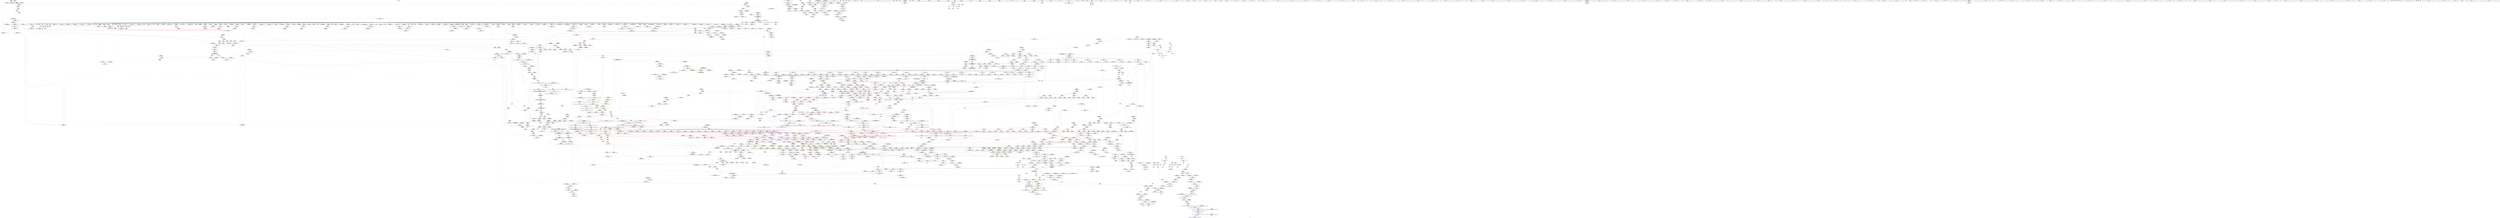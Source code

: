 digraph "SVFG" {
	label="SVFG";

	Node0x558392b308b0 [shape=record,color=grey,label="{NodeID: 0\nNullPtr}"];
	Node0x558392b308b0 -> Node0x558392e0c630[style=solid];
	Node0x558392b308b0 -> Node0x558392e0c730[style=solid];
	Node0x558392b308b0 -> Node0x558392e0c800[style=solid];
	Node0x558392b308b0 -> Node0x558392e0c8d0[style=solid];
	Node0x558392b308b0 -> Node0x558392e0c9a0[style=solid];
	Node0x558392b308b0 -> Node0x558392e0ca70[style=solid];
	Node0x558392b308b0 -> Node0x558392e0cb40[style=solid];
	Node0x558392b308b0 -> Node0x558392e0cc10[style=solid];
	Node0x558392b308b0 -> Node0x558392e0cce0[style=solid];
	Node0x558392b308b0 -> Node0x558392e0cdb0[style=solid];
	Node0x558392b308b0 -> Node0x558392e0ce80[style=solid];
	Node0x558392b308b0 -> Node0x558392e0cf50[style=solid];
	Node0x558392b308b0 -> Node0x558392e0d020[style=solid];
	Node0x558392b308b0 -> Node0x558392e0d0f0[style=solid];
	Node0x558392b308b0 -> Node0x558392e0d1c0[style=solid];
	Node0x558392b308b0 -> Node0x558392e0d290[style=solid];
	Node0x558392b308b0 -> Node0x558392e0d360[style=solid];
	Node0x558392b308b0 -> Node0x558392e0d430[style=solid];
	Node0x558392b308b0 -> Node0x558392e0d500[style=solid];
	Node0x558392b308b0 -> Node0x558392e0d5d0[style=solid];
	Node0x558392b308b0 -> Node0x558392e0d6a0[style=solid];
	Node0x558392b308b0 -> Node0x558392e0d770[style=solid];
	Node0x558392b308b0 -> Node0x558392e0d840[style=solid];
	Node0x558392b308b0 -> Node0x558392e0d910[style=solid];
	Node0x558392b308b0 -> Node0x558392e0d9e0[style=solid];
	Node0x558392b308b0 -> Node0x558392e0dab0[style=solid];
	Node0x558392b308b0 -> Node0x558392e0db80[style=solid];
	Node0x558392b308b0 -> Node0x558392e0dc50[style=solid];
	Node0x558392b308b0 -> Node0x558392e0dd20[style=solid];
	Node0x558392b308b0 -> Node0x558392e0ddf0[style=solid];
	Node0x558392b308b0 -> Node0x558392e0dec0[style=solid];
	Node0x558392b308b0 -> Node0x558392e0df90[style=solid];
	Node0x558392b308b0 -> Node0x558392e0e060[style=solid];
	Node0x558392b308b0 -> Node0x558392e0e130[style=solid];
	Node0x558392b308b0 -> Node0x558392e0e200[style=solid];
	Node0x558392b308b0 -> Node0x558392e0e2d0[style=solid];
	Node0x558392b308b0 -> Node0x558392e0e3a0[style=solid];
	Node0x558392b308b0 -> Node0x558392e0e470[style=solid];
	Node0x558392b308b0 -> Node0x558392e0e540[style=solid];
	Node0x558392b308b0 -> Node0x558392e0e610[style=solid];
	Node0x558392b308b0 -> Node0x558392e0e6e0[style=solid];
	Node0x558392b308b0 -> Node0x558392e0e7b0[style=solid];
	Node0x558392b308b0 -> Node0x558392e0e880[style=solid];
	Node0x558392b308b0 -> Node0x558392e0e950[style=solid];
	Node0x558392b308b0 -> Node0x558392e0ea20[style=solid];
	Node0x558392b308b0 -> Node0x558392e0eaf0[style=solid];
	Node0x558392b308b0 -> Node0x558392e0ebc0[style=solid];
	Node0x558392b308b0 -> Node0x558392e0ec90[style=solid];
	Node0x558392b308b0 -> Node0x558392e0ed60[style=solid];
	Node0x558392b308b0 -> Node0x558392e0ee30[style=solid];
	Node0x558392b308b0 -> Node0x558392e0ef00[style=solid];
	Node0x558392b308b0 -> Node0x558392e0efd0[style=solid];
	Node0x558392b308b0 -> Node0x558392e0f0a0[style=solid];
	Node0x558392b308b0 -> Node0x558392e0f170[style=solid];
	Node0x558392b308b0 -> Node0x558392e0f240[style=solid];
	Node0x558392b308b0 -> Node0x558392e0f310[style=solid];
	Node0x558392b308b0 -> Node0x558392e0f3e0[style=solid];
	Node0x558392b308b0 -> Node0x558392e0f4b0[style=solid];
	Node0x558392b308b0 -> Node0x558392e0f580[style=solid];
	Node0x558392b308b0 -> Node0x558392e0f650[style=solid];
	Node0x558392b308b0 -> Node0x558392e0f720[style=solid];
	Node0x558392b308b0 -> Node0x558392e0f7f0[style=solid];
	Node0x558392b308b0 -> Node0x558392e0f8c0[style=solid];
	Node0x558392b308b0 -> Node0x558392e0f990[style=solid];
	Node0x558392b308b0 -> Node0x558392e0fa60[style=solid];
	Node0x558392b308b0 -> Node0x558392e0fb30[style=solid];
	Node0x558392b308b0 -> Node0x558392e0fc00[style=solid];
	Node0x558392b308b0 -> Node0x558392e0fcd0[style=solid];
	Node0x558392b308b0 -> Node0x558392e0fda0[style=solid];
	Node0x558392b308b0 -> Node0x558392e0fe70[style=solid];
	Node0x558392b308b0 -> Node0x558392e0ff40[style=solid];
	Node0x558392b308b0 -> Node0x558392e10010[style=solid];
	Node0x558392b308b0 -> Node0x558392e100e0[style=solid];
	Node0x558392b308b0 -> Node0x558392e101b0[style=solid];
	Node0x558392b308b0 -> Node0x558392e10280[style=solid];
	Node0x558392b308b0 -> Node0x558392e20910[style=solid];
	Node0x558392b308b0 -> Node0x558392e209a0[style=solid];
	Node0x558392b308b0 -> Node0x558392e20a70[style=solid];
	Node0x558392b308b0 -> Node0x558392e20b40[style=solid];
	Node0x558392b308b0 -> Node0x558392e20c10[style=solid];
	Node0x558392b308b0 -> Node0x558392e20ce0[style=solid];
	Node0x558392b308b0 -> Node0x558392e20db0[style=solid];
	Node0x558392b308b0 -> Node0x558392e20e80[style=solid];
	Node0x558392b308b0 -> Node0x558392e20f50[style=solid];
	Node0x558392b308b0 -> Node0x558392e21020[style=solid];
	Node0x558392b308b0 -> Node0x558392e210f0[style=solid];
	Node0x558392b308b0 -> Node0x558392e52500[style=solid];
	Node0x558392b308b0 -> Node0x558392e57cf0[style=solid];
	Node0x558392b308b0 -> Node0x558392e57dc0[style=solid];
	Node0x558392b308b0 -> Node0x558392e57e90[style=solid];
	Node0x558392b308b0 -> Node0x558392e5ac10[style=solid];
	Node0x558392b308b0 -> Node0x558392e5b6a0[style=solid];
	Node0x558392b308b0 -> Node0x558392e5bc50[style=solid];
	Node0x558392b308b0 -> Node0x558392e5bd20[style=solid];
	Node0x558392b308b0 -> Node0x558392e5bdf0[style=solid];
	Node0x558392b308b0 -> Node0x558392e5bec0[style=solid];
	Node0x558392b308b0 -> Node0x558392e3aa60[style=solid];
	Node0x558392b308b0 -> Node0x558392e9a0a0[style=solid];
	Node0x558392b308b0 -> Node0x558392e9af20[style=solid];
	Node0x558392b308b0:s64 -> Node0x558392ff7af0[style=solid,color=red];
	Node0x558392b308b0:s64 -> Node0x558392ffc330[style=solid,color=red];
	Node0x558392e30d90 [shape=record,color=blue,label="{NodeID: 1550\n2438\<--2435\n__first.addr\<--__first\n_ZNSt11__copy_moveILb0ELb1ESt26random_access_iterator_tagE8__copy_mIPiEEPT_PKS4_S7_S5_\n}"];
	Node0x558392e30d90 -> Node0x558392e501b0[style=dashed];
	Node0x558392e30d90 -> Node0x558392e50280[style=dashed];
	Node0x558392e0f3e0 [shape=record,color=black,label="{NodeID: 443\n1647\<--3\n\<--dummyVal\n_ZNSt11_Deque_baseIiSaIiEE17_M_initialize_mapEm\n|{<s0>131}}"];
	Node0x558392e0f3e0:s0 -> Node0x558392fee790[style=solid,color=red];
	Node0x558392e1e8d0 [shape=record,color=purple,label="{NodeID: 886\n2619\<--2617\n_M_start9\<--\n_ZNSt5dequeIiSaIiEE9pop_frontEv\n}"];
	Node0x558392feffb0 [shape=record,color=black,label="{NodeID: 3543\n2132 = PHI(2123, )\n1st arg _ZNSt5dequeIiSaIiEE17_M_reallocate_mapEmb }"];
	Node0x558392feffb0 -> Node0x558392e5e9d0[style=solid];
	Node0x558392e54a90 [shape=record,color=blue,label="{NodeID: 1329\n511\<--536\nexn.slot\<--\n_ZNSt5dequeIiSaIiEED2Ev\n}"];
	Node0x558392e54a90 -> Node0x558392e42cd0[style=dashed];
	Node0x558392e07930 [shape=record,color=green,label="{NodeID: 222\n1291\<--1292\n__first.addr\<--__first.addr_field_insensitive\n_ZNSt27__uninitialized_default_n_1ILb1EE18__uninit_default_nIPimEET_S3_T0_\n}"];
	Node0x558392e07930 -> Node0x558392e47790[style=solid];
	Node0x558392e07930 -> Node0x558392e593b0[style=solid];
	Node0x558392e2ae80 [shape=record,color=purple,label="{NodeID: 665\n591\<--590\n_M_impl\<--this1\n_ZNSt11_Deque_baseIiSaIiEE19_M_get_Tp_allocatorEv\n}"];
	Node0x558392e2ae80 -> Node0x558392e227e0[style=solid];
	Node0x558392e3ca50 [shape=record,color=grey,label="{NodeID: 2215\n2464 = Binary(1534, 2463, )\n}"];
	Node0x558392e49670 [shape=record,color=red,label="{NodeID: 1108\n1617\<--1519\n\<--__nfinish\n_ZNSt11_Deque_baseIiSaIiEE17_M_initialize_mapEm\n}"];
	Node0x558392e49670 -> Node0x558392e2fbb0[style=solid];
	Node0x558392dabaa0 [shape=record,color=green,label="{NodeID: 1\n7\<--1\n__dso_handle\<--dummyObj\nGlob }"];
	Node0x558392e30e60 [shape=record,color=blue,label="{NodeID: 1551\n2440\<--2436\n__last.addr\<--__last\n_ZNSt11__copy_moveILb0ELb1ESt26random_access_iterator_tagE8__copy_mIPiEEPT_PKS4_S7_S5_\n}"];
	Node0x558392e30e60 -> Node0x558392e50350[style=dashed];
	Node0x558392e0f4b0 [shape=record,color=black,label="{NodeID: 444\n1715\<--3\n\<--dummyVal\n_ZNSt11_Deque_baseIiSaIiEE15_M_allocate_mapEm\n}"];
	Node0x558392e1e9a0 [shape=record,color=purple,label="{NodeID: 887\n2620\<--2617\n_M_cur10\<--\n_ZNSt5dequeIiSaIiEE9pop_frontEv\n}"];
	Node0x558392e1e9a0 -> Node0x558392e51a10[style=solid];
	Node0x558392e1e9a0 -> Node0x558392e31dd0[style=solid];
	Node0x558392ff00c0 [shape=record,color=black,label="{NodeID: 3544\n2133 = PHI(2125, )\n2nd arg _ZNSt5dequeIiSaIiEE17_M_reallocate_mapEmb }"];
	Node0x558392ff00c0 -> Node0x558392e265a0[style=solid];
	Node0x558392e54b60 [shape=record,color=blue,label="{NodeID: 1330\n513\<--538\nehselector.slot\<--\n_ZNSt5dequeIiSaIiEED2Ev\n}"];
	Node0x558392e07a00 [shape=record,color=green,label="{NodeID: 223\n1293\<--1294\n__n.addr\<--__n.addr_field_insensitive\n_ZNSt27__uninitialized_default_n_1ILb1EE18__uninit_default_nIPimEET_S3_T0_\n}"];
	Node0x558392e07a00 -> Node0x558392e47860[style=solid];
	Node0x558392e07a00 -> Node0x558392e59480[style=solid];
	Node0x558392e2af50 [shape=record,color=purple,label="{NodeID: 666\n600\<--599\n_M_impl\<--this1\n_ZNSt11_Deque_baseIiSaIiEED2Ev\n}"];
	Node0x558392e3cbd0 [shape=record,color=grey,label="{NodeID: 2216\n199 = Binary(198, 145, )\n}"];
	Node0x558392e3cbd0 -> Node0x558392e9a1a0[style=solid];
	Node0x558392e49740 [shape=record,color=red,label="{NodeID: 1109\n1582\<--1521\nexn\<--exn.slot\n_ZNSt11_Deque_baseIiSaIiEE17_M_initialize_mapEm\n}"];
	Node0x558392dfd890 [shape=record,color=green,label="{NodeID: 2\n8\<--1\n.str\<--dummyObj\nGlob }"];
	Node0x558392f2bae0 [shape=record,color=yellow,style=double,label="{NodeID: 2659\n80V_1 = ENCHI(MR_80V_0)\npts\{1865 790000 790001 790002 790003 790004 790005 790006 790007 790008 790009 \}\nFun[_ZNSt5queueIiSt5dequeIiSaIiEEEC2IS2_vEEv]|{<s0>45}}"];
	Node0x558392f2bae0:s0 -> Node0x558392f2ee50[style=dashed,color=red];
	Node0x558392e30f30 [shape=record,color=blue,label="{NodeID: 1552\n2442\<--2437\n__result.addr\<--__result\n_ZNSt11__copy_moveILb0ELb1ESt26random_access_iterator_tagE8__copy_mIPiEEPT_PKS4_S7_S5_\n}"];
	Node0x558392e30f30 -> Node0x558392e50420[style=dashed];
	Node0x558392e30f30 -> Node0x558392e504f0[style=dashed];
	Node0x558392e0f580 [shape=record,color=black,label="{NodeID: 445\n1716\<--3\n\<--dummyVal\n_ZNSt11_Deque_baseIiSaIiEE15_M_allocate_mapEm\n}"];
	Node0x558392e0f580 -> Node0x558392e5c470[style=solid];
	Node0x558392e1ea70 [shape=record,color=purple,label="{NodeID: 888\n2622\<--2621\nincdec.ptr\<--\n_ZNSt5dequeIiSaIiEE9pop_frontEv\n}"];
	Node0x558392e1ea70 -> Node0x558392e31dd0[style=solid];
	Node0x558392ff01d0 [shape=record,color=black,label="{NodeID: 3545\n586 = PHI(523, 2656, )\n0th arg _ZNSt11_Deque_baseIiSaIiEE19_M_get_Tp_allocatorEv }"];
	Node0x558392ff01d0 -> Node0x558392e54f70[style=solid];
	Node0x558392e54c30 [shape=record,color=blue,label="{NodeID: 1331\n551\<--547\nthis.addr\<--this\n_ZNSt5dequeIiSaIiEE15_M_destroy_dataESt15_Deque_iteratorIiRiPiES5_RKS0_\n}"];
	Node0x558392e54c30 -> Node0x558392e42da0[style=dashed];
	Node0x558392e07ad0 [shape=record,color=green,label="{NodeID: 224\n1295\<--1296\nref.tmp\<--ref.tmp_field_insensitive\n_ZNSt27__uninitialized_default_n_1ILb1EE18__uninit_default_nIPimEET_S3_T0_\n|{|<s1>107}}"];
	Node0x558392e07ad0 -> Node0x558392e59550[style=solid];
	Node0x558392e07ad0:s1 -> Node0x558392ff6b60[style=solid,color=red];
	Node0x558392e2b020 [shape=record,color=purple,label="{NodeID: 667\n601\<--599\n_M_map\<--this1\n_ZNSt11_Deque_baseIiSaIiEED2Ev\n}"];
	Node0x558392e2b020 -> Node0x558392e431b0[style=solid];
	Node0x558392e3cd50 [shape=record,color=grey,label="{NodeID: 2217\n244 = Binary(243, 145, )\n}"];
	Node0x558392e3cd50 -> Node0x558392e537e0[style=solid];
	Node0x558392e49810 [shape=record,color=red,label="{NodeID: 1110\n1641\<--1521\nexn40\<--exn.slot\n_ZNSt11_Deque_baseIiSaIiEE17_M_initialize_mapEm\n}"];
	Node0x558392dfd920 [shape=record,color=green,label="{NodeID: 3\n10\<--1\n.str.1\<--dummyObj\nGlob }"];
	Node0x558392e31000 [shape=record,color=blue,label="{NodeID: 1553\n2444\<--2454\n_Num\<--sub.ptr.div\n_ZNSt11__copy_moveILb0ELb1ESt26random_access_iterator_tagE8__copy_mIPiEEPT_PKS4_S7_S5_\n}"];
	Node0x558392e31000 -> Node0x558392e505c0[style=dashed];
	Node0x558392e31000 -> Node0x558392e50690[style=dashed];
	Node0x558392e31000 -> Node0x558392e50760[style=dashed];
	Node0x558392e0f650 [shape=record,color=black,label="{NodeID: 446\n1718\<--3\n\<--dummyVal\n_ZNSt11_Deque_baseIiSaIiEE15_M_allocate_mapEm\n}"];
	Node0x558392e0f650 -> Node0x558392e5c540[style=solid];
	Node0x558392e1eb40 [shape=record,color=purple,label="{NodeID: 889\n2659\<--2658\n_M_impl\<--\n_ZNSt5dequeIiSaIiEE16_M_pop_front_auxEv\n}"];
	Node0x558392ff0320 [shape=record,color=black,label="{NodeID: 3546\n940 = PHI(885, )\n0th arg _ZN9__gnu_cxx13new_allocatorIPiED2Ev }"];
	Node0x558392ff0320 -> Node0x558392e56ff0[style=solid];
	Node0x558392f1e460 [shape=record,color=yellow,style=double,label="{NodeID: 2439\n592V_1 = ENCHI(MR_592V_0)\npts\{1740 \}\nFun[_ZNSt11_Deque_baseIiSaIiEE15_M_create_nodesEPPiS3_]}"];
	Node0x558392f1e460 -> Node0x558392e5caf0[style=dashed];
	Node0x558392e54d00 [shape=record,color=blue,label="{NodeID: 1332\n553\<--550\n.addr\<--\n_ZNSt5dequeIiSaIiEE15_M_destroy_dataESt15_Deque_iteratorIiRiPiES5_RKS0_\n}"];
	Node0x558392e07ba0 [shape=record,color=green,label="{NodeID: 225\n1303\<--1304\n_ZSt6fill_nIPimiET_S1_T0_RKT1_\<--_ZSt6fill_nIPimiET_S1_T0_RKT1__field_insensitive\n}"];
	Node0x558392e2b0f0 [shape=record,color=purple,label="{NodeID: 668\n605\<--599\n_M_impl2\<--this1\n_ZNSt11_Deque_baseIiSaIiEED2Ev\n}"];
	Node0x558392e3ced0 [shape=record,color=grey,label="{NodeID: 2218\n238 = Binary(237, 145, )\n}"];
	Node0x558392e3ced0 -> Node0x558392e217a0[style=solid];
	Node0x558392e498e0 [shape=record,color=red,label="{NodeID: 1111\n1642\<--1523\nsel\<--ehselector.slot\n_ZNSt11_Deque_baseIiSaIiEE17_M_initialize_mapEm\n}"];
	Node0x558392dfdfe0 [shape=record,color=green,label="{NodeID: 4\n12\<--1\nstdin\<--dummyObj\nGlob }"];
	Node0x558392f2bd00 [shape=record,color=yellow,style=double,label="{NodeID: 2661\n156V_1 = ENCHI(MR_156V_0)\npts\{512 \}\nFun[_ZNSt5dequeIiSaIiEED2Ev]}"];
	Node0x558392f2bd00 -> Node0x558392e54a90[style=dashed];
	Node0x558392e310d0 [shape=record,color=blue, style = dotted,label="{NodeID: 1554\n2710\<--2712\noffset_0\<--dummyVal\n_ZNSt11__copy_moveILb0ELb1ESt26random_access_iterator_tagE8__copy_mIPiEEPT_PKS4_S7_S5_\n}"];
	Node0x558392e310d0 -> Node0x558392f01bf0[style=dashed];
	Node0x558392e0f720 [shape=record,color=black,label="{NodeID: 447\n1724\<--3\nlpad.val\<--dummyVal\n_ZNSt11_Deque_baseIiSaIiEE15_M_allocate_mapEm\n}"];
	Node0x558392e1ec10 [shape=record,color=purple,label="{NodeID: 890\n2660\<--2658\n_M_start\<--\n_ZNSt5dequeIiSaIiEE16_M_pop_front_auxEv\n}"];
	Node0x558392ff0430 [shape=record,color=black,label="{NodeID: 3547\n752 = PHI(627, 1465, )\n0th arg _ZNSt11_Deque_baseIiSaIiEE11_Deque_implD2Ev }"];
	Node0x558392ff0430 -> Node0x558392e55e10[style=solid];
	Node0x558392f1e540 [shape=record,color=yellow,style=double,label="{NodeID: 2440\n594V_1 = ENCHI(MR_594V_0)\npts\{1742 \}\nFun[_ZNSt11_Deque_baseIiSaIiEE15_M_create_nodesEPPiS3_]}"];
	Node0x558392f1e540 -> Node0x558392e5cbc0[style=dashed];
	Node0x558392e54dd0 [shape=record,color=blue,label="{NodeID: 1333\n562\<--561\nthis.addr\<--this\n_ZNSt5dequeIiSaIiEE5beginEv\n}"];
	Node0x558392e54dd0 -> Node0x558392e42e70[style=dashed];
	Node0x558392e07ca0 [shape=record,color=green,label="{NodeID: 226\n1310\<--1311\n__first.addr\<--__first.addr_field_insensitive\n_ZSt6fill_nIPimiET_S1_T0_RKT1_\n}"];
	Node0x558392e07ca0 -> Node0x558392e47930[style=solid];
	Node0x558392e07ca0 -> Node0x558392e59620[style=solid];
	Node0x558392e2b1c0 [shape=record,color=purple,label="{NodeID: 669\n606\<--599\n_M_start\<--this1\n_ZNSt11_Deque_baseIiSaIiEED2Ev\n}"];
	Node0x558392e3d050 [shape=record,color=grey,label="{NodeID: 2219\n1536 = Binary(1535, 1537, )\n}"];
	Node0x558392e3d050 -> Node0x558392e5b0f0[style=solid];
	Node0x558392e499b0 [shape=record,color=red,label="{NodeID: 1112\n1542\<--1539\n\<--call4\n_ZNSt11_Deque_baseIiSaIiEE17_M_initialize_mapEm\n}"];
	Node0x558392e499b0 -> Node0x558392e5b1c0[style=solid];
	Node0x558392dfe070 [shape=record,color=green,label="{NodeID: 5\n13\<--1\n.str.2\<--dummyObj\nGlob }"];
	Node0x558392f2bde0 [shape=record,color=yellow,style=double,label="{NodeID: 2662\n158V_1 = ENCHI(MR_158V_0)\npts\{514 \}\nFun[_ZNSt5dequeIiSaIiEED2Ev]}"];
	Node0x558392f2bde0 -> Node0x558392e54b60[style=dashed];
	Node0x558392e311a0 [shape=record,color=blue,label="{NodeID: 1555\n2482\<--2479\n__first.addr\<--__first\n_ZSt23__copy_move_backward_a2ILb0EPPiS1_ET1_T0_S3_S2_\n}"];
	Node0x558392e311a0 -> Node0x558392e50830[style=dashed];
	Node0x558392e0f7f0 [shape=record,color=black,label="{NodeID: 448\n1725\<--3\nlpad.val2\<--dummyVal\n_ZNSt11_Deque_baseIiSaIiEE15_M_allocate_mapEm\n}"];
	Node0x558392e1ece0 [shape=record,color=purple,label="{NodeID: 891\n2661\<--2658\n_M_cur\<--\n_ZNSt5dequeIiSaIiEE16_M_pop_front_auxEv\n}"];
	Node0x558392e1ece0 -> Node0x558392e51d50[style=solid];
	Node0x558392ff0580 [shape=record,color=black,label="{NodeID: 3548\n1401 = PHI(464, )\n0th arg _ZSt8_DestroyIPiiEvT_S1_RSaIT0_E }"];
	Node0x558392ff0580 -> Node0x558392e5a250[style=solid];
	Node0x558392e54ea0 [shape=record,color=blue,label="{NodeID: 1334\n576\<--575\nthis.addr\<--this\n_ZNSt5dequeIiSaIiEE3endEv\n}"];
	Node0x558392e54ea0 -> Node0x558392e42f40[style=dashed];
	Node0x558392e07d70 [shape=record,color=green,label="{NodeID: 227\n1312\<--1313\n__n.addr\<--__n.addr_field_insensitive\n_ZSt6fill_nIPimiET_S1_T0_RKT1_\n}"];
	Node0x558392e07d70 -> Node0x558392e47a00[style=solid];
	Node0x558392e07d70 -> Node0x558392e596f0[style=solid];
	Node0x558392e2b290 [shape=record,color=purple,label="{NodeID: 670\n607\<--599\n_M_node\<--this1\n_ZNSt11_Deque_baseIiSaIiEED2Ev\n}"];
	Node0x558392e2b290 -> Node0x558392e43280[style=solid];
	Node0x558392e3d1d0 [shape=record,color=grey,label="{NodeID: 2220\n1531 = Binary(1530, 820, )\n}"];
	Node0x558392e3d1d0 -> Node0x558392e5af50[style=solid];
	Node0x558392e49a80 [shape=record,color=red,label="{NodeID: 1113\n1548\<--1547\n\<--_M_map_size6\n_ZNSt11_Deque_baseIiSaIiEE17_M_initialize_mapEm\n|{<s0>122}}"];
	Node0x558392e49a80:s0 -> Node0x558392fef390[style=solid,color=red];
	Node0x558392dfe100 [shape=record,color=green,label="{NodeID: 6\n15\<--1\n.str.3\<--dummyObj\nGlob }"];
	Node0x558392f2bec0 [shape=record,color=yellow,style=double,label="{NodeID: 2663\n160V_1 = ENCHI(MR_160V_0)\npts\{790005 790009 \}\nFun[_ZNSt5dequeIiSaIiEED2Ev]|{<s0>55|<s1>56|<s2>59|<s3>59|<s4>60|<s5>60}}"];
	Node0x558392f2bec0:s0 -> Node0x558392f0acd0[style=dashed,color=red];
	Node0x558392f2bec0:s1 -> Node0x558392f2f560[style=dashed,color=red];
	Node0x558392f2bec0:s2 -> Node0x558392f1d380[style=dashed,color=red];
	Node0x558392f2bec0:s3 -> Node0x558392f1d460[style=dashed,color=red];
	Node0x558392f2bec0:s4 -> Node0x558392f1d380[style=dashed,color=red];
	Node0x558392f2bec0:s5 -> Node0x558392f1d460[style=dashed,color=red];
	Node0x558392e31270 [shape=record,color=blue,label="{NodeID: 1556\n2484\<--2480\n__last.addr\<--__last\n_ZSt23__copy_move_backward_a2ILb0EPPiS1_ET1_T0_S3_S2_\n}"];
	Node0x558392e31270 -> Node0x558392e50900[style=dashed];
	Node0x558392e0f8c0 [shape=record,color=black,label="{NodeID: 449\n1764\<--3\n\<--dummyVal\n_ZNSt11_Deque_baseIiSaIiEE15_M_create_nodesEPPiS3_\n}"];
	Node0x558392e1edb0 [shape=record,color=purple,label="{NodeID: 892\n2666\<--2665\n_M_impl2\<--\n_ZNSt5dequeIiSaIiEE16_M_pop_front_auxEv\n}"];
	Node0x558392ff0690 [shape=record,color=black,label="{NodeID: 3549\n1402 = PHI(468, )\n1st arg _ZSt8_DestroyIPiiEvT_S1_RSaIT0_E }"];
	Node0x558392ff0690 -> Node0x558392e5a320[style=solid];
	Node0x558392e54f70 [shape=record,color=blue,label="{NodeID: 1335\n587\<--586\nthis.addr\<--this\n_ZNSt11_Deque_baseIiSaIiEE19_M_get_Tp_allocatorEv\n}"];
	Node0x558392e54f70 -> Node0x558392e43010[style=dashed];
	Node0x558392e07e40 [shape=record,color=green,label="{NodeID: 228\n1314\<--1315\n__value.addr\<--__value.addr_field_insensitive\n_ZSt6fill_nIPimiET_S1_T0_RKT1_\n}"];
	Node0x558392e07e40 -> Node0x558392e47ad0[style=solid];
	Node0x558392e07e40 -> Node0x558392e597c0[style=solid];
	Node0x558392e2b360 [shape=record,color=purple,label="{NodeID: 671\n609\<--599\n_M_impl3\<--this1\n_ZNSt11_Deque_baseIiSaIiEED2Ev\n}"];
	Node0x558392e3d350 [shape=record,color=grey,label="{NodeID: 2221\n1530 = Binary(1528, 1529, )\n}"];
	Node0x558392e3d350 -> Node0x558392e3d1d0[style=solid];
	Node0x558392e49b50 [shape=record,color=red,label="{NodeID: 1114\n1557\<--1556\n\<--_M_map10\n_ZNSt11_Deque_baseIiSaIiEE17_M_initialize_mapEm\n}"];
	Node0x558392e49b50 -> Node0x558392e1fb80[style=solid];
	Node0x558392dfe1c0 [shape=record,color=green,label="{NodeID: 7\n17\<--1\nstdout\<--dummyObj\nGlob }"];
	Node0x558392f2bfa0 [shape=record,color=yellow,style=double,label="{NodeID: 2664\n162V_1 = ENCHI(MR_162V_0)\npts\{1865 790000 790001 \}\nFun[_ZNSt5dequeIiSaIiEED2Ev]|{<s0>59|<s1>59|<s2>59|<s3>60|<s4>60|<s5>60}}"];
	Node0x558392f2bfa0:s0 -> Node0x558392452b90[style=dashed,color=red];
	Node0x558392f2bfa0:s1 -> Node0x558392f1d1c0[style=dashed,color=red];
	Node0x558392f2bfa0:s2 -> Node0x558392f1d2a0[style=dashed,color=red];
	Node0x558392f2bfa0:s3 -> Node0x558392452b90[style=dashed,color=red];
	Node0x558392f2bfa0:s4 -> Node0x558392f1d1c0[style=dashed,color=red];
	Node0x558392f2bfa0:s5 -> Node0x558392f1d2a0[style=dashed,color=red];
	Node0x558392e31340 [shape=record,color=blue,label="{NodeID: 1557\n2486\<--2481\n__result.addr\<--__result\n_ZSt23__copy_move_backward_a2ILb0EPPiS1_ET1_T0_S3_S2_\n}"];
	Node0x558392e31340 -> Node0x558392e509d0[style=dashed];
	Node0x558392e0f990 [shape=record,color=black,label="{NodeID: 450\n1765\<--3\n\<--dummyVal\n_ZNSt11_Deque_baseIiSaIiEE15_M_create_nodesEPPiS3_\n}"];
	Node0x558392e0f990 -> Node0x558392e5caf0[style=solid];
	Node0x558392e1ee80 [shape=record,color=purple,label="{NodeID: 893\n2667\<--2665\n_M_start3\<--\n_ZNSt5dequeIiSaIiEE16_M_pop_front_auxEv\n}"];
	Node0x558392ff07a0 [shape=record,color=black,label="{NodeID: 3550\n1403 = PHI(470, )\n2nd arg _ZSt8_DestroyIPiiEvT_S1_RSaIT0_E }"];
	Node0x558392ff07a0 -> Node0x558392e5a3f0[style=solid];
	Node0x558392f1e7e0 [shape=record,color=yellow,style=double,label="{NodeID: 2443\n34V_1 = ENCHI(MR_34V_0)\npts\{1865 \}\nFun[_ZNSt5dequeIiSaIiEE17_M_reallocate_mapEmb]|{<s0>167|<s1>168|<s2>171}}"];
	Node0x558392f1e7e0:s0 -> Node0x558392f278a0[style=dashed,color=red];
	Node0x558392f1e7e0:s1 -> Node0x558392f22ff0[style=dashed,color=red];
	Node0x558392f1e7e0:s2 -> Node0x558392f278a0[style=dashed,color=red];
	Node0x558392e55040 [shape=record,color=blue,label="{NodeID: 1336\n596\<--595\nthis.addr\<--this\n_ZNSt11_Deque_baseIiSaIiEED2Ev\n}"];
	Node0x558392e55040 -> Node0x558392e430e0[style=dashed];
	Node0x558392e103b0 [shape=record,color=green,label="{NodeID: 229\n1321\<--1322\n_ZSt12__niter_baseIPiET_S1_\<--_ZSt12__niter_baseIPiET_S1__field_insensitive\n}"];
	Node0x558392e2b430 [shape=record,color=purple,label="{NodeID: 672\n610\<--599\n_M_finish\<--this1\n_ZNSt11_Deque_baseIiSaIiEED2Ev\n}"];
	Node0x558392e3d4d0 [shape=record,color=grey,label="{NodeID: 2222\n2454 = Binary(2453, 1534, )\n}"];
	Node0x558392e3d4d0 -> Node0x558392e31000[style=solid];
	Node0x558392e49c20 [shape=record,color=red,label="{NodeID: 1115\n1560\<--1559\n\<--_M_map_size12\n_ZNSt11_Deque_baseIiSaIiEE17_M_initialize_mapEm\n}"];
	Node0x558392e49c20 -> Node0x558392e3ddd0[style=solid];
	Node0x558392dfe280 [shape=record,color=green,label="{NodeID: 8\n18\<--1\n_ZSt3cin\<--dummyObj\nGlob }"];
	Node0x558392f2c0b0 [shape=record,color=yellow,style=double,label="{NodeID: 2665\n164V_1 = ENCHI(MR_164V_0)\npts\{5080000 5080001 5080002 5080003 \}\nFun[_ZNSt5dequeIiSaIiEED2Ev]|{<s0>55}}"];
	Node0x558392f2c0b0:s0 -> Node0x558392f0adb0[style=dashed,color=red];
	Node0x558392e31410 [shape=record,color=blue,label="{NodeID: 1558\n2505\<--2502\n__first.addr\<--__first\n_ZSt22__copy_move_backward_aILb0EPPiS1_ET1_T0_S3_S2_\n}"];
	Node0x558392e31410 -> Node0x558392e50aa0[style=dashed];
	Node0x558392e0fa60 [shape=record,color=black,label="{NodeID: 451\n1767\<--3\n\<--dummyVal\n_ZNSt11_Deque_baseIiSaIiEE15_M_create_nodesEPPiS3_\n}"];
	Node0x558392e0fa60 -> Node0x558392e5cbc0[style=solid];
	Node0x558392e1ef50 [shape=record,color=purple,label="{NodeID: 894\n2668\<--2665\n_M_first\<--\n_ZNSt5dequeIiSaIiEE16_M_pop_front_auxEv\n}"];
	Node0x558392e1ef50 -> Node0x558392e51e20[style=solid];
	Node0x558392ff08b0 [shape=record,color=black,label="{NodeID: 3551\n1668 = PHI(1513, 2253, )\n0th arg _ZSt3maxImERKT_S2_S2_ }"];
	Node0x558392ff08b0 -> Node0x558392e5bf90[style=solid];
	Node0x558392e55110 [shape=record,color=blue,label="{NodeID: 1337\n647\<--645\nthis.addr\<--this\n_ZNSt15_Deque_iteratorIiRiPiEC2ERKS2_\n}"];
	Node0x558392e55110 -> Node0x558392e435c0[style=dashed];
	Node0x558392e10480 [shape=record,color=green,label="{NodeID: 230\n1326\<--1327\n_ZSt10__fill_n_aIPimiEN9__gnu_cxx11__enable_ifIXsr11__is_scalarIT1_EE7__valueET_E6__typeES4_T0_RKS3_\<--_ZSt10__fill_n_aIPimiEN9__gnu_cxx11__enable_ifIXsr11__is_scalarIT1_EE7__valueET_E6__typeES4_T0_RKS3__field_insensitive\n}"];
	Node0x558392e2b500 [shape=record,color=purple,label="{NodeID: 673\n611\<--599\n_M_node4\<--this1\n_ZNSt11_Deque_baseIiSaIiEED2Ev\n}"];
	Node0x558392e2b500 -> Node0x558392e43350[style=solid];
	Node0x558392e3d650 [shape=record,color=grey,label="{NodeID: 2223\n1863 = Binary(1862, 1534, )\n}"];
	Node0x558392e49cf0 [shape=record,color=red,label="{NodeID: 1116\n1586\<--1585\n\<--_M_map16\n_ZNSt11_Deque_baseIiSaIiEE17_M_initialize_mapEm\n|{<s0>125}}"];
	Node0x558392e49cf0:s0 -> Node0x558392ffc830[style=solid,color=red];
	Node0x558392dfe340 [shape=record,color=green,label="{NodeID: 9\n19\<--1\n_ZSt4cout\<--dummyObj\nGlob }"];
	Node0x558392f2c190 [shape=record,color=yellow,style=double,label="{NodeID: 2666\n166V_1 = ENCHI(MR_166V_0)\npts\{5100000 5100001 5100002 5100003 \}\nFun[_ZNSt5dequeIiSaIiEED2Ev]|{<s0>56}}"];
	Node0x558392f2c190:s0 -> Node0x558392f2f480[style=dashed,color=red];
	Node0x558392e314e0 [shape=record,color=blue,label="{NodeID: 1559\n2507\<--2503\n__last.addr\<--__last\n_ZSt22__copy_move_backward_aILb0EPPiS1_ET1_T0_S3_S2_\n}"];
	Node0x558392e314e0 -> Node0x558392e50b70[style=dashed];
	Node0x558392e0fb30 [shape=record,color=black,label="{NodeID: 452\n1777\<--3\n\<--dummyVal\n_ZNSt11_Deque_baseIiSaIiEE15_M_create_nodesEPPiS3_\n}"];
	Node0x558392e1f020 [shape=record,color=purple,label="{NodeID: 895\n2672\<--2671\n_M_impl4\<--\n_ZNSt5dequeIiSaIiEE16_M_pop_front_auxEv\n}"];
	Node0x558392ff0a00 [shape=record,color=black,label="{NodeID: 3552\n1669 = PHI(1515, 2136, )\n1st arg _ZSt3maxImERKT_S2_S2_ }"];
	Node0x558392ff0a00 -> Node0x558392e5c060[style=solid];
	Node0x558392e551e0 [shape=record,color=blue,label="{NodeID: 1338\n649\<--646\n__x.addr\<--__x\n_ZNSt15_Deque_iteratorIiRiPiEC2ERKS2_\n}"];
	Node0x558392e551e0 -> Node0x558392e43690[style=dashed];
	Node0x558392e551e0 -> Node0x558392e43760[style=dashed];
	Node0x558392e551e0 -> Node0x558392e43830[style=dashed];
	Node0x558392e551e0 -> Node0x558392e43900[style=dashed];
	Node0x558392e10580 [shape=record,color=green,label="{NodeID: 231\n1333\<--1334\n__first.addr\<--__first.addr_field_insensitive\n_ZSt10__fill_n_aIPimiEN9__gnu_cxx11__enable_ifIXsr11__is_scalarIT1_EE7__valueET_E6__typeES4_T0_RKS3_\n}"];
	Node0x558392e10580 -> Node0x558392e47ba0[style=solid];
	Node0x558392e10580 -> Node0x558392e47c70[style=solid];
	Node0x558392e10580 -> Node0x558392e47d40[style=solid];
	Node0x558392e10580 -> Node0x558392e59890[style=solid];
	Node0x558392e10580 -> Node0x558392e59e40[style=solid];
	Node0x558392e2b5d0 [shape=record,color=purple,label="{NodeID: 674\n617\<--599\n_M_impl5\<--this1\n_ZNSt11_Deque_baseIiSaIiEED2Ev\n}"];
	Node0x558392e3d7d0 [shape=record,color=grey,label="{NodeID: 2224\n144 = Binary(143, 145, )\n}"];
	Node0x558392e3d7d0 -> Node0x558392e52870[style=solid];
	Node0x558392e49dc0 [shape=record,color=red,label="{NodeID: 1117\n1589\<--1588\n\<--_M_map_size18\n_ZNSt11_Deque_baseIiSaIiEE17_M_initialize_mapEm\n|{<s0>125}}"];
	Node0x558392e49dc0:s0 -> Node0x558392ffc9f0[style=solid,color=red];
	Node0x558392dfe400 [shape=record,color=green,label="{NodeID: 10\n20\<--1\n.str.4\<--dummyObj\nGlob }"];
	Node0x558392f2c270 [shape=record,color=yellow,style=double,label="{NodeID: 2667\n168V_1 = ENCHI(MR_168V_0)\npts\{790002 790003 790004 790006 790007 790008 \}\nFun[_ZNSt5dequeIiSaIiEED2Ev]|{<s0>55|<s1>56}}"];
	Node0x558392f2c270:s0 -> Node0x558392f0acd0[style=dashed,color=red];
	Node0x558392f2c270:s1 -> Node0x558392f2f560[style=dashed,color=red];
	Node0x558392e315b0 [shape=record,color=blue,label="{NodeID: 1560\n2509\<--2504\n__result.addr\<--__result\n_ZSt22__copy_move_backward_aILb0EPPiS1_ET1_T0_S3_S2_\n}"];
	Node0x558392e315b0 -> Node0x558392e50c40[style=dashed];
	Node0x558392e0fc00 [shape=record,color=black,label="{NodeID: 453\n1778\<--3\n\<--dummyVal\n_ZNSt11_Deque_baseIiSaIiEE15_M_create_nodesEPPiS3_\n}"];
	Node0x558392e0fc00 -> Node0x558392e5cc90[style=solid];
	Node0x558392e1f0f0 [shape=record,color=purple,label="{NodeID: 896\n2673\<--2671\n_M_start5\<--\n_ZNSt5dequeIiSaIiEE16_M_pop_front_auxEv\n|{<s0>202}}"];
	Node0x558392e1f0f0:s0 -> Node0x558392ff3520[style=solid,color=red];
	Node0x558392ff0b50 [shape=record,color=black,label="{NodeID: 3553\n2502 = PHI(2492, )\n0th arg _ZSt22__copy_move_backward_aILb0EPPiS1_ET1_T0_S3_S2_ }"];
	Node0x558392ff0b50 -> Node0x558392e31410[style=solid];
	Node0x558392e552b0 [shape=record,color=blue,label="{NodeID: 1339\n654\<--657\n_M_cur\<--\n_ZNSt15_Deque_iteratorIiRiPiEC2ERKS2_\n|{<s0>62|<s1>63}}"];
	Node0x558392e552b0:s0 -> Node0x558392f4dc90[style=dashed,color=blue];
	Node0x558392e552b0:s1 -> Node0x558392f4de20[style=dashed,color=blue];
	Node0x558392e10650 [shape=record,color=green,label="{NodeID: 232\n1335\<--1336\n__n.addr\<--__n.addr_field_insensitive\n_ZSt10__fill_n_aIPimiEN9__gnu_cxx11__enable_ifIXsr11__is_scalarIT1_EE7__valueET_E6__typeES4_T0_RKS3_\n}"];
	Node0x558392e10650 -> Node0x558392e47e10[style=solid];
	Node0x558392e10650 -> Node0x558392e59960[style=solid];
	Node0x558392e2b6a0 [shape=record,color=purple,label="{NodeID: 675\n618\<--599\n_M_map6\<--this1\n_ZNSt11_Deque_baseIiSaIiEED2Ev\n}"];
	Node0x558392e2b6a0 -> Node0x558392e43420[style=solid];
	Node0x558392e3d950 [shape=record,color=grey,label="{NodeID: 2225\n2256 = Binary(2250, 2255, )\n}"];
	Node0x558392e3d950 -> Node0x558392e3dad0[style=solid];
	Node0x558392e49e90 [shape=record,color=red,label="{NodeID: 1118\n1623\<--1622\n\<--_M_first\n_ZNSt11_Deque_baseIiSaIiEE17_M_initialize_mapEm\n}"];
	Node0x558392e49e90 -> Node0x558392e5b9e0[style=solid];
	Node0x558392dfe500 [shape=record,color=green,label="{NodeID: 11\n22\<--1\n.str.5\<--dummyObj\nGlob }"];
	Node0x558392e31680 [shape=record,color=blue,label="{NodeID: 1561\n2511\<--1281\n__simple\<--\n_ZSt22__copy_move_backward_aILb0EPPiS1_ET1_T0_S3_S2_\n}"];
	Node0x558392e0fcd0 [shape=record,color=black,label="{NodeID: 454\n1780\<--3\n\<--dummyVal\n_ZNSt11_Deque_baseIiSaIiEE15_M_create_nodesEPPiS3_\n}"];
	Node0x558392e0fcd0 -> Node0x558392e5cd60[style=solid];
	Node0x558392e1f1c0 [shape=record,color=purple,label="{NodeID: 897\n2675\<--2674\n_M_impl6\<--\n_ZNSt5dequeIiSaIiEE16_M_pop_front_auxEv\n}"];
	Node0x558392ff0c60 [shape=record,color=black,label="{NodeID: 3554\n2503 = PHI(2494, )\n1st arg _ZSt22__copy_move_backward_aILb0EPPiS1_ET1_T0_S3_S2_ }"];
	Node0x558392ff0c60 -> Node0x558392e314e0[style=solid];
	Node0x558392e55380 [shape=record,color=blue,label="{NodeID: 1340\n659\<--662\n_M_first\<--\n_ZNSt15_Deque_iteratorIiRiPiEC2ERKS2_\n|{<s0>62|<s1>63}}"];
	Node0x558392e55380:s0 -> Node0x558392f4dc90[style=dashed,color=blue];
	Node0x558392e55380:s1 -> Node0x558392f4de20[style=dashed,color=blue];
	Node0x558392e10720 [shape=record,color=green,label="{NodeID: 233\n1337\<--1338\n__value.addr\<--__value.addr_field_insensitive\n_ZSt10__fill_n_aIPimiEN9__gnu_cxx11__enable_ifIXsr11__is_scalarIT1_EE7__valueET_E6__typeES4_T0_RKS3_\n}"];
	Node0x558392e10720 -> Node0x558392e47ee0[style=solid];
	Node0x558392e10720 -> Node0x558392e59a30[style=solid];
	Node0x558392e2b770 [shape=record,color=purple,label="{NodeID: 676\n620\<--599\n_M_impl7\<--this1\n_ZNSt11_Deque_baseIiSaIiEED2Ev\n}"];
	Node0x558392e3dad0 [shape=record,color=grey,label="{NodeID: 2226\n2257 = Binary(2256, 1537, )\n}"];
	Node0x558392e3dad0 -> Node0x558392e5ede0[style=solid];
	Node0x558392e49f60 [shape=record,color=red,label="{NodeID: 1119\n1631\<--1630\n\<--_M_first34\n_ZNSt11_Deque_baseIiSaIiEE17_M_initialize_mapEm\n}"];
	Node0x558392e49f60 -> Node0x558392e1fd20[style=solid];
	Node0x558392dfe600 [shape=record,color=green,label="{NodeID: 12\n24\<--1\n.str.6\<--dummyObj\nGlob }"];
	Node0x558392f2c460 [shape=record,color=yellow,style=double,label="{NodeID: 2669\n524V_1 = ENCHI(MR_524V_0)\npts\{1460 \}\nFun[_ZNSt11_Deque_baseIiSaIiEEC2Ev]}"];
	Node0x558392f2c460 -> Node0x558392e5a9a0[style=dashed];
	Node0x558392e31750 [shape=record,color=blue,label="{NodeID: 1562\n2528\<--2525\n__first.addr\<--__first\n_ZNSt20__copy_move_backwardILb0ELb1ESt26random_access_iterator_tagE13__copy_move_bIPiEEPT_PKS4_S7_S5_\n}"];
	Node0x558392e31750 -> Node0x558392e50d10[style=dashed];
	Node0x558392e31750 -> Node0x558392e50de0[style=dashed];
	Node0x558392e0fda0 [shape=record,color=black,label="{NodeID: 455\n1787\<--3\nlpad.val\<--dummyVal\n_ZNSt11_Deque_baseIiSaIiEE15_M_create_nodesEPPiS3_\n}"];
	Node0x558392e1f290 [shape=record,color=purple,label="{NodeID: 898\n2676\<--2674\n_M_start7\<--\n_ZNSt5dequeIiSaIiEE16_M_pop_front_auxEv\n}"];
	Node0x558392ff0d70 [shape=record,color=black,label="{NodeID: 3555\n2504 = PHI(2496, )\n2nd arg _ZSt22__copy_move_backward_aILb0EPPiS1_ET1_T0_S3_S2_ }"];
	Node0x558392ff0d70 -> Node0x558392e315b0[style=solid];
	Node0x558392e55450 [shape=record,color=blue,label="{NodeID: 1341\n664\<--667\n_M_last\<--\n_ZNSt15_Deque_iteratorIiRiPiEC2ERKS2_\n|{<s0>62|<s1>63}}"];
	Node0x558392e55450:s0 -> Node0x558392f4dc90[style=dashed,color=blue];
	Node0x558392e55450:s1 -> Node0x558392f4de20[style=dashed,color=blue];
	Node0x558392e107f0 [shape=record,color=green,label="{NodeID: 234\n1339\<--1340\n__tmp\<--__tmp_field_insensitive\n_ZSt10__fill_n_aIPimiEN9__gnu_cxx11__enable_ifIXsr11__is_scalarIT1_EE7__valueET_E6__typeES4_T0_RKS3_\n}"];
	Node0x558392e107f0 -> Node0x558392e47fb0[style=solid];
	Node0x558392e107f0 -> Node0x558392e59b00[style=solid];
	Node0x558392e2b840 [shape=record,color=purple,label="{NodeID: 677\n621\<--599\n_M_map_size\<--this1\n_ZNSt11_Deque_baseIiSaIiEED2Ev\n}"];
	Node0x558392e2b840 -> Node0x558392e434f0[style=solid];
	Node0x558392e3dc50 [shape=record,color=grey,label="{NodeID: 2227\n175 = Binary(174, 145, )\n}"];
	Node0x558392e3dc50 -> Node0x558392e52d50[style=solid];
	Node0x558392e4a030 [shape=record,color=red,label="{NodeID: 1120\n1657\<--1654\nthis1\<--this.addr\n_ZNSt15_Deque_iteratorIiRiPiEC2Ev\n}"];
	Node0x558392e4a030 -> Node0x558392e2fc80[style=solid];
	Node0x558392e4a030 -> Node0x558392e2fd50[style=solid];
	Node0x558392e4a030 -> Node0x558392e2fe20[style=solid];
	Node0x558392e4a030 -> Node0x558392e2fef0[style=solid];
	Node0x558392dfe700 [shape=record,color=green,label="{NodeID: 13\n26\<--1\n.str.7\<--dummyObj\nGlob }"];
	Node0x558392f2c540 [shape=record,color=yellow,style=double,label="{NodeID: 2670\n526V_1 = ENCHI(MR_526V_0)\npts\{1462 \}\nFun[_ZNSt11_Deque_baseIiSaIiEEC2Ev]}"];
	Node0x558392f2c540 -> Node0x558392e5aa70[style=dashed];
	Node0x558392e31820 [shape=record,color=blue,label="{NodeID: 1563\n2530\<--2526\n__last.addr\<--__last\n_ZNSt20__copy_move_backwardILb0ELb1ESt26random_access_iterator_tagE13__copy_move_bIPiEEPT_PKS4_S7_S5_\n}"];
	Node0x558392e31820 -> Node0x558392e50eb0[style=dashed];
	Node0x558392e0fe70 [shape=record,color=black,label="{NodeID: 456\n1788\<--3\nlpad.val5\<--dummyVal\n_ZNSt11_Deque_baseIiSaIiEE15_M_create_nodesEPPiS3_\n}"];
	Node0x558392e1f360 [shape=record,color=purple,label="{NodeID: 899\n2677\<--2674\n_M_node\<--\n_ZNSt5dequeIiSaIiEE16_M_pop_front_auxEv\n}"];
	Node0x558392e1f360 -> Node0x558392e51ef0[style=solid];
	Node0x558392ff0e80 [shape=record,color=black,label="{NodeID: 3556\n435 = PHI(78, 78, )\n0th arg _ZNSt5queueIiSt5dequeIiSaIiEEE3popEv }"];
	Node0x558392ff0e80 -> Node0x558392e545b0[style=solid];
	Node0x558392e55520 [shape=record,color=blue,label="{NodeID: 1342\n669\<--672\n_M_node\<--\n_ZNSt15_Deque_iteratorIiRiPiEC2ERKS2_\n|{<s0>62|<s1>63}}"];
	Node0x558392e55520:s0 -> Node0x558392f4dc90[style=dashed,color=blue];
	Node0x558392e55520:s1 -> Node0x558392f4de20[style=dashed,color=blue];
	Node0x558392e108c0 [shape=record,color=green,label="{NodeID: 235\n1341\<--1342\n__niter\<--__niter_field_insensitive\n_ZSt10__fill_n_aIPimiEN9__gnu_cxx11__enable_ifIXsr11__is_scalarIT1_EE7__valueET_E6__typeES4_T0_RKS3_\n}"];
	Node0x558392e108c0 -> Node0x558392e48080[style=solid];
	Node0x558392e108c0 -> Node0x558392e48150[style=solid];
	Node0x558392e108c0 -> Node0x558392e59bd0[style=solid];
	Node0x558392e108c0 -> Node0x558392e59d70[style=solid];
	Node0x558392e2b910 [shape=record,color=purple,label="{NodeID: 678\n627\<--599\n_M_impl8\<--this1\n_ZNSt11_Deque_baseIiSaIiEED2Ev\n|{<s0>66}}"];
	Node0x558392e2b910:s0 -> Node0x558392ff0430[style=solid,color=red];
	Node0x558392e3ddd0 [shape=record,color=grey,label="{NodeID: 2228\n1562 = Binary(1560, 1561, )\n}"];
	Node0x558392e3ddd0 -> Node0x558392e3df50[style=solid];
	Node0x558392e4a100 [shape=record,color=red,label="{NodeID: 1121\n1690\<--1670\n\<--retval\n_ZSt3maxImERKT_S2_S2_\n}"];
	Node0x558392e4a100 -> Node0x558392e24860[style=solid];
	Node0x558392dc4a90 [shape=record,color=green,label="{NodeID: 14\n29\<--1\n\<--dummyObj\nCan only get source location for instruction, argument, global var or function.}"];
	Node0x558392f2c620 [shape=record,color=yellow,style=double,label="{NodeID: 2671\n34V_1 = ENCHI(MR_34V_0)\npts\{1865 \}\nFun[_ZNSt11_Deque_baseIiSaIiEEC2Ev]|{<s0>115}}"];
	Node0x558392f2c620:s0 -> Node0x558392f270c0[style=dashed,color=red];
	Node0x558392e318f0 [shape=record,color=blue,label="{NodeID: 1564\n2532\<--2527\n__result.addr\<--__result\n_ZNSt20__copy_move_backwardILb0ELb1ESt26random_access_iterator_tagE13__copy_move_bIPiEEPT_PKS4_S7_S5_\n}"];
	Node0x558392e318f0 -> Node0x558392e50f80[style=dashed];
	Node0x558392e318f0 -> Node0x558392e51050[style=dashed];
	Node0x558392e0ff40 [shape=record,color=black,label="{NodeID: 457\n1790\<--3\n\<--dummyVal\n_ZNSt11_Deque_baseIiSaIiEE15_M_create_nodesEPPiS3_\n}"];
	Node0x558392e1f430 [shape=record,color=purple,label="{NodeID: 900\n2679\<--2678\nadd.ptr\<--\n_ZNSt5dequeIiSaIiEE16_M_pop_front_auxEv\n|{<s0>202}}"];
	Node0x558392e1f430:s0 -> Node0x558392ff39e0[style=solid,color=red];
	Node0x558392ff1060 [shape=record,color=black,label="{NodeID: 3557\n1148 = PHI(1140, )\n0th arg _ZN9__gnu_cxx13new_allocatorIiEC2ERKS1_ }"];
	Node0x558392ff1060 -> Node0x558392e585e0[style=solid];
	Node0x558392e555f0 [shape=record,color=blue,label="{NodeID: 1343\n679\<--676\nthis.addr\<--this\n_ZNSt11_Deque_baseIiSaIiEE16_M_destroy_nodesEPPiS3_\n}"];
	Node0x558392e555f0 -> Node0x558392e43d10[style=dashed];
	Node0x558392e10990 [shape=record,color=green,label="{NodeID: 236\n1371\<--1372\n__it.addr\<--__it.addr_field_insensitive\n_ZSt12__niter_baseIPiET_S1_\n}"];
	Node0x558392e10990 -> Node0x558392e482f0[style=solid];
	Node0x558392e10990 -> Node0x558392e59f10[style=solid];
	Node0x558392e2b9e0 [shape=record,color=purple,label="{NodeID: 679\n613\<--612\nadd.ptr\<--\n_ZNSt11_Deque_baseIiSaIiEED2Ev\n|{<s0>64}}"];
	Node0x558392e2b9e0:s0 -> Node0x558392ff1ea0[style=solid,color=red];
	Node0x558392e3df50 [shape=record,color=grey,label="{NodeID: 2229\n1563 = Binary(1562, 1537, )\n}"];
	Node0x558392e4a1d0 [shape=record,color=red,label="{NodeID: 1122\n1678\<--1672\n\<--__a.addr\n_ZSt3maxImERKT_S2_S2_\n}"];
	Node0x558392e4a1d0 -> Node0x558392e4a510[style=solid];
	Node0x558392dc4b90 [shape=record,color=green,label="{NodeID: 15\n97\<--1\n\<--dummyObj\nCan only get source location for instruction, argument, global var or function.}"];
	Node0x558392f2c700 [shape=record,color=yellow,style=double,label="{NodeID: 2672\n529V_1 = ENCHI(MR_529V_0)\npts\{790000 790001 790002 790003 790004 790005 790006 790007 790008 790009 \}\nFun[_ZNSt11_Deque_baseIiSaIiEEC2Ev]|{<s0>114|<s1>114|<s2>114}}"];
	Node0x558392f2c700:s0 -> Node0x558392e5ac10[style=dashed,color=red];
	Node0x558392f2c700:s1 -> Node0x558392e5ace0[style=dashed,color=red];
	Node0x558392f2c700:s2 -> Node0x558392f0a5f0[style=dashed,color=red];
	Node0x558392e319c0 [shape=record,color=blue,label="{NodeID: 1565\n2534\<--2544\n_Num\<--sub.ptr.div\n_ZNSt20__copy_move_backwardILb0ELb1ESt26random_access_iterator_tagE13__copy_move_bIPiEEPT_PKS4_S7_S5_\n}"];
	Node0x558392e319c0 -> Node0x558392e51120[style=dashed];
	Node0x558392e319c0 -> Node0x558392e511f0[style=dashed];
	Node0x558392e319c0 -> Node0x558392e512c0[style=dashed];
	Node0x558392e319c0 -> Node0x558392e51390[style=dashed];
	Node0x558392e10010 [shape=record,color=black,label="{NodeID: 458\n1791\<--3\n\<--dummyVal\n_ZNSt11_Deque_baseIiSaIiEE15_M_create_nodesEPPiS3_\n|{<s0>141}}"];
	Node0x558392e10010:s0 -> Node0x558392fee790[style=solid,color=red];
	Node0x558392e1f500 [shape=record,color=purple,label="{NodeID: 901\n2682\<--2681\n_M_impl8\<--\n_ZNSt5dequeIiSaIiEE16_M_pop_front_auxEv\n}"];
	Node0x558392ff1170 [shape=record,color=black,label="{NodeID: 3558\n1149 = PHI(1142, )\n1st arg _ZN9__gnu_cxx13new_allocatorIiEC2ERKS1_ }"];
	Node0x558392ff1170 -> Node0x558392e586b0[style=solid];
	Node0x558392e556c0 [shape=record,color=blue,label="{NodeID: 1344\n681\<--677\n__nstart.addr\<--__nstart\n_ZNSt11_Deque_baseIiSaIiEE16_M_destroy_nodesEPPiS3_\n}"];
	Node0x558392e556c0 -> Node0x558392e43de0[style=dashed];
	Node0x558392e10a60 [shape=record,color=green,label="{NodeID: 237\n1380\<--1381\nthis.addr\<--this.addr_field_insensitive\n_ZNSt12_Vector_baseIiSaIiEE13_M_deallocateEPim\n}"];
	Node0x558392e10a60 -> Node0x558392e483c0[style=solid];
	Node0x558392e10a60 -> Node0x558392e59fe0[style=solid];
	Node0x558392e2bab0 [shape=record,color=purple,label="{NodeID: 680\n654\<--653\n_M_cur\<--this1\n_ZNSt15_Deque_iteratorIiRiPiEC2ERKS2_\n}"];
	Node0x558392e2bab0 -> Node0x558392e552b0[style=solid];
	Node0x558392e3e0d0 [shape=record,color=grey,label="{NodeID: 2230\n816 = Binary(813, 815, )\n}"];
	Node0x558392e3e0d0 -> Node0x558392e3b190[style=solid];
	Node0x558392e4a2a0 [shape=record,color=red,label="{NodeID: 1123\n1687\<--1672\n\<--__a.addr\n_ZSt3maxImERKT_S2_S2_\n}"];
	Node0x558392e4a2a0 -> Node0x558392e5c200[style=solid];
	Node0x558392dc4c90 [shape=record,color=green,label="{NodeID: 16\n145\<--1\n\<--dummyObj\nCan only get source location for instruction, argument, global var or function.}"];
	Node0x558392e31a90 [shape=record,color=blue, style = dotted,label="{NodeID: 1566\n2713\<--2715\noffset_0\<--dummyVal\n_ZNSt20__copy_move_backwardILb0ELb1ESt26random_access_iterator_tagE13__copy_move_bIPiEEPT_PKS4_S7_S5_\n}"];
	Node0x558392e31a90 -> Node0x558392eee6e0[style=dashed];
	Node0x558392e100e0 [shape=record,color=black,label="{NodeID: 459\n1890\<--3\n\<--dummyVal\n_ZNSt15_Deque_iteratorIiRiPiE14_S_buffer_sizeEv\n}"];
	Node0x558392e1f5d0 [shape=record,color=purple,label="{NodeID: 902\n2683\<--2681\n_M_start9\<--\n_ZNSt5dequeIiSaIiEE16_M_pop_front_auxEv\n}"];
	Node0x558392ff1280 [shape=record,color=black,label="{NodeID: 3559\n2579 = PHI(2569, )\n0th arg _ZNKSt15_Deque_iteratorIiRiPiEdeEv }"];
	Node0x558392ff1280 -> Node0x558392e31c30[style=solid];
	Node0x558392e55790 [shape=record,color=blue,label="{NodeID: 1345\n683\<--678\n__nfinish.addr\<--__nfinish\n_ZNSt11_Deque_baseIiSaIiEE16_M_destroy_nodesEPPiS3_\n}"];
	Node0x558392e55790 -> Node0x558392e43eb0[style=dashed];
	Node0x558392e10b30 [shape=record,color=green,label="{NodeID: 238\n1382\<--1383\n__p.addr\<--__p.addr_field_insensitive\n_ZNSt12_Vector_baseIiSaIiEE13_M_deallocateEPim\n}"];
	Node0x558392e10b30 -> Node0x558392e48490[style=solid];
	Node0x558392e10b30 -> Node0x558392e48560[style=solid];
	Node0x558392e10b30 -> Node0x558392e5a0b0[style=solid];
	Node0x558392e2bb80 [shape=record,color=purple,label="{NodeID: 681\n659\<--653\n_M_first\<--this1\n_ZNSt15_Deque_iteratorIiRiPiEC2ERKS2_\n}"];
	Node0x558392e2bb80 -> Node0x558392e55380[style=solid];
	Node0x558392e3e250 [shape=record,color=grey,label="{NodeID: 2231\n1360 = Binary(1359, 1361, )\n}"];
	Node0x558392e3e250 -> Node0x558392e59d70[style=solid];
	Node0x558392e4a370 [shape=record,color=red,label="{NodeID: 1124\n1680\<--1674\n\<--__b.addr\n_ZSt3maxImERKT_S2_S2_\n}"];
	Node0x558392e4a370 -> Node0x558392e4a5e0[style=solid];
	Node0x558392dc4d90 [shape=record,color=green,label="{NodeID: 17\n774\<--1\n\<--dummyObj\nCan only get source location for instruction, argument, global var or function.|{<s0>76|<s1>120|<s2>130|<s3>147|<s4>149}}"];
	Node0x558392dc4d90:s0 -> Node0x558392ff42f0[style=solid,color=red];
	Node0x558392dc4d90:s1 -> Node0x558392ff42f0[style=solid,color=red];
	Node0x558392dc4d90:s2 -> Node0x558392ff42f0[style=solid,color=red];
	Node0x558392dc4d90:s3 -> Node0x558392ff42f0[style=solid,color=red];
	Node0x558392dc4d90:s4 -> Node0x558392ff42f0[style=solid,color=red];
	Node0x558392f2c8f0 [shape=record,color=yellow,style=double,label="{NodeID: 2674\n34V_1 = ENCHI(MR_34V_0)\npts\{1865 \}\nFun[_ZNSt5dequeIiSaIiEE9pop_frontEv]|{<s0>196}}"];
	Node0x558392f2c8f0:s0 -> Node0x558392f0b540[style=dashed,color=red];
	Node0x558392e31b60 [shape=record,color=blue,label="{NodeID: 1567\n2567\<--2566\nthis.addr\<--this\n_ZNSt5dequeIiSaIiEE5frontEv\n}"];
	Node0x558392e31b60 -> Node0x558392e51460[style=dashed];
	Node0x558392e101b0 [shape=record,color=black,label="{NodeID: 460\n1891\<--3\n\<--dummyVal\n_ZNSt15_Deque_iteratorIiRiPiE14_S_buffer_sizeEv\n|{<s0>150}}"];
	Node0x558392e101b0:s0 -> Node0x558392fee790[style=solid,color=red];
	Node0x558392e1f6a0 [shape=record,color=purple,label="{NodeID: 903\n2684\<--2681\n_M_first10\<--\n_ZNSt5dequeIiSaIiEE16_M_pop_front_auxEv\n}"];
	Node0x558392e1f6a0 -> Node0x558392e51fc0[style=solid];
	Node0x558392ff1390 [shape=record,color=black,label="{NodeID: 3560\n1242 = PHI(1015, )\n0th arg _ZSt27__uninitialized_default_n_aIPimiET_S1_T0_RSaIT1_E }"];
	Node0x558392ff1390 -> Node0x558392e58e00[style=solid];
	Node0x558392f1f0d0 [shape=record,color=yellow,style=double,label="{NodeID: 2453\n99V_1 = ENCHI(MR_99V_0)\npts\{790001 \}\nFun[_ZNSt5dequeIiSaIiEE17_M_reallocate_mapEmb]|{|<s7>169}}"];
	Node0x558392f1f0d0 -> Node0x558392e4eaf0[style=dashed];
	Node0x558392f1f0d0 -> Node0x558392e4ec90[style=dashed];
	Node0x558392f1f0d0 -> Node0x558392e4f170[style=dashed];
	Node0x558392f1f0d0 -> Node0x558392e4f240[style=dashed];
	Node0x558392f1f0d0 -> Node0x558392e4f580[style=dashed];
	Node0x558392f1f0d0 -> Node0x558392e5f120[style=dashed];
	Node0x558392f1f0d0 -> Node0x558392ef44c0[style=dashed];
	Node0x558392f1f0d0:s7 -> Node0x558392f20ff0[style=dashed,color=red];
	Node0x558392e55860 [shape=record,color=blue,label="{NodeID: 1346\n685\<--691\n__n\<--\n_ZNSt11_Deque_baseIiSaIiEE16_M_destroy_nodesEPPiS3_\n}"];
	Node0x558392e55860 -> Node0x558392f17c20[style=dashed];
	Node0x558392e10c00 [shape=record,color=green,label="{NodeID: 239\n1384\<--1385\n__n.addr\<--__n.addr_field_insensitive\n_ZNSt12_Vector_baseIiSaIiEE13_M_deallocateEPim\n}"];
	Node0x558392e10c00 -> Node0x558392e48630[style=solid];
	Node0x558392e10c00 -> Node0x558392e5a180[style=solid];
	Node0x558392e2bc50 [shape=record,color=purple,label="{NodeID: 682\n664\<--653\n_M_last\<--this1\n_ZNSt15_Deque_iteratorIiRiPiEC2ERKS2_\n}"];
	Node0x558392e2bc50 -> Node0x558392e55450[style=solid];
	Node0x558392f4b1d0 [shape=record,color=yellow,style=double,label="{NodeID: 3339\n42V_5 = CSCHI(MR_42V_2)\npts\{830000 \}\nCS[]|{|<s1>23|<s2>26|<s3>31|<s4>35}}"];
	Node0x558392f4b1d0 -> Node0x558392f16320[style=dashed];
	Node0x558392f4b1d0:s1 -> Node0x558392f25680[style=dashed,color=red];
	Node0x558392f4b1d0:s2 -> Node0x558392f29030[style=dashed,color=red];
	Node0x558392f4b1d0:s3 -> Node0x558392f29030[style=dashed,color=red];
	Node0x558392f4b1d0:s4 -> Node0x558392f25680[style=dashed,color=red];
	Node0x558392e3e3d0 [shape=record,color=grey,label="{NodeID: 2232\n2266 = Binary(2264, 2265, )\n}"];
	Node0x558392e3e3d0 -> Node0x558392e3e550[style=solid];
	Node0x558392e4a440 [shape=record,color=red,label="{NodeID: 1125\n1684\<--1674\n\<--__b.addr\n_ZSt3maxImERKT_S2_S2_\n}"];
	Node0x558392e4a440 -> Node0x558392e5c130[style=solid];
	Node0x558392dc4e90 [shape=record,color=green,label="{NodeID: 18\n813\<--1\n\<--dummyObj\nCan only get source location for instruction, argument, global var or function.}"];
	Node0x558392e31c30 [shape=record,color=blue,label="{NodeID: 1568\n2580\<--2579\nthis.addr\<--this\n_ZNKSt15_Deque_iteratorIiRiPiEdeEv\n}"];
	Node0x558392e31c30 -> Node0x558392e51530[style=dashed];
	Node0x558392e10280 [shape=record,color=black,label="{NodeID: 461\n2025\<--3\n\<--dummyVal\n_ZNSt5dequeIiSaIiEE16_M_push_back_auxIJRKiEEEvDpOT_\n}"];
	Node0x558392e1f770 [shape=record,color=purple,label="{NodeID: 904\n2687\<--2686\n_M_impl11\<--\n_ZNSt5dequeIiSaIiEE16_M_pop_front_auxEv\n}"];
	Node0x558392ff14d0 [shape=record,color=black,label="{NodeID: 3561\n1243 = PHI(1016, )\n1st arg _ZSt27__uninitialized_default_n_aIPimiET_S1_T0_RSaIT1_E }"];
	Node0x558392ff14d0 -> Node0x558392e58ed0[style=solid];
	Node0x558392f1f1b0 [shape=record,color=yellow,style=double,label="{NodeID: 2454\n101V_1 = ENCHI(MR_101V_0)\npts\{790005 \}\nFun[_ZNSt5dequeIiSaIiEE17_M_reallocate_mapEmb]|{|<s5>173}}"];
	Node0x558392f1f1b0 -> Node0x558392e4ea20[style=dashed];
	Node0x558392f1f1b0 -> Node0x558392e4ed60[style=dashed];
	Node0x558392f1f1b0 -> Node0x558392e4ee30[style=dashed];
	Node0x558392f1f1b0 -> Node0x558392e4efd0[style=dashed];
	Node0x558392f1f1b0 -> Node0x558392e4f310[style=dashed];
	Node0x558392f1f1b0:s5 -> Node0x558392e5cfd0[style=dashed,color=red];
	Node0x558392e55930 [shape=record,color=blue,label="{NodeID: 1347\n685\<--705\n__n\<--incdec.ptr\n_ZNSt11_Deque_baseIiSaIiEE16_M_destroy_nodesEPPiS3_\n}"];
	Node0x558392e55930 -> Node0x558392f17c20[style=dashed];
	Node0x558392e10cd0 [shape=record,color=green,label="{NodeID: 240\n1404\<--1405\n__first.addr\<--__first.addr_field_insensitive\n_ZSt8_DestroyIPiiEvT_S1_RSaIT0_E\n}"];
	Node0x558392e10cd0 -> Node0x558392e48700[style=solid];
	Node0x558392e10cd0 -> Node0x558392e5a250[style=solid];
	Node0x558392e2bd20 [shape=record,color=purple,label="{NodeID: 683\n669\<--653\n_M_node\<--this1\n_ZNSt15_Deque_iteratorIiRiPiEC2ERKS2_\n}"];
	Node0x558392e2bd20 -> Node0x558392e55520[style=solid];
	Node0x558392f4b2b0 [shape=record,color=yellow,style=double,label="{NodeID: 3340\n48V_5 = CSCHI(MR_48V_2)\npts\{830001 830002 \}\nCS[]|{|<s1>23|<s2>23|<s3>35|<s4>35}}"];
	Node0x558392f4b2b0 -> Node0x558392f17220[style=dashed];
	Node0x558392f4b2b0:s1 -> Node0x558392f25790[style=dashed,color=red];
	Node0x558392f4b2b0:s2 -> Node0x558392f258a0[style=dashed,color=red];
	Node0x558392f4b2b0:s3 -> Node0x558392f25790[style=dashed,color=red];
	Node0x558392f4b2b0:s4 -> Node0x558392f258a0[style=dashed,color=red];
	Node0x558392e3e550 [shape=record,color=grey,label="{NodeID: 2233\n2267 = Binary(2266, 1537, )\n}"];
	Node0x558392e4a510 [shape=record,color=red,label="{NodeID: 1126\n1679\<--1678\n\<--\n_ZSt3maxImERKT_S2_S2_\n}"];
	Node0x558392e4a510 -> Node0x558392e9bb20[style=solid];
	Node0x558392dc4f90 [shape=record,color=green,label="{NodeID: 19\n820\<--1\n\<--dummyObj\nCan only get source location for instruction, argument, global var or function.|{<s0>155}}"];
	Node0x558392dc4f90:s0 -> Node0x558392fef130[style=solid,color=red];
	Node0x558392f2cae0 [shape=record,color=yellow,style=double,label="{NodeID: 2676\n38V_1 = ENCHI(MR_38V_0)\npts\{790002 \}\nFun[_ZNSt5dequeIiSaIiEE9pop_frontEv]|{|<s4>196|<s5>196}}"];
	Node0x558392f2cae0 -> Node0x558392e517a0[style=dashed];
	Node0x558392f2cae0 -> Node0x558392e51940[style=dashed];
	Node0x558392f2cae0 -> Node0x558392e51a10[style=dashed];
	Node0x558392f2cae0 -> Node0x558392e31dd0[style=dashed];
	Node0x558392f2cae0:s4 -> Node0x558392e51d50[style=dashed,color=red];
	Node0x558392f2cae0:s5 -> Node0x558392e32110[style=dashed,color=red];
	Node0x558392e31d00 [shape=record,color=blue,label="{NodeID: 1569\n2589\<--2588\nthis.addr\<--this\n_ZNSt5dequeIiSaIiEE9pop_frontEv\n}"];
	Node0x558392e31d00 -> Node0x558392e516d0[style=dashed];
	Node0x558392e20910 [shape=record,color=black,label="{NodeID: 462\n2026\<--3\n\<--dummyVal\n_ZNSt5dequeIiSaIiEE16_M_push_back_auxIJRKiEEEvDpOT_\n}"];
	Node0x558392e20910 -> Node0x558392e5e010[style=solid];
	Node0x558392e1f840 [shape=record,color=purple,label="{NodeID: 905\n2688\<--2686\n_M_start12\<--\n_ZNSt5dequeIiSaIiEE16_M_pop_front_auxEv\n}"];
	Node0x558392ff1610 [shape=record,color=black,label="{NodeID: 3562\n962 = PHI(339, )\n1st arg _ZNSt12_Vector_baseIiSaIiEEC2EmRKS0_ }"];
	Node0x558392ff1610 -> Node0x558392e57330[style=solid];
	Node0x558392f1f290 [shape=record,color=yellow,style=double,label="{NodeID: 2455\n103V_1 = ENCHI(MR_103V_0)\npts\{790009 \}\nFun[_ZNSt5dequeIiSaIiEE17_M_reallocate_mapEmb]|{|<s4>173}}"];
	Node0x558392f1f290 -> Node0x558392e4e950[style=dashed];
	Node0x558392f1f290 -> Node0x558392e4ef00[style=dashed];
	Node0x558392f1f290 -> Node0x558392e4f0a0[style=dashed];
	Node0x558392f1f290 -> Node0x558392e4f3e0[style=dashed];
	Node0x558392f1f290:s4 -> Node0x558392e5cfd0[style=dashed,color=red];
	Node0x558392e55a00 [shape=record,color=blue,label="{NodeID: 1348\n713\<--710\nthis.addr\<--this\n_ZNSt11_Deque_baseIiSaIiEE17_M_deallocate_mapEPPim\n}"];
	Node0x558392e55a00 -> Node0x558392e442c0[style=dashed];
	Node0x558392e10da0 [shape=record,color=green,label="{NodeID: 241\n1406\<--1407\n__last.addr\<--__last.addr_field_insensitive\n_ZSt8_DestroyIPiiEvT_S1_RSaIT0_E\n}"];
	Node0x558392e10da0 -> Node0x558392e487d0[style=solid];
	Node0x558392e10da0 -> Node0x558392e5a320[style=solid];
	Node0x558392e2bdf0 [shape=record,color=purple,label="{NodeID: 684\n656\<--655\n_M_cur2\<--\n_ZNSt15_Deque_iteratorIiRiPiEC2ERKS2_\n}"];
	Node0x558392e2bdf0 -> Node0x558392e439d0[style=solid];
	Node0x558392e3e6d0 [shape=record,color=grey,label="{NodeID: 2234\n2453 = Binary(2451, 2452, )\n}"];
	Node0x558392e3e6d0 -> Node0x558392e3d4d0[style=solid];
	Node0x558392e4a5e0 [shape=record,color=red,label="{NodeID: 1127\n1681\<--1680\n\<--\n_ZSt3maxImERKT_S2_S2_\n}"];
	Node0x558392e4a5e0 -> Node0x558392e9bb20[style=solid];
	Node0x558392dc5090 [shape=record,color=green,label="{NodeID: 20\n1170\<--1\n\<--dummyObj\nCan only get source location for instruction, argument, global var or function.|{<s0>115}}"];
	Node0x558392dc5090:s0 -> Node0x558392ff4b00[style=solid,color=red];
	Node0x558392f2cbc0 [shape=record,color=yellow,style=double,label="{NodeID: 2677\n645V_1 = ENCHI(MR_645V_0)\npts\{790004 \}\nFun[_ZNSt5dequeIiSaIiEE9pop_frontEv]|{|<s2>196}}"];
	Node0x558392f2cbc0 -> Node0x558392e51870[style=dashed];
	Node0x558392f2cbc0 -> Node0x558392f0f520[style=dashed];
	Node0x558392f2cbc0:s2 -> Node0x558392f0b9d0[style=dashed,color=red];
	Node0x558392e31dd0 [shape=record,color=blue,label="{NodeID: 1570\n2620\<--2622\n_M_cur10\<--incdec.ptr\n_ZNSt5dequeIiSaIiEE9pop_frontEv\n}"];
	Node0x558392e31dd0 -> Node0x558392f0f020[style=dashed];
	Node0x558392e209a0 [shape=record,color=black,label="{NodeID: 463\n2028\<--3\n\<--dummyVal\n_ZNSt5dequeIiSaIiEE16_M_push_back_auxIJRKiEEEvDpOT_\n}"];
	Node0x558392e209a0 -> Node0x558392e5e0e0[style=solid];
	Node0x558392e1f910 [shape=record,color=purple,label="{NodeID: 906\n2689\<--2686\n_M_cur13\<--\n_ZNSt5dequeIiSaIiEE16_M_pop_front_auxEv\n}"];
	Node0x558392e1f910 -> Node0x558392e32110[style=solid];
	Node0x558392ff1750 [shape=record,color=black,label="{NodeID: 3563\n963 = PHI(340, )\n2nd arg _ZNSt12_Vector_baseIiSaIiEEC2EmRKS0_ }"];
	Node0x558392ff1750 -> Node0x558392e57400[style=solid];
	Node0x558392f1f370 [shape=record,color=yellow,style=double,label="{NodeID: 2456\n307V_1 = ENCHI(MR_307V_0)\npts\{1514 1516 \}\nFun[_ZNSt5dequeIiSaIiEE17_M_reallocate_mapEmb]}"];
	Node0x558392f1f370 -> Node0x558392e4f240[style=dashed];
	Node0x558392e55ad0 [shape=record,color=blue,label="{NodeID: 1349\n715\<--711\n__p.addr\<--__p\n_ZNSt11_Deque_baseIiSaIiEE17_M_deallocate_mapEPPim\n}"];
	Node0x558392e55ad0 -> Node0x558392e44390[style=dashed];
	Node0x558392e10e70 [shape=record,color=green,label="{NodeID: 242\n1408\<--1409\n.addr\<--.addr_field_insensitive\n_ZSt8_DestroyIPiiEvT_S1_RSaIT0_E\n}"];
	Node0x558392e10e70 -> Node0x558392e5a3f0[style=solid];
	Node0x558392e2bec0 [shape=record,color=purple,label="{NodeID: 685\n661\<--660\n_M_first3\<--\n_ZNSt15_Deque_iteratorIiRiPiEC2ERKS2_\n}"];
	Node0x558392e2bec0 -> Node0x558392e43aa0[style=solid];
	Node0x558392f4b4f0 [shape=record,color=yellow,style=double,label="{NodeID: 3342\n36V_3 = CSCHI(MR_36V_2)\npts\{690000 \}\nCS[]|{|<s1>11|<s2>30|<s3>37|<s4>39}}"];
	Node0x558392f4b4f0 -> Node0x558392f15420[style=dashed];
	Node0x558392f4b4f0:s1 -> Node0x558392f29030[style=dashed,color=red];
	Node0x558392f4b4f0:s2 -> Node0x558392f29030[style=dashed,color=red];
	Node0x558392f4b4f0:s3 -> Node0x558392f25680[style=dashed,color=red];
	Node0x558392f4b4f0:s4 -> Node0x558392f25680[style=dashed,color=red];
	Node0x558392e3e850 [shape=record,color=grey,label="{NodeID: 2235\n252 = Binary(251, 145, )\n}"];
	Node0x558392e4a6b0 [shape=record,color=red,label="{NodeID: 1128\n1707\<--1695\nthis1\<--this.addr\n_ZNSt11_Deque_baseIiSaIiEE15_M_allocate_mapEm\n|{<s0>132}}"];
	Node0x558392e4a6b0:s0 -> Node0x558392ff97f0[style=solid,color=red];
	Node0x558392dc5190 [shape=record,color=green,label="{NodeID: 21\n1237\<--1\n\<--dummyObj\nCan only get source location for instruction, argument, global var or function.}"];
	Node0x558392f2cca0 [shape=record,color=yellow,style=double,label="{NodeID: 2678\n647V_1 = ENCHI(MR_647V_0)\npts\{790003 790005 790007 790008 790009 \}\nFun[_ZNSt5dequeIiSaIiEE9pop_frontEv]|{|<s1>196|<s2>196|<s3>196}}"];
	Node0x558392f2cca0 -> Node0x558392f0fa20[style=dashed];
	Node0x558392f2cca0:s1 -> Node0x558392f0b810[style=dashed,color=red];
	Node0x558392f2cca0:s2 -> Node0x558392f0b8f0[style=dashed,color=red];
	Node0x558392f2cca0:s3 -> Node0x558392f0b9d0[style=dashed,color=red];
	Node0x558392e31ea0 [shape=record,color=blue,label="{NodeID: 1571\n2637\<--2635\n__a.addr\<--__a\n_ZNSt16allocator_traitsISaIiEE7destroyIiEEvRS0_PT_\n}"];
	Node0x558392e31ea0 -> Node0x558392e51ae0[style=dashed];
	Node0x558392e20a70 [shape=record,color=black,label="{NodeID: 464\n2043\<--3\n\<--dummyVal\n_ZNSt5dequeIiSaIiEE16_M_push_back_auxIJRKiEEEvDpOT_\n}"];
	Node0x558392e1f9e0 [shape=record,color=purple,label="{NodeID: 907\n394\<--392\nadd.ptr\<--\n_ZNSt6vectorIiSaIiEEixEm\n}"];
	Node0x558392e1f9e0 -> Node0x558392e21e20[style=solid];
	Node0x558392ff1890 [shape=record,color=black,label="{NodeID: 3564\n2693 = PHI(2644, )\n0th arg _ZN9__gnu_cxx13new_allocatorIiE7destroyIiEEvPT_ }"];
	Node0x558392ff1890 -> Node0x558392e321e0[style=solid];
	Node0x558392f1f450 [shape=record,color=yellow,style=double,label="{NodeID: 2457\n309V_1 = ENCHI(MR_309V_0)\npts\{790003 790004 790007 790008 \}\nFun[_ZNSt5dequeIiSaIiEE17_M_reallocate_mapEmb]|{<s0>173|<s1>173}}"];
	Node0x558392f1f450:s0 -> Node0x558392e5d0a0[style=dashed,color=red];
	Node0x558392f1f450:s1 -> Node0x558392e5d170[style=dashed,color=red];
	Node0x558392e55ba0 [shape=record,color=blue,label="{NodeID: 1350\n717\<--712\n__n.addr\<--__n\n_ZNSt11_Deque_baseIiSaIiEE17_M_deallocate_mapEPPim\n}"];
	Node0x558392e55ba0 -> Node0x558392e44460[style=dashed];
	Node0x558392e10f40 [shape=record,color=green,label="{NodeID: 243\n1416\<--1417\n_ZSt8_DestroyIPiEvT_S1_\<--_ZSt8_DestroyIPiEvT_S1__field_insensitive\n}"];
	Node0x558392e2bf90 [shape=record,color=purple,label="{NodeID: 686\n666\<--665\n_M_last4\<--\n_ZNSt15_Deque_iteratorIiRiPiEC2ERKS2_\n}"];
	Node0x558392e2bf90 -> Node0x558392e43b70[style=solid];
	Node0x558392f4b5d0 [shape=record,color=yellow,style=double,label="{NodeID: 3343\n44V_3 = CSCHI(MR_44V_2)\npts\{690001 690002 \}\nCS[]|{|<s1>37|<s2>37|<s3>39|<s4>39}}"];
	Node0x558392f4b5d0 -> Node0x558392f16820[style=dashed];
	Node0x558392f4b5d0:s1 -> Node0x558392f25790[style=dashed,color=red];
	Node0x558392f4b5d0:s2 -> Node0x558392f258a0[style=dashed,color=red];
	Node0x558392f4b5d0:s3 -> Node0x558392f25790[style=dashed,color=red];
	Node0x558392f4b5d0:s4 -> Node0x558392f258a0[style=dashed,color=red];
	Node0x558392e3e9d0 [shape=record,color=grey,label="{NodeID: 2236\n1223 = Binary(1222, 774, )\n}"];
	Node0x558392e4a780 [shape=record,color=red,label="{NodeID: 1129\n1709\<--1697\n\<--__n.addr\n_ZNSt11_Deque_baseIiSaIiEE15_M_allocate_mapEm\n|{<s0>133}}"];
	Node0x558392e4a780:s0 -> Node0x558392ff9d80[style=solid,color=red];
	Node0x558392dc5290 [shape=record,color=green,label="{NodeID: 22\n1281\<--1\n\<--dummyObj\nCan only get source location for instruction, argument, global var or function.}"];
	Node0x558392e31f70 [shape=record,color=blue,label="{NodeID: 1572\n2639\<--2636\n__p.addr\<--__p\n_ZNSt16allocator_traitsISaIiEE7destroyIiEEvRS0_PT_\n}"];
	Node0x558392e31f70 -> Node0x558392e51bb0[style=dashed];
	Node0x558392e20b40 [shape=record,color=black,label="{NodeID: 465\n2044\<--3\n\<--dummyVal\n_ZNSt5dequeIiSaIiEE16_M_push_back_auxIJRKiEEEvDpOT_\n}"];
	Node0x558392e20b40 -> Node0x558392e5e1b0[style=solid];
	Node0x558392e1fab0 [shape=record,color=purple,label="{NodeID: 908\n1116\<--1114\nadd.ptr\<--\n_ZNSt12_Vector_baseIiSaIiEE17_M_create_storageEm\n}"];
	Node0x558392e1fab0 -> Node0x558392e582a0[style=solid];
	Node0x558392ff19d0 [shape=record,color=black,label="{NodeID: 3565\n2694 = PHI(2645, )\n1st arg _ZN9__gnu_cxx13new_allocatorIiE7destroyIiEEvPT_ }"];
	Node0x558392ff19d0 -> Node0x558392e322b0[style=solid];
	Node0x558392e55c70 [shape=record,color=blue,label="{NodeID: 1351\n721\<--742\nexn.slot\<--\n_ZNSt11_Deque_baseIiSaIiEE17_M_deallocate_mapEPPim\n}"];
	Node0x558392e55c70 -> Node0x558392e44530[style=dashed];
	Node0x558392e11040 [shape=record,color=green,label="{NodeID: 244\n1422\<--1423\n__first.addr\<--__first.addr_field_insensitive\n_ZSt8_DestroyIPiEvT_S1_\n}"];
	Node0x558392e11040 -> Node0x558392e488a0[style=solid];
	Node0x558392e11040 -> Node0x558392e5a4c0[style=solid];
	Node0x558392e2c060 [shape=record,color=purple,label="{NodeID: 687\n671\<--670\n_M_node5\<--\n_ZNSt15_Deque_iteratorIiRiPiEC2ERKS2_\n}"];
	Node0x558392e2c060 -> Node0x558392e43c40[style=solid];
	Node0x558392f4b6b0 [shape=record,color=yellow,style=double,label="{NodeID: 3344\n65V_2 = CSCHI(MR_65V_1)\npts\{690000 830000 \}\nCS[]|{<s0>9|<s1>17|<s2>42|<s3>43}}"];
	Node0x558392f4b6b0:s0 -> Node0x558392f4b4f0[style=dashed,color=blue];
	Node0x558392f4b6b0:s1 -> Node0x558392f4b1d0[style=dashed,color=blue];
	Node0x558392f4b6b0:s2 -> Node0x558392f2d270[style=dashed,color=red];
	Node0x558392f4b6b0:s3 -> Node0x558392f26140[style=dashed,color=red];
	Node0x558392e3eb50 [shape=record,color=grey,label="{NodeID: 2237\n268 = Binary(267, 145, )\n}"];
	Node0x558392e3eb50 -> Node0x558392e21940[style=solid];
	Node0x558392e4a850 [shape=record,color=red,label="{NodeID: 1130\n1722\<--1701\nexn\<--exn.slot\n_ZNSt11_Deque_baseIiSaIiEE15_M_allocate_mapEm\n}"];
	Node0x558392dc5390 [shape=record,color=green,label="{NodeID: 23\n1361\<--1\n\<--dummyObj\nCan only get source location for instruction, argument, global var or function.}"];
	Node0x558392e32040 [shape=record,color=blue,label="{NodeID: 1573\n2652\<--2651\nthis.addr\<--this\n_ZNSt5dequeIiSaIiEE16_M_pop_front_auxEv\n}"];
	Node0x558392e32040 -> Node0x558392e51c80[style=dashed];
	Node0x558392e20c10 [shape=record,color=black,label="{NodeID: 466\n2046\<--3\n\<--dummyVal\n_ZNSt5dequeIiSaIiEE16_M_push_back_auxIJRKiEEEvDpOT_\n}"];
	Node0x558392e20c10 -> Node0x558392e5e280[style=solid];
	Node0x558392e1fb80 [shape=record,color=purple,label="{NodeID: 909\n1564\<--1557\nadd.ptr\<--\n_ZNSt11_Deque_baseIiSaIiEE17_M_initialize_mapEm\n}"];
	Node0x558392e1fb80 -> Node0x558392e5b360[style=solid];
	Node0x558392ff1b10 [shape=record,color=black,label="{NodeID: 3566\n676 = PHI(599, 1746, )\n0th arg _ZNSt11_Deque_baseIiSaIiEE16_M_destroy_nodesEPPiS3_ }"];
	Node0x558392ff1b10 -> Node0x558392e555f0[style=solid];
	Node0x558392e55d40 [shape=record,color=blue,label="{NodeID: 1352\n723\<--744\nehselector.slot\<--\n_ZNSt11_Deque_baseIiSaIiEE17_M_deallocate_mapEPPim\n}"];
	Node0x558392e11110 [shape=record,color=green,label="{NodeID: 245\n1424\<--1425\n__last.addr\<--__last.addr_field_insensitive\n_ZSt8_DestroyIPiEvT_S1_\n}"];
	Node0x558392e11110 -> Node0x558392e48970[style=solid];
	Node0x558392e11110 -> Node0x558392e5a590[style=solid];
	Node0x558392e2c130 [shape=record,color=purple,label="{NodeID: 688\n705\<--704\nincdec.ptr\<--\n_ZNSt11_Deque_baseIiSaIiEE16_M_destroy_nodesEPPiS3_\n}"];
	Node0x558392e2c130 -> Node0x558392e55930[style=solid];
	Node0x558392f4b840 [shape=record,color=yellow,style=double,label="{NodeID: 3345\n67V_2 = CSCHI(MR_67V_1)\npts\{690001 830001 \}\nCS[]|{<s0>42}}"];
	Node0x558392f4b840:s0 -> Node0x558392e57810[style=dashed,color=red];
	Node0x558392e3ecd0 [shape=record,color=grey,label="{NodeID: 2238\n2168 = Binary(2167, 1534, )\n}"];
	Node0x558392e3ecd0 -> Node0x558392e3f150[style=solid];
	Node0x558392e4a920 [shape=record,color=red,label="{NodeID: 1131\n1723\<--1703\nsel\<--ehselector.slot\n_ZNSt11_Deque_baseIiSaIiEE15_M_allocate_mapEm\n}"];
	Node0x558392dc5490 [shape=record,color=green,label="{NodeID: 24\n1534\<--1\n\<--dummyObj\nCan only get source location for instruction, argument, global var or function.}"];
	Node0x558392e32110 [shape=record,color=blue,label="{NodeID: 1574\n2689\<--2685\n_M_cur13\<--\n_ZNSt5dequeIiSaIiEE16_M_pop_front_auxEv\n|{<s0>196}}"];
	Node0x558392e32110:s0 -> Node0x558392f0f020[style=dashed,color=blue];
	Node0x558392e20ce0 [shape=record,color=black,label="{NodeID: 467\n2053\<--3\nlpad.val\<--dummyVal\n_ZNSt5dequeIiSaIiEE16_M_push_back_auxIJRKiEEEvDpOT_\n}"];
	Node0x558392e1fc50 [shape=record,color=purple,label="{NodeID: 910\n1568\<--1566\nadd.ptr14\<--\n_ZNSt11_Deque_baseIiSaIiEE17_M_initialize_mapEm\n}"];
	Node0x558392e1fc50 -> Node0x558392e5b430[style=solid];
	Node0x558392ff1d20 [shape=record,color=black,label="{NodeID: 3567\n677 = PHI(608, 1772, )\n1st arg _ZNSt11_Deque_baseIiSaIiEE16_M_destroy_nodesEPPiS3_ }"];
	Node0x558392ff1d20 -> Node0x558392e556c0[style=solid];
	Node0x558392f1f720 [shape=record,color=yellow,style=double,label="{NodeID: 2460\n97V_1 = ENCHI(MR_97V_0)\npts\{790000 \}\nFun[_ZNSt5dequeIiSaIiEE22_M_reserve_map_at_backEm]|{|<s2>166|<s3>166|<s4>166|<s5>166}}"];
	Node0x558392f1f720 -> Node0x558392e4d5d0[style=dashed];
	Node0x558392f1f720 -> Node0x558392efd0c0[style=dashed];
	Node0x558392f1f720:s2 -> Node0x558392e4ebc0[style=dashed,color=red];
	Node0x558392f1f720:s3 -> Node0x558392e4f4b0[style=dashed,color=red];
	Node0x558392f1f720:s4 -> Node0x558392e5f050[style=dashed,color=red];
	Node0x558392f1f720:s5 -> Node0x558392ef3fc0[style=dashed,color=red];
	Node0x558392e55e10 [shape=record,color=blue,label="{NodeID: 1353\n753\<--752\nthis.addr\<--this\n_ZNSt11_Deque_baseIiSaIiEE11_Deque_implD2Ev\n}"];
	Node0x558392e55e10 -> Node0x558392e44600[style=dashed];
	Node0x558392e111e0 [shape=record,color=green,label="{NodeID: 246\n1431\<--1432\n_ZNSt12_Destroy_auxILb1EE9__destroyIPiEEvT_S3_\<--_ZNSt12_Destroy_auxILb1EE9__destroyIPiEEvT_S3__field_insensitive\n}"];
	Node0x558392e2c200 [shape=record,color=purple,label="{NodeID: 689\n770\<--769\n_M_impl\<--this1\n_ZNSt11_Deque_baseIiSaIiEE18_M_deallocate_nodeEPi\n}"];
	Node0x558392e2c200 -> Node0x558392e22a50[style=solid];
	Node0x558392f4b950 [shape=record,color=yellow,style=double,label="{NodeID: 3346\n69V_2 = CSCHI(MR_69V_1)\npts\{690002 830002 \}\nCS[]|{<s0>9|<s1>17|<s2>43}}"];
	Node0x558392f4b950:s0 -> Node0x558392f4b5d0[style=dashed,color=blue];
	Node0x558392f4b950:s1 -> Node0x558392f4b2b0[style=dashed,color=blue];
	Node0x558392f4b950:s2 -> Node0x558392f26250[style=dashed,color=red];
	Node0x558392e3ee50 [shape=record,color=grey,label="{NodeID: 2239\n2167 = Binary(2165, 2166, )\n}"];
	Node0x558392e3ee50 -> Node0x558392e3ecd0[style=solid];
	Node0x558392e4a9f0 [shape=record,color=red,label="{NodeID: 1132\n1746\<--1731\nthis1\<--this.addr\n_ZNSt11_Deque_baseIiSaIiEE15_M_create_nodesEPPiS3_\n|{<s0>136|<s1>138}}"];
	Node0x558392e4a9f0:s0 -> Node0x558392ff6fd0[style=solid,color=red];
	Node0x558392e4a9f0:s1 -> Node0x558392ff1b10[style=solid,color=red];
	Node0x558392dc5590 [shape=record,color=green,label="{NodeID: 25\n1537\<--1\n\<--dummyObj\nCan only get source location for instruction, argument, global var or function.}"];
	Node0x558392e321e0 [shape=record,color=blue,label="{NodeID: 1575\n2695\<--2693\nthis.addr\<--this\n_ZN9__gnu_cxx13new_allocatorIiE7destroyIiEEvPT_\n}"];
	Node0x558392e321e0 -> Node0x558392e52090[style=dashed];
	Node0x558392e20db0 [shape=record,color=black,label="{NodeID: 468\n2054\<--3\nlpad.val24\<--dummyVal\n_ZNSt5dequeIiSaIiEE16_M_push_back_auxIJRKiEEEvDpOT_\n}"];
	Node0x558392e1fd20 [shape=record,color=purple,label="{NodeID: 911\n1635\<--1631\nadd.ptr36\<--\n_ZNSt11_Deque_baseIiSaIiEE17_M_initialize_mapEm\n}"];
	Node0x558392e1fd20 -> Node0x558392e5bab0[style=solid];
	Node0x558392ff1ea0 [shape=record,color=black,label="{NodeID: 3568\n678 = PHI(613, 1773, )\n2nd arg _ZNSt11_Deque_baseIiSaIiEE16_M_destroy_nodesEPPiS3_ }"];
	Node0x558392ff1ea0 -> Node0x558392e55790[style=solid];
	Node0x558392f1f800 [shape=record,color=yellow,style=double,label="{NodeID: 2461\n99V_1 = ENCHI(MR_99V_0)\npts\{790001 \}\nFun[_ZNSt5dequeIiSaIiEE22_M_reserve_map_at_backEm]|{|<s2>166}}"];
	Node0x558392f1f800 -> Node0x558392e4d430[style=dashed];
	Node0x558392f1f800 -> Node0x558392efd5c0[style=dashed];
	Node0x558392f1f800:s2 -> Node0x558392f1f0d0[style=dashed,color=red];
	Node0x558392e55ee0 [shape=record,color=blue,label="{NodeID: 1354\n763\<--761\nthis.addr\<--this\n_ZNSt11_Deque_baseIiSaIiEE18_M_deallocate_nodeEPi\n}"];
	Node0x558392e55ee0 -> Node0x558392e446d0[style=dashed];
	Node0x558392e112e0 [shape=record,color=green,label="{NodeID: 247\n1437\<--1438\n.addr\<--.addr_field_insensitive\n_ZNSt12_Destroy_auxILb1EE9__destroyIPiEEvT_S3_\n}"];
	Node0x558392e112e0 -> Node0x558392e5a660[style=solid];
	Node0x558392e2c2d0 [shape=record,color=purple,label="{NodeID: 690\n896\<--895\n_M_impl\<--this1\n_ZNKSt11_Deque_baseIiSaIiEE19_M_get_Tp_allocatorEv\n}"];
	Node0x558392e2c2d0 -> Node0x558392e22f30[style=solid];
	Node0x558392f4ba60 [shape=record,color=yellow,style=double,label="{NodeID: 3347\n32V_2 = CSCHI(MR_32V_1)\npts\{1225 \}\nCS[]|{<s0>9|<s1>17|<s2>17|<s3>17|<s4>17}}"];
	Node0x558392f4ba60:s0 -> Node0x558392f10920[style=dashed,color=blue];
	Node0x558392f4ba60:s1 -> Node0x558392e41950[style=dashed,color=blue];
	Node0x558392f4ba60:s2 -> Node0x558392e41a20[style=dashed,color=blue];
	Node0x558392f4ba60:s3 -> Node0x558392ef53c0[style=dashed,color=blue];
	Node0x558392f4ba60:s4 -> Node0x558392f14a20[style=dashed,color=blue];
	Node0x558392e3efd0 [shape=record,color=grey,label="{NodeID: 2240\n2173 = Binary(2171, 2172, )\n}"];
	Node0x558392e3efd0 -> Node0x558392e5ec40[style=solid];
	Node0x558392e4aac0 [shape=record,color=red,label="{NodeID: 1133\n1747\<--1733\n\<--__nstart.addr\n_ZNSt11_Deque_baseIiSaIiEE15_M_create_nodesEPPiS3_\n}"];
	Node0x558392e4aac0 -> Node0x558392e5c880[style=solid];
	Node0x558392dc5690 [shape=record,color=green,label="{NodeID: 26\n1875\<--1\n\<--dummyObj\nCan only get source location for instruction, argument, global var or function.}"];
	Node0x558392f2d190 [shape=record,color=yellow,style=double,label="{NodeID: 2683\n32V_1 = ENCHI(MR_32V_0)\npts\{1225 \}\nFun[_ZNSt6vectorIiSaIiEE21_M_default_initializeEm]|{<s0>91}}"];
	Node0x558392f2d190:s0 -> Node0x558392f21e30[style=dashed,color=red];
	Node0x558392e322b0 [shape=record,color=blue,label="{NodeID: 1576\n2697\<--2694\n__p.addr\<--__p\n_ZN9__gnu_cxx13new_allocatorIiE7destroyIiEEvPT_\n}"];
	Node0x558392e20e80 [shape=record,color=black,label="{NodeID: 469\n2056\<--3\n\<--dummyVal\n_ZNSt5dequeIiSaIiEE16_M_push_back_auxIJRKiEEEvDpOT_\n}"];
	Node0x558392e1fdf0 [shape=record,color=purple,label="{NodeID: 912\n1820\<--1816\nadd.ptr\<--\n_ZNSt15_Deque_iteratorIiRiPiE11_M_set_nodeEPS1_\n}"];
	Node0x558392e1fdf0 -> Node0x558392e5d170[style=solid];
	Node0x558392ff2020 [shape=record,color=black,label="{NodeID: 3569\n1968 = PHI(1903, )\n0th arg _ZNSt5dequeIiSaIiEE16_M_push_back_auxIJRKiEEEvDpOT_ }"];
	Node0x558392ff2020 -> Node0x558392e5dcd0[style=solid];
	Node0x558392f1f8e0 [shape=record,color=yellow,style=double,label="{NodeID: 2462\n103V_1 = ENCHI(MR_103V_0)\npts\{790009 \}\nFun[_ZNSt5dequeIiSaIiEE22_M_reserve_map_at_backEm]|{|<s2>166}}"];
	Node0x558392f1f8e0 -> Node0x558392e4d500[style=dashed];
	Node0x558392f1f8e0 -> Node0x558392efdac0[style=dashed];
	Node0x558392f1f8e0:s2 -> Node0x558392f1f290[style=dashed,color=red];
	Node0x558392e55fb0 [shape=record,color=blue,label="{NodeID: 1355\n765\<--762\n__p.addr\<--__p\n_ZNSt11_Deque_baseIiSaIiEE18_M_deallocate_nodeEPi\n}"];
	Node0x558392e55fb0 -> Node0x558392e447a0[style=dashed];
	Node0x558392e113b0 [shape=record,color=green,label="{NodeID: 248\n1439\<--1440\n.addr1\<--.addr1_field_insensitive\n_ZNSt12_Destroy_auxILb1EE9__destroyIPiEEvT_S3_\n}"];
	Node0x558392e113b0 -> Node0x558392e5a730[style=solid];
	Node0x558392e2c3a0 [shape=record,color=purple,label="{NodeID: 691\n978\<--977\n_M_impl\<--this1\n_ZNSt12_Vector_baseIiSaIiEEC2EmRKS0_\n|{<s0>87|<s1>89}}"];
	Node0x558392e2c3a0:s0 -> Node0x558392ff5770[style=solid,color=red];
	Node0x558392e2c3a0:s1 -> Node0x558392ffcbb0[style=solid,color=red];
	Node0x558392f4bbc0 [shape=record,color=yellow,style=double,label="{NodeID: 3348\n67V_3 = CSCHI(MR_67V_2)\npts\{690001 830001 \}\nCS[]|{<s0>9|<s1>17}}"];
	Node0x558392f4bbc0:s0 -> Node0x558392f4b5d0[style=dashed,color=blue];
	Node0x558392f4bbc0:s1 -> Node0x558392f4b2b0[style=dashed,color=blue];
	Node0x558392e3f150 [shape=record,color=grey,label="{NodeID: 2241\n2169 = Binary(2168, 820, )\n}"];
	Node0x558392e3f150 -> Node0x558392e5eb70[style=solid];
	Node0x558392e4ab90 [shape=record,color=red,label="{NodeID: 1134\n1772\<--1733\n\<--__nstart.addr\n_ZNSt11_Deque_baseIiSaIiEE15_M_create_nodesEPPiS3_\n|{<s0>138}}"];
	Node0x558392e4ab90:s0 -> Node0x558392ff1d20[style=solid,color=red];
	Node0x558392dc5790 [shape=record,color=green,label="{NodeID: 27\n2125\<--1\n\<--dummyObj\nCan only get source location for instruction, argument, global var or function.|{<s0>166}}"];
	Node0x558392dc5790:s0 -> Node0x558392ff00c0[style=solid,color=red];
	Node0x558392f2d270 [shape=record,color=yellow,style=double,label="{NodeID: 2684\n65V_1 = ENCHI(MR_65V_0)\npts\{690000 830000 \}\nFun[_ZNSt6vectorIiSaIiEE21_M_default_initializeEm]}"];
	Node0x558392f2d270 -> Node0x558392e45e60[style=dashed];
	Node0x558392e20f50 [shape=record,color=black,label="{NodeID: 470\n2057\<--3\n\<--dummyVal\n_ZNSt5dequeIiSaIiEE16_M_push_back_auxIJRKiEEEvDpOT_\n|{<s0>164}}"];
	Node0x558392e20f50:s0 -> Node0x558392fee790[style=solid,color=red];
	Node0x558392e1fec0 [shape=record,color=purple,label="{NodeID: 913\n2194\<--2186\nadd.ptr\<--\n_ZNSt5dequeIiSaIiEE17_M_reallocate_mapEmb\n}"];
	Node0x558392ff2130 [shape=record,color=black,label="{NodeID: 3570\n1244 = PHI(1018, )\n2nd arg _ZSt27__uninitialized_default_n_aIPimiET_S1_T0_RSaIT1_E }"];
	Node0x558392ff2130 -> Node0x558392e58fa0[style=solid];
	Node0x558392f1f9c0 [shape=record,color=yellow,style=double,label="{NodeID: 2463\n284V_1 = ENCHI(MR_284V_0)\npts\{1865 790003 790004 790005 790007 790008 \}\nFun[_ZNSt5dequeIiSaIiEE22_M_reserve_map_at_backEm]|{|<s1>166|<s2>166|<s3>166}}"];
	Node0x558392f1f9c0 -> Node0x558392efdfc0[style=dashed];
	Node0x558392f1f9c0:s1 -> Node0x558392f1e7e0[style=dashed,color=red];
	Node0x558392f1f9c0:s2 -> Node0x558392f1f1b0[style=dashed,color=red];
	Node0x558392f1f9c0:s3 -> Node0x558392f1f450[style=dashed,color=red];
	Node0x558392e56080 [shape=record,color=blue,label="{NodeID: 1356\n789\<--786\n__a.addr\<--__a\n_ZNSt16allocator_traitsISaIiEE10deallocateERS0_Pim\n}"];
	Node0x558392e56080 -> Node0x558392e44870[style=dashed];
	Node0x558392e11480 [shape=record,color=green,label="{NodeID: 249\n1446\<--1447\nthis.addr\<--this.addr_field_insensitive\n_ZNSt5dequeIiSaIiEEC2Ev\n}"];
	Node0x558392e11480 -> Node0x558392e48a40[style=solid];
	Node0x558392e11480 -> Node0x558392e5a800[style=solid];
	Node0x558392e2c470 [shape=record,color=purple,label="{NodeID: 692\n1013\<--1012\n_M_impl\<--\n_ZNSt6vectorIiSaIiEE21_M_default_initializeEm\n}"];
	Node0x558392e3f2d0 [shape=record,color=grey,label="{NodeID: 2242\n2180 = Binary(1537, 2179, )\n}"];
	Node0x558392e3f2d0 -> Node0x558392e9bca0[style=solid];
	Node0x558392e4ac60 [shape=record,color=red,label="{NodeID: 1135\n1751\<--1735\n\<--__nfinish.addr\n_ZNSt11_Deque_baseIiSaIiEE15_M_create_nodesEPPiS3_\n}"];
	Node0x558392e4ac60 -> Node0x558392e9ac20[style=solid];
	Node0x558392dc5890 [shape=record,color=green,label="{NodeID: 28\n4\<--6\n_ZStL8__ioinit\<--_ZStL8__ioinit_field_insensitive\nGlob }"];
	Node0x558392dc5890 -> Node0x558392e29800[style=solid];
	Node0x558392e21020 [shape=record,color=black,label="{NodeID: 471\n2630\<--3\n\<--dummyVal\n_ZNSt5dequeIiSaIiEE9pop_frontEv\n}"];
	Node0x558392e1ff90 [shape=record,color=purple,label="{NodeID: 914\n2202\<--2186\nadd.ptr9\<--\n_ZNSt5dequeIiSaIiEE17_M_reallocate_mapEmb\n}"];
	Node0x558392e1ff90 -> Node0x558392e5ed10[style=solid];
	Node0x558392ff2240 [shape=record,color=black,label="{NodeID: 3571\n900 = PHI(845, )\n0th arg _ZNSaIPiEC2IiEERKSaIT_E }"];
	Node0x558392ff2240 -> Node0x558392e56b10[style=solid];
	Node0x558392e56150 [shape=record,color=blue,label="{NodeID: 1357\n791\<--787\n__p.addr\<--__p\n_ZNSt16allocator_traitsISaIiEE10deallocateERS0_Pim\n}"];
	Node0x558392e56150 -> Node0x558392e44940[style=dashed];
	Node0x558392e11550 [shape=record,color=green,label="{NodeID: 250\n1452\<--1453\n_ZNSt11_Deque_baseIiSaIiEEC2Ev\<--_ZNSt11_Deque_baseIiSaIiEEC2Ev_field_insensitive\n}"];
	Node0x558392e2c540 [shape=record,color=purple,label="{NodeID: 693\n1014\<--1012\n_M_start\<--\n_ZNSt6vectorIiSaIiEE21_M_default_initializeEm\n}"];
	Node0x558392e2c540 -> Node0x558392e45e60[style=solid];
	Node0x558392e3f450 [shape=record,color=grey,label="{NodeID: 2243\n2193 = Binary(2192, 1537, )\n}"];
	Node0x558392e4ad30 [shape=record,color=red,label="{NodeID: 1136\n1750\<--1737\n\<--__cur\n_ZNSt11_Deque_baseIiSaIiEE15_M_create_nodesEPPiS3_\n}"];
	Node0x558392e4ad30 -> Node0x558392e9ac20[style=solid];
	Node0x558392dc5990 [shape=record,color=green,label="{NodeID: 29\n28\<--32\nllvm.global_ctors\<--llvm.global_ctors_field_insensitive\nGlob }"];
	Node0x558392dc5990 -> Node0x558392e29f50[style=solid];
	Node0x558392dc5990 -> Node0x558392e2a050[style=solid];
	Node0x558392dc5990 -> Node0x558392e2a150[style=solid];
	Node0x558392e210f0 [shape=record,color=black,label="{NodeID: 472\n2631\<--3\n\<--dummyVal\n_ZNSt5dequeIiSaIiEE9pop_frontEv\n|{<s0>197}}"];
	Node0x558392e210f0:s0 -> Node0x558392fee790[style=solid,color=red];
	Node0x558392e20060 [shape=record,color=purple,label="{NodeID: 915\n2241\<--2239\nadd.ptr29\<--\n_ZNSt5dequeIiSaIiEE17_M_reallocate_mapEmb\n|{<s0>168}}"];
	Node0x558392e20060:s0 -> Node0x558392ff31d0[style=solid,color=red];
	Node0x558392ff2350 [shape=record,color=black,label="{NodeID: 3572\n901 = PHI(851, )\n1st arg _ZNSaIPiEC2IiEERKSaIT_E }"];
	Node0x558392ff2350 -> Node0x558392e56be0[style=solid];
	Node0x558392f1fbe0 [shape=record,color=yellow,style=double,label="{NodeID: 2465\n580V_1 = ENCHI(MR_580V_0)\npts\{1702 \}\nFun[_ZNSt11_Deque_baseIiSaIiEE15_M_allocate_mapEm]}"];
	Node0x558392f1fbe0 -> Node0x558392e5c470[style=dashed];
	Node0x558392e56220 [shape=record,color=blue,label="{NodeID: 1358\n793\<--788\n__n.addr\<--__n\n_ZNSt16allocator_traitsISaIiEE10deallocateERS0_Pim\n}"];
	Node0x558392e56220 -> Node0x558392e44a10[style=dashed];
	Node0x558392e11650 [shape=record,color=green,label="{NodeID: 251\n1457\<--1458\nthis.addr\<--this.addr_field_insensitive\n_ZNSt11_Deque_baseIiSaIiEEC2Ev\n}"];
	Node0x558392e11650 -> Node0x558392e48b10[style=solid];
	Node0x558392e11650 -> Node0x558392e5a8d0[style=solid];
	Node0x558392e2c610 [shape=record,color=purple,label="{NodeID: 694\n1023\<--1022\n_M_impl3\<--\n_ZNSt6vectorIiSaIiEE21_M_default_initializeEm\n}"];
	Node0x558392e3f5d0 [shape=record,color=grey,label="{NodeID: 2244\n2192 = Binary(2190, 2191, )\n}"];
	Node0x558392e3f5d0 -> Node0x558392e3f450[style=solid];
	Node0x558392e4ae00 [shape=record,color=red,label="{NodeID: 1137\n1757\<--1737\n\<--__cur\n_ZNSt11_Deque_baseIiSaIiEE15_M_create_nodesEPPiS3_\n}"];
	Node0x558392e4ae00 -> Node0x558392e5c950[style=solid];
	Node0x558392dc5a90 [shape=record,color=green,label="{NodeID: 30\n33\<--34\n__cxx_global_var_init\<--__cxx_global_var_init_field_insensitive\n}"];
	Node0x558392e211c0 [shape=record,color=black,label="{NodeID: 473\n41\<--42\n\<--_ZNSt8ios_base4InitD1Ev\nCan only get source location for instruction, argument, global var or function.}"];
	Node0x558392e20130 [shape=record,color=purple,label="{NodeID: 916\n2268\<--2263\nadd.ptr42\<--\n_ZNSt5dequeIiSaIiEE17_M_reallocate_mapEmb\n}"];
	Node0x558392ff2490 [shape=record,color=black,label="{NodeID: 3573\n786 = PHI(771, 1394, )\n0th arg _ZNSt16allocator_traitsISaIiEE10deallocateERS0_Pim }"];
	Node0x558392ff2490 -> Node0x558392e56080[style=solid];
	Node0x558392f1fcc0 [shape=record,color=yellow,style=double,label="{NodeID: 2466\n582V_1 = ENCHI(MR_582V_0)\npts\{1704 \}\nFun[_ZNSt11_Deque_baseIiSaIiEE15_M_allocate_mapEm]}"];
	Node0x558392f1fcc0 -> Node0x558392e5c540[style=dashed];
	Node0x558392e562f0 [shape=record,color=blue,label="{NodeID: 1359\n808\<--807\n__size.addr\<--__size\n_ZSt16__deque_buf_sizem\n}"];
	Node0x558392e562f0 -> Node0x558392e44ae0[style=dashed];
	Node0x558392e562f0 -> Node0x558392e44bb0[style=dashed];
	Node0x558392e11720 [shape=record,color=green,label="{NodeID: 252\n1459\<--1460\nexn.slot\<--exn.slot_field_insensitive\n_ZNSt11_Deque_baseIiSaIiEEC2Ev\n}"];
	Node0x558392e11720 -> Node0x558392e48be0[style=solid];
	Node0x558392e11720 -> Node0x558392e5a9a0[style=solid];
	Node0x558392e2c6e0 [shape=record,color=purple,label="{NodeID: 695\n1024\<--1022\n_M_finish\<--\n_ZNSt6vectorIiSaIiEE21_M_default_initializeEm\n}"];
	Node0x558392e2c6e0 -> Node0x558392e57810[style=solid];
	Node0x558392e3f750 [shape=record,color=grey,label="{NodeID: 2245\n2102 = Binary(2101, 820, )\n}"];
	Node0x558392e3f750 -> Node0x558392e9be20[style=solid];
	Node0x558392e4aed0 [shape=record,color=red,label="{NodeID: 1138\n1760\<--1737\n\<--__cur\n_ZNSt11_Deque_baseIiSaIiEE15_M_create_nodesEPPiS3_\n}"];
	Node0x558392e4aed0 -> Node0x558392e2ffc0[style=solid];
	Node0x558392dc5b90 [shape=record,color=green,label="{NodeID: 31\n37\<--38\n_ZNSt8ios_base4InitC1Ev\<--_ZNSt8ios_base4InitC1Ev_field_insensitive\n}"];
	Node0x558392e212c0 [shape=record,color=black,label="{NodeID: 474\n57\<--97\nmain_ret\<--\nmain\n}"];
	Node0x558392e20200 [shape=record,color=purple,label="{NodeID: 917\n2276\<--2263\nadd.ptr48\<--\n_ZNSt5dequeIiSaIiEE17_M_reallocate_mapEmb\n}"];
	Node0x558392e20200 -> Node0x558392e5ef80[style=solid];
	Node0x558392ff26a0 [shape=record,color=black,label="{NodeID: 3574\n787 = PHI(772, 1395, )\n1st arg _ZNSt16allocator_traitsISaIiEE10deallocateERS0_Pim }"];
	Node0x558392ff26a0 -> Node0x558392e56150[style=solid];
	Node0x558392e563c0 [shape=record,color=blue,label="{NodeID: 1360\n826\<--823\nthis.addr\<--this\n_ZN9__gnu_cxx13new_allocatorIiE10deallocateEPim\n}"];
	Node0x558392e563c0 -> Node0x558392e44c80[style=dashed];
	Node0x558392e117f0 [shape=record,color=green,label="{NodeID: 253\n1461\<--1462\nehselector.slot\<--ehselector.slot_field_insensitive\n_ZNSt11_Deque_baseIiSaIiEEC2Ev\n}"];
	Node0x558392e117f0 -> Node0x558392e48cb0[style=solid];
	Node0x558392e117f0 -> Node0x558392e5aa70[style=solid];
	Node0x558392e2c7b0 [shape=record,color=purple,label="{NodeID: 696\n1037\<--1036\n_M_impl\<--this1\n_ZNSt12_Vector_baseIiSaIiEED2Ev\n}"];
	Node0x558392e3f8d0 [shape=record,color=grey,label="{NodeID: 2246\n289 = Binary(288, 145, )\n}"];
	Node0x558392e3f8d0 -> Node0x558392e53a50[style=solid];
	Node0x558392e4afa0 [shape=record,color=red,label="{NodeID: 1139\n1773\<--1737\n\<--__cur\n_ZNSt11_Deque_baseIiSaIiEE15_M_create_nodesEPPiS3_\n|{<s0>138}}"];
	Node0x558392e4afa0:s0 -> Node0x558392ff1ea0[style=solid,color=red];
	Node0x558392dc5c90 [shape=record,color=green,label="{NodeID: 32\n43\<--44\n__cxa_atexit\<--__cxa_atexit_field_insensitive\n}"];
	Node0x558392e21390 [shape=record,color=black,label="{NodeID: 475\n101\<--98\ncall\<--\nmain\n}"];
	Node0x558392e202d0 [shape=record,color=purple,label="{NodeID: 918\n2322\<--2320\nadd.ptr70\<--\n_ZNSt5dequeIiSaIiEE17_M_reallocate_mapEmb\n}"];
	Node0x558392ff2820 [shape=record,color=black,label="{NodeID: 3575\n788 = PHI(773, 1396, )\n2nd arg _ZNSt16allocator_traitsISaIiEE10deallocateERS0_Pim }"];
	Node0x558392ff2820 -> Node0x558392e56220[style=solid];
	Node0x558392e56490 [shape=record,color=blue,label="{NodeID: 1361\n828\<--824\n__p.addr\<--__p\n_ZN9__gnu_cxx13new_allocatorIiE10deallocateEPim\n}"];
	Node0x558392e56490 -> Node0x558392e44d50[style=dashed];
	Node0x558392e118c0 [shape=record,color=green,label="{NodeID: 254\n1467\<--1468\n_ZNSt11_Deque_baseIiSaIiEE11_Deque_implC2Ev\<--_ZNSt11_Deque_baseIiSaIiEE11_Deque_implC2Ev_field_insensitive\n}"];
	Node0x558392e2c880 [shape=record,color=purple,label="{NodeID: 697\n1038\<--1036\n_M_start\<--this1\n_ZNSt12_Vector_baseIiSaIiEED2Ev\n}"];
	Node0x558392e2c880 -> Node0x558392e460d0[style=solid];
	Node0x558392f4c1b0 [shape=record,color=yellow,style=double,label="{NodeID: 3354\n80V_2 = CSCHI(MR_80V_1)\npts\{1865 790000 790001 790002 790003 790004 790005 790006 790007 790008 790009 \}\nCS[]|{<s0>45}}"];
	Node0x558392f4c1b0:s0 -> Node0x558392f4d520[style=dashed,color=blue];
	Node0x558392e3fa50 [shape=record,color=grey,label="{NodeID: 2247\n2118 = Binary(2116, 2117, )\n}"];
	Node0x558392e3fa50 -> Node0x558392e3fd50[style=solid];
	Node0x558392e4b070 [shape=record,color=red,label="{NodeID: 1140\n1770\<--1739\nexn\<--exn.slot\n_ZNSt11_Deque_baseIiSaIiEE15_M_create_nodesEPPiS3_\n}"];
	Node0x558392dc5d90 [shape=record,color=green,label="{NodeID: 33\n42\<--48\n_ZNSt8ios_base4InitD1Ev\<--_ZNSt8ios_base4InitD1Ev_field_insensitive\n}"];
	Node0x558392dc5d90 -> Node0x558392e211c0[style=solid];
	Node0x558392e21460 [shape=record,color=black,label="{NodeID: 476\n107\<--104\ncall1\<--\nmain\n}"];
	Node0x558392e203a0 [shape=record,color=purple,label="{NodeID: 919\n2323\<--2320\nadd.ptr71\<--\n_ZNSt5dequeIiSaIiEE17_M_reallocate_mapEmb\n|{<s0>174}}"];
	Node0x558392e203a0:s0 -> Node0x558392ff39e0[style=solid,color=red];
	Node0x558392ff29a0 [shape=record,color=black,label="{NodeID: 3576\n1377 = PHI(1036, )\n0th arg _ZNSt12_Vector_baseIiSaIiEE13_M_deallocateEPim }"];
	Node0x558392ff29a0 -> Node0x558392e59fe0[style=solid];
	Node0x558392e56560 [shape=record,color=blue,label="{NodeID: 1362\n830\<--825\n.addr\<--\n_ZN9__gnu_cxx13new_allocatorIiE10deallocateEPim\n}"];
	Node0x558392e119c0 [shape=record,color=green,label="{NodeID: 255\n1470\<--1471\n_ZNSt11_Deque_baseIiSaIiEE17_M_initialize_mapEm\<--_ZNSt11_Deque_baseIiSaIiEE17_M_initialize_mapEm_field_insensitive\n}"];
	Node0x558392e2c950 [shape=record,color=purple,label="{NodeID: 698\n1040\<--1036\n_M_impl2\<--this1\n_ZNSt12_Vector_baseIiSaIiEED2Ev\n}"];
	Node0x558392f4c340 [shape=record,color=yellow,style=double,label="{NodeID: 3355\n529V_2 = CSCHI(MR_529V_1)\npts\{790000 790001 790002 790003 790004 790005 790006 790007 790008 790009 \}\nCS[]|{<s0>115|<s1>115|<s2>115|<s3>115|<s4>115|<s5>115|<s6>115|<s7>115}}"];
	Node0x558392f4c340:s0 -> Node0x558392e499b0[style=dashed,color=red];
	Node0x558392f4c340:s1 -> Node0x558392e5b1c0[style=dashed,color=red];
	Node0x558392f4c340:s2 -> Node0x558392e5b290[style=dashed,color=red];
	Node0x558392f4c340:s3 -> Node0x558392e5b9e0[style=dashed,color=red];
	Node0x558392f4c340:s4 -> Node0x558392e5bab0[style=dashed,color=red];
	Node0x558392f4c340:s5 -> Node0x558392f27520[style=dashed,color=red];
	Node0x558392f4c340:s6 -> Node0x558392f276e0[style=dashed,color=red];
	Node0x558392f4c340:s7 -> Node0x558392f277c0[style=dashed,color=red];
	Node0x558392e3fbd0 [shape=record,color=grey,label="{NodeID: 2248\n2120 = Binary(2106, 2119, )\n}"];
	Node0x558392e3fbd0 -> Node0x558392e9be20[style=solid];
	Node0x558392e4b140 [shape=record,color=red,label="{NodeID: 1141\n1785\<--1739\nexn4\<--exn.slot\n_ZNSt11_Deque_baseIiSaIiEE15_M_create_nodesEPPiS3_\n}"];
	Node0x558392dc5e90 [shape=record,color=green,label="{NodeID: 34\n55\<--56\nmain\<--main_field_insensitive\n}"];
	Node0x558392f2d980 [shape=record,color=yellow,style=double,label="{NodeID: 2691\n189V_1 = ENCHI(MR_189V_0)\npts\{790002 790006 \}\nFun[_ZNSt15_Deque_iteratorIiRiPiEC2ERKS2_]}"];
	Node0x558392f2d980 -> Node0x558392e439d0[style=dashed];
	Node0x558392e21530 [shape=record,color=black,label="{NodeID: 477\n120\<--119\nconv\<--\nmain\n|{<s0>9}}"];
	Node0x558392e21530:s0 -> Node0x558392ffa3a0[style=solid,color=red];
	Node0x558392e20470 [shape=record,color=purple,label="{NodeID: 920\n2471\<--2469\nadd.ptr\<--\n_ZNSt11__copy_moveILb0ELb1ESt26random_access_iterator_tagE8__copy_mIPiEEPT_PKS4_S7_S5_\n}"];
	Node0x558392e20470 -> Node0x558392e283b0[style=solid];
	Node0x558392ff2ab0 [shape=record,color=black,label="{NodeID: 3577\n1378 = PHI(1039, )\n1st arg _ZNSt12_Vector_baseIiSaIiEE13_M_deallocateEPim }"];
	Node0x558392ff2ab0 -> Node0x558392e5a0b0[style=solid];
	Node0x558392e56630 [shape=record,color=blue,label="{NodeID: 1363\n847\<--846\nthis.addr\<--this\n_ZNKSt11_Deque_baseIiSaIiEE20_M_get_map_allocatorEv\n}"];
	Node0x558392e56630 -> Node0x558392e44e20[style=dashed];
	Node0x558392e11ac0 [shape=record,color=green,label="{NodeID: 256\n1487\<--1488\nthis.addr\<--this.addr_field_insensitive\n_ZNSt11_Deque_baseIiSaIiEE11_Deque_implC2Ev\n}"];
	Node0x558392e11ac0 -> Node0x558392e48d80[style=solid];
	Node0x558392e11ac0 -> Node0x558392e5ab40[style=solid];
	Node0x558392e2ca20 [shape=record,color=purple,label="{NodeID: 699\n1041\<--1036\n_M_end_of_storage\<--this1\n_ZNSt12_Vector_baseIiSaIiEED2Ev\n}"];
	Node0x558392e2ca20 -> Node0x558392e461a0[style=solid];
	Node0x558392f4c4a0 [shape=record,color=yellow,style=double,label="{NodeID: 3356\n34V_2 = CSCHI(MR_34V_1)\npts\{1865 \}\nCS[]|{<s0>113}}"];
	Node0x558392f4c4a0:s0 -> Node0x558392f4c1b0[style=dashed,color=blue];
	Node0x558392e3fd50 [shape=record,color=grey,label="{NodeID: 2249\n2119 = Binary(2118, 1534, )\n}"];
	Node0x558392e3fd50 -> Node0x558392e3fbd0[style=solid];
	Node0x558392e4b210 [shape=record,color=red,label="{NodeID: 1142\n1786\<--1741\nsel\<--ehselector.slot\n_ZNSt11_Deque_baseIiSaIiEE15_M_create_nodesEPPiS3_\n}"];
	Node0x558392dc5f90 [shape=record,color=green,label="{NodeID: 35\n58\<--59\nretval\<--retval_field_insensitive\nmain\n}"];
	Node0x558392dc5f90 -> Node0x558392e52600[style=solid];
	Node0x558392f2da60 [shape=record,color=yellow,style=double,label="{NodeID: 2692\n191V_1 = ENCHI(MR_191V_0)\npts\{790003 790007 \}\nFun[_ZNSt15_Deque_iteratorIiRiPiEC2ERKS2_]}"];
	Node0x558392f2da60 -> Node0x558392e43aa0[style=dashed];
	Node0x558392e21600 [shape=record,color=black,label="{NodeID: 478\n137\<--136\nconv8\<--\nmain\n|{<s0>11}}"];
	Node0x558392e21600:s0 -> Node0x558392ff6100[style=solid,color=red];
	Node0x558392e20540 [shape=record,color=purple,label="{NodeID: 921\n2552\<--2549\nadd.ptr\<--\n_ZNSt20__copy_move_backwardILb0ELb1ESt26random_access_iterator_tagE13__copy_move_bIPiEEPT_PKS4_S7_S5_\n}"];
	Node0x558392e20540 -> Node0x558392e287c0[style=solid];
	Node0x558392ff2bc0 [shape=record,color=black,label="{NodeID: 3578\n1379 = PHI(1049, )\n2nd arg _ZNSt12_Vector_baseIiSaIiEE13_M_deallocateEPim }"];
	Node0x558392ff2bc0 -> Node0x558392e5a180[style=solid];
	Node0x558392e56700 [shape=record,color=blue,label="{NodeID: 1364\n862\<--859\n__a.addr\<--__a\n_ZNSt16allocator_traitsISaIPiEE10deallocateERS1_PS0_m\n}"];
	Node0x558392e56700 -> Node0x558392e44ef0[style=dashed];
	Node0x558392e11b90 [shape=record,color=green,label="{NodeID: 257\n1499\<--1500\n_ZNSt15_Deque_iteratorIiRiPiEC2Ev\<--_ZNSt15_Deque_iteratorIiRiPiEC2Ev_field_insensitive\n}"];
	Node0x558392e2caf0 [shape=record,color=purple,label="{NodeID: 700\n1043\<--1036\n_M_impl3\<--this1\n_ZNSt12_Vector_baseIiSaIiEED2Ev\n}"];
	Node0x558392f4c600 [shape=record,color=yellow,style=double,label="{NodeID: 3357\n529V_3 = CSCHI(MR_529V_2)\npts\{790000 790001 790002 790003 790004 790005 790006 790007 790008 790009 \}\nCS[]|{<s0>113}}"];
	Node0x558392f4c600:s0 -> Node0x558392f4c1b0[style=dashed,color=blue];
	Node0x558392e3fed0 [shape=record,color=grey,label="{NodeID: 2250\n277 = Binary(276, 145, )\n}"];
	Node0x558392e3fed0 -> Node0x558392e53980[style=solid];
	Node0x558392e4b2e0 [shape=record,color=red,label="{NodeID: 1143\n1807\<--1801\nthis1\<--this.addr\n_ZNSt15_Deque_iteratorIiRiPiE11_M_set_nodeEPS1_\n}"];
	Node0x558392e4b2e0 -> Node0x558392e30090[style=solid];
	Node0x558392e4b2e0 -> Node0x558392e30160[style=solid];
	Node0x558392e4b2e0 -> Node0x558392e188f0[style=solid];
	Node0x558392e4b2e0 -> Node0x558392e189c0[style=solid];
	Node0x558392dc6060 [shape=record,color=green,label="{NodeID: 36\n60\<--61\nnt\<--nt_field_insensitive\nmain\n}"];
	Node0x558392dc6060 -> Node0x558392e20880[style=solid];
	Node0x558392f2db40 [shape=record,color=yellow,style=double,label="{NodeID: 2693\n193V_1 = ENCHI(MR_193V_0)\npts\{790004 790008 \}\nFun[_ZNSt15_Deque_iteratorIiRiPiEC2ERKS2_]}"];
	Node0x558392f2db40 -> Node0x558392e43b70[style=dashed];
	Node0x558392e216d0 [shape=record,color=black,label="{NodeID: 479\n185\<--184\nconv23\<--\nmain\n|{<s0>17}}"];
	Node0x558392e216d0:s0 -> Node0x558392ffa3a0[style=solid,color=red];
	Node0x558392e20610 [shape=record,color=purple,label="{NodeID: 922\n2563\<--2560\nadd.ptr2\<--\n_ZNSt20__copy_move_backwardILb0ELb1ESt26random_access_iterator_tagE13__copy_move_bIPiEEPT_PKS4_S7_S5_\n}"];
	Node0x558392e20610 -> Node0x558392e28960[style=solid];
	Node0x558392ff2cd0 [shape=record,color=black,label="{NodeID: 3579\n1895 = PHI(417, )\n0th arg _ZNSt5dequeIiSaIiEE9push_backERKi }"];
	Node0x558392ff2cd0 -> Node0x558392e5d7f0[style=solid];
	Node0x558392e567d0 [shape=record,color=blue,label="{NodeID: 1365\n864\<--860\n__p.addr\<--__p\n_ZNSt16allocator_traitsISaIPiEE10deallocateERS1_PS0_m\n}"];
	Node0x558392e567d0 -> Node0x558392e44fc0[style=dashed];
	Node0x558392e11c90 [shape=record,color=green,label="{NodeID: 258\n1507\<--1508\nthis.addr\<--this.addr_field_insensitive\n_ZNSt11_Deque_baseIiSaIiEE17_M_initialize_mapEm\n}"];
	Node0x558392e11c90 -> Node0x558392e48e50[style=solid];
	Node0x558392e11c90 -> Node0x558392e5adb0[style=solid];
	Node0x558392e2cbc0 [shape=record,color=purple,label="{NodeID: 701\n1044\<--1036\n_M_start4\<--this1\n_ZNSt12_Vector_baseIiSaIiEED2Ev\n}"];
	Node0x558392e2cbc0 -> Node0x558392e46270[style=solid];
	Node0x558392e40050 [shape=record,color=grey,label="{NodeID: 2251\n2547 = cmp(2546, 1170, )\n}"];
	Node0x558392e4b3b0 [shape=record,color=red,label="{NodeID: 1144\n1808\<--1803\n\<--__new_node.addr\n_ZNSt15_Deque_iteratorIiRiPiE11_M_set_nodeEPS1_\n}"];
	Node0x558392e4b3b0 -> Node0x558392e5cfd0[style=solid];
	Node0x558392dc6130 [shape=record,color=green,label="{NodeID: 37\n62\<--63\nit\<--it_field_insensitive\nmain\n}"];
	Node0x558392dc6130 -> Node0x558392e40290[style=solid];
	Node0x558392dc6130 -> Node0x558392e40360[style=solid];
	Node0x558392dc6130 -> Node0x558392e40430[style=solid];
	Node0x558392dc6130 -> Node0x558392e526d0[style=solid];
	Node0x558392dc6130 -> Node0x558392e53a50[style=solid];
	Node0x558392f2dc20 [shape=record,color=yellow,style=double,label="{NodeID: 2694\n160V_1 = ENCHI(MR_160V_0)\npts\{790005 790009 \}\nFun[_ZNSt15_Deque_iteratorIiRiPiEC2ERKS2_]}"];
	Node0x558392f2dc20 -> Node0x558392e43c40[style=dashed];
	Node0x558392e217a0 [shape=record,color=black,label="{NodeID: 480\n239\<--238\nconv47\<--sub46\nmain\n|{<s0>26}}"];
	Node0x558392e217a0:s0 -> Node0x558392ff6100[style=solid,color=red];
	Node0x558392e206e0 [shape=record,color=red,label="{NodeID: 923\n98\<--12\n\<--stdin\nmain\n}"];
	Node0x558392e206e0 -> Node0x558392e21390[style=solid];
	Node0x558392ff2e10 [shape=record,color=black,label="{NodeID: 3580\n1896 = PHI(418, )\n1st arg _ZNSt5dequeIiSaIiEE9push_backERKi }"];
	Node0x558392ff2e10 -> Node0x558392e5d8c0[style=solid];
	Node0x558392e568a0 [shape=record,color=blue,label="{NodeID: 1366\n866\<--861\n__n.addr\<--__n\n_ZNSt16allocator_traitsISaIPiEE10deallocateERS1_PS0_m\n}"];
	Node0x558392e568a0 -> Node0x558392e45090[style=dashed];
	Node0x558392e11d60 [shape=record,color=green,label="{NodeID: 259\n1509\<--1510\n__num_elements.addr\<--__num_elements.addr_field_insensitive\n_ZNSt11_Deque_baseIiSaIiEE17_M_initialize_mapEm\n}"];
	Node0x558392e11d60 -> Node0x558392e48f20[style=solid];
	Node0x558392e11d60 -> Node0x558392e48ff0[style=solid];
	Node0x558392e11d60 -> Node0x558392e5ae80[style=solid];
	Node0x558392e2cc90 [shape=record,color=purple,label="{NodeID: 702\n1053\<--1036\n_M_impl5\<--this1\n_ZNSt12_Vector_baseIiSaIiEED2Ev\n|{<s0>93}}"];
	Node0x558392e2cc90:s0 -> Node0x558392ffcbb0[style=solid,color=red];
	Node0x558392e9a0a0 [shape=record,color=grey,label="{NodeID: 2252\n603 = cmp(602, 3, )\n}"];
	Node0x558392e4b480 [shape=record,color=red,label="{NodeID: 1145\n1811\<--1803\n\<--__new_node.addr\n_ZNSt15_Deque_iteratorIiRiPiE11_M_set_nodeEPS1_\n}"];
	Node0x558392e4b480 -> Node0x558392e4b550[style=solid];
	Node0x558392dc6200 [shape=record,color=green,label="{NodeID: 38\n64\<--65\nk\<--k_field_insensitive\nmain\n}"];
	Node0x558392dc6200 -> Node0x558392e40500[style=solid];
	Node0x558392dc6200 -> Node0x558392e405d0[style=solid];
	Node0x558392dc6200 -> Node0x558392e406a0[style=solid];
	Node0x558392e21870 [shape=record,color=black,label="{NodeID: 481\n265\<--264\nconv62\<--\nmain\n|{<s0>30}}"];
	Node0x558392e21870:s0 -> Node0x558392ff6100[style=solid,color=red];
	Node0x558392e207b0 [shape=record,color=red,label="{NodeID: 924\n104\<--17\n\<--stdout\nmain\n}"];
	Node0x558392e207b0 -> Node0x558392e21460[style=solid];
	Node0x558392ff2f50 [shape=record,color=black,label="{NodeID: 3581\n2351 = PHI(2232, )\n0th arg _ZSt13copy_backwardIPPiS1_ET0_T_S3_S2_ }"];
	Node0x558392ff2f50 -> Node0x558392e303d0[style=solid];
	Node0x558392e56970 [shape=record,color=blue,label="{NodeID: 1367\n881\<--880\nthis.addr\<--this\n_ZNSaIPiED2Ev\n}"];
	Node0x558392e56970 -> Node0x558392e45160[style=dashed];
	Node0x558392e11e30 [shape=record,color=green,label="{NodeID: 260\n1511\<--1512\n__num_nodes\<--__num_nodes_field_insensitive\n_ZNSt11_Deque_baseIiSaIiEE17_M_initialize_mapEm\n}"];
	Node0x558392e11e30 -> Node0x558392e490c0[style=solid];
	Node0x558392e11e30 -> Node0x558392e49190[style=solid];
	Node0x558392e11e30 -> Node0x558392e49260[style=solid];
	Node0x558392e11e30 -> Node0x558392e5af50[style=solid];
	Node0x558392e2cd60 [shape=record,color=purple,label="{NodeID: 703\n1061\<--1036\n_M_impl6\<--this1\n_ZNSt12_Vector_baseIiSaIiEED2Ev\n|{<s0>94}}"];
	Node0x558392e2cd60:s0 -> Node0x558392ffcbb0[style=solid,color=red];
	Node0x558392e9a1a0 [shape=record,color=grey,label="{NodeID: 2253\n200 = cmp(197, 199, )\n}"];
	Node0x558392e4b550 [shape=record,color=red,label="{NodeID: 1146\n1812\<--1811\n\<--\n_ZNSt15_Deque_iteratorIiRiPiE11_M_set_nodeEPS1_\n}"];
	Node0x558392e4b550 -> Node0x558392e5d0a0[style=solid];
	Node0x558392dc62d0 [shape=record,color=green,label="{NodeID: 39\n66\<--67\nn\<--n_field_insensitive\nmain\n}"];
	Node0x558392dc62d0 -> Node0x558392e40770[style=solid];
	Node0x558392dc62d0 -> Node0x558392e40840[style=solid];
	Node0x558392dc62d0 -> Node0x558392e40910[style=solid];
	Node0x558392e21940 [shape=record,color=black,label="{NodeID: 482\n269\<--268\nconv65\<--sub64\nmain\n|{<s0>31}}"];
	Node0x558392e21940:s0 -> Node0x558392ff6100[style=solid,color=red];
	Node0x558392e20880 [shape=record,color=red,label="{NodeID: 925\n114\<--60\n\<--nt\nmain\n}"];
	Node0x558392e20880 -> Node0x558392e9a920[style=solid];
	Node0x558392ff3090 [shape=record,color=black,label="{NodeID: 3582\n2352 = PHI(2238, )\n1st arg _ZSt13copy_backwardIPPiS1_ET0_T_S3_S2_ }"];
	Node0x558392ff3090 -> Node0x558392e304a0[style=solid];
	Node0x558392e56a40 [shape=record,color=blue,label="{NodeID: 1368\n892\<--891\nthis.addr\<--this\n_ZNKSt11_Deque_baseIiSaIiEE19_M_get_Tp_allocatorEv\n}"];
	Node0x558392e56a40 -> Node0x558392e45230[style=dashed];
	Node0x558392e11f00 [shape=record,color=green,label="{NodeID: 261\n1513\<--1514\nref.tmp\<--ref.tmp_field_insensitive\n_ZNSt11_Deque_baseIiSaIiEE17_M_initialize_mapEm\n|{|<s1>121}}"];
	Node0x558392e11f00 -> Node0x558392e5b020[style=solid];
	Node0x558392e11f00:s1 -> Node0x558392ff08b0[style=solid,color=red];
	Node0x558392e2ce30 [shape=record,color=purple,label="{NodeID: 704\n1082\<--1076\n_M_start\<--this1\n_ZNSt12_Vector_baseIiSaIiEE12_Vector_implC2ERKS0_\n}"];
	Node0x558392e2ce30 -> Node0x558392e57cf0[style=solid];
	Node0x558392e9a320 [shape=record,color=grey,label="{NodeID: 2254\n1858 = cmp(1854, 1855, )\n}"];
	Node0x558392e4b620 [shape=record,color=red,label="{NodeID: 1147\n1816\<--1815\n\<--_M_first2\n_ZNSt15_Deque_iteratorIiRiPiE11_M_set_nodeEPS1_\n}"];
	Node0x558392e4b620 -> Node0x558392e1fdf0[style=solid];
	Node0x558392dc63a0 [shape=record,color=green,label="{NodeID: 40\n68\<--69\nd\<--d_field_insensitive\nmain\n|{<s0>9|<s1>11|<s2>30|<s3>37|<s4>39}}"];
	Node0x558392dc63a0:s0 -> Node0x558392ffa220[style=solid,color=red];
	Node0x558392dc63a0:s1 -> Node0x558392ff5d50[style=solid,color=red];
	Node0x558392dc63a0:s2 -> Node0x558392ff5d50[style=solid,color=red];
	Node0x558392dc63a0:s3 -> Node0x558392ff3c60[style=solid,color=red];
	Node0x558392dc63a0:s4 -> Node0x558392ff3c60[style=solid,color=red];
	Node0x558392e21a10 [shape=record,color=black,label="{NodeID: 483\n315\<--314\n\<--this1\n_ZNSaIiEC2Ev\n|{<s0>40}}"];
	Node0x558392e21a10:s0 -> Node0x558392ffc440[style=solid,color=red];
	Node0x558392e40290 [shape=record,color=red,label="{NodeID: 926\n113\<--62\n\<--it\nmain\n}"];
	Node0x558392e40290 -> Node0x558392e9a920[style=solid];
	Node0x558392ff31d0 [shape=record,color=black,label="{NodeID: 3583\n2353 = PHI(2241, )\n2nd arg _ZSt13copy_backwardIPPiS1_ET0_T_S3_S2_ }"];
	Node0x558392ff31d0 -> Node0x558392e30570[style=solid];
	Node0x558392e56b10 [shape=record,color=blue,label="{NodeID: 1369\n902\<--900\nthis.addr\<--this\n_ZNSaIPiEC2IiEERKSaIT_E\n}"];
	Node0x558392e56b10 -> Node0x558392e45300[style=dashed];
	Node0x558392e11fd0 [shape=record,color=green,label="{NodeID: 262\n1515\<--1516\nref.tmp2\<--ref.tmp2_field_insensitive\n_ZNSt11_Deque_baseIiSaIiEE17_M_initialize_mapEm\n|{|<s1>121}}"];
	Node0x558392e11fd0 -> Node0x558392e5b0f0[style=solid];
	Node0x558392e11fd0:s1 -> Node0x558392ff0a00[style=solid,color=red];
	Node0x558392e2cf00 [shape=record,color=purple,label="{NodeID: 705\n1084\<--1076\n_M_finish\<--this1\n_ZNSt12_Vector_baseIiSaIiEE12_Vector_implC2ERKS0_\n}"];
	Node0x558392e2cf00 -> Node0x558392e57dc0[style=solid];
	Node0x558392e9a4a0 [shape=record,color=grey,label="{NodeID: 2255\n2457 = cmp(2456, 1170, )\n}"];
	Node0x558392e4b6f0 [shape=record,color=red,label="{NodeID: 1148\n1833\<--1827\n\<--__a.addr\n_ZNSt16allocator_traitsISaIPiEE8allocateERS1_m\n}"];
	Node0x558392e4b6f0 -> Node0x558392e24a00[style=solid];
	Node0x558392dc6470 [shape=record,color=green,label="{NodeID: 41\n70\<--71\nref.tmp\<--ref.tmp_field_insensitive\nmain\n|{<s0>8|<s1>9|<s2>10|<s3>13}}"];
	Node0x558392dc6470:s0 -> Node0x558392ff7400[style=solid,color=red];
	Node0x558392dc6470:s1 -> Node0x558392ffa520[style=solid,color=red];
	Node0x558392dc6470:s2 -> Node0x558392ff4590[style=solid,color=red];
	Node0x558392dc6470:s3 -> Node0x558392ff4590[style=solid,color=red];
	Node0x558392e21ae0 [shape=record,color=black,label="{NodeID: 484\n338\<--337\n\<--this1\n_ZNSt6vectorIiSaIiEEC2EmRKS0_\n|{<s0>41}}"];
	Node0x558392e21ae0:s0 -> Node0x558392ff6720[style=solid,color=red];
	Node0x558392e40360 [shape=record,color=red,label="{NodeID: 927\n251\<--62\n\<--it\nmain\n}"];
	Node0x558392e40360 -> Node0x558392e3e850[style=solid];
	Node0x558392ff3310 [shape=record,color=black,label="{NodeID: 3584\n1653 = PHI(1497, 1501, )\n0th arg _ZNSt15_Deque_iteratorIiRiPiEC2Ev }"];
	Node0x558392ff3310 -> Node0x558392e5bb80[style=solid];
	Node0x558392e56be0 [shape=record,color=blue,label="{NodeID: 1370\n904\<--901\n.addr\<--\n_ZNSaIPiEC2IiEERKSaIT_E\n}"];
	Node0x558392e120a0 [shape=record,color=green,label="{NodeID: 263\n1517\<--1518\n__nstart\<--__nstart_field_insensitive\n_ZNSt11_Deque_baseIiSaIiEE17_M_initialize_mapEm\n}"];
	Node0x558392e120a0 -> Node0x558392e49330[style=solid];
	Node0x558392e120a0 -> Node0x558392e49400[style=solid];
	Node0x558392e120a0 -> Node0x558392e494d0[style=solid];
	Node0x558392e120a0 -> Node0x558392e5b360[style=solid];
	Node0x558392e2cfd0 [shape=record,color=purple,label="{NodeID: 706\n1086\<--1076\n_M_end_of_storage\<--this1\n_ZNSt12_Vector_baseIiSaIiEE12_Vector_implC2ERKS0_\n}"];
	Node0x558392e2cfd0 -> Node0x558392e57e90[style=solid];
	Node0x558392e9a620 [shape=record,color=grey,label="{NodeID: 2256\n193 = cmp(191, 192, )\n}"];
	Node0x558392e4b7c0 [shape=record,color=red,label="{NodeID: 1149\n1835\<--1829\n\<--__n.addr\n_ZNSt16allocator_traitsISaIPiEE8allocateERS1_m\n|{<s0>143}}"];
	Node0x558392e4b7c0:s0 -> Node0x558392ffc220[style=solid,color=red];
	Node0x558392dc6540 [shape=record,color=green,label="{NodeID: 42\n72\<--73\nexn.slot\<--exn.slot_field_insensitive\nmain\n}"];
	Node0x558392dc6540 -> Node0x558392e409e0[style=solid];
	Node0x558392dc6540 -> Node0x558392e52940[style=solid];
	Node0x558392dc6540 -> Node0x558392e52ae0[style=solid];
	Node0x558392dc6540 -> Node0x558392e52e20[style=solid];
	Node0x558392dc6540 -> Node0x558392e53300[style=solid];
	Node0x558392dc6540 -> Node0x558392e534a0[style=solid];
	Node0x558392f2e200 [shape=record,color=yellow,style=double,label="{NodeID: 2699\n32V_1 = ENCHI(MR_32V_0)\npts\{1225 \}\nFun[_ZNSt16allocator_traitsISaIiEE9constructIiJRKiEEEvRS0_PT_DpOT0_]|{<s0>154}}"];
	Node0x558392f2e200:s0 -> Node0x558392e5e5c0[style=dashed,color=red];
	Node0x558392e21bb0 [shape=record,color=black,label="{NodeID: 485\n354\<--337\n\<--this1\n_ZNSt6vectorIiSaIiEEC2EmRKS0_\n|{<s0>43}}"];
	Node0x558392e21bb0:s0 -> Node0x558392ff4050[style=solid,color=red];
	Node0x558392e40430 [shape=record,color=red,label="{NodeID: 928\n288\<--62\n\<--it\nmain\n}"];
	Node0x558392e40430 -> Node0x558392e3f8d0[style=solid];
	Node0x558392ff3520 [shape=record,color=black,label="{NodeID: 3585\n1799 = PHI(1610, 1616, 2006, 2314, 2319, 2673, )\n0th arg _ZNSt15_Deque_iteratorIiRiPiE11_M_set_nodeEPS1_ }"];
	Node0x558392ff3520 -> Node0x558392e5ce30[style=solid];
	Node0x558392e56cb0 [shape=record,color=blue,label="{NodeID: 1371\n916\<--915\nthis.addr\<--this\n_ZN9__gnu_cxx13new_allocatorIPiEC2Ev\n}"];
	Node0x558392e56cb0 -> Node0x558392e453d0[style=dashed];
	Node0x558392e12170 [shape=record,color=green,label="{NodeID: 264\n1519\<--1520\n__nfinish\<--__nfinish_field_insensitive\n_ZNSt11_Deque_baseIiSaIiEE17_M_initialize_mapEm\n}"];
	Node0x558392e12170 -> Node0x558392e495a0[style=solid];
	Node0x558392e12170 -> Node0x558392e49670[style=solid];
	Node0x558392e12170 -> Node0x558392e5b430[style=solid];
	Node0x558392e2d0a0 [shape=record,color=purple,label="{NodeID: 707\n1103\<--1098\n_M_impl\<--this1\n_ZNSt12_Vector_baseIiSaIiEE17_M_create_storageEm\n}"];
	Node0x558392f4cd20 [shape=record,color=yellow,style=double,label="{NodeID: 3364\n50V_11 = CSCHI(MR_50V_10)\npts\{790003 790004 790005 790007 790008 790009 \}\nCS[]|{|<s1>21}}"];
	Node0x558392f4cd20 -> Node0x558392efc1c0[style=dashed];
	Node0x558392f4cd20:s1 -> Node0x558392f2f230[style=dashed,color=red];
	Node0x558392e9a7a0 [shape=record,color=grey,label="{NodeID: 2257\n134 = cmp(132, 133, )\n}"];
	Node0x558392e4b890 [shape=record,color=red,label="{NodeID: 1150\n1853\<--1844\nthis1\<--this.addr\n_ZN9__gnu_cxx13new_allocatorIPiE8allocateEmPKv\n|{<s0>144}}"];
	Node0x558392e4b890:s0 -> Node0x558392ff6500[style=solid,color=red];
	Node0x558392dc6610 [shape=record,color=green,label="{NodeID: 43\n74\<--75\nehselector.slot\<--ehselector.slot_field_insensitive\nmain\n}"];
	Node0x558392dc6610 -> Node0x558392e40ab0[style=solid];
	Node0x558392dc6610 -> Node0x558392e52a10[style=solid];
	Node0x558392dc6610 -> Node0x558392e52bb0[style=solid];
	Node0x558392dc6610 -> Node0x558392e52ef0[style=solid];
	Node0x558392dc6610 -> Node0x558392e533d0[style=solid];
	Node0x558392dc6610 -> Node0x558392e53570[style=solid];
	Node0x558392e21c80 [shape=record,color=black,label="{NodeID: 486\n374\<--373\n\<--this1\n_ZNSaIiED2Ev\n|{<s0>44}}"];
	Node0x558392e21c80:s0 -> Node0x558392ffa6a0[style=solid,color=red];
	Node0x558392e40500 [shape=record,color=red,label="{NodeID: 929\n167\<--64\n\<--k\nmain\n}"];
	Node0x558392e40500 -> Node0x558392e9b220[style=solid];
	Node0x558392ff39e0 [shape=record,color=black,label="{NodeID: 3586\n1800 = PHI(1611, 1618, 2012, 2315, 2323, 2679, )\n1st arg _ZNSt15_Deque_iteratorIiRiPiE11_M_set_nodeEPS1_ }"];
	Node0x558392ff39e0 -> Node0x558392e5cf00[style=solid];
	Node0x558392e56d80 [shape=record,color=blue,label="{NodeID: 1372\n925\<--922\nthis.addr\<--this\n_ZN9__gnu_cxx13new_allocatorIPiE10deallocateEPS1_m\n}"];
	Node0x558392e56d80 -> Node0x558392e454a0[style=dashed];
	Node0x558392e12240 [shape=record,color=green,label="{NodeID: 265\n1521\<--1522\nexn.slot\<--exn.slot_field_insensitive\n_ZNSt11_Deque_baseIiSaIiEE17_M_initialize_mapEm\n}"];
	Node0x558392e12240 -> Node0x558392e49740[style=solid];
	Node0x558392e12240 -> Node0x558392e49810[style=solid];
	Node0x558392e12240 -> Node0x558392e5b500[style=solid];
	Node0x558392e12240 -> Node0x558392e5b840[style=solid];
	Node0x558392e2d170 [shape=record,color=purple,label="{NodeID: 708\n1104\<--1098\n_M_start\<--this1\n_ZNSt12_Vector_baseIiSaIiEE17_M_create_storageEm\n}"];
	Node0x558392e2d170 -> Node0x558392e58100[style=solid];
	Node0x558392e9a920 [shape=record,color=grey,label="{NodeID: 2258\n115 = cmp(113, 114, )\n}"];
	Node0x558392e4b960 [shape=record,color=red,label="{NodeID: 1151\n1854\<--1846\n\<--__n.addr\n_ZN9__gnu_cxx13new_allocatorIPiE8allocateEmPKv\n}"];
	Node0x558392e4b960 -> Node0x558392e9a320[style=solid];
	Node0x558392e02080 [shape=record,color=green,label="{NodeID: 44\n76\<--77\ni\<--i_field_insensitive\nmain\n}"];
	Node0x558392e02080 -> Node0x558392e40b80[style=solid];
	Node0x558392e02080 -> Node0x558392e40c50[style=solid];
	Node0x558392e02080 -> Node0x558392e40d20[style=solid];
	Node0x558392e02080 -> Node0x558392e527a0[style=solid];
	Node0x558392e02080 -> Node0x558392e52870[style=solid];
	Node0x558392e21d50 [shape=record,color=black,label="{NodeID: 487\n389\<--388\n\<--this1\n_ZNSt6vectorIiSaIiEEixEm\n}"];
	Node0x558392e21d50 -> Node0x558392e2a250[style=solid];
	Node0x558392e21d50 -> Node0x558392e2a320[style=solid];
	Node0x558392e405d0 [shape=record,color=red,label="{NodeID: 930\n184\<--64\n\<--k\nmain\n}"];
	Node0x558392e405d0 -> Node0x558392e216d0[style=solid];
	Node0x558392ff3c60 [shape=record,color=black,label="{NodeID: 3587\n452 = PHI(82, 82, 68, 68, )\n0th arg _ZNSt6vectorIiSaIiEED2Ev }"];
	Node0x558392ff3c60 -> Node0x558392e54680[style=solid];
	Node0x558392e56e50 [shape=record,color=blue,label="{NodeID: 1373\n927\<--923\n__p.addr\<--__p\n_ZN9__gnu_cxx13new_allocatorIPiE10deallocateEPS1_m\n}"];
	Node0x558392e56e50 -> Node0x558392e45570[style=dashed];
	Node0x558392e12310 [shape=record,color=green,label="{NodeID: 266\n1523\<--1524\nehselector.slot\<--ehselector.slot_field_insensitive\n_ZNSt11_Deque_baseIiSaIiEE17_M_initialize_mapEm\n}"];
	Node0x558392e12310 -> Node0x558392e498e0[style=solid];
	Node0x558392e12310 -> Node0x558392e5b5d0[style=solid];
	Node0x558392e12310 -> Node0x558392e5b910[style=solid];
	Node0x558392e2d240 [shape=record,color=purple,label="{NodeID: 709\n1106\<--1098\n_M_impl2\<--this1\n_ZNSt12_Vector_baseIiSaIiEE17_M_create_storageEm\n}"];
	Node0x558392e9aaa0 [shape=record,color=grey,label="{NodeID: 2259\n1915 = cmp(1908, 1914, )\n}"];
	Node0x558392e4ba30 [shape=record,color=red,label="{NodeID: 1152\n1862\<--1846\n\<--__n.addr\n_ZN9__gnu_cxx13new_allocatorIPiE8allocateEmPKv\n}"];
	Node0x558392e4ba30 -> Node0x558392e3d650[style=solid];
	Node0x558392e02110 [shape=record,color=green,label="{NodeID: 45\n78\<--79\nq\<--q_field_insensitive\nmain\n|{<s0>14|<s1>15|<s2>19|<s3>20|<s4>21|<s5>24|<s6>25|<s7>36|<s8>38}}"];
	Node0x558392e02110:s0 -> Node0x558392ff6c70[style=solid,color=red];
	Node0x558392e02110:s1 -> Node0x558392ff8de0[style=solid,color=red];
	Node0x558392e02110:s2 -> Node0x558392ffb4a0[style=solid,color=red];
	Node0x558392e02110:s3 -> Node0x558392ff0e80[style=solid,color=red];
	Node0x558392e02110:s4 -> Node0x558392ff8de0[style=solid,color=red];
	Node0x558392e02110:s5 -> Node0x558392ffb4a0[style=solid,color=red];
	Node0x558392e02110:s6 -> Node0x558392ff0e80[style=solid,color=red];
	Node0x558392e02110:s7 -> Node0x558392ff48a0[style=solid,color=red];
	Node0x558392e02110:s8 -> Node0x558392ff48a0[style=solid,color=red];
	Node0x558392e21e20 [shape=record,color=black,label="{NodeID: 488\n379\<--394\n_ZNSt6vectorIiSaIiEEixEm_ret\<--add.ptr\n_ZNSt6vectorIiSaIiEEixEm\n|{<s0>11|<s1>26|<s2>30|<s3>31}}"];
	Node0x558392e21e20:s0 -> Node0x558392fe8640[style=solid,color=blue];
	Node0x558392e21e20:s1 -> Node0x558392fe8c70[style=solid,color=blue];
	Node0x558392e21e20:s2 -> Node0x558392fe8ff0[style=solid,color=blue];
	Node0x558392e21e20:s3 -> Node0x558392fe9100[style=solid,color=blue];
	Node0x558392e406a0 [shape=record,color=red,label="{NodeID: 931\n192\<--64\n\<--k\nmain\n}"];
	Node0x558392e406a0 -> Node0x558392e9a620[style=solid];
	Node0x558392ff3e30 [shape=record,color=black,label="{NodeID: 3588\n2566 = PHI(429, )\n0th arg _ZNSt5dequeIiSaIiEE5frontEv }"];
	Node0x558392ff3e30 -> Node0x558392e31b60[style=solid];
	Node0x558392e56f20 [shape=record,color=blue,label="{NodeID: 1374\n929\<--924\n.addr\<--\n_ZN9__gnu_cxx13new_allocatorIPiE10deallocateEPS1_m\n}"];
	Node0x558392e123e0 [shape=record,color=green,label="{NodeID: 267\n1540\<--1541\n_ZSt3maxImERKT_S2_S2_\<--_ZSt3maxImERKT_S2_S2__field_insensitive\n}"];
	Node0x558392e2d310 [shape=record,color=purple,label="{NodeID: 710\n1107\<--1098\n_M_start3\<--this1\n_ZNSt12_Vector_baseIiSaIiEE17_M_create_storageEm\n}"];
	Node0x558392e2d310 -> Node0x558392e46750[style=solid];
	Node0x558392e9ac20 [shape=record,color=grey,label="{NodeID: 2260\n1752 = cmp(1750, 1751, )\n}"];
	Node0x558392e4bb00 [shape=record,color=red,label="{NodeID: 1153\n1873\<--1870\nthis1\<--this.addr\n_ZNK9__gnu_cxx13new_allocatorIPiE8max_sizeEv\n}"];
	Node0x558392e021e0 [shape=record,color=green,label="{NodeID: 46\n80\<--81\ni14\<--i14_field_insensitive\nmain\n|{|<s4>15}}"];
	Node0x558392e021e0 -> Node0x558392e40df0[style=solid];
	Node0x558392e021e0 -> Node0x558392e40ec0[style=solid];
	Node0x558392e021e0 -> Node0x558392e52c80[style=solid];
	Node0x558392e021e0 -> Node0x558392e52d50[style=solid];
	Node0x558392e021e0:s4 -> Node0x558392ff8f60[style=solid,color=red];
	Node0x558392f2e5b0 [shape=record,color=yellow,style=double,label="{NodeID: 2703\n86V_1 = ENCHI(MR_86V_0)\npts\{81 91 \}\nFun[_ZNSt16allocator_traitsISaIiEE9constructIiJRKiEEEvRS0_PT_DpOT0_]|{<s0>154}}"];
	Node0x558392f2e5b0:s0 -> Node0x558392f0c9d0[style=dashed,color=red];
	Node0x558392e21ef0 [shape=record,color=black,label="{NodeID: 489\n423\<--430\n_ZNSt5queueIiSt5dequeIiSaIiEEE5frontEv_ret\<--call\n_ZNSt5queueIiSt5dequeIiSaIiEEE5frontEv\n|{<s0>19|<s1>24}}"];
	Node0x558392e21ef0:s0 -> Node0x558392fe8a50[style=solid,color=blue];
	Node0x558392e21ef0:s1 -> Node0x558392fe8b60[style=solid,color=blue];
	Node0x558392e40770 [shape=record,color=red,label="{NodeID: 932\n119\<--66\n\<--n\nmain\n}"];
	Node0x558392e40770 -> Node0x558392e21530[style=solid];
	Node0x558392ff3f40 [shape=record,color=black,label="{NodeID: 3589\n915 = PHI(909, )\n0th arg _ZN9__gnu_cxx13new_allocatorIPiEC2Ev }"];
	Node0x558392ff3f40 -> Node0x558392e56cb0[style=solid];
	Node0x558392e56ff0 [shape=record,color=blue,label="{NodeID: 1375\n941\<--940\nthis.addr\<--this\n_ZN9__gnu_cxx13new_allocatorIPiED2Ev\n}"];
	Node0x558392e56ff0 -> Node0x558392e45640[style=dashed];
	Node0x558392e124e0 [shape=record,color=green,label="{NodeID: 268\n1550\<--1551\n_ZNSt11_Deque_baseIiSaIiEE15_M_allocate_mapEm\<--_ZNSt11_Deque_baseIiSaIiEE15_M_allocate_mapEm_field_insensitive\n}"];
	Node0x558392e2d3e0 [shape=record,color=purple,label="{NodeID: 711\n1109\<--1098\n_M_impl4\<--this1\n_ZNSt12_Vector_baseIiSaIiEE17_M_create_storageEm\n}"];
	Node0x558392e9ada0 [shape=record,color=grey,label="{NodeID: 2261\n696 = cmp(694, 695, )\n}"];
	Node0x558392e4bbd0 [shape=record,color=red,label="{NodeID: 1154\n1881\<--1878\nthis1\<--this.addr\n_ZNSt11_Deque_baseIiSaIiEE16_M_allocate_nodeEv\n}"];
	Node0x558392e4bbd0 -> Node0x558392e18a90[style=solid];
	Node0x558392e022b0 [shape=record,color=green,label="{NodeID: 47\n82\<--83\nans\<--ans_field_insensitive\nmain\n|{<s0>17|<s1>23|<s2>26|<s3>31|<s4>35}}"];
	Node0x558392e022b0:s0 -> Node0x558392ffa220[style=solid,color=red];
	Node0x558392e022b0:s1 -> Node0x558392ff3c60[style=solid,color=red];
	Node0x558392e022b0:s2 -> Node0x558392ff5d50[style=solid,color=red];
	Node0x558392e022b0:s3 -> Node0x558392ff5d50[style=solid,color=red];
	Node0x558392e022b0:s4 -> Node0x558392ff3c60[style=solid,color=red];
	Node0x558392e21fc0 [shape=record,color=black,label="{NodeID: 490\n461\<--460\n\<--this1\n_ZNSt6vectorIiSaIiEED2Ev\n}"];
	Node0x558392e21fc0 -> Node0x558392e2a730[style=solid];
	Node0x558392e21fc0 -> Node0x558392e2a800[style=solid];
	Node0x558392e40840 [shape=record,color=red,label="{NodeID: 933\n133\<--66\n\<--n\nmain\n}"];
	Node0x558392e40840 -> Node0x558392e9a7a0[style=solid];
	Node0x558392ff4050 [shape=record,color=black,label="{NodeID: 3590\n1028 = PHI(354, 476, 484, )\n0th arg _ZNSt12_Vector_baseIiSaIiEED2Ev }"];
	Node0x558392ff4050 -> Node0x558392e578e0[style=solid];
	Node0x558392e570c0 [shape=record,color=blue,label="{NodeID: 1376\n948\<--947\nthis.addr\<--this\n_ZN9__gnu_cxx13new_allocatorIiED2Ev\n}"];
	Node0x558392e570c0 -> Node0x558392e45710[style=dashed];
	Node0x558392e125e0 [shape=record,color=green,label="{NodeID: 269\n1573\<--1574\n_ZNSt11_Deque_baseIiSaIiEE15_M_create_nodesEPPiS3_\<--_ZNSt11_Deque_baseIiSaIiEE15_M_create_nodesEPPiS3__field_insensitive\n}"];
	Node0x558392e2d4b0 [shape=record,color=purple,label="{NodeID: 712\n1110\<--1098\n_M_finish\<--this1\n_ZNSt12_Vector_baseIiSaIiEE17_M_create_storageEm\n}"];
	Node0x558392e2d4b0 -> Node0x558392e581d0[style=solid];
	Node0x558392e9af20 [shape=record,color=grey,label="{NodeID: 2262\n1391 = cmp(1390, 3, )\n}"];
	Node0x558392e4bca0 [shape=record,color=red,label="{NodeID: 1155\n1903\<--1897\nthis1\<--this.addr\n_ZNSt5dequeIiSaIiEE9push_backERKi\n|{|<s5>152}}"];
	Node0x558392e4bca0 -> Node0x558392e25080[style=solid];
	Node0x558392e4bca0 -> Node0x558392e25150[style=solid];
	Node0x558392e4bca0 -> Node0x558392e25220[style=solid];
	Node0x558392e4bca0 -> Node0x558392e252f0[style=solid];
	Node0x558392e4bca0 -> Node0x558392e253c0[style=solid];
	Node0x558392e4bca0:s5 -> Node0x558392ff2020[style=solid,color=red];
	Node0x558392e033a0 [shape=record,color=green,label="{NodeID: 48\n84\<--85\nref.tmp24\<--ref.tmp24_field_insensitive\nmain\n|{<s0>16|<s1>17|<s2>18|<s3>22}}"];
	Node0x558392e033a0:s0 -> Node0x558392ff7400[style=solid,color=red];
	Node0x558392e033a0:s1 -> Node0x558392ffa520[style=solid,color=red];
	Node0x558392e033a0:s2 -> Node0x558392ff4590[style=solid,color=red];
	Node0x558392e033a0:s3 -> Node0x558392ff4590[style=solid,color=red];
	Node0x558392e22090 [shape=record,color=black,label="{NodeID: 491\n465\<--460\n\<--this1\n_ZNSt6vectorIiSaIiEED2Ev\n}"];
	Node0x558392e22090 -> Node0x558392e2a8d0[style=solid];
	Node0x558392e22090 -> Node0x558392e2a9a0[style=solid];
	Node0x558392e40910 [shape=record,color=red,label="{NodeID: 934\n261\<--66\n\<--n\nmain\n}"];
	Node0x558392e40910 -> Node0x558392e9b6a0[style=solid];
	Node0x558392ff41e0 [shape=record,color=black,label="{NodeID: 3591\n1370 = PHI(1319, )\n0th arg _ZSt12__niter_baseIPiET_S1_ }"];
	Node0x558392ff41e0 -> Node0x558392e59f10[style=solid];
	Node0x558392e57190 [shape=record,color=blue,label="{NodeID: 1377\n955\<--954\nthis.addr\<--this\n_ZN9__gnu_cxx13new_allocatorIiEC2Ev\n}"];
	Node0x558392e57190 -> Node0x558392e457e0[style=dashed];
	Node0x558392e126e0 [shape=record,color=green,label="{NodeID: 270\n1598\<--1599\n__cxa_rethrow\<--__cxa_rethrow_field_insensitive\n}"];
	Node0x558392e2d580 [shape=record,color=purple,label="{NodeID: 713\n1112\<--1098\n_M_impl5\<--this1\n_ZNSt12_Vector_baseIiSaIiEE17_M_create_storageEm\n}"];
	Node0x558392e9b0a0 [shape=record,color=grey,label="{NodeID: 2263\n812 = cmp(811, 813, )\n}"];
	Node0x558392e4bd70 [shape=record,color=red,label="{NodeID: 1156\n1925\<--1899\n\<--__x.addr\n_ZNSt5dequeIiSaIiEE9push_backERKi\n|{<s0>151}}"];
	Node0x558392e4bd70:s0 -> Node0x558392ff8260[style=solid,color=red];
	Node0x558392e03470 [shape=record,color=green,label="{NodeID: 49\n86\<--87\ni27\<--i27_field_insensitive\nmain\n}"];
	Node0x558392e03470 -> Node0x558392e40f90[style=solid];
	Node0x558392e03470 -> Node0x558392e41060[style=solid];
	Node0x558392e03470 -> Node0x558392e41130[style=solid];
	Node0x558392e03470 -> Node0x558392e41200[style=solid];
	Node0x558392e03470 -> Node0x558392e52fc0[style=solid];
	Node0x558392e03470 -> Node0x558392e537e0[style=solid];
	Node0x558392e22160 [shape=record,color=black,label="{NodeID: 492\n469\<--460\n\<--this1\n_ZNSt6vectorIiSaIiEED2Ev\n|{<s0>49}}"];
	Node0x558392e22160:s0 -> Node0x558392fef700[style=solid,color=red];
	Node0x558392e409e0 [shape=record,color=red,label="{NodeID: 935\n297\<--72\nexn\<--exn.slot\nmain\n}"];
	Node0x558392ff42f0 [shape=record,color=black,label="{NodeID: 3592\n807 = PHI(774, 774, 774, 774, 774, )\n0th arg _ZSt16__deque_buf_sizem }"];
	Node0x558392ff42f0 -> Node0x558392e562f0[style=solid];
	Node0x558392e57260 [shape=record,color=blue,label="{NodeID: 1378\n964\<--961\nthis.addr\<--this\n_ZNSt12_Vector_baseIiSaIiEEC2EmRKS0_\n}"];
	Node0x558392e57260 -> Node0x558392e458b0[style=dashed];
	Node0x558392e127e0 [shape=record,color=green,label="{NodeID: 271\n1606\<--1607\n__cxa_end_catch\<--__cxa_end_catch_field_insensitive\n}"];
	Node0x558392e2d650 [shape=record,color=purple,label="{NodeID: 714\n1113\<--1098\n_M_start6\<--this1\n_ZNSt12_Vector_baseIiSaIiEE17_M_create_storageEm\n}"];
	Node0x558392e2d650 -> Node0x558392e46820[style=solid];
	Node0x558392e9b220 [shape=record,color=grey,label="{NodeID: 2264\n168 = cmp(166, 167, )\n}"];
	Node0x558392e4be40 [shape=record,color=red,label="{NodeID: 1157\n1937\<--1899\n\<--__x.addr\n_ZNSt5dequeIiSaIiEE9push_backERKi\n|{<s0>152}}"];
	Node0x558392e4be40:s0 -> Node0x558392ff6830[style=solid,color=red];
	Node0x558392e03540 [shape=record,color=green,label="{NodeID: 50\n88\<--89\nj\<--j_field_insensitive\nmain\n}"];
	Node0x558392e03540 -> Node0x558392e412d0[style=solid];
	Node0x558392e03540 -> Node0x558392e413a0[style=solid];
	Node0x558392e03540 -> Node0x558392e53090[style=solid];
	Node0x558392e03540 -> Node0x558392e53230[style=solid];
	Node0x558392f2e990 [shape=record,color=yellow,style=double,label="{NodeID: 2707\n34V_1 = ENCHI(MR_34V_0)\npts\{1865 \}\nFun[_ZSt14__copy_move_a2ILb0EPPiS1_ET1_T0_S3_S2_]|{<s0>184}}"];
	Node0x558392f2e990:s0 -> Node0x558392f1d540[style=dashed,color=red];
	Node0x558392e22230 [shape=record,color=black,label="{NodeID: 493\n476\<--460\n\<--this1\n_ZNSt6vectorIiSaIiEED2Ev\n|{<s0>51}}"];
	Node0x558392e22230:s0 -> Node0x558392ff4050[style=solid,color=red];
	Node0x558392e40ab0 [shape=record,color=red,label="{NodeID: 936\n298\<--74\nsel\<--ehselector.slot\nmain\n}"];
	Node0x558392ff4590 [shape=record,color=black,label="{NodeID: 3593\n369 = PHI(70, 70, 84, 84, 757, 1127, )\n0th arg _ZNSaIiED2Ev }"];
	Node0x558392ff4590 -> Node0x558392e54000[style=solid];
	Node0x558392f20ff0 [shape=record,color=yellow,style=double,label="{NodeID: 2486\n572V_1 = ENCHI(MR_572V_0)\npts\{1514 790001 \}\nFun[_ZSt3maxImERKT_S2_S2_]}"];
	Node0x558392f20ff0 -> Node0x558392e4a510[style=dashed];
	Node0x558392e57330 [shape=record,color=blue,label="{NodeID: 1379\n966\<--962\n__n.addr\<--__n\n_ZNSt12_Vector_baseIiSaIiEEC2EmRKS0_\n}"];
	Node0x558392e57330 -> Node0x558392e45980[style=dashed];
	Node0x558392e128e0 [shape=record,color=green,label="{NodeID: 272\n1613\<--1614\n_ZNSt15_Deque_iteratorIiRiPiE11_M_set_nodeEPS1_\<--_ZNSt15_Deque_iteratorIiRiPiE11_M_set_nodeEPS1__field_insensitive\n}"];
	Node0x558392e2d720 [shape=record,color=purple,label="{NodeID: 715\n1117\<--1098\n_M_impl7\<--this1\n_ZNSt12_Vector_baseIiSaIiEE17_M_create_storageEm\n}"];
	Node0x558392f4d520 [shape=record,color=yellow,style=double,label="{NodeID: 3372\n80V_2 = CSCHI(MR_80V_1)\npts\{1865 790000 790001 790002 790003 790004 790005 790006 790007 790008 790009 \}\nCS[]|{<s0>14|<s1>14|<s2>14|<s3>14|<s4>14|<s5>14}}"];
	Node0x558392f4d520:s0 -> Node0x558392efa8c0[style=dashed,color=blue];
	Node0x558392f4d520:s1 -> Node0x558392f002f0[style=dashed,color=blue];
	Node0x558392f4d520:s2 -> Node0x558392f10e20[style=dashed,color=blue];
	Node0x558392f4d520:s3 -> Node0x558392f11320[style=dashed,color=blue];
	Node0x558392f4d520:s4 -> Node0x558392f11820[style=dashed,color=blue];
	Node0x558392f4d520:s5 -> Node0x558392f11d20[style=dashed,color=blue];
	Node0x558392e9b3a0 [shape=record,color=grey,label="{NodeID: 2265\n1353 = cmp(1352, 1170, )\n}"];
	Node0x558392e4bf10 [shape=record,color=red,label="{NodeID: 1158\n1908\<--1907\n\<--_M_cur\n_ZNSt5dequeIiSaIiEE9push_backERKi\n}"];
	Node0x558392e4bf10 -> Node0x558392e9aaa0[style=solid];
	Node0x558392e03610 [shape=record,color=green,label="{NodeID: 51\n90\<--91\ncur\<--cur_field_insensitive\nmain\n|{|<s1>21}}"];
	Node0x558392e03610 -> Node0x558392e53160[style=solid];
	Node0x558392e03610:s1 -> Node0x558392ff8f60[style=solid,color=red];
	Node0x558392e22300 [shape=record,color=black,label="{NodeID: 494\n484\<--460\n\<--this1\n_ZNSt6vectorIiSaIiEED2Ev\n|{<s0>52}}"];
	Node0x558392e22300:s0 -> Node0x558392ff4050[style=solid,color=red];
	Node0x558392e40b80 [shape=record,color=red,label="{NodeID: 937\n132\<--76\n\<--i\nmain\n}"];
	Node0x558392e40b80 -> Node0x558392e9a7a0[style=solid];
	Node0x558392ff48a0 [shape=record,color=black,label="{NodeID: 3594\n493 = PHI(78, 78, )\n0th arg _ZNSt5queueIiSt5dequeIiSaIiEEED2Ev }"];
	Node0x558392ff48a0 -> Node0x558392e548f0[style=solid];
	Node0x558392f21100 [shape=record,color=yellow,style=double,label="{NodeID: 2487\n574V_1 = ENCHI(MR_574V_0)\npts\{1516 2137 \}\nFun[_ZSt3maxImERKT_S2_S2_]}"];
	Node0x558392f21100 -> Node0x558392e4a5e0[style=dashed];
	Node0x558392e57400 [shape=record,color=blue,label="{NodeID: 1380\n968\<--963\n__a.addr\<--__a\n_ZNSt12_Vector_baseIiSaIiEEC2EmRKS0_\n}"];
	Node0x558392e57400 -> Node0x558392e45a50[style=dashed];
	Node0x558392e129e0 [shape=record,color=green,label="{NodeID: 273\n1654\<--1655\nthis.addr\<--this.addr_field_insensitive\n_ZNSt15_Deque_iteratorIiRiPiEC2Ev\n}"];
	Node0x558392e129e0 -> Node0x558392e4a030[style=solid];
	Node0x558392e129e0 -> Node0x558392e5bb80[style=solid];
	Node0x558392e2d7f0 [shape=record,color=purple,label="{NodeID: 716\n1118\<--1098\n_M_end_of_storage\<--this1\n_ZNSt12_Vector_baseIiSaIiEE17_M_create_storageEm\n}"];
	Node0x558392e2d7f0 -> Node0x558392e582a0[style=solid];
	Node0x558392f4d6b0 [shape=record,color=yellow,style=double,label="{NodeID: 3373\n88V_2 = CSCHI(MR_88V_1)\npts\{1225 1865 790000 790001 790003 790004 790005 790006 790007 790008 790009 \}\nCS[]|{<s0>15|<s1>15|<s2>15|<s3>15|<s4>15|<s5>15|<s6>15|<s7>15|<s8>15|<s9>21|<s10>21|<s11>21|<s12>21|<s13>21|<s14>21|<s15>21|<s16>21|<s17>21}}"];
	Node0x558392f4d6b0:s0 -> Node0x558392efa3c0[style=dashed,color=blue];
	Node0x558392f4d6b0:s1 -> Node0x558392efadc0[style=dashed,color=blue];
	Node0x558392f4d6b0:s2 -> Node0x558392efb7c0[style=dashed,color=blue];
	Node0x558392f4d6b0:s3 -> Node0x558392efc1c0[style=dashed,color=blue];
	Node0x558392f4d6b0:s4 -> Node0x558392f10920[style=dashed,color=blue];
	Node0x558392f4d6b0:s5 -> Node0x558392f10e20[style=dashed,color=blue];
	Node0x558392f4d6b0:s6 -> Node0x558392f11320[style=dashed,color=blue];
	Node0x558392f4d6b0:s7 -> Node0x558392f11820[style=dashed,color=blue];
	Node0x558392f4d6b0:s8 -> Node0x558392f11d20[style=dashed,color=blue];
	Node0x558392f4d6b0:s9 -> Node0x558392ef53c0[style=dashed,color=blue];
	Node0x558392f4d6b0:s10 -> Node0x558392ef58c0[style=dashed,color=blue];
	Node0x558392f4d6b0:s11 -> Node0x558392ef62c0[style=dashed,color=blue];
	Node0x558392f4d6b0:s12 -> Node0x558392ef67c0[style=dashed,color=blue];
	Node0x558392f4d6b0:s13 -> Node0x558392ef6cc0[style=dashed,color=blue];
	Node0x558392f4d6b0:s14 -> Node0x558392efa3c0[style=dashed,color=blue];
	Node0x558392f4d6b0:s15 -> Node0x558392efadc0[style=dashed,color=blue];
	Node0x558392f4d6b0:s16 -> Node0x558392efb7c0[style=dashed,color=blue];
	Node0x558392f4d6b0:s17 -> Node0x558392efc1c0[style=dashed,color=blue];
	Node0x558392e9b520 [shape=record,color=grey,label="{NodeID: 2266\n2210 = cmp(2204, 2209, )\n}"];
	Node0x558392e4bfe0 [shape=record,color=red,label="{NodeID: 1159\n1913\<--1912\n\<--_M_last\n_ZNSt5dequeIiSaIiEE9push_backERKi\n}"];
	Node0x558392e4bfe0 -> Node0x558392e19040[style=solid];
	Node0x558392e036e0 [shape=record,color=green,label="{NodeID: 52\n92\<--93\ncur42\<--cur42_field_insensitive\nmain\n}"];
	Node0x558392e036e0 -> Node0x558392e41470[style=solid];
	Node0x558392e036e0 -> Node0x558392e53640[style=solid];
	Node0x558392e223d0 [shape=record,color=black,label="{NodeID: 495\n523\<--516\n\<--this1\n_ZNSt5dequeIiSaIiEED2Ev\n|{<s0>57}}"];
	Node0x558392e223d0:s0 -> Node0x558392ff01d0[style=solid,color=red];
	Node0x558392e40c50 [shape=record,color=red,label="{NodeID: 938\n136\<--76\n\<--i\nmain\n}"];
	Node0x558392e40c50 -> Node0x558392e21600[style=solid];
	Node0x558392ff49f0 [shape=record,color=black,label="{NodeID: 3595\n1505 = PHI(1464, )\n0th arg _ZNSt11_Deque_baseIiSaIiEE17_M_initialize_mapEm }"];
	Node0x558392ff49f0 -> Node0x558392e5adb0[style=solid];
	Node0x558392e574d0 [shape=record,color=blue,label="{NodeID: 1381\n970\<--989\nexn.slot\<--\n_ZNSt12_Vector_baseIiSaIiEEC2EmRKS0_\n}"];
	Node0x558392e574d0 -> Node0x558392e45b20[style=dashed];
	Node0x558392e12ab0 [shape=record,color=green,label="{NodeID: 274\n1670\<--1671\nretval\<--retval_field_insensitive\n_ZSt3maxImERKT_S2_S2_\n}"];
	Node0x558392e12ab0 -> Node0x558392e4a100[style=solid];
	Node0x558392e12ab0 -> Node0x558392e5c130[style=solid];
	Node0x558392e12ab0 -> Node0x558392e5c200[style=solid];
	Node0x558392e2d8c0 [shape=record,color=purple,label="{NodeID: 717\n1172\<--1167\n_M_impl\<--this1\n_ZNSt12_Vector_baseIiSaIiEE11_M_allocateEm\n}"];
	Node0x558392e2d8c0 -> Node0x558392e239c0[style=solid];
	Node0x558392f4d870 [shape=record,color=yellow,style=double,label="{NodeID: 3374\n108V_2 = CSCHI(MR_108V_1)\npts\{790002 790003 790004 790005 790007 790008 790009 \}\nCS[]|{<s0>20|<s1>20|<s2>20|<s3>25|<s4>25|<s5>25|<s6>25}}"];
	Node0x558392f4d870:s0 -> Node0x558392ef5dc0[style=dashed,color=blue];
	Node0x558392f4d870:s1 -> Node0x558392efa8c0[style=dashed,color=blue];
	Node0x558392f4d870:s2 -> Node0x558392f4cd20[style=dashed,color=blue];
	Node0x558392f4d870:s3 -> Node0x558392efa8c0[style=dashed,color=blue];
	Node0x558392f4d870:s4 -> Node0x558392efc1c0[style=dashed,color=blue];
	Node0x558392f4d870:s5 -> Node0x558392f002f0[style=dashed,color=blue];
	Node0x558392f4d870:s6 -> Node0x558392f011f0[style=dashed,color=blue];
	Node0x558392e9b6a0 [shape=record,color=grey,label="{NodeID: 2267\n262 = cmp(260, 261, )\n}"];
	Node0x558392e4c0b0 [shape=record,color=red,label="{NodeID: 1160\n1924\<--1923\n\<--_M_cur7\n_ZNSt5dequeIiSaIiEE9push_backERKi\n|{<s0>151}}"];
	Node0x558392e4c0b0:s0 -> Node0x558392ff80e0[style=solid,color=red];
	Node0x558392e037b0 [shape=record,color=green,label="{NodeID: 53\n94\<--95\ni58\<--i58_field_insensitive\nmain\n}"];
	Node0x558392e037b0 -> Node0x558392e41540[style=solid];
	Node0x558392e037b0 -> Node0x558392e41610[style=solid];
	Node0x558392e037b0 -> Node0x558392e416e0[style=solid];
	Node0x558392e037b0 -> Node0x558392e538b0[style=solid];
	Node0x558392e037b0 -> Node0x558392e53980[style=solid];
	Node0x558392e224a0 [shape=record,color=black,label="{NodeID: 496\n530\<--516\n\<--this1\n_ZNSt5dequeIiSaIiEED2Ev\n|{<s0>59}}"];
	Node0x558392e224a0:s0 -> Node0x558392fed490[style=solid,color=red];
	Node0x558392e40d20 [shape=record,color=red,label="{NodeID: 939\n143\<--76\n\<--i\nmain\n}"];
	Node0x558392e40d20 -> Node0x558392e3d7d0[style=solid];
	Node0x558392ff4b00 [shape=record,color=black,label="{NodeID: 3596\n1506 = PHI(1170, )\n1st arg _ZNSt11_Deque_baseIiSaIiEE17_M_initialize_mapEm }"];
	Node0x558392ff4b00 -> Node0x558392e5ae80[style=solid];
	Node0x558392f212f0 [shape=record,color=yellow,style=double,label="{NodeID: 2489\n34V_1 = ENCHI(MR_34V_0)\npts\{1865 \}\nFun[_ZSt22__copy_move_backward_aILb0EPPiS1_ET1_T0_S3_S2_]|{<s0>191|<s1>191|<s2>191}}"];
	Node0x558392f212f0:s0 -> Node0x558392e52230[style=dashed,color=red];
	Node0x558392f212f0:s1 -> Node0x558392e31a90[style=dashed,color=red];
	Node0x558392f212f0:s2 -> Node0x558392eee6e0[style=dashed,color=red];
	Node0x558392e575a0 [shape=record,color=blue,label="{NodeID: 1382\n972\<--991\nehselector.slot\<--\n_ZNSt12_Vector_baseIiSaIiEEC2EmRKS0_\n}"];
	Node0x558392e575a0 -> Node0x558392e45bf0[style=dashed];
	Node0x558392e12b80 [shape=record,color=green,label="{NodeID: 275\n1672\<--1673\n__a.addr\<--__a.addr_field_insensitive\n_ZSt3maxImERKT_S2_S2_\n}"];
	Node0x558392e12b80 -> Node0x558392e4a1d0[style=solid];
	Node0x558392e12b80 -> Node0x558392e4a2a0[style=solid];
	Node0x558392e12b80 -> Node0x558392e5bf90[style=solid];
	Node0x558392e2d990 [shape=record,color=purple,label="{NodeID: 718\n1266\<--1265\n_M_impl\<--this1\n_ZNSt12_Vector_baseIiSaIiEE19_M_get_Tp_allocatorEv\n}"];
	Node0x558392e2d990 -> Node0x558392e24040[style=solid];
	Node0x558392f4d9d0 [shape=record,color=yellow,style=double,label="{NodeID: 3375\n164V_2 = CSCHI(MR_164V_1)\npts\{5080000 5080001 5080002 5080003 \}\nCS[]}"];
	Node0x558392e9b820 [shape=record,color=grey,label="{NodeID: 2268\n1216 = cmp(1212, 1213, )\n}"];
	Node0x558392e4c180 [shape=record,color=red,label="{NodeID: 1161\n1933\<--1932\n\<--_M_cur10\n_ZNSt5dequeIiSaIiEE9push_backERKi\n}"];
	Node0x558392e4c180 -> Node0x558392e196c0[style=solid];
	Node0x558392e03880 [shape=record,color=green,label="{NodeID: 54\n102\<--103\nfreopen\<--freopen_field_insensitive\n}"];
	Node0x558392e22570 [shape=record,color=black,label="{NodeID: 497\n540\<--516\n\<--this1\n_ZNSt5dequeIiSaIiEED2Ev\n|{<s0>60}}"];
	Node0x558392e22570:s0 -> Node0x558392fed490[style=solid,color=red];
	Node0x558392e40df0 [shape=record,color=red,label="{NodeID: 940\n166\<--80\n\<--i14\nmain\n}"];
	Node0x558392e40df0 -> Node0x558392e9b220[style=solid];
	Node0x558392ff4c10 [shape=record,color=black,label="{NodeID: 3597\n2327 = PHI(2216, 2282, )\n0th arg _ZSt4copyIPPiS1_ET0_T_S3_S2_ }"];
	Node0x558392ff4c10 -> Node0x558392e5f1f0[style=solid];
	Node0x558392e57670 [shape=record,color=blue,label="{NodeID: 1383\n1005\<--1003\nthis.addr\<--this\n_ZNSt6vectorIiSaIiEE21_M_default_initializeEm\n}"];
	Node0x558392e57670 -> Node0x558392e45cc0[style=dashed];
	Node0x558392e12c50 [shape=record,color=green,label="{NodeID: 276\n1674\<--1675\n__b.addr\<--__b.addr_field_insensitive\n_ZSt3maxImERKT_S2_S2_\n}"];
	Node0x558392e12c50 -> Node0x558392e4a370[style=solid];
	Node0x558392e12c50 -> Node0x558392e4a440[style=solid];
	Node0x558392e12c50 -> Node0x558392e5c060[style=solid];
	Node0x558392e2da60 [shape=record,color=purple,label="{NodeID: 719\n1364\<--1363\nincdec.ptr\<--\n_ZSt10__fill_n_aIPimiEN9__gnu_cxx11__enable_ifIXsr11__is_scalarIT1_EE7__valueET_E6__typeES4_T0_RKS3_\n}"];
	Node0x558392e2da60 -> Node0x558392e59e40[style=solid];
	Node0x558392f4db30 [shape=record,color=yellow,style=double,label="{NodeID: 3376\n166V_2 = CSCHI(MR_166V_1)\npts\{5100000 5100001 5100002 5100003 \}\nCS[]}"];
	Node0x558392e9b9a0 [shape=record,color=grey,label="{NodeID: 2269\n1169 = cmp(1168, 1170, )\n}"];
	Node0x558392e4c250 [shape=record,color=red,label="{NodeID: 1162\n1956\<--1947\n\<--__a.addr\n_ZNSt16allocator_traitsISaIiEE9constructIiJRKiEEEvRS0_PT_DpOT0_\n}"];
	Node0x558392e4c250 -> Node0x558392e25560[style=solid];
	Node0x558392e03980 [shape=record,color=green,label="{NodeID: 55\n109\<--110\n_ZNSirsERi\<--_ZNSirsERi_field_insensitive\n}"];
	Node0x558392f2ee50 [shape=record,color=yellow,style=double,label="{NodeID: 2712\n80V_1 = ENCHI(MR_80V_0)\npts\{1865 790000 790001 790002 790003 790004 790005 790006 790007 790008 790009 \}\nFun[_ZNSt5dequeIiSaIiEEC2Ev]|{<s0>113|<s1>113}}"];
	Node0x558392f2ee50:s0 -> Node0x558392f2c620[style=dashed,color=red];
	Node0x558392f2ee50:s1 -> Node0x558392f2c700[style=dashed,color=red];
	Node0x558392e22640 [shape=record,color=black,label="{NodeID: 498\n566\<--565\n\<--this1\n_ZNSt5dequeIiSaIiEE5beginEv\n}"];
	Node0x558392e22640 -> Node0x558392e2ab40[style=solid];
	Node0x558392e22640 -> Node0x558392e2ac10[style=solid];
	Node0x558392e40ec0 [shape=record,color=red,label="{NodeID: 941\n174\<--80\n\<--i14\nmain\n}"];
	Node0x558392e40ec0 -> Node0x558392e3dc50[style=solid];
	Node0x558392ff4d60 [shape=record,color=black,label="{NodeID: 3598\n2328 = PHI(2222, 2288, )\n1st arg _ZSt4copyIPPiS1_ET0_T_S3_S2_ }"];
	Node0x558392ff4d60 -> Node0x558392e30230[style=solid];
	Node0x558392e57740 [shape=record,color=blue,label="{NodeID: 1384\n1007\<--1004\n__n.addr\<--__n\n_ZNSt6vectorIiSaIiEE21_M_default_initializeEm\n}"];
	Node0x558392e57740 -> Node0x558392e45d90[style=dashed];
	Node0x558392e12d20 [shape=record,color=green,label="{NodeID: 277\n1695\<--1696\nthis.addr\<--this.addr_field_insensitive\n_ZNSt11_Deque_baseIiSaIiEE15_M_allocate_mapEm\n}"];
	Node0x558392e12d20 -> Node0x558392e4a6b0[style=solid];
	Node0x558392e12d20 -> Node0x558392e5c2d0[style=solid];
	Node0x558392e2db30 [shape=record,color=purple,label="{NodeID: 720\n1393\<--1389\n_M_impl\<--this1\n_ZNSt12_Vector_baseIiSaIiEE13_M_deallocateEPim\n}"];
	Node0x558392e2db30 -> Node0x558392e245f0[style=solid];
	Node0x558392f4dc90 [shape=record,color=yellow,style=double,label="{NodeID: 3377\n177V_2 = CSCHI(MR_177V_1)\npts\{5080000 5080001 5080002 5080003 25700000 25700001 25700002 25700003 \}\nCS[]|{<s0>55|<s1>193|<s2>193}}"];
	Node0x558392f4dc90:s0 -> Node0x558392f4d9d0[style=dashed,color=blue];
	Node0x558392f4dc90:s1 -> Node0x558392f51b00[style=dashed,color=blue];
	Node0x558392f4dc90:s2 -> Node0x558392f51c60[style=dashed,color=blue];
	Node0x558392e9bb20 [shape=record,color=grey,label="{NodeID: 2270\n1682 = cmp(1679, 1681, )\n}"];
	Node0x558392e4c320 [shape=record,color=red,label="{NodeID: 1163\n1958\<--1949\n\<--__p.addr\n_ZNSt16allocator_traitsISaIiEE9constructIiJRKiEEEvRS0_PT_DpOT0_\n|{<s0>154}}"];
	Node0x558392e4c320:s0 -> Node0x558392ffce80[style=solid,color=red];
	Node0x558392e03a80 [shape=record,color=green,label="{NodeID: 56\n122\<--123\n_ZNSaIiEC2Ev\<--_ZNSaIiEC2Ev_field_insensitive\n}"];
	Node0x558392e22710 [shape=record,color=black,label="{NodeID: 499\n580\<--579\n\<--this1\n_ZNSt5dequeIiSaIiEE3endEv\n}"];
	Node0x558392e22710 -> Node0x558392e2ace0[style=solid];
	Node0x558392e22710 -> Node0x558392e2adb0[style=solid];
	Node0x558392e40f90 [shape=record,color=red,label="{NodeID: 942\n191\<--86\n\<--i27\nmain\n}"];
	Node0x558392e40f90 -> Node0x558392e9a620[style=solid];
	Node0x558392ff4eb0 [shape=record,color=black,label="{NodeID: 3599\n2329 = PHI(2223, 2289, )\n2nd arg _ZSt4copyIPPiS1_ET0_T_S3_S2_ }"];
	Node0x558392ff4eb0 -> Node0x558392e30300[style=solid];
	Node0x558392e57810 [shape=record,color=blue,label="{NodeID: 1385\n1024\<--1019\n_M_finish\<--call2\n_ZNSt6vectorIiSaIiEE21_M_default_initializeEm\n|{<s0>42}}"];
	Node0x558392e57810:s0 -> Node0x558392f4bbc0[style=dashed,color=blue];
	Node0x558392e12df0 [shape=record,color=green,label="{NodeID: 278\n1697\<--1698\n__n.addr\<--__n.addr_field_insensitive\n_ZNSt11_Deque_baseIiSaIiEE15_M_allocate_mapEm\n}"];
	Node0x558392e12df0 -> Node0x558392e4a780[style=solid];
	Node0x558392e12df0 -> Node0x558392e5c3a0[style=solid];
	Node0x558392e2dc00 [shape=record,color=purple,label="{NodeID: 721\n1465\<--1464\n_M_impl\<--this1\n_ZNSt11_Deque_baseIiSaIiEEC2Ev\n|{<s0>114|<s1>116}}"];
	Node0x558392e2dc00:s0 -> Node0x558392ffacb0[style=solid,color=red];
	Node0x558392e2dc00:s1 -> Node0x558392ff0430[style=solid,color=red];
	Node0x558392f4de20 [shape=record,color=yellow,style=double,label="{NodeID: 3378\n166V_2 = CSCHI(MR_166V_1)\npts\{5100000 5100001 5100002 5100003 \}\nCS[]|{<s0>56}}"];
	Node0x558392f4de20:s0 -> Node0x558392f4db30[style=dashed,color=blue];
	Node0x558392e9bca0 [shape=record,color=grey,label="{NodeID: 2271\n2181 = cmp(2178, 2180, )\n}"];
	Node0x558392e4c3f0 [shape=record,color=red,label="{NodeID: 1164\n1959\<--1951\n\<--__args.addr\n_ZNSt16allocator_traitsISaIiEE9constructIiJRKiEEEvRS0_PT_DpOT0_\n|{<s0>153}}"];
	Node0x558392e4c3f0:s0 -> Node0x558392ffa9d0[style=solid,color=red];
	Node0x558392e03b80 [shape=record,color=green,label="{NodeID: 57\n125\<--126\n_ZNSt6vectorIiSaIiEEC2EmRKS0_\<--_ZNSt6vectorIiSaIiEEC2EmRKS0__field_insensitive\n}"];
	Node0x558392e227e0 [shape=record,color=black,label="{NodeID: 500\n592\<--591\n\<--_M_impl\n_ZNSt11_Deque_baseIiSaIiEE19_M_get_Tp_allocatorEv\n}"];
	Node0x558392e227e0 -> Node0x558392e228b0[style=solid];
	Node0x558392e41060 [shape=record,color=red,label="{NodeID: 943\n198\<--86\n\<--i27\nmain\n}"];
	Node0x558392e41060 -> Node0x558392e3cbd0[style=solid];
	Node0x558392ff5000 [shape=record,color=black,label="{NodeID: 3600\n547 = PHI(516, )\n0th arg _ZNSt5dequeIiSaIiEE15_M_destroy_dataESt15_Deque_iteratorIiRiPiES5_RKS0_ }"];
	Node0x558392ff5000 -> Node0x558392e54c30[style=solid];
	Node0x558392e578e0 [shape=record,color=blue,label="{NodeID: 1386\n1029\<--1028\nthis.addr\<--this\n_ZNSt12_Vector_baseIiSaIiEED2Ev\n}"];
	Node0x558392e578e0 -> Node0x558392e45f30[style=dashed];
	Node0x558392e12ec0 [shape=record,color=green,label="{NodeID: 279\n1699\<--1700\n__map_alloc\<--__map_alloc_field_insensitive\n_ZNSt11_Deque_baseIiSaIiEE15_M_allocate_mapEm\n|{<s0>132|<s1>133|<s2>134|<s3>135}}"];
	Node0x558392e12ec0:s0 -> Node0x558392ff9550[style=solid,color=red];
	Node0x558392e12ec0:s1 -> Node0x558392ff9c70[style=solid,color=red];
	Node0x558392e12ec0:s2 -> Node0x558392ff6300[style=solid,color=red];
	Node0x558392e12ec0:s3 -> Node0x558392ff6300[style=solid,color=red];
	Node0x558392e2dcd0 [shape=record,color=purple,label="{NodeID: 722\n1493\<--1490\n_M_map\<--this1\n_ZNSt11_Deque_baseIiSaIiEE11_Deque_implC2Ev\n}"];
	Node0x558392e2dcd0 -> Node0x558392e5ac10[style=solid];
	Node0x558392f4df80 [shape=record,color=yellow,style=double,label="{NodeID: 3379\n425V_2 = CSCHI(MR_425V_1)\npts\{690000 690001 690002 830000 830001 830002 \}\nCS[]|{<s0>88|<s1>88|<s2>88}}"];
	Node0x558392f4df80:s0 -> Node0x558392e58100[style=dashed,color=red];
	Node0x558392f4df80:s1 -> Node0x558392e581d0[style=dashed,color=red];
	Node0x558392f4df80:s2 -> Node0x558392e582a0[style=dashed,color=red];
	Node0x558392e9be20 [shape=record,color=grey,label="{NodeID: 2272\n2121 = cmp(2102, 2120, )\n}"];
	Node0x558392e4c4c0 [shape=record,color=red,label="{NodeID: 1165\n1980\<--1970\nthis1\<--this.addr\n_ZNSt5dequeIiSaIiEE16_M_push_back_auxIJRKiEEEvDpOT_\n|{|<s10>155}}"];
	Node0x558392e4c4c0 -> Node0x558392e25630[style=solid];
	Node0x558392e4c4c0 -> Node0x558392e25700[style=solid];
	Node0x558392e4c4c0 -> Node0x558392e257d0[style=solid];
	Node0x558392e4c4c0 -> Node0x558392e258a0[style=solid];
	Node0x558392e4c4c0 -> Node0x558392e25970[style=solid];
	Node0x558392e4c4c0 -> Node0x558392e25a40[style=solid];
	Node0x558392e4c4c0 -> Node0x558392e25b10[style=solid];
	Node0x558392e4c4c0 -> Node0x558392e25be0[style=solid];
	Node0x558392e4c4c0 -> Node0x558392e25cb0[style=solid];
	Node0x558392e4c4c0 -> Node0x558392e25d80[style=solid];
	Node0x558392e4c4c0:s10 -> Node0x558392fef020[style=solid,color=red];
	Node0x558392e03c80 [shape=record,color=green,label="{NodeID: 58\n128\<--129\n_ZNSaIiED2Ev\<--_ZNSaIiED2Ev_field_insensitive\n}"];
	Node0x558392f2f150 [shape=record,color=yellow,style=double,label="{NodeID: 2715\n86V_1 = ENCHI(MR_86V_0)\npts\{81 91 \}\nFun[_ZNSt5queueIiSt5dequeIiSaIiEEE4pushERKi]|{<s0>46}}"];
	Node0x558392f2f150:s0 -> Node0x558392f22e00[style=dashed,color=red];
	Node0x558392e228b0 [shape=record,color=black,label="{NodeID: 501\n585\<--592\n_ZNSt11_Deque_baseIiSaIiEE19_M_get_Tp_allocatorEv_ret\<--\n_ZNSt11_Deque_baseIiSaIiEE19_M_get_Tp_allocatorEv\n|{<s0>57|<s1>199}}"];
	Node0x558392e228b0:s0 -> Node0x558392fe95d0[style=solid,color=blue];
	Node0x558392e228b0:s1 -> Node0x558392fed350[style=solid,color=blue];
	Node0x558392e41130 [shape=record,color=red,label="{NodeID: 944\n236\<--86\n\<--i27\nmain\n}"];
	Node0x558392e41130 -> Node0x558392e53710[style=solid];
	Node0x558392ff5110 [shape=record,color=black,label="{NodeID: 3601\n548 = PHI(507, )\n1st arg _ZNSt5dequeIiSaIiEE15_M_destroy_dataESt15_Deque_iteratorIiRiPiES5_RKS0_ }"];
	Node0x558392e579b0 [shape=record,color=blue,label="{NodeID: 1387\n1031\<--1057\nexn.slot\<--\n_ZNSt12_Vector_baseIiSaIiEED2Ev\n}"];
	Node0x558392e579b0 -> Node0x558392e46000[style=dashed];
	Node0x558392e12f90 [shape=record,color=green,label="{NodeID: 280\n1701\<--1702\nexn.slot\<--exn.slot_field_insensitive\n_ZNSt11_Deque_baseIiSaIiEE15_M_allocate_mapEm\n}"];
	Node0x558392e12f90 -> Node0x558392e4a850[style=solid];
	Node0x558392e12f90 -> Node0x558392e5c470[style=solid];
	Node0x558392e2dda0 [shape=record,color=purple,label="{NodeID: 723\n1495\<--1490\n_M_map_size\<--this1\n_ZNSt11_Deque_baseIiSaIiEE11_Deque_implC2Ev\n}"];
	Node0x558392e2dda0 -> Node0x558392e5ace0[style=solid];
	Node0x558392f4e110 [shape=record,color=yellow,style=double,label="{NodeID: 3380\n425V_3 = CSCHI(MR_425V_2)\npts\{690000 690001 690002 830000 830001 830002 \}\nCS[]|{<s0>41|<s1>41|<s2>41}}"];
	Node0x558392f4e110:s0 -> Node0x558392f4b6b0[style=dashed,color=blue];
	Node0x558392f4e110:s1 -> Node0x558392f4b840[style=dashed,color=blue];
	Node0x558392f4e110:s2 -> Node0x558392f4b950[style=dashed,color=blue];
	Node0x558392e9bfa0 [shape=record,color=grey,label="{NodeID: 2273\n2604 = cmp(2597, 2603, )\n}"];
	Node0x558392e4c590 [shape=record,color=red,label="{NodeID: 1166\n2001\<--1972\n\<--__args.addr\n_ZNSt5dequeIiSaIiEE16_M_push_back_auxIJRKiEEEvDpOT_\n|{<s0>157}}"];
	Node0x558392e4c590:s0 -> Node0x558392ffa9d0[style=solid,color=red];
	Node0x558392e03d80 [shape=record,color=green,label="{NodeID: 59\n139\<--140\n_ZNSt6vectorIiSaIiEEixEm\<--_ZNSt6vectorIiSaIiEEixEm_field_insensitive\n}"];
	Node0x558392f2f230 [shape=record,color=yellow,style=double,label="{NodeID: 2716\n88V_1 = ENCHI(MR_88V_0)\npts\{1225 1865 790000 790001 790003 790004 790005 790006 790007 790008 790009 \}\nFun[_ZNSt5queueIiSt5dequeIiSaIiEEE4pushERKi]|{<s0>46|<s1>46|<s2>46|<s3>46}}"];
	Node0x558392f2f230:s0 -> Node0x558392f22970[style=dashed,color=red];
	Node0x558392f2f230:s1 -> Node0x558392f22c40[style=dashed,color=red];
	Node0x558392f2f230:s2 -> Node0x558392f22d20[style=dashed,color=red];
	Node0x558392f2f230:s3 -> Node0x558392f22ee0[style=dashed,color=red];
	Node0x558392e22980 [shape=record,color=black,label="{NodeID: 502\n757\<--756\n\<--this1\n_ZNSt11_Deque_baseIiSaIiEE11_Deque_implD2Ev\n|{<s0>75}}"];
	Node0x558392e22980:s0 -> Node0x558392ff4590[style=solid,color=red];
	Node0x558392e41200 [shape=record,color=red,label="{NodeID: 945\n243\<--86\n\<--i27\nmain\n}"];
	Node0x558392e41200 -> Node0x558392e3cd50[style=solid];
	Node0x558392ff5220 [shape=record,color=black,label="{NodeID: 3602\n549 = PHI(509, )\n2nd arg _ZNSt5dequeIiSaIiEE15_M_destroy_dataESt15_Deque_iteratorIiRiPiES5_RKS0_ }"];
	Node0x558392f21890 [shape=record,color=yellow,style=double,label="{NodeID: 2495\n34V_1 = ENCHI(MR_34V_0)\npts\{1865 \}\nFun[_ZNSt5queueIiSt5dequeIiSaIiEEE3popEv]|{<s0>48}}"];
	Node0x558392f21890:s0 -> Node0x558392f2c8f0[style=dashed,color=red];
	Node0x558392e57a80 [shape=record,color=blue,label="{NodeID: 1388\n1033\<--1059\nehselector.slot\<--\n_ZNSt12_Vector_baseIiSaIiEED2Ev\n}"];
	Node0x558392e13060 [shape=record,color=green,label="{NodeID: 281\n1703\<--1704\nehselector.slot\<--ehselector.slot_field_insensitive\n_ZNSt11_Deque_baseIiSaIiEE15_M_allocate_mapEm\n}"];
	Node0x558392e13060 -> Node0x558392e4a920[style=solid];
	Node0x558392e13060 -> Node0x558392e5c540[style=solid];
	Node0x558392e2de70 [shape=record,color=purple,label="{NodeID: 724\n1497\<--1490\n_M_start\<--this1\n_ZNSt11_Deque_baseIiSaIiEE11_Deque_implC2Ev\n|{<s0>118}}"];
	Node0x558392e2de70:s0 -> Node0x558392ff3310[style=solid,color=red];
	Node0x558392f4e2a0 [shape=record,color=yellow,style=double,label="{NodeID: 3381\n32V_2 = CSCHI(MR_32V_1)\npts\{1225 \}\nCS[]|{<s0>42}}"];
	Node0x558392f4e2a0:s0 -> Node0x558392f4ba60[style=dashed,color=blue];
	Node0x558392e4c660 [shape=record,color=red,label="{NodeID: 1167\n2031\<--1974\nexn\<--exn.slot\n_ZNSt5dequeIiSaIiEE16_M_push_back_auxIJRKiEEEvDpOT_\n}"];
	Node0x558392e03e80 [shape=record,color=green,label="{NodeID: 60\n162\<--163\n_ZNSt5queueIiSt5dequeIiSaIiEEEC2IS2_vEEv\<--_ZNSt5queueIiSt5dequeIiSaIiEEEC2IS2_vEEv_field_insensitive\n}"];
	Node0x558392e22a50 [shape=record,color=black,label="{NodeID: 503\n771\<--770\n\<--_M_impl\n_ZNSt11_Deque_baseIiSaIiEE18_M_deallocate_nodeEPi\n|{<s0>77}}"];
	Node0x558392e22a50:s0 -> Node0x558392ff2490[style=solid,color=red];
	Node0x558392e412d0 [shape=record,color=red,label="{NodeID: 946\n197\<--88\n\<--j\nmain\n}"];
	Node0x558392e412d0 -> Node0x558392e9a1a0[style=solid];
	Node0x558392ff5330 [shape=record,color=black,label="{NodeID: 3603\n550 = PHI(524, )\n3rd arg _ZNSt5dequeIiSaIiEE15_M_destroy_dataESt15_Deque_iteratorIiRiPiES5_RKS0_ }"];
	Node0x558392ff5330 -> Node0x558392e54d00[style=solid];
	Node0x558392f21970 [shape=record,color=yellow,style=double,label="{NodeID: 2496\n108V_1 = ENCHI(MR_108V_0)\npts\{790002 790003 790004 790005 790007 790008 790009 \}\nFun[_ZNSt5queueIiSt5dequeIiSaIiEEE3popEv]|{<s0>48|<s1>48|<s2>48}}"];
	Node0x558392f21970:s0 -> Node0x558392f2cae0[style=dashed,color=red];
	Node0x558392f21970:s1 -> Node0x558392f2cbc0[style=dashed,color=red];
	Node0x558392f21970:s2 -> Node0x558392f2cca0[style=dashed,color=red];
	Node0x558392e57b50 [shape=record,color=blue,label="{NodeID: 1389\n1070\<--1068\nthis.addr\<--this\n_ZNSt12_Vector_baseIiSaIiEE12_Vector_implC2ERKS0_\n}"];
	Node0x558392e57b50 -> Node0x558392e46340[style=dashed];
	Node0x558392e13130 [shape=record,color=green,label="{NodeID: 282\n1711\<--1712\n_ZNSt16allocator_traitsISaIPiEE8allocateERS1_m\<--_ZNSt16allocator_traitsISaIPiEE8allocateERS1_m_field_insensitive\n}"];
	Node0x558392e2df40 [shape=record,color=purple,label="{NodeID: 725\n1501\<--1490\n_M_finish\<--this1\n_ZNSt11_Deque_baseIiSaIiEE11_Deque_implC2Ev\n|{<s0>119}}"];
	Node0x558392e2df40:s0 -> Node0x558392ff3310[style=solid,color=red];
	Node0x558392f4e400 [shape=record,color=yellow,style=double,label="{NodeID: 3382\n34V_2 = CSCHI(MR_34V_1)\npts\{1865 \}\nCS[]|{<s0>115|<s1>128|<s2>129}}"];
	Node0x558392f4e400:s0 -> Node0x558392f4c4a0[style=dashed,color=blue];
	Node0x558392f4e400:s1 -> Node0x558392f25030[style=dashed,color=red];
	Node0x558392f4e400:s2 -> Node0x558392f25030[style=dashed,color=red];
	Node0x558392e4c730 [shape=record,color=red,label="{NodeID: 1168\n2051\<--1974\nexn23\<--exn.slot\n_ZNSt5dequeIiSaIiEE16_M_push_back_auxIJRKiEEEvDpOT_\n}"];
	Node0x558392e03f80 [shape=record,color=green,label="{NodeID: 61\n171\<--172\n_ZNSt5queueIiSt5dequeIiSaIiEEE4pushERKi\<--_ZNSt5queueIiSt5dequeIiSaIiEEE4pushERKi_field_insensitive\n}"];
	Node0x558392f2f480 [shape=record,color=yellow,style=double,label="{NodeID: 2718\n166V_1 = ENCHI(MR_166V_0)\npts\{5100000 5100001 5100002 5100003 \}\nFun[_ZNSt5dequeIiSaIiEE3endEv]|{<s0>63|<s1>63|<s2>63|<s3>63}}"];
	Node0x558392f2f480:s0 -> Node0x558392e552b0[style=dashed,color=red];
	Node0x558392f2f480:s1 -> Node0x558392e55380[style=dashed,color=red];
	Node0x558392f2f480:s2 -> Node0x558392e55450[style=dashed,color=red];
	Node0x558392f2f480:s3 -> Node0x558392e55520[style=dashed,color=red];
	Node0x558392e22b20 [shape=record,color=black,label="{NodeID: 504\n799\<--798\n\<--\n_ZNSt16allocator_traitsISaIiEE10deallocateERS0_Pim\n|{<s0>79}}"];
	Node0x558392e22b20:s0 -> Node0x558392fee010[style=solid,color=red];
	Node0x558392e413a0 [shape=record,color=red,label="{NodeID: 947\n212\<--88\n\<--j\nmain\n}"];
	Node0x558392e413a0 -> Node0x558392e3c8d0[style=solid];
	Node0x558392ff5440 [shape=record,color=black,label="{NodeID: 3604\n1330 = PHI(1320, )\n0th arg _ZSt10__fill_n_aIPimiEN9__gnu_cxx11__enable_ifIXsr11__is_scalarIT1_EE7__valueET_E6__typeES4_T0_RKS3_ }"];
	Node0x558392ff5440 -> Node0x558392e59890[style=solid];
	Node0x558392e57c20 [shape=record,color=blue,label="{NodeID: 1390\n1072\<--1069\n__a.addr\<--__a\n_ZNSt12_Vector_baseIiSaIiEE12_Vector_implC2ERKS0_\n}"];
	Node0x558392e57c20 -> Node0x558392e46410[style=dashed];
	Node0x558392e13230 [shape=record,color=green,label="{NodeID: 283\n1731\<--1732\nthis.addr\<--this.addr_field_insensitive\n_ZNSt11_Deque_baseIiSaIiEE15_M_create_nodesEPPiS3_\n}"];
	Node0x558392e13230 -> Node0x558392e4a9f0[style=solid];
	Node0x558392e13230 -> Node0x558392e5c610[style=solid];
	Node0x558392e2e010 [shape=record,color=purple,label="{NodeID: 726\n1543\<--1527\n_M_impl\<--this1\n_ZNSt11_Deque_baseIiSaIiEE17_M_initialize_mapEm\n}"];
	Node0x558392f4e560 [shape=record,color=yellow,style=double,label="{NodeID: 3383\n32V_2 = CSCHI(MR_32V_1)\npts\{1225 \}\nCS[]|{<s0>91}}"];
	Node0x558392f4e560:s0 -> Node0x558392f4e2a0[style=dashed,color=blue];
	Node0x558392e4c800 [shape=record,color=red,label="{NodeID: 1169\n2052\<--1976\nsel\<--ehselector.slot\n_ZNSt5dequeIiSaIiEE16_M_push_back_auxIJRKiEEEvDpOT_\n}"];
	Node0x558392e04080 [shape=record,color=green,label="{NodeID: 62\n203\<--204\n_ZNSt5queueIiSt5dequeIiSaIiEEE5frontEv\<--_ZNSt5queueIiSt5dequeIiSaIiEEE5frontEv_field_insensitive\n}"];
	Node0x558392f2f560 [shape=record,color=yellow,style=double,label="{NodeID: 2719\n92V_1 = ENCHI(MR_92V_0)\npts\{790002 790003 790004 790005 790006 790007 790008 790009 \}\nFun[_ZNSt5dequeIiSaIiEE3endEv]|{<s0>63|<s1>63|<s2>63|<s3>63}}"];
	Node0x558392f2f560:s0 -> Node0x558392f2d980[style=dashed,color=red];
	Node0x558392f2f560:s1 -> Node0x558392f2da60[style=dashed,color=red];
	Node0x558392f2f560:s2 -> Node0x558392f2db40[style=dashed,color=red];
	Node0x558392f2f560:s3 -> Node0x558392f2dc20[style=dashed,color=red];
	Node0x558392e22bf0 [shape=record,color=black,label="{NodeID: 505\n806\<--819\n_ZSt16__deque_buf_sizem_ret\<--cond\n_ZSt16__deque_buf_sizem\n|{<s0>76|<s1>120|<s2>130|<s3>147|<s4>149}}"];
	Node0x558392e22bf0:s0 -> Node0x558392fe98c0[style=solid,color=blue];
	Node0x558392e22bf0:s1 -> Node0x558392fea7a0[style=solid,color=blue];
	Node0x558392e22bf0:s2 -> Node0x558392feaba0[style=solid,color=blue];
	Node0x558392e22bf0:s3 -> Node0x558392feb1c0[style=solid,color=blue];
	Node0x558392e22bf0:s4 -> Node0x558392feb3e0[style=solid,color=blue];
	Node0x558392e41470 [shape=record,color=red,label="{NodeID: 948\n237\<--92\n\<--cur42\nmain\n}"];
	Node0x558392e41470 -> Node0x558392e3ced0[style=solid];
	Node0x558392ff5550 [shape=record,color=black,label="{NodeID: 3605\n1331 = PHI(1323, )\n1st arg _ZSt10__fill_n_aIPimiEN9__gnu_cxx11__enable_ifIXsr11__is_scalarIT1_EE7__valueET_E6__typeES4_T0_RKS3_ }"];
	Node0x558392ff5550 -> Node0x558392e59960[style=solid];
	Node0x558392e57cf0 [shape=record,color=blue, style = dotted,label="{NodeID: 1391\n1082\<--3\n_M_start\<--dummyVal\n_ZNSt12_Vector_baseIiSaIiEE12_Vector_implC2ERKS0_\n|{<s0>87}}"];
	Node0x558392e57cf0:s0 -> Node0x558392f4df80[style=dashed,color=blue];
	Node0x558392e13300 [shape=record,color=green,label="{NodeID: 284\n1733\<--1734\n__nstart.addr\<--__nstart.addr_field_insensitive\n_ZNSt11_Deque_baseIiSaIiEE15_M_create_nodesEPPiS3_\n}"];
	Node0x558392e13300 -> Node0x558392e4aac0[style=solid];
	Node0x558392e13300 -> Node0x558392e4ab90[style=solid];
	Node0x558392e13300 -> Node0x558392e5c6e0[style=solid];
	Node0x558392e2e0e0 [shape=record,color=purple,label="{NodeID: 727\n1544\<--1527\n_M_map_size\<--this1\n_ZNSt11_Deque_baseIiSaIiEE17_M_initialize_mapEm\n}"];
	Node0x558392e2e0e0 -> Node0x558392e5b1c0[style=solid];
	Node0x558392f4e6c0 [shape=record,color=yellow,style=double,label="{NodeID: 3384\n32V_2 = CSCHI(MR_32V_1)\npts\{1225 \}\nCS[]|{<s0>105}}"];
	Node0x558392f4e6c0:s0 -> Node0x558392f4e560[style=dashed,color=blue];
	Node0x558392e4c8d0 [shape=record,color=red,label="{NodeID: 1170\n1990\<--1989\n\<--_M_node\n_ZNSt5dequeIiSaIiEE16_M_push_back_auxIJRKiEEEvDpOT_\n}"];
	Node0x558392e4c8d0 -> Node0x558392e19a00[style=solid];
	Node0x558392e04180 [shape=record,color=green,label="{NodeID: 63\n208\<--209\n_ZNSt5queueIiSt5dequeIiSaIiEEE3popEv\<--_ZNSt5queueIiSt5dequeIiSaIiEEE3popEv_field_insensitive\n}"];
	Node0x558392f2f640 [shape=record,color=yellow,style=double,label="{NodeID: 2720\n32V_1 = ENCHI(MR_32V_0)\npts\{1225 \}\nFun[_ZNSt27__uninitialized_default_n_1ILb1EE18__uninit_default_nIPimEET_S3_T0_]|{<s0>107}}"];
	Node0x558392f2f640:s0 -> Node0x558392f2b540[style=dashed,color=red];
	Node0x558392e22cc0 [shape=record,color=black,label="{NodeID: 506\n837\<--836\n\<--\n_ZN9__gnu_cxx13new_allocatorIiE10deallocateEPim\n}"];
	Node0x558392e41540 [shape=record,color=red,label="{NodeID: 949\n260\<--94\n\<--i58\nmain\n}"];
	Node0x558392e41540 -> Node0x558392e9b6a0[style=solid];
	Node0x558392ff5660 [shape=record,color=black,label="{NodeID: 3606\n1332 = PHI(1324, )\n2nd arg _ZSt10__fill_n_aIPimiEN9__gnu_cxx11__enable_ifIXsr11__is_scalarIT1_EE7__valueET_E6__typeES4_T0_RKS3_ }"];
	Node0x558392ff5660 -> Node0x558392e59a30[style=solid];
	Node0x558392e57dc0 [shape=record,color=blue, style = dotted,label="{NodeID: 1392\n1084\<--3\n_M_finish\<--dummyVal\n_ZNSt12_Vector_baseIiSaIiEE12_Vector_implC2ERKS0_\n|{<s0>87}}"];
	Node0x558392e57dc0:s0 -> Node0x558392f4df80[style=dashed,color=blue];
	Node0x558392e133d0 [shape=record,color=green,label="{NodeID: 285\n1735\<--1736\n__nfinish.addr\<--__nfinish.addr_field_insensitive\n_ZNSt11_Deque_baseIiSaIiEE15_M_create_nodesEPPiS3_\n}"];
	Node0x558392e133d0 -> Node0x558392e4ac60[style=solid];
	Node0x558392e133d0 -> Node0x558392e5c7b0[style=solid];
	Node0x558392e2e1b0 [shape=record,color=purple,label="{NodeID: 728\n1546\<--1527\n_M_impl5\<--this1\n_ZNSt11_Deque_baseIiSaIiEE17_M_initialize_mapEm\n}"];
	Node0x558392f4e820 [shape=record,color=yellow,style=double,label="{NodeID: 3385\n32V_2 = CSCHI(MR_32V_1)\npts\{1225 \}\nCS[]|{<s0>106}}"];
	Node0x558392f4e820:s0 -> Node0x558392f4e6c0[style=dashed,color=blue];
	Node0x558392e4c9a0 [shape=record,color=red,label="{NodeID: 1171\n2000\<--1999\n\<--_M_cur\n_ZNSt5dequeIiSaIiEE16_M_push_back_auxIJRKiEEEvDpOT_\n|{<s0>158}}"];
	Node0x558392e4c9a0:s0 -> Node0x558392ff80e0[style=solid,color=red];
	Node0x558392e04280 [shape=record,color=green,label="{NodeID: 64\n229\<--230\n_ZNSt6vectorIiSaIiEED2Ev\<--_ZNSt6vectorIiSaIiEED2Ev_field_insensitive\n}"];
	Node0x558392e22d90 [shape=record,color=black,label="{NodeID: 507\n872\<--871\n\<--\n_ZNSt16allocator_traitsISaIPiEE10deallocateERS1_PS0_m\n|{<s0>83}}"];
	Node0x558392e22d90:s0 -> Node0x558392fed9d0[style=solid,color=red];
	Node0x558392e41610 [shape=record,color=red,label="{NodeID: 950\n264\<--94\n\<--i58\nmain\n}"];
	Node0x558392e41610 -> Node0x558392e21870[style=solid];
	Node0x558392ff5770 [shape=record,color=black,label="{NodeID: 3607\n1068 = PHI(978, )\n0th arg _ZNSt12_Vector_baseIiSaIiEE12_Vector_implC2ERKS0_ }"];
	Node0x558392ff5770 -> Node0x558392e57b50[style=solid];
	Node0x558392f21d50 [shape=record,color=yellow,style=double,label="{NodeID: 2500\n633V_1 = ENCHI(MR_633V_0)\npts\{25700000 \}\nFun[_ZNKSt15_Deque_iteratorIiRiPiEdeEv]}"];
	Node0x558392f21d50 -> Node0x558392e51600[style=dashed];
	Node0x558392e57e90 [shape=record,color=blue, style = dotted,label="{NodeID: 1393\n1086\<--3\n_M_end_of_storage\<--dummyVal\n_ZNSt12_Vector_baseIiSaIiEE12_Vector_implC2ERKS0_\n|{<s0>87}}"];
	Node0x558392e57e90:s0 -> Node0x558392f4df80[style=dashed,color=blue];
	Node0x558392e134a0 [shape=record,color=green,label="{NodeID: 286\n1737\<--1738\n__cur\<--__cur_field_insensitive\n_ZNSt11_Deque_baseIiSaIiEE15_M_create_nodesEPPiS3_\n}"];
	Node0x558392e134a0 -> Node0x558392e4ad30[style=solid];
	Node0x558392e134a0 -> Node0x558392e4ae00[style=solid];
	Node0x558392e134a0 -> Node0x558392e4aed0[style=solid];
	Node0x558392e134a0 -> Node0x558392e4afa0[style=solid];
	Node0x558392e134a0 -> Node0x558392e5c880[style=solid];
	Node0x558392e134a0 -> Node0x558392e5ca20[style=solid];
	Node0x558392e2e280 [shape=record,color=purple,label="{NodeID: 729\n1547\<--1527\n_M_map_size6\<--this1\n_ZNSt11_Deque_baseIiSaIiEE17_M_initialize_mapEm\n}"];
	Node0x558392e2e280 -> Node0x558392e49a80[style=solid];
	Node0x558392f4e980 [shape=record,color=yellow,style=double,label="{NodeID: 3386\n32V_2 = CSCHI(MR_32V_1)\npts\{1225 \}\nCS[]|{<s0>107}}"];
	Node0x558392f4e980:s0 -> Node0x558392f4e820[style=dashed,color=blue];
	Node0x558392e4ca70 [shape=record,color=red,label="{NodeID: 1172\n2011\<--2010\n\<--_M_node10\n_ZNSt5dequeIiSaIiEE16_M_push_back_auxIJRKiEEEvDpOT_\n}"];
	Node0x558392e4ca70 -> Node0x558392e1a220[style=solid];
	Node0x558392e04380 [shape=record,color=green,label="{NodeID: 65\n249\<--250\n_ZStlsISt11char_traitsIcEERSt13basic_ostreamIcT_ES5_PKc\<--_ZStlsISt11char_traitsIcEERSt13basic_ostreamIcT_ES5_PKc_field_insensitive\n}"];
	Node0x558392e22e60 [shape=record,color=black,label="{NodeID: 508\n885\<--884\n\<--this1\n_ZNSaIPiED2Ev\n|{<s0>84}}"];
	Node0x558392e22e60:s0 -> Node0x558392ff0320[style=solid,color=red];
	Node0x558392e416e0 [shape=record,color=red,label="{NodeID: 951\n276\<--94\n\<--i58\nmain\n}"];
	Node0x558392e416e0 -> Node0x558392e3fed0[style=solid];
	Node0x558392ff5880 [shape=record,color=black,label="{NodeID: 3608\n1069 = PHI(979, )\n1st arg _ZNSt12_Vector_baseIiSaIiEE12_Vector_implC2ERKS0_ }"];
	Node0x558392ff5880 -> Node0x558392e57c20[style=solid];
	Node0x558392f21e30 [shape=record,color=yellow,style=double,label="{NodeID: 2501\n32V_1 = ENCHI(MR_32V_0)\npts\{1225 \}\nFun[_ZSt27__uninitialized_default_n_aIPimiET_S1_T0_RSaIT1_E]|{<s0>105}}"];
	Node0x558392f21e30:s0 -> Node0x558392f0aec0[style=dashed,color=red];
	Node0x558392e57f60 [shape=record,color=blue,label="{NodeID: 1394\n1092\<--1090\nthis.addr\<--this\n_ZNSt12_Vector_baseIiSaIiEE17_M_create_storageEm\n}"];
	Node0x558392e57f60 -> Node0x558392e464e0[style=dashed];
	Node0x558392e13570 [shape=record,color=green,label="{NodeID: 287\n1739\<--1740\nexn.slot\<--exn.slot_field_insensitive\n_ZNSt11_Deque_baseIiSaIiEE15_M_create_nodesEPPiS3_\n}"];
	Node0x558392e13570 -> Node0x558392e4b070[style=solid];
	Node0x558392e13570 -> Node0x558392e4b140[style=solid];
	Node0x558392e13570 -> Node0x558392e5caf0[style=solid];
	Node0x558392e13570 -> Node0x558392e5cc90[style=solid];
	Node0x558392e2e350 [shape=record,color=purple,label="{NodeID: 730\n1552\<--1527\n_M_impl8\<--this1\n_ZNSt11_Deque_baseIiSaIiEE17_M_initialize_mapEm\n}"];
	Node0x558392f4eae0 [shape=record,color=yellow,style=double,label="{NodeID: 3387\n34V_2 = CSCHI(MR_34V_1)\npts\{1865 \}\nCS[]|{<s0>184}}"];
	Node0x558392f4eae0:s0 -> Node0x558392f516e0[style=dashed,color=blue];
	Node0x558392e4cb40 [shape=record,color=red,label="{NodeID: 1173\n2018\<--2017\n\<--_M_first\n_ZNSt5dequeIiSaIiEE16_M_push_back_auxIJRKiEEEvDpOT_\n}"];
	Node0x558392e4cb40 -> Node0x558392e5df40[style=solid];
	Node0x558392e04480 [shape=record,color=green,label="{NodeID: 66\n254\<--255\n_ZNSolsEi\<--_ZNSolsEi_field_insensitive\n}"];
	Node0x558392e22f30 [shape=record,color=black,label="{NodeID: 509\n897\<--896\n\<--_M_impl\n_ZNKSt11_Deque_baseIiSaIiEE19_M_get_Tp_allocatorEv\n}"];
	Node0x558392e22f30 -> Node0x558392e23000[style=solid];
	Node0x558392e417b0 [shape=record,color=red,label="{NodeID: 952\n205\<--202\n\<--call36\nmain\n}"];
	Node0x558392e417b0 -> Node0x558392e53160[style=solid];
	Node0x558392ff5990 [shape=record,color=black,label="{NodeID: 3609\n2435 = PHI(2420, )\n0th arg _ZNSt11__copy_moveILb0ELb1ESt26random_access_iterator_tagE8__copy_mIPiEEPT_PKS4_S7_S5_ }"];
	Node0x558392ff5990 -> Node0x558392e30d90[style=solid];
	Node0x558392e58030 [shape=record,color=blue,label="{NodeID: 1395\n1094\<--1091\n__n.addr\<--__n\n_ZNSt12_Vector_baseIiSaIiEE17_M_create_storageEm\n}"];
	Node0x558392e58030 -> Node0x558392e465b0[style=dashed];
	Node0x558392e58030 -> Node0x558392e46680[style=dashed];
	Node0x558392e13640 [shape=record,color=green,label="{NodeID: 288\n1741\<--1742\nehselector.slot\<--ehselector.slot_field_insensitive\n_ZNSt11_Deque_baseIiSaIiEE15_M_create_nodesEPPiS3_\n}"];
	Node0x558392e13640 -> Node0x558392e4b210[style=solid];
	Node0x558392e13640 -> Node0x558392e5cbc0[style=solid];
	Node0x558392e13640 -> Node0x558392e5cd60[style=solid];
	Node0x558392e2e420 [shape=record,color=purple,label="{NodeID: 731\n1553\<--1527\n_M_map\<--this1\n_ZNSt11_Deque_baseIiSaIiEE17_M_initialize_mapEm\n}"];
	Node0x558392e2e420 -> Node0x558392e5b290[style=solid];
	Node0x558392f4ec40 [shape=record,color=yellow,style=double,label="{NodeID: 3388\n92V_2 = CSCHI(MR_92V_1)\npts\{790002 790003 790004 790005 790006 790007 790008 790009 \}\nCS[]|{<s0>119|<s1>119|<s2>119|<s3>119}}"];
	Node0x558392f4ec40:s0 -> Node0x558392e5bc50[style=dashed,color=red];
	Node0x558392f4ec40:s1 -> Node0x558392e5bd20[style=dashed,color=red];
	Node0x558392f4ec40:s2 -> Node0x558392e5bdf0[style=dashed,color=red];
	Node0x558392f4ec40:s3 -> Node0x558392e5bec0[style=dashed,color=red];
	Node0x558392e4cc10 [shape=record,color=red,label="{NodeID: 1174\n2038\<--2037\n\<--_M_node19\n_ZNSt5dequeIiSaIiEE16_M_push_back_auxIJRKiEEEvDpOT_\n}"];
	Node0x558392e4cc10 -> Node0x558392e1aa40[style=solid];
	Node0x558392e04580 [shape=record,color=green,label="{NodeID: 67\n284\<--285\n_ZNSt5queueIiSt5dequeIiSaIiEEED2Ev\<--_ZNSt5queueIiSt5dequeIiSaIiEEED2Ev_field_insensitive\n}"];
	Node0x558392e23000 [shape=record,color=black,label="{NodeID: 510\n890\<--897\n_ZNKSt11_Deque_baseIiSaIiEE19_M_get_Tp_allocatorEv_ret\<--\n_ZNKSt11_Deque_baseIiSaIiEE19_M_get_Tp_allocatorEv\n|{<s0>81}}"];
	Node0x558392e23000:s0 -> Node0x558392fe99d0[style=solid,color=blue];
	Node0x558392e41880 [shape=record,color=red,label="{NodeID: 953\n233\<--232\n\<--call44\nmain\n}"];
	Node0x558392e41880 -> Node0x558392e53640[style=solid];
	Node0x558392ff5ad0 [shape=record,color=black,label="{NodeID: 3610\n2436 = PHI(2421, )\n1st arg _ZNSt11__copy_moveILb0ELb1ESt26random_access_iterator_tagE8__copy_mIPiEEPT_PKS4_S7_S5_ }"];
	Node0x558392ff5ad0 -> Node0x558392e30e60[style=solid];
	Node0x558392e58100 [shape=record,color=blue,label="{NodeID: 1396\n1104\<--1100\n_M_start\<--call\n_ZNSt12_Vector_baseIiSaIiEE17_M_create_storageEm\n|{|<s2>88}}"];
	Node0x558392e58100 -> Node0x558392e46750[style=dashed];
	Node0x558392e58100 -> Node0x558392e46820[style=dashed];
	Node0x558392e58100:s2 -> Node0x558392f4e110[style=dashed,color=blue];
	Node0x558392e13710 [shape=record,color=green,label="{NodeID: 289\n1755\<--1756\n_ZNSt11_Deque_baseIiSaIiEE16_M_allocate_nodeEv\<--_ZNSt11_Deque_baseIiSaIiEE16_M_allocate_nodeEv_field_insensitive\n}"];
	Node0x558392e2e4f0 [shape=record,color=purple,label="{NodeID: 732\n1555\<--1527\n_M_impl9\<--this1\n_ZNSt11_Deque_baseIiSaIiEE17_M_initialize_mapEm\n}"];
	Node0x558392f4eda0 [shape=record,color=yellow,style=double,label="{NodeID: 3389\n92V_3 = CSCHI(MR_92V_2)\npts\{790002 790003 790004 790005 790006 790007 790008 790009 \}\nCS[]|{<s0>114}}"];
	Node0x558392f4eda0:s0 -> Node0x558392f4c340[style=dashed,color=blue];
	Node0x558392e4cce0 [shape=record,color=red,label="{NodeID: 1175\n2040\<--2039\n\<--add.ptr20\n_ZNSt5dequeIiSaIiEE16_M_push_back_auxIJRKiEEEvDpOT_\n|{<s0>161}}"];
	Node0x558392e4cce0:s0 -> Node0x558392fefd10[style=solid,color=red];
	Node0x558392e04680 [shape=record,color=green,label="{NodeID: 68\n311\<--312\nthis.addr\<--this.addr_field_insensitive\n_ZNSaIiEC2Ev\n}"];
	Node0x558392e04680 -> Node0x558392e41af0[style=solid];
	Node0x558392e04680 -> Node0x558392e53b20[style=solid];
	Node0x558392f2fb00 [shape=record,color=yellow,style=double,label="{NodeID: 2725\n34V_1 = ENCHI(MR_34V_0)\npts\{1865 \}\nFun[_ZSt23__copy_move_backward_a2ILb0EPPiS1_ET1_T0_S3_S2_]|{<s0>190}}"];
	Node0x558392f2fb00:s0 -> Node0x558392f212f0[style=dashed,color=red];
	Node0x558392e230d0 [shape=record,color=black,label="{NodeID: 511\n909\<--908\n\<--this1\n_ZNSaIPiEC2IiEERKSaIT_E\n|{<s0>85}}"];
	Node0x558392e230d0:s0 -> Node0x558392ff3f40[style=solid,color=red];
	Node0x558392e41950 [shape=record,color=red,label="{NodeID: 954\n267\<--266\n\<--call63\nmain\n}"];
	Node0x558392e41950 -> Node0x558392e3eb50[style=solid];
	Node0x558392ff5c10 [shape=record,color=black,label="{NodeID: 3611\n2437 = PHI(2422, )\n2nd arg _ZNSt11__copy_moveILb0ELb1ESt26random_access_iterator_tagE8__copy_mIPiEEPT_PKS4_S7_S5_ }"];
	Node0x558392ff5c10 -> Node0x558392e30f30[style=solid];
	Node0x558392e581d0 [shape=record,color=blue,label="{NodeID: 1397\n1110\<--1108\n_M_finish\<--\n_ZNSt12_Vector_baseIiSaIiEE17_M_create_storageEm\n|{<s0>88}}"];
	Node0x558392e581d0:s0 -> Node0x558392f4e110[style=dashed,color=blue];
	Node0x558392e13810 [shape=record,color=green,label="{NodeID: 290\n1801\<--1802\nthis.addr\<--this.addr_field_insensitive\n_ZNSt15_Deque_iteratorIiRiPiE11_M_set_nodeEPS1_\n}"];
	Node0x558392e13810 -> Node0x558392e4b2e0[style=solid];
	Node0x558392e13810 -> Node0x558392e5ce30[style=solid];
	Node0x558392e2e5c0 [shape=record,color=purple,label="{NodeID: 733\n1556\<--1527\n_M_map10\<--this1\n_ZNSt11_Deque_baseIiSaIiEE17_M_initialize_mapEm\n}"];
	Node0x558392e2e5c0 -> Node0x558392e49b50[style=solid];
	Node0x558392f4ef00 [shape=record,color=yellow,style=double,label="{NodeID: 3390\n554V_2 = CSCHI(MR_554V_1)\npts\{790003 \}\nCS[]|{<s0>129}}"];
	Node0x558392f4ef00:s0 -> Node0x558392e5d0a0[style=dashed,color=red];
	Node0x558392e4cdb0 [shape=record,color=red,label="{NodeID: 1176\n2075\<--2066\nthis1\<--this.addr\n_ZN9__gnu_cxx13new_allocatorIiE9constructIiJRKiEEEvPT_DpOT0_\n}"];
	Node0x558392e04750 [shape=record,color=green,label="{NodeID: 69\n317\<--318\n_ZN9__gnu_cxx13new_allocatorIiEC2Ev\<--_ZN9__gnu_cxx13new_allocatorIiEC2Ev_field_insensitive\n}"];
	Node0x558392e231a0 [shape=record,color=black,label="{NodeID: 512\n936\<--935\n\<--\n_ZN9__gnu_cxx13new_allocatorIPiE10deallocateEPS1_m\n}"];
	Node0x558392e41a20 [shape=record,color=red,label="{NodeID: 955\n271\<--270\n\<--call66\nmain\n}"];
	Node0x558392ff5d50 [shape=record,color=black,label="{NodeID: 3612\n380 = PHI(68, 82, 68, 82, )\n0th arg _ZNSt6vectorIiSaIiEEixEm }"];
	Node0x558392ff5d50 -> Node0x558392e540d0[style=solid];
	Node0x558392e582a0 [shape=record,color=blue,label="{NodeID: 1398\n1118\<--1116\n_M_end_of_storage\<--add.ptr\n_ZNSt12_Vector_baseIiSaIiEE17_M_create_storageEm\n|{<s0>88}}"];
	Node0x558392e582a0:s0 -> Node0x558392f4e110[style=dashed,color=blue];
	Node0x558392e138e0 [shape=record,color=green,label="{NodeID: 291\n1803\<--1804\n__new_node.addr\<--__new_node.addr_field_insensitive\n_ZNSt15_Deque_iteratorIiRiPiE11_M_set_nodeEPS1_\n}"];
	Node0x558392e138e0 -> Node0x558392e4b3b0[style=solid];
	Node0x558392e138e0 -> Node0x558392e4b480[style=solid];
	Node0x558392e138e0 -> Node0x558392e5cf00[style=solid];
	Node0x558392e2e690 [shape=record,color=purple,label="{NodeID: 734\n1558\<--1527\n_M_impl11\<--this1\n_ZNSt11_Deque_baseIiSaIiEE17_M_initialize_mapEm\n}"];
	Node0x558392f4f060 [shape=record,color=yellow,style=double,label="{NodeID: 3391\n260V_2 = CSCHI(MR_260V_1)\npts\{790007 \}\nCS[]|{<s0>129}}"];
	Node0x558392f4f060:s0 -> Node0x558392e5d0a0[style=dashed,color=red];
	Node0x558392e4ce80 [shape=record,color=red,label="{NodeID: 1177\n2076\<--2068\n\<--__p.addr\n_ZN9__gnu_cxx13new_allocatorIiE9constructIiJRKiEEEvPT_DpOT0_\n}"];
	Node0x558392e4ce80 -> Node0x558392e25f20[style=solid];
	Node0x558392e04850 [shape=record,color=green,label="{NodeID: 70\n324\<--325\nthis.addr\<--this.addr_field_insensitive\n_ZNSt6vectorIiSaIiEEC2EmRKS0_\n}"];
	Node0x558392e04850 -> Node0x558392e41bc0[style=solid];
	Node0x558392e04850 -> Node0x558392e53bf0[style=solid];
	Node0x558392e23270 [shape=record,color=black,label="{NodeID: 513\n1012\<--1011\n\<--this1\n_ZNSt6vectorIiSaIiEE21_M_default_initializeEm\n}"];
	Node0x558392e23270 -> Node0x558392e2c470[style=solid];
	Node0x558392e23270 -> Node0x558392e2c540[style=solid];
	Node0x558392e41af0 [shape=record,color=red,label="{NodeID: 956\n314\<--311\nthis1\<--this.addr\n_ZNSaIiEC2Ev\n}"];
	Node0x558392e41af0 -> Node0x558392e21a10[style=solid];
	Node0x558392ff6100 [shape=record,color=black,label="{NodeID: 3613\n381 = PHI(137, 239, 265, 269, )\n1st arg _ZNSt6vectorIiSaIiEEixEm }"];
	Node0x558392ff6100 -> Node0x558392e541a0[style=solid];
	Node0x558392e58370 [shape=record,color=blue,label="{NodeID: 1399\n1123\<--1122\nthis.addr\<--this\n_ZNSt12_Vector_baseIiSaIiEE12_Vector_implD2Ev\n}"];
	Node0x558392e58370 -> Node0x558392e468f0[style=dashed];
	Node0x558392e139b0 [shape=record,color=green,label="{NodeID: 292\n1818\<--1819\n_ZNSt15_Deque_iteratorIiRiPiE14_S_buffer_sizeEv\<--_ZNSt15_Deque_iteratorIiRiPiE14_S_buffer_sizeEv_field_insensitive\n}"];
	Node0x558392e2e760 [shape=record,color=purple,label="{NodeID: 735\n1559\<--1527\n_M_map_size12\<--this1\n_ZNSt11_Deque_baseIiSaIiEE17_M_initialize_mapEm\n}"];
	Node0x558392e2e760 -> Node0x558392e49c20[style=solid];
	Node0x558392f4f140 [shape=record,color=yellow,style=double,label="{NodeID: 3392\n558V_2 = CSCHI(MR_558V_1)\npts\{790004 790005 790008 790009 \}\nCS[]|{<s0>129|<s1>129}}"];
	Node0x558392f4f140:s0 -> Node0x558392e5cfd0[style=dashed,color=red];
	Node0x558392f4f140:s1 -> Node0x558392e5d170[style=dashed,color=red];
	Node0x558392e4cf50 [shape=record,color=red,label="{NodeID: 1178\n2079\<--2070\n\<--__args.addr\n_ZN9__gnu_cxx13new_allocatorIiE9constructIiJRKiEEEvPT_DpOT0_\n|{<s0>165}}"];
	Node0x558392e4cf50:s0 -> Node0x558392ffa9d0[style=solid,color=red];
	Node0x558392e04920 [shape=record,color=green,label="{NodeID: 71\n326\<--327\n__n.addr\<--__n.addr_field_insensitive\n_ZNSt6vectorIiSaIiEEC2EmRKS0_\n}"];
	Node0x558392e04920 -> Node0x558392e41c90[style=solid];
	Node0x558392e04920 -> Node0x558392e41d60[style=solid];
	Node0x558392e04920 -> Node0x558392e53cc0[style=solid];
	Node0x558392e23340 [shape=record,color=black,label="{NodeID: 514\n1017\<--1011\n\<--this1\n_ZNSt6vectorIiSaIiEE21_M_default_initializeEm\n|{<s0>90}}"];
	Node0x558392e23340:s0 -> Node0x558392fef700[style=solid,color=red];
	Node0x558392e41bc0 [shape=record,color=red,label="{NodeID: 957\n337\<--324\nthis1\<--this.addr\n_ZNSt6vectorIiSaIiEEC2EmRKS0_\n|{|<s2>42}}"];
	Node0x558392e41bc0 -> Node0x558392e21ae0[style=solid];
	Node0x558392e41bc0 -> Node0x558392e21bb0[style=solid];
	Node0x558392e41bc0:s2 -> Node0x558392ff76b0[style=solid,color=red];
	Node0x558392ff6300 [shape=record,color=black,label="{NodeID: 3614\n880 = PHI(719, 719, 1699, 1699, )\n0th arg _ZNSaIPiED2Ev }"];
	Node0x558392ff6300 -> Node0x558392e56970[style=solid];
	Node0x558392e58440 [shape=record,color=blue,label="{NodeID: 1400\n1133\<--1131\nthis.addr\<--this\n_ZNSaIiEC2ERKS_\n}"];
	Node0x558392e58440 -> Node0x558392e469c0[style=dashed];
	Node0x558392e13ab0 [shape=record,color=green,label="{NodeID: 293\n1827\<--1828\n__a.addr\<--__a.addr_field_insensitive\n_ZNSt16allocator_traitsISaIPiEE8allocateERS1_m\n}"];
	Node0x558392e13ab0 -> Node0x558392e4b6f0[style=solid];
	Node0x558392e13ab0 -> Node0x558392e5d240[style=solid];
	Node0x558392e2e830 [shape=record,color=purple,label="{NodeID: 736\n1584\<--1527\n_M_impl15\<--this1\n_ZNSt11_Deque_baseIiSaIiEE17_M_initialize_mapEm\n}"];
	Node0x558392f4f220 [shape=record,color=yellow,style=double,label="{NodeID: 3393\n554V_3 = CSCHI(MR_554V_2)\npts\{790003 \}\nCS[]|{|<s1>115}}"];
	Node0x558392f4f220 -> Node0x558392e49e90[style=dashed];
	Node0x558392f4f220:s1 -> Node0x558392f4c600[style=dashed,color=blue];
	Node0x558392e4d020 [shape=record,color=red,label="{NodeID: 1179\n2081\<--2080\n\<--call\n_ZN9__gnu_cxx13new_allocatorIiE9constructIiJRKiEEEvPT_DpOT0_\n}"];
	Node0x558392e4d020 -> Node0x558392e5e5c0[style=solid];
	Node0x558392e049f0 [shape=record,color=green,label="{NodeID: 72\n328\<--329\n__a.addr\<--__a.addr_field_insensitive\n_ZNSt6vectorIiSaIiEEC2EmRKS0_\n}"];
	Node0x558392e049f0 -> Node0x558392e41e30[style=solid];
	Node0x558392e049f0 -> Node0x558392e53d90[style=solid];
	Node0x558392e23410 [shape=record,color=black,label="{NodeID: 515\n1022\<--1011\n\<--this1\n_ZNSt6vectorIiSaIiEE21_M_default_initializeEm\n}"];
	Node0x558392e23410 -> Node0x558392e2c610[style=solid];
	Node0x558392e23410 -> Node0x558392e2c6e0[style=solid];
	Node0x558392e41c90 [shape=record,color=red,label="{NodeID: 958\n339\<--326\n\<--__n.addr\n_ZNSt6vectorIiSaIiEEC2EmRKS0_\n|{<s0>41}}"];
	Node0x558392e41c90:s0 -> Node0x558392ff1610[style=solid,color=red];
	Node0x558392ff6500 [shape=record,color=black,label="{NodeID: 3615\n1869 = PHI(1853, )\n0th arg _ZNK9__gnu_cxx13new_allocatorIPiE8max_sizeEv }"];
	Node0x558392ff6500 -> Node0x558392e5d650[style=solid];
	Node0x558392e58510 [shape=record,color=blue,label="{NodeID: 1401\n1135\<--1132\n__a.addr\<--__a\n_ZNSaIiEC2ERKS_\n}"];
	Node0x558392e58510 -> Node0x558392e46a90[style=dashed];
	Node0x558392e13b80 [shape=record,color=green,label="{NodeID: 294\n1829\<--1830\n__n.addr\<--__n.addr_field_insensitive\n_ZNSt16allocator_traitsISaIPiEE8allocateERS1_m\n}"];
	Node0x558392e13b80 -> Node0x558392e4b7c0[style=solid];
	Node0x558392e13b80 -> Node0x558392e5d310[style=solid];
	Node0x558392e2e900 [shape=record,color=purple,label="{NodeID: 737\n1585\<--1527\n_M_map16\<--this1\n_ZNSt11_Deque_baseIiSaIiEE17_M_initialize_mapEm\n}"];
	Node0x558392e2e900 -> Node0x558392e49cf0[style=solid];
	Node0x558392f4f380 [shape=record,color=yellow,style=double,label="{NodeID: 3394\n260V_3 = CSCHI(MR_260V_2)\npts\{790007 \}\nCS[]|{|<s1>115}}"];
	Node0x558392f4f380 -> Node0x558392e49f60[style=dashed];
	Node0x558392f4f380:s1 -> Node0x558392f4c600[style=dashed,color=blue];
	Node0x558392e4d0f0 [shape=record,color=red,label="{NodeID: 1180\n2089\<--2086\n\<--__t.addr\n_ZSt7forwardIRKiEOT_RNSt16remove_referenceIS2_E4typeE\n}"];
	Node0x558392e4d0f0 -> Node0x558392e260c0[style=solid];
	Node0x558392e04ac0 [shape=record,color=green,label="{NodeID: 73\n330\<--331\nexn.slot\<--exn.slot_field_insensitive\n_ZNSt6vectorIiSaIiEEC2EmRKS0_\n}"];
	Node0x558392e04ac0 -> Node0x558392e41f00[style=solid];
	Node0x558392e04ac0 -> Node0x558392e53e60[style=solid];
	Node0x558392e234e0 [shape=record,color=black,label="{NodeID: 516\n1046\<--1042\nsub.ptr.lhs.cast\<--\n_ZNSt12_Vector_baseIiSaIiEED2Ev\n}"];
	Node0x558392e234e0 -> Node0x558392e3bfd0[style=solid];
	Node0x558392e41d60 [shape=record,color=red,label="{NodeID: 959\n344\<--326\n\<--__n.addr\n_ZNSt6vectorIiSaIiEEC2EmRKS0_\n|{<s0>42}}"];
	Node0x558392e41d60:s0 -> Node0x558392ff77c0[style=solid,color=red];
	Node0x558392ff6610 [shape=record,color=black,label="{NodeID: 3616\n1231 = PHI(1211, )\n0th arg _ZNK9__gnu_cxx13new_allocatorIiE8max_sizeEv }"];
	Node0x558392ff6610 -> Node0x558392e58d30[style=solid];
	Node0x558392e585e0 [shape=record,color=blue,label="{NodeID: 1402\n1150\<--1148\nthis.addr\<--this\n_ZN9__gnu_cxx13new_allocatorIiEC2ERKS1_\n}"];
	Node0x558392e585e0 -> Node0x558392e46b60[style=dashed];
	Node0x558392e13c50 [shape=record,color=green,label="{NodeID: 295\n1837\<--1838\n_ZN9__gnu_cxx13new_allocatorIPiE8allocateEmPKv\<--_ZN9__gnu_cxx13new_allocatorIPiE8allocateEmPKv_field_insensitive\n}"];
	Node0x558392e2e9d0 [shape=record,color=purple,label="{NodeID: 738\n1587\<--1527\n_M_impl17\<--this1\n_ZNSt11_Deque_baseIiSaIiEE17_M_initialize_mapEm\n}"];
	Node0x558392f4f460 [shape=record,color=yellow,style=double,label="{NodeID: 3395\n558V_3 = CSCHI(MR_558V_2)\npts\{790004 790005 790008 790009 \}\nCS[]|{<s0>115}}"];
	Node0x558392f4f460:s0 -> Node0x558392f4c600[style=dashed,color=blue];
	Node0x558392e4d1c0 [shape=record,color=red,label="{NodeID: 1181\n2100\<--2094\nthis1\<--this.addr\n_ZNSt5dequeIiSaIiEE22_M_reserve_map_at_backEm\n|{|<s3>166}}"];
	Node0x558392e4d1c0 -> Node0x558392e26190[style=solid];
	Node0x558392e4d1c0 -> Node0x558392e26260[style=solid];
	Node0x558392e4d1c0 -> Node0x558392e26330[style=solid];
	Node0x558392e4d1c0:s3 -> Node0x558392fefea0[style=solid,color=red];
	Node0x558392e04b90 [shape=record,color=green,label="{NodeID: 74\n332\<--333\nehselector.slot\<--ehselector.slot_field_insensitive\n_ZNSt6vectorIiSaIiEEC2EmRKS0_\n}"];
	Node0x558392e04b90 -> Node0x558392e41fd0[style=solid];
	Node0x558392e04b90 -> Node0x558392e53f30[style=solid];
	Node0x558392e235b0 [shape=record,color=black,label="{NodeID: 517\n1047\<--1045\nsub.ptr.rhs.cast\<--\n_ZNSt12_Vector_baseIiSaIiEED2Ev\n}"];
	Node0x558392e235b0 -> Node0x558392e3bfd0[style=solid];
	Node0x558392e41e30 [shape=record,color=red,label="{NodeID: 960\n340\<--328\n\<--__a.addr\n_ZNSt6vectorIiSaIiEEC2EmRKS0_\n|{<s0>41}}"];
	Node0x558392e41e30:s0 -> Node0x558392ff1750[style=solid,color=red];
	Node0x558392ff6720 [shape=record,color=black,label="{NodeID: 3617\n961 = PHI(338, )\n0th arg _ZNSt12_Vector_baseIiSaIiEEC2EmRKS0_ }"];
	Node0x558392ff6720 -> Node0x558392e57260[style=solid];
	Node0x558392e586b0 [shape=record,color=blue,label="{NodeID: 1403\n1152\<--1149\n.addr\<--\n_ZN9__gnu_cxx13new_allocatorIiEC2ERKS1_\n}"];
	Node0x558392e13d50 [shape=record,color=green,label="{NodeID: 296\n1844\<--1845\nthis.addr\<--this.addr_field_insensitive\n_ZN9__gnu_cxx13new_allocatorIPiE8allocateEmPKv\n}"];
	Node0x558392e13d50 -> Node0x558392e4b890[style=solid];
	Node0x558392e13d50 -> Node0x558392e5d3e0[style=solid];
	Node0x558392e2eaa0 [shape=record,color=purple,label="{NodeID: 739\n1588\<--1527\n_M_map_size18\<--this1\n_ZNSt11_Deque_baseIiSaIiEE17_M_initialize_mapEm\n}"];
	Node0x558392e2eaa0 -> Node0x558392e49dc0[style=solid];
	Node0x558392f4f540 [shape=record,color=yellow,style=double,label="{NodeID: 3396\n32V_2 = CSCHI(MR_32V_1)\npts\{1225 \}\nCS[]|{<s0>152}}"];
	Node0x558392f4f540:s0 -> Node0x558392eef0e0[style=dashed,color=blue];
	Node0x558392e4d290 [shape=record,color=red,label="{NodeID: 1182\n2101\<--2096\n\<--__nodes_to_add.addr\n_ZNSt5dequeIiSaIiEE22_M_reserve_map_at_backEm\n}"];
	Node0x558392e4d290 -> Node0x558392e3f750[style=solid];
	Node0x558392e04c60 [shape=record,color=green,label="{NodeID: 75\n342\<--343\n_ZNSt12_Vector_baseIiSaIiEEC2EmRKS0_\<--_ZNSt12_Vector_baseIiSaIiEEC2EmRKS0__field_insensitive\n}"];
	Node0x558392e23680 [shape=record,color=black,label="{NodeID: 518\n1077\<--1076\n\<--this1\n_ZNSt12_Vector_baseIiSaIiEE12_Vector_implC2ERKS0_\n|{<s0>96}}"];
	Node0x558392e23680:s0 -> Node0x558392fef4e0[style=solid,color=red];
	Node0x558392e41f00 [shape=record,color=red,label="{NodeID: 961\n359\<--330\nexn\<--exn.slot\n_ZNSt6vectorIiSaIiEEC2EmRKS0_\n}"];
	Node0x558392ff6830 [shape=record,color=black,label="{NodeID: 3618\n1969 = PHI(1937, )\n1st arg _ZNSt5dequeIiSaIiEE16_M_push_back_auxIJRKiEEEvDpOT_ }"];
	Node0x558392ff6830 -> Node0x558392e5dda0[style=solid];
	Node0x558392e58780 [shape=record,color=blue,label="{NodeID: 1404\n1161\<--1159\nthis.addr\<--this\n_ZNSt12_Vector_baseIiSaIiEE11_M_allocateEm\n}"];
	Node0x558392e58780 -> Node0x558392e46c30[style=dashed];
	Node0x558392e13e20 [shape=record,color=green,label="{NodeID: 297\n1846\<--1847\n__n.addr\<--__n.addr_field_insensitive\n_ZN9__gnu_cxx13new_allocatorIPiE8allocateEmPKv\n}"];
	Node0x558392e13e20 -> Node0x558392e4b960[style=solid];
	Node0x558392e13e20 -> Node0x558392e4ba30[style=solid];
	Node0x558392e13e20 -> Node0x558392e5d4b0[style=solid];
	Node0x558392e2eb70 [shape=record,color=purple,label="{NodeID: 740\n1591\<--1527\n_M_impl19\<--this1\n_ZNSt11_Deque_baseIiSaIiEE17_M_initialize_mapEm\n}"];
	Node0x558392ef2bc0 [shape=record,color=black,label="{NodeID: 2290\nMR_34V_5 = PHI(MR_34V_6, MR_34V_3, )\npts\{1865 \}\n|{<s0>166|<s1>173|<s2>174}}"];
	Node0x558392ef2bc0:s0 -> Node0x558392efdfc0[style=dashed,color=blue];
	Node0x558392ef2bc0:s1 -> Node0x558392f25030[style=dashed,color=red];
	Node0x558392ef2bc0:s2 -> Node0x558392f25030[style=dashed,color=red];
	Node0x558392e4d360 [shape=record,color=red,label="{NodeID: 1183\n2123\<--2096\n\<--__nodes_to_add.addr\n_ZNSt5dequeIiSaIiEE22_M_reserve_map_at_backEm\n|{<s0>166}}"];
	Node0x558392e4d360:s0 -> Node0x558392feffb0[style=solid,color=red];
	Node0x558392e04d60 [shape=record,color=green,label="{NodeID: 76\n346\<--347\n_ZNSt6vectorIiSaIiEE21_M_default_initializeEm\<--_ZNSt6vectorIiSaIiEE21_M_default_initializeEm_field_insensitive\n}"];
	Node0x558392e23750 [shape=record,color=black,label="{NodeID: 519\n1127\<--1126\n\<--this1\n_ZNSt12_Vector_baseIiSaIiEE12_Vector_implD2Ev\n|{<s0>98}}"];
	Node0x558392e23750:s0 -> Node0x558392ff4590[style=solid,color=red];
	Node0x558392e41fd0 [shape=record,color=red,label="{NodeID: 962\n360\<--332\nsel\<--ehselector.slot\n_ZNSt6vectorIiSaIiEEC2EmRKS0_\n}"];
	Node0x558392ff6940 [shape=record,color=black,label="{NodeID: 3619\n1307 = PHI(1299, )\n0th arg _ZSt6fill_nIPimiET_S1_T0_RKT1_ }"];
	Node0x558392ff6940 -> Node0x558392e59620[style=solid];
	Node0x558392e58850 [shape=record,color=blue,label="{NodeID: 1405\n1163\<--1160\n__n.addr\<--__n\n_ZNSt12_Vector_baseIiSaIiEE11_M_allocateEm\n}"];
	Node0x558392e58850 -> Node0x558392e46d00[style=dashed];
	Node0x558392e58850 -> Node0x558392e46dd0[style=dashed];
	Node0x558392e13ef0 [shape=record,color=green,label="{NodeID: 298\n1848\<--1849\n.addr\<--.addr_field_insensitive\n_ZN9__gnu_cxx13new_allocatorIPiE8allocateEmPKv\n}"];
	Node0x558392e13ef0 -> Node0x558392e5d580[style=solid];
	Node0x558392e2ec40 [shape=record,color=purple,label="{NodeID: 741\n1592\<--1527\n_M_map20\<--this1\n_ZNSt11_Deque_baseIiSaIiEE17_M_initialize_mapEm\n}"];
	Node0x558392e2ec40 -> Node0x558392e5b6a0[style=solid];
	Node0x558392ef30c0 [shape=record,color=black,label="{NodeID: 2291\nMR_297V_3 = PHI(MR_297V_4, MR_297V_2, )\npts\{2145 \}\n}"];
	Node0x558392ef30c0 -> Node0x558392e4e3a0[style=dashed];
	Node0x558392ef30c0 -> Node0x558392e4e470[style=dashed];
	Node0x558392e4d430 [shape=record,color=red,label="{NodeID: 1184\n2106\<--2105\n\<--_M_map_size\n_ZNSt5dequeIiSaIiEE22_M_reserve_map_at_backEm\n}"];
	Node0x558392e4d430 -> Node0x558392e3fbd0[style=solid];
	Node0x558392e04e60 [shape=record,color=green,label="{NodeID: 77\n356\<--357\n_ZNSt12_Vector_baseIiSaIiEED2Ev\<--_ZNSt12_Vector_baseIiSaIiEED2Ev_field_insensitive\n}"];
	Node0x558392e23820 [shape=record,color=black,label="{NodeID: 520\n1140\<--1139\n\<--this1\n_ZNSaIiEC2ERKS_\n|{<s0>99}}"];
	Node0x558392e23820:s0 -> Node0x558392ff1060[style=solid,color=red];
	Node0x558392e420a0 [shape=record,color=red,label="{NodeID: 963\n373\<--370\nthis1\<--this.addr\n_ZNSaIiED2Ev\n}"];
	Node0x558392e420a0 -> Node0x558392e21c80[style=solid];
	Node0x558392ff6a50 [shape=record,color=black,label="{NodeID: 3620\n1308 = PHI(1300, )\n1st arg _ZSt6fill_nIPimiET_S1_T0_RKT1_ }"];
	Node0x558392ff6a50 -> Node0x558392e596f0[style=solid];
	Node0x558392f22970 [shape=record,color=yellow,style=double,label="{NodeID: 2513\n32V_1 = ENCHI(MR_32V_0)\npts\{1225 \}\nFun[_ZNSt5dequeIiSaIiEE9push_backERKi]|{<s0>151|<s1>152}}"];
	Node0x558392f22970:s0 -> Node0x558392f2e200[style=dashed,color=red];
	Node0x558392f22970:s1 -> Node0x558392f2aa90[style=dashed,color=red];
	Node0x558392e58920 [shape=record,color=blue,label="{NodeID: 1406\n1185\<--1183\n__a.addr\<--__a\n_ZNSt16allocator_traitsISaIiEE8allocateERS0_m\n}"];
	Node0x558392e58920 -> Node0x558392e46ea0[style=dashed];
	Node0x558392e13fc0 [shape=record,color=green,label="{NodeID: 299\n1856\<--1857\n_ZNK9__gnu_cxx13new_allocatorIPiE8max_sizeEv\<--_ZNK9__gnu_cxx13new_allocatorIPiE8max_sizeEv_field_insensitive\n}"];
	Node0x558392e2ed10 [shape=record,color=purple,label="{NodeID: 742\n1594\<--1527\n_M_impl21\<--this1\n_ZNSt11_Deque_baseIiSaIiEE17_M_initialize_mapEm\n}"];
	Node0x558392ef35c0 [shape=record,color=black,label="{NodeID: 2292\nMR_299V_2 = PHI(MR_299V_3, MR_299V_1, )\npts\{2147 \}\n}"];
	Node0x558392e4d500 [shape=record,color=red,label="{NodeID: 1185\n2111\<--2110\n\<--_M_node\n_ZNSt5dequeIiSaIiEE22_M_reserve_map_at_backEm\n}"];
	Node0x558392e4d500 -> Node0x558392e26400[style=solid];
	Node0x558392e04f60 [shape=record,color=green,label="{NodeID: 78\n364\<--365\n__gxx_personality_v0\<--__gxx_personality_v0_field_insensitive\n}"];
	Node0x558392e238f0 [shape=record,color=black,label="{NodeID: 521\n1142\<--1141\n\<--\n_ZNSaIiEC2ERKS_\n|{<s0>99}}"];
	Node0x558392e238f0:s0 -> Node0x558392ff1170[style=solid,color=red];
	Node0x558392e42170 [shape=record,color=red,label="{NodeID: 964\n388\<--382\nthis1\<--this.addr\n_ZNSt6vectorIiSaIiEEixEm\n}"];
	Node0x558392e42170 -> Node0x558392e21d50[style=solid];
	Node0x558392ff6b60 [shape=record,color=black,label="{NodeID: 3621\n1309 = PHI(1295, )\n2nd arg _ZSt6fill_nIPimiET_S1_T0_RKT1_ }"];
	Node0x558392ff6b60 -> Node0x558392e597c0[style=solid];
	Node0x558392e589f0 [shape=record,color=blue,label="{NodeID: 1407\n1187\<--1184\n__n.addr\<--__n\n_ZNSt16allocator_traitsISaIiEE8allocateERS0_m\n}"];
	Node0x558392e589f0 -> Node0x558392e46f70[style=dashed];
	Node0x558392e140c0 [shape=record,color=green,label="{NodeID: 300\n1864\<--1865\ncall2\<--call2_field_insensitive\n_ZN9__gnu_cxx13new_allocatorIPiE8allocateEmPKv\n}"];
	Node0x558392e140c0 -> Node0x558392e24ba0[style=solid];
	Node0x558392e2ede0 [shape=record,color=purple,label="{NodeID: 743\n1595\<--1527\n_M_map_size22\<--this1\n_ZNSt11_Deque_baseIiSaIiEE17_M_initialize_mapEm\n}"];
	Node0x558392e2ede0 -> Node0x558392e5b770[style=solid];
	Node0x558392ef3ac0 [shape=record,color=black,label="{NodeID: 2293\nMR_301V_2 = PHI(MR_301V_3, MR_301V_1, )\npts\{2149 \}\n}"];
	Node0x558392e4d5d0 [shape=record,color=red,label="{NodeID: 1186\n2115\<--2114\n\<--_M_map\n_ZNSt5dequeIiSaIiEE22_M_reserve_map_at_backEm\n}"];
	Node0x558392e4d5d0 -> Node0x558392e264d0[style=solid];
	Node0x558392e05060 [shape=record,color=green,label="{NodeID: 79\n370\<--371\nthis.addr\<--this.addr_field_insensitive\n_ZNSaIiED2Ev\n}"];
	Node0x558392e05060 -> Node0x558392e420a0[style=solid];
	Node0x558392e05060 -> Node0x558392e54000[style=solid];
	Node0x558392f30560 [shape=record,color=yellow,style=double,label="{NodeID: 2736\n60V_1 = ENCHI(MR_60V_0)\npts\{331 \}\nFun[_ZNSt6vectorIiSaIiEEC2EmRKS0_]}"];
	Node0x558392f30560 -> Node0x558392e53e60[style=dashed];
	Node0x558392e239c0 [shape=record,color=black,label="{NodeID: 522\n1173\<--1172\n\<--_M_impl\n_ZNSt12_Vector_baseIiSaIiEE11_M_allocateEm\n|{<s0>100}}"];
	Node0x558392e239c0:s0 -> Node0x558392ff9e90[style=solid,color=red];
	Node0x558392e42240 [shape=record,color=red,label="{NodeID: 965\n393\<--384\n\<--__n.addr\n_ZNSt6vectorIiSaIiEEixEm\n}"];
	Node0x558392ff6c70 [shape=record,color=black,label="{NodeID: 3622\n397 = PHI(78, )\n0th arg _ZNSt5queueIiSt5dequeIiSaIiEEEC2IS2_vEEv }"];
	Node0x558392ff6c70 -> Node0x558392e54270[style=solid];
	Node0x558392e58ac0 [shape=record,color=blue,label="{NodeID: 1408\n1202\<--1199\nthis.addr\<--this\n_ZN9__gnu_cxx13new_allocatorIiE8allocateEmPKv\n}"];
	Node0x558392e58ac0 -> Node0x558392e47040[style=dashed];
	Node0x558392e14190 [shape=record,color=green,label="{NodeID: 301\n1870\<--1871\nthis.addr\<--this.addr_field_insensitive\n_ZNK9__gnu_cxx13new_allocatorIPiE8max_sizeEv\n}"];
	Node0x558392e14190 -> Node0x558392e4bb00[style=solid];
	Node0x558392e14190 -> Node0x558392e5d650[style=solid];
	Node0x558392e2eeb0 [shape=record,color=purple,label="{NodeID: 744\n1609\<--1527\n_M_impl25\<--this1\n_ZNSt11_Deque_baseIiSaIiEE17_M_initialize_mapEm\n}"];
	Node0x558392ef3fc0 [shape=record,color=black,label="{NodeID: 2294\nMR_97V_2 = PHI(MR_97V_3, MR_97V_1, )\npts\{790000 \}\n|{<s0>166}}"];
	Node0x558392ef3fc0:s0 -> Node0x558392efd0c0[style=dashed,color=blue];
	Node0x558392e4d6a0 [shape=record,color=red,label="{NodeID: 1187\n2154\<--2134\nthis1\<--this.addr\n_ZNSt5dequeIiSaIiEE17_M_reallocate_mapEmb\n}"];
	Node0x558392e4d6a0 -> Node0x558392e26670[style=solid];
	Node0x558392e4d6a0 -> Node0x558392e26740[style=solid];
	Node0x558392e4d6a0 -> Node0x558392e26810[style=solid];
	Node0x558392e4d6a0 -> Node0x558392e268e0[style=solid];
	Node0x558392e4d6a0 -> Node0x558392e269b0[style=solid];
	Node0x558392e4d6a0 -> Node0x558392e26a80[style=solid];
	Node0x558392e4d6a0 -> Node0x558392e26b50[style=solid];
	Node0x558392e4d6a0 -> Node0x558392e26c20[style=solid];
	Node0x558392e4d6a0 -> Node0x558392e26cf0[style=solid];
	Node0x558392e4d6a0 -> Node0x558392e26dc0[style=solid];
	Node0x558392e4d6a0 -> Node0x558392e26e90[style=solid];
	Node0x558392e4d6a0 -> Node0x558392e26f60[style=solid];
	Node0x558392e4d6a0 -> Node0x558392e27030[style=solid];
	Node0x558392e4d6a0 -> Node0x558392e27100[style=solid];
	Node0x558392e4d6a0 -> Node0x558392e271d0[style=solid];
	Node0x558392e4d6a0 -> Node0x558392e272a0[style=solid];
	Node0x558392e4d6a0 -> Node0x558392e27370[style=solid];
	Node0x558392e4d6a0 -> Node0x558392e27440[style=solid];
	Node0x558392e4d6a0 -> Node0x558392e27510[style=solid];
	Node0x558392e4d6a0 -> Node0x558392e275e0[style=solid];
	Node0x558392e4d6a0 -> Node0x558392e276b0[style=solid];
	Node0x558392e4d6a0 -> Node0x558392e27780[style=solid];
	Node0x558392e05130 [shape=record,color=green,label="{NodeID: 80\n376\<--377\n_ZN9__gnu_cxx13new_allocatorIiED2Ev\<--_ZN9__gnu_cxx13new_allocatorIiED2Ev_field_insensitive\n}"];
	Node0x558392f30640 [shape=record,color=yellow,style=double,label="{NodeID: 2737\n67V_1 = ENCHI(MR_67V_0)\npts\{690001 830001 \}\nFun[_ZNSt6vectorIiSaIiEEC2EmRKS0_]|{<s0>41}}"];
	Node0x558392f30640:s0 -> Node0x558392f1ccc0[style=dashed,color=red];
	Node0x558392e23a90 [shape=record,color=black,label="{NodeID: 523\n1158\<--1180\n_ZNSt12_Vector_baseIiSaIiEE11_M_allocateEm_ret\<--cond\n_ZNSt12_Vector_baseIiSaIiEE11_M_allocateEm\n|{<s0>97}}"];
	Node0x558392e23a90:s0 -> Node0x558392fe9d00[style=solid,color=blue];
	Node0x558392e42310 [shape=record,color=red,label="{NodeID: 966\n392\<--391\n\<--_M_start\n_ZNSt6vectorIiSaIiEEixEm\n}"];
	Node0x558392e42310 -> Node0x558392e1f9e0[style=solid];
	Node0x558392ff6d80 [shape=record,color=black,label="{NodeID: 3623\n504 = PHI(498, )\n0th arg _ZNSt5dequeIiSaIiEED2Ev }"];
	Node0x558392ff6d80 -> Node0x558392e549c0[style=solid];
	Node0x558392f22c40 [shape=record,color=yellow,style=double,label="{NodeID: 2516\n40V_1 = ENCHI(MR_40V_0)\npts\{790006 \}\nFun[_ZNSt5dequeIiSaIiEE9push_backERKi]|{|<s4>152|<s5>152}}"];
	Node0x558392f22c40 -> Node0x558392e4bf10[style=dashed];
	Node0x558392f22c40 -> Node0x558392e4c0b0[style=dashed];
	Node0x558392f22c40 -> Node0x558392e4c180[style=dashed];
	Node0x558392f22c40 -> Node0x558392e5d990[style=dashed];
	Node0x558392f22c40:s4 -> Node0x558392e4c9a0[style=dashed,color=red];
	Node0x558392f22c40:s5 -> Node0x558392e5df40[style=dashed,color=red];
	Node0x558392e58b90 [shape=record,color=blue,label="{NodeID: 1409\n1204\<--1200\n__n.addr\<--__n\n_ZN9__gnu_cxx13new_allocatorIiE8allocateEmPKv\n}"];
	Node0x558392e58b90 -> Node0x558392e47110[style=dashed];
	Node0x558392e58b90 -> Node0x558392e471e0[style=dashed];
	Node0x558392e14260 [shape=record,color=green,label="{NodeID: 302\n1878\<--1879\nthis.addr\<--this.addr_field_insensitive\n_ZNSt11_Deque_baseIiSaIiEE16_M_allocate_nodeEv\n}"];
	Node0x558392e14260 -> Node0x558392e4bbd0[style=solid];
	Node0x558392e14260 -> Node0x558392e5d720[style=solid];
	Node0x558392e2ef80 [shape=record,color=purple,label="{NodeID: 745\n1610\<--1527\n_M_start\<--this1\n_ZNSt11_Deque_baseIiSaIiEE17_M_initialize_mapEm\n|{<s0>128}}"];
	Node0x558392e2ef80:s0 -> Node0x558392ff3520[style=solid,color=red];
	Node0x558392f4fc30 [shape=record,color=yellow,style=double,label="{NodeID: 3402\n32V_2 = CSCHI(MR_32V_1)\npts\{1225 \}\nCS[]|{<s0>151|<s1>158}}"];
	Node0x558392f4fc30:s0 -> Node0x558392eef0e0[style=dashed,color=blue];
	Node0x558392f4fc30:s1 -> Node0x558392f4f540[style=dashed,color=blue];
	Node0x558392ef44c0 [shape=record,color=black,label="{NodeID: 2295\nMR_99V_2 = PHI(MR_99V_3, MR_99V_1, )\npts\{790001 \}\n|{<s0>166}}"];
	Node0x558392ef44c0:s0 -> Node0x558392efd5c0[style=dashed,color=blue];
	Node0x558392e4d770 [shape=record,color=red,label="{NodeID: 1188\n2172\<--2136\n\<--__nodes_to_add.addr\n_ZNSt5dequeIiSaIiEE17_M_reallocate_mapEmb\n}"];
	Node0x558392e4d770 -> Node0x558392e3efd0[style=solid];
	Node0x558392e05230 [shape=record,color=green,label="{NodeID: 81\n382\<--383\nthis.addr\<--this.addr_field_insensitive\n_ZNSt6vectorIiSaIiEEixEm\n}"];
	Node0x558392e05230 -> Node0x558392e42170[style=solid];
	Node0x558392e05230 -> Node0x558392e540d0[style=solid];
	Node0x558392f30750 [shape=record,color=yellow,style=double,label="{NodeID: 2738\n69V_1 = ENCHI(MR_69V_0)\npts\{690002 830002 \}\nFun[_ZNSt6vectorIiSaIiEEC2EmRKS0_]|{<s0>41}}"];
	Node0x558392f30750:s0 -> Node0x558392f1ccc0[style=dashed,color=red];
	Node0x558392e23b60 [shape=record,color=black,label="{NodeID: 524\n1192\<--1191\n\<--\n_ZNSt16allocator_traitsISaIiEE8allocateERS0_m\n|{<s0>101}}"];
	Node0x558392e23b60:s0 -> Node0x558392ff78d0[style=solid,color=red];
	Node0x558392e423e0 [shape=record,color=red,label="{NodeID: 967\n401\<--398\nthis1\<--this.addr\n_ZNSt5queueIiSt5dequeIiSaIiEEEC2IS2_vEEv\n}"];
	Node0x558392e423e0 -> Node0x558392e2a3f0[style=solid];
	Node0x558392ff6e90 [shape=record,color=black,label="{NodeID: 3624\n1456 = PHI(1450, )\n0th arg _ZNSt11_Deque_baseIiSaIiEEC2Ev }"];
	Node0x558392ff6e90 -> Node0x558392e5a8d0[style=solid];
	Node0x558392f22d20 [shape=record,color=yellow,style=double,label="{NodeID: 2517\n236V_1 = ENCHI(MR_236V_0)\npts\{790008 \}\nFun[_ZNSt5dequeIiSaIiEE9push_backERKi]|{|<s2>152}}"];
	Node0x558392f22d20 -> Node0x558392e4bfe0[style=dashed];
	Node0x558392f22d20 -> Node0x558392eef6d0[style=dashed];
	Node0x558392f22d20:s2 -> Node0x558392f2b460[style=dashed,color=red];
	Node0x558392e58c60 [shape=record,color=blue,label="{NodeID: 1410\n1206\<--1201\n.addr\<--\n_ZN9__gnu_cxx13new_allocatorIiE8allocateEmPKv\n}"];
	Node0x558392e14330 [shape=record,color=green,label="{NodeID: 303\n1897\<--1898\nthis.addr\<--this.addr_field_insensitive\n_ZNSt5dequeIiSaIiEE9push_backERKi\n}"];
	Node0x558392e14330 -> Node0x558392e4bca0[style=solid];
	Node0x558392e14330 -> Node0x558392e5d7f0[style=solid];
	Node0x558392e2f050 [shape=record,color=purple,label="{NodeID: 746\n1615\<--1527\n_M_impl26\<--this1\n_ZNSt11_Deque_baseIiSaIiEE17_M_initialize_mapEm\n}"];
	Node0x558392e4d840 [shape=record,color=red,label="{NodeID: 1189\n2198\<--2136\n\<--__nodes_to_add.addr\n_ZNSt5dequeIiSaIiEE17_M_reallocate_mapEmb\n}"];
	Node0x558392e4d840 -> Node0x558392e3b730[style=solid];
	Node0x558392e05300 [shape=record,color=green,label="{NodeID: 82\n384\<--385\n__n.addr\<--__n.addr_field_insensitive\n_ZNSt6vectorIiSaIiEEixEm\n}"];
	Node0x558392e05300 -> Node0x558392e42240[style=solid];
	Node0x558392e05300 -> Node0x558392e541a0[style=solid];
	Node0x558392f30860 [shape=record,color=yellow,style=double,label="{NodeID: 2739\n62V_1 = ENCHI(MR_62V_0)\npts\{333 \}\nFun[_ZNSt6vectorIiSaIiEEC2EmRKS0_]}"];
	Node0x558392f30860 -> Node0x558392e53f30[style=dashed];
	Node0x558392e23c30 [shape=record,color=black,label="{NodeID: 525\n1182\<--1194\n_ZNSt16allocator_traitsISaIiEE8allocateERS0_m_ret\<--call\n_ZNSt16allocator_traitsISaIiEE8allocateERS0_m\n|{<s0>100|<s1>148}}"];
	Node0x558392e23c30:s0 -> Node0x558392fe9e10[style=solid,color=blue];
	Node0x558392e23c30:s1 -> Node0x558392feb2d0[style=solid,color=blue];
	Node0x558392e424b0 [shape=record,color=red,label="{NodeID: 968\n416\<--410\nthis1\<--this.addr\n_ZNSt5queueIiSt5dequeIiSaIiEEE4pushERKi\n}"];
	Node0x558392e424b0 -> Node0x558392e2a4c0[style=solid];
	Node0x558392ff6fd0 [shape=record,color=black,label="{NodeID: 3625\n1877 = PHI(1746, 1984, )\n0th arg _ZNSt11_Deque_baseIiSaIiEE16_M_allocate_nodeEv }"];
	Node0x558392ff6fd0 -> Node0x558392e5d720[style=solid];
	Node0x558392f22e00 [shape=record,color=yellow,style=double,label="{NodeID: 2518\n86V_1 = ENCHI(MR_86V_0)\npts\{81 91 \}\nFun[_ZNSt5dequeIiSaIiEE9push_backERKi]|{<s0>151|<s1>152}}"];
	Node0x558392f22e00:s0 -> Node0x558392f2e5b0[style=dashed,color=red];
	Node0x558392f22e00:s1 -> Node0x558392f2b2a0[style=dashed,color=red];
	Node0x558392e58d30 [shape=record,color=blue,label="{NodeID: 1411\n1232\<--1231\nthis.addr\<--this\n_ZNK9__gnu_cxx13new_allocatorIiE8max_sizeEv\n}"];
	Node0x558392e58d30 -> Node0x558392e472b0[style=dashed];
	Node0x558392e14400 [shape=record,color=green,label="{NodeID: 304\n1899\<--1900\n__x.addr\<--__x.addr_field_insensitive\n_ZNSt5dequeIiSaIiEE9push_backERKi\n}"];
	Node0x558392e14400 -> Node0x558392e4bd70[style=solid];
	Node0x558392e14400 -> Node0x558392e4be40[style=solid];
	Node0x558392e14400 -> Node0x558392e5d8c0[style=solid];
	Node0x558392e2f120 [shape=record,color=purple,label="{NodeID: 747\n1616\<--1527\n_M_finish\<--this1\n_ZNSt11_Deque_baseIiSaIiEE17_M_initialize_mapEm\n|{<s0>129}}"];
	Node0x558392e2f120:s0 -> Node0x558392ff3520[style=solid,color=red];
	Node0x558392f4fef0 [shape=record,color=yellow,style=double,label="{NodeID: 3404\n260V_2 = CSCHI(MR_260V_1)\npts\{790007 \}\nCS[]|{<s0>159}}"];
	Node0x558392f4fef0:s0 -> Node0x558392e5d0a0[style=dashed,color=red];
	Node0x558392e4d910 [shape=record,color=red,label="{NodeID: 1190\n2272\<--2136\n\<--__nodes_to_add.addr\n_ZNSt5dequeIiSaIiEE17_M_reallocate_mapEmb\n}"];
	Node0x558392e4d910 -> Node0x558392e3abf0[style=solid];
	Node0x558392e053d0 [shape=record,color=green,label="{NodeID: 83\n398\<--399\nthis.addr\<--this.addr_field_insensitive\n_ZNSt5queueIiSt5dequeIiSaIiEEEC2IS2_vEEv\n}"];
	Node0x558392e053d0 -> Node0x558392e423e0[style=solid];
	Node0x558392e053d0 -> Node0x558392e54270[style=solid];
	Node0x558392f30940 [shape=record,color=yellow,style=double,label="{NodeID: 2740\n32V_1 = ENCHI(MR_32V_0)\npts\{1225 \}\nFun[_ZNSt6vectorIiSaIiEEC2EmRKS0_]|{<s0>42}}"];
	Node0x558392f30940:s0 -> Node0x558392f2d190[style=dashed,color=red];
	Node0x558392e23d00 [shape=record,color=black,label="{NodeID: 526\n1228\<--1224\n\<--call2\n_ZN9__gnu_cxx13new_allocatorIiE8allocateEmPKv\n}"];
	Node0x558392e23d00 -> Node0x558392e23dd0[style=solid];
	Node0x558392e42580 [shape=record,color=red,label="{NodeID: 969\n418\<--412\n\<--__x.addr\n_ZNSt5queueIiSt5dequeIiSaIiEEE4pushERKi\n|{<s0>46}}"];
	Node0x558392e42580:s0 -> Node0x558392ff2e10[style=solid,color=red];
	Node0x558392ff71e0 [shape=record,color=black,label="{NodeID: 3626\n2588 = PHI(440, )\n0th arg _ZNSt5dequeIiSaIiEE9pop_frontEv }"];
	Node0x558392ff71e0 -> Node0x558392e31d00[style=solid];
	Node0x558392f22ee0 [shape=record,color=yellow,style=double,label="{NodeID: 2519\n239V_1 = ENCHI(MR_239V_0)\npts\{1865 790000 790001 790003 790004 790005 790007 790009 \}\nFun[_ZNSt5dequeIiSaIiEE9push_backERKi]|{|<s1>152|<s2>152|<s3>152|<s4>152|<s5>152}}"];
	Node0x558392f22ee0 -> Node0x558392f0eb20[style=dashed];
	Node0x558392f22ee0:s1 -> Node0x558392f2aba0[style=dashed,color=red];
	Node0x558392f22ee0:s2 -> Node0x558392f2b0e0[style=dashed,color=red];
	Node0x558392f22ee0:s3 -> Node0x558392f2b1c0[style=dashed,color=red];
	Node0x558392f22ee0:s4 -> Node0x558392f2b380[style=dashed,color=red];
	Node0x558392f22ee0:s5 -> Node0x558392f2b460[style=dashed,color=red];
	Node0x558392e58e00 [shape=record,color=blue,label="{NodeID: 1412\n1245\<--1242\n__first.addr\<--__first\n_ZSt27__uninitialized_default_n_aIPimiET_S1_T0_RSaIT1_E\n}"];
	Node0x558392e58e00 -> Node0x558392e47380[style=dashed];
	Node0x558392e144d0 [shape=record,color=green,label="{NodeID: 305\n1927\<--1928\n_ZNSt16allocator_traitsISaIiEE9constructIiJRKiEEEvRS0_PT_DpOT0_\<--_ZNSt16allocator_traitsISaIiEE9constructIiJRKiEEEvRS0_PT_DpOT0__field_insensitive\n}"];
	Node0x558392e2f1f0 [shape=record,color=purple,label="{NodeID: 748\n1620\<--1527\n_M_impl28\<--this1\n_ZNSt11_Deque_baseIiSaIiEE17_M_initialize_mapEm\n}"];
	Node0x558392f4ffd0 [shape=record,color=yellow,style=double,label="{NodeID: 3405\n103V_2 = CSCHI(MR_103V_1)\npts\{790009 \}\nCS[]|{|<s3>159}}"];
	Node0x558392f4ffd0 -> Node0x558392e4c8d0[style=dashed];
	Node0x558392f4ffd0 -> Node0x558392e4ca70[style=dashed];
	Node0x558392f4ffd0 -> Node0x558392e4cc10[style=dashed];
	Node0x558392f4ffd0:s3 -> Node0x558392e5cfd0[style=dashed,color=red];
	Node0x558392ef53c0 [shape=record,color=black,label="{NodeID: 2298\nMR_32V_10 = PHI(MR_32V_11, MR_32V_9, )\npts\{1225 \}\n|{|<s3>21}}"];
	Node0x558392ef53c0 -> Node0x558392e417b0[style=dashed];
	Node0x558392ef53c0 -> Node0x558392e41880[style=dashed];
	Node0x558392ef53c0 -> Node0x558392e53710[style=dashed];
	Node0x558392ef53c0:s3 -> Node0x558392f2f230[style=dashed,color=red];
	Node0x558392e4d9e0 [shape=record,color=red,label="{NodeID: 1191\n2195\<--2138\n\<--__add_at_front.addr\n_ZNSt5dequeIiSaIiEE17_M_reallocate_mapEmb\n}"];
	Node0x558392e4d9e0 -> Node0x558392e279f0[style=solid];
	Node0x558392e054a0 [shape=record,color=green,label="{NodeID: 84\n404\<--405\n_ZNSt5dequeIiSaIiEEC2Ev\<--_ZNSt5dequeIiSaIiEEC2Ev_field_insensitive\n}"];
	Node0x558392f30a20 [shape=record,color=yellow,style=double,label="{NodeID: 2741\n65V_1 = ENCHI(MR_65V_0)\npts\{690000 830000 \}\nFun[_ZNSt6vectorIiSaIiEEC2EmRKS0_]|{<s0>41}}"];
	Node0x558392f30a20:s0 -> Node0x558392f1ccc0[style=dashed,color=red];
	Node0x558392e23dd0 [shape=record,color=black,label="{NodeID: 527\n1198\<--1228\n_ZN9__gnu_cxx13new_allocatorIiE8allocateEmPKv_ret\<--\n_ZN9__gnu_cxx13new_allocatorIiE8allocateEmPKv\n|{<s0>101}}"];
	Node0x558392e23dd0:s0 -> Node0x558392fe9f20[style=solid,color=blue];
	Node0x558392e42650 [shape=record,color=red,label="{NodeID: 970\n428\<--425\nthis1\<--this.addr\n_ZNSt5queueIiSt5dequeIiSaIiEEE5frontEv\n}"];
	Node0x558392e42650 -> Node0x558392e2a590[style=solid];
	Node0x558392ff72f0 [shape=record,color=black,label="{NodeID: 3627\n891 = PHI(850, )\n0th arg _ZNKSt11_Deque_baseIiSaIiEE19_M_get_Tp_allocatorEv }"];
	Node0x558392ff72f0 -> Node0x558392e56a40[style=solid];
	Node0x558392f22ff0 [shape=record,color=yellow,style=double,label="{NodeID: 2520\n34V_1 = ENCHI(MR_34V_0)\npts\{1865 \}\nFun[_ZSt13copy_backwardIPPiS1_ET0_T_S3_S2_]|{<s0>180}}"];
	Node0x558392f22ff0:s0 -> Node0x558392f2fb00[style=dashed,color=red];
	Node0x558392e58ed0 [shape=record,color=blue,label="{NodeID: 1413\n1247\<--1243\n__n.addr\<--__n\n_ZSt27__uninitialized_default_n_aIPimiET_S1_T0_RSaIT1_E\n}"];
	Node0x558392e58ed0 -> Node0x558392e47450[style=dashed];
	Node0x558392e145d0 [shape=record,color=green,label="{NodeID: 306\n1939\<--1940\n_ZNSt5dequeIiSaIiEE16_M_push_back_auxIJRKiEEEvDpOT_\<--_ZNSt5dequeIiSaIiEE16_M_push_back_auxIJRKiEEEvDpOT__field_insensitive\n}"];
	Node0x558392e2f2c0 [shape=record,color=purple,label="{NodeID: 749\n1621\<--1527\n_M_start29\<--this1\n_ZNSt11_Deque_baseIiSaIiEE17_M_initialize_mapEm\n}"];
	Node0x558392f500b0 [shape=record,color=yellow,style=double,label="{NodeID: 3406\n46V_2 = CSCHI(MR_46V_1)\npts\{790000 790001 \}\nCS[]|{<s0>152}}"];
	Node0x558392f500b0:s0 -> Node0x558392f0eb20[style=dashed,color=blue];
	Node0x558392ef58c0 [shape=record,color=black,label="{NodeID: 2299\nMR_34V_10 = PHI(MR_34V_11, MR_34V_9, )\npts\{1865 \}\n|{|<s2>20|<s3>21|<s4>25}}"];
	Node0x558392ef58c0 -> Node0x558392efa3c0[style=dashed];
	Node0x558392ef58c0 -> Node0x558392effdf0[style=dashed];
	Node0x558392ef58c0:s2 -> Node0x558392f21890[style=dashed,color=red];
	Node0x558392ef58c0:s3 -> Node0x558392f2f230[style=dashed,color=red];
	Node0x558392ef58c0:s4 -> Node0x558392f21890[style=dashed,color=red];
	Node0x558392e4dab0 [shape=record,color=red,label="{NodeID: 1192\n2269\<--2138\n\<--__add_at_front.addr\n_ZNSt5dequeIiSaIiEE17_M_reallocate_mapEmb\n}"];
	Node0x558392e4dab0 -> Node0x558392e27ac0[style=solid];
	Node0x558392e055a0 [shape=record,color=green,label="{NodeID: 85\n410\<--411\nthis.addr\<--this.addr_field_insensitive\n_ZNSt5queueIiSt5dequeIiSaIiEEE4pushERKi\n}"];
	Node0x558392e055a0 -> Node0x558392e424b0[style=solid];
	Node0x558392e055a0 -> Node0x558392e54340[style=solid];
	Node0x558392e23ea0 [shape=record,color=black,label="{NodeID: 528\n1230\<--1237\n_ZNK9__gnu_cxx13new_allocatorIiE8max_sizeEv_ret\<--\n_ZNK9__gnu_cxx13new_allocatorIiE8max_sizeEv\n|{<s0>102}}"];
	Node0x558392e23ea0:s0 -> Node0x558392fea030[style=solid,color=blue];
	Node0x558392e42720 [shape=record,color=red,label="{NodeID: 971\n439\<--436\nthis1\<--this.addr\n_ZNSt5queueIiSt5dequeIiSaIiEEE3popEv\n}"];
	Node0x558392e42720 -> Node0x558392e2a660[style=solid];
	Node0x558392ff7400 [shape=record,color=black,label="{NodeID: 3628\n310 = PHI(70, 84, 1491, )\n0th arg _ZNSaIiEC2Ev }"];
	Node0x558392ff7400 -> Node0x558392e53b20[style=solid];
	Node0x558392e58fa0 [shape=record,color=blue,label="{NodeID: 1414\n1249\<--1244\n.addr\<--\n_ZSt27__uninitialized_default_n_aIPimiET_S1_T0_RSaIT1_E\n}"];
	Node0x558392e146d0 [shape=record,color=green,label="{NodeID: 307\n1947\<--1948\n__a.addr\<--__a.addr_field_insensitive\n_ZNSt16allocator_traitsISaIiEE9constructIiJRKiEEEvRS0_PT_DpOT0_\n}"];
	Node0x558392e146d0 -> Node0x558392e4c250[style=solid];
	Node0x558392e146d0 -> Node0x558392e5da60[style=solid];
	Node0x558392e2f390 [shape=record,color=purple,label="{NodeID: 750\n1622\<--1527\n_M_first\<--this1\n_ZNSt11_Deque_baseIiSaIiEE17_M_initialize_mapEm\n}"];
	Node0x558392e2f390 -> Node0x558392e49e90[style=solid];
	Node0x558392f50190 [shape=record,color=yellow,style=double,label="{NodeID: 3407\n265V_2 = CSCHI(MR_265V_1)\npts\{790003 790004 790005 790008 \}\nCS[]|{<s0>159|<s1>159|<s2>159}}"];
	Node0x558392f50190:s0 -> Node0x558392e5cfd0[style=dashed,color=red];
	Node0x558392f50190:s1 -> Node0x558392e5d0a0[style=dashed,color=red];
	Node0x558392f50190:s2 -> Node0x558392e5d170[style=dashed,color=red];
	Node0x558392ef5dc0 [shape=record,color=black,label="{NodeID: 2300\nMR_38V_8 = PHI(MR_38V_9, MR_38V_7, )\npts\{790002 \}\n|{|<s1>19|<s2>20|<s3>24|<s4>25}}"];
	Node0x558392ef5dc0 -> Node0x558392efa8c0[style=dashed];
	Node0x558392ef5dc0:s1 -> Node0x558392f0aae0[style=dashed,color=red];
	Node0x558392ef5dc0:s2 -> Node0x558392f21970[style=dashed,color=red];
	Node0x558392ef5dc0:s3 -> Node0x558392f0aae0[style=dashed,color=red];
	Node0x558392ef5dc0:s4 -> Node0x558392f21970[style=dashed,color=red];
	Node0x558392e4db80 [shape=record,color=red,label="{NodeID: 1193\n2171\<--2140\n\<--__old_num_nodes\n_ZNSt5dequeIiSaIiEE17_M_reallocate_mapEmb\n}"];
	Node0x558392e4db80 -> Node0x558392e3efd0[style=solid];
	Node0x558392e05670 [shape=record,color=green,label="{NodeID: 86\n412\<--413\n__x.addr\<--__x.addr_field_insensitive\n_ZNSt5queueIiSt5dequeIiSaIiEEE4pushERKi\n}"];
	Node0x558392e05670 -> Node0x558392e42580[style=solid];
	Node0x558392e05670 -> Node0x558392e54410[style=solid];
	Node0x558392e23f70 [shape=record,color=black,label="{NodeID: 529\n1241\<--1256\n_ZSt27__uninitialized_default_n_aIPimiET_S1_T0_RSaIT1_E_ret\<--call\n_ZSt27__uninitialized_default_n_aIPimiET_S1_T0_RSaIT1_E\n|{<s0>91}}"];
	Node0x558392e23f70:s0 -> Node0x558392fe9bf0[style=solid,color=blue];
	Node0x558392e427f0 [shape=record,color=red,label="{NodeID: 972\n460\<--453\nthis1\<--this.addr\n_ZNSt6vectorIiSaIiEED2Ev\n}"];
	Node0x558392e427f0 -> Node0x558392e21fc0[style=solid];
	Node0x558392e427f0 -> Node0x558392e22090[style=solid];
	Node0x558392e427f0 -> Node0x558392e22160[style=solid];
	Node0x558392e427f0 -> Node0x558392e22230[style=solid];
	Node0x558392e427f0 -> Node0x558392e22300[style=solid];
	Node0x558392ff76b0 [shape=record,color=black,label="{NodeID: 3629\n1003 = PHI(337, )\n0th arg _ZNSt6vectorIiSaIiEE21_M_default_initializeEm }"];
	Node0x558392ff76b0 -> Node0x558392e57670[style=solid];
	Node0x558392e59070 [shape=record,color=blue,label="{NodeID: 1415\n1262\<--1261\nthis.addr\<--this\n_ZNSt12_Vector_baseIiSaIiEE19_M_get_Tp_allocatorEv\n}"];
	Node0x558392e59070 -> Node0x558392e47520[style=dashed];
	Node0x558392e147a0 [shape=record,color=green,label="{NodeID: 308\n1949\<--1950\n__p.addr\<--__p.addr_field_insensitive\n_ZNSt16allocator_traitsISaIiEE9constructIiJRKiEEEvRS0_PT_DpOT0_\n}"];
	Node0x558392e147a0 -> Node0x558392e4c320[style=solid];
	Node0x558392e147a0 -> Node0x558392e5db30[style=solid];
	Node0x558392e2f460 [shape=record,color=purple,label="{NodeID: 751\n1624\<--1527\n_M_impl30\<--this1\n_ZNSt11_Deque_baseIiSaIiEE17_M_initialize_mapEm\n}"];
	Node0x558392f50270 [shape=record,color=yellow,style=double,label="{NodeID: 3408\n260V_3 = CSCHI(MR_260V_2)\npts\{790007 \}\nCS[]|{|<s1>152}}"];
	Node0x558392f50270 -> Node0x558392e4cb40[style=dashed];
	Node0x558392f50270:s1 -> Node0x558392f0eb20[style=dashed,color=blue];
	Node0x558392ef62c0 [shape=record,color=black,label="{NodeID: 2301\nMR_40V_10 = PHI(MR_40V_11, MR_40V_9, )\npts\{790006 \}\n|{|<s2>19|<s3>21|<s4>24}}"];
	Node0x558392ef62c0 -> Node0x558392efadc0[style=dashed];
	Node0x558392ef62c0 -> Node0x558392f007f0[style=dashed];
	Node0x558392ef62c0:s2 -> Node0x558392f0aae0[style=dashed,color=red];
	Node0x558392ef62c0:s3 -> Node0x558392f2f230[style=dashed,color=red];
	Node0x558392ef62c0:s4 -> Node0x558392f0aae0[style=dashed,color=red];
	Node0x558392e4dc50 [shape=record,color=red,label="{NodeID: 1194\n2240\<--2140\n\<--__old_num_nodes\n_ZNSt5dequeIiSaIiEE17_M_reallocate_mapEmb\n}"];
	Node0x558392e05740 [shape=record,color=green,label="{NodeID: 87\n420\<--421\n_ZNSt5dequeIiSaIiEE9push_backERKi\<--_ZNSt5dequeIiSaIiEE9push_backERKi_field_insensitive\n}"];
	Node0x558392e24040 [shape=record,color=black,label="{NodeID: 530\n1267\<--1266\n\<--_M_impl\n_ZNSt12_Vector_baseIiSaIiEE19_M_get_Tp_allocatorEv\n}"];
	Node0x558392e24040 -> Node0x558392e24110[style=solid];
	Node0x558392e428c0 [shape=record,color=red,label="{NodeID: 973\n487\<--455\nexn\<--exn.slot\n_ZNSt6vectorIiSaIiEED2Ev\n|{<s0>53}}"];
	Node0x558392e428c0:s0 -> Node0x558392fee790[style=solid,color=red];
	Node0x558392ff77c0 [shape=record,color=black,label="{NodeID: 3630\n1004 = PHI(344, )\n1st arg _ZNSt6vectorIiSaIiEE21_M_default_initializeEm }"];
	Node0x558392ff77c0 -> Node0x558392e57740[style=solid];
	Node0x558392e59140 [shape=record,color=blue,label="{NodeID: 1416\n1272\<--1270\n__first.addr\<--__first\n_ZSt25__uninitialized_default_nIPimET_S1_T0_\n}"];
	Node0x558392e59140 -> Node0x558392e475f0[style=dashed];
	Node0x558392e14870 [shape=record,color=green,label="{NodeID: 309\n1951\<--1952\n__args.addr\<--__args.addr_field_insensitive\n_ZNSt16allocator_traitsISaIiEE9constructIiJRKiEEEvRS0_PT_DpOT0_\n}"];
	Node0x558392e14870 -> Node0x558392e4c3f0[style=solid];
	Node0x558392e14870 -> Node0x558392e5dc00[style=solid];
	Node0x558392e2f530 [shape=record,color=purple,label="{NodeID: 752\n1625\<--1527\n_M_start31\<--this1\n_ZNSt11_Deque_baseIiSaIiEE17_M_initialize_mapEm\n}"];
	Node0x558392f503d0 [shape=record,color=yellow,style=double,label="{NodeID: 3409\n103V_3 = CSCHI(MR_103V_2)\npts\{790009 \}\nCS[]|{<s0>152}}"];
	Node0x558392f503d0:s0 -> Node0x558392f0eb20[style=dashed,color=blue];
	Node0x558392ef67c0 [shape=record,color=black,label="{NodeID: 2302\nMR_46V_10 = PHI(MR_46V_11, MR_46V_9, )\npts\{790000 790001 \}\n|{|<s2>21}}"];
	Node0x558392ef67c0 -> Node0x558392efb7c0[style=dashed];
	Node0x558392ef67c0 -> Node0x558392f00cf0[style=dashed];
	Node0x558392ef67c0:s2 -> Node0x558392f2f230[style=dashed,color=red];
	Node0x558392e4dd20 [shape=record,color=red,label="{NodeID: 1195\n2321\<--2140\n\<--__old_num_nodes\n_ZNSt5dequeIiSaIiEE17_M_reallocate_mapEmb\n}"];
	Node0x558392e05840 [shape=record,color=green,label="{NodeID: 88\n425\<--426\nthis.addr\<--this.addr_field_insensitive\n_ZNSt5queueIiSt5dequeIiSaIiEEE5frontEv\n}"];
	Node0x558392e05840 -> Node0x558392e42650[style=solid];
	Node0x558392e05840 -> Node0x558392e544e0[style=solid];
	Node0x558392e24110 [shape=record,color=black,label="{NodeID: 531\n1260\<--1267\n_ZNSt12_Vector_baseIiSaIiEE19_M_get_Tp_allocatorEv_ret\<--\n_ZNSt12_Vector_baseIiSaIiEE19_M_get_Tp_allocatorEv\n|{<s0>49|<s1>90}}"];
	Node0x558392e24110:s0 -> Node0x558392fe94c0[style=solid,color=blue];
	Node0x558392e24110:s1 -> Node0x558392fe9ae0[style=solid,color=blue];
	Node0x558392e42990 [shape=record,color=red,label="{NodeID: 974\n464\<--463\n\<--_M_start\n_ZNSt6vectorIiSaIiEED2Ev\n|{<s0>50}}"];
	Node0x558392e42990:s0 -> Node0x558392ff0580[style=solid,color=red];
	Node0x558392ff78d0 [shape=record,color=black,label="{NodeID: 3631\n1199 = PHI(1192, )\n0th arg _ZN9__gnu_cxx13new_allocatorIiE8allocateEmPKv }"];
	Node0x558392ff78d0 -> Node0x558392e58ac0[style=solid];
	Node0x558392e59210 [shape=record,color=blue,label="{NodeID: 1417\n1274\<--1271\n__n.addr\<--__n\n_ZSt25__uninitialized_default_nIPimET_S1_T0_\n}"];
	Node0x558392e59210 -> Node0x558392e476c0[style=dashed];
	Node0x558392e14940 [shape=record,color=green,label="{NodeID: 310\n1961\<--1962\n_ZSt7forwardIRKiEOT_RNSt16remove_referenceIS2_E4typeE\<--_ZSt7forwardIRKiEOT_RNSt16remove_referenceIS2_E4typeE_field_insensitive\n}"];
	Node0x558392e2f600 [shape=record,color=purple,label="{NodeID: 753\n1626\<--1527\n_M_cur\<--this1\n_ZNSt11_Deque_baseIiSaIiEE17_M_initialize_mapEm\n}"];
	Node0x558392e2f600 -> Node0x558392e5b9e0[style=solid];
	Node0x558392f504b0 [shape=record,color=yellow,style=double,label="{NodeID: 3410\n265V_3 = CSCHI(MR_265V_2)\npts\{790003 790004 790005 790008 \}\nCS[]|{<s0>152|<s1>152}}"];
	Node0x558392f504b0:s0 -> Node0x558392eef6d0[style=dashed,color=blue];
	Node0x558392f504b0:s1 -> Node0x558392f0eb20[style=dashed,color=blue];
	Node0x558392ef6cc0 [shape=record,color=black,label="{NodeID: 2303\nMR_50V_10 = PHI(MR_50V_12, MR_50V_9, )\npts\{790003 790004 790005 790007 790008 790009 \}\n|{|<s1>19|<s2>20|<s3>24|<s4>25}}"];
	Node0x558392ef6cc0 -> Node0x558392efc1c0[style=dashed];
	Node0x558392ef6cc0:s1 -> Node0x558392f0aae0[style=dashed,color=red];
	Node0x558392ef6cc0:s2 -> Node0x558392f21970[style=dashed,color=red];
	Node0x558392ef6cc0:s3 -> Node0x558392f0aae0[style=dashed,color=red];
	Node0x558392ef6cc0:s4 -> Node0x558392f21970[style=dashed,color=red];
	Node0x558392e4ddf0 [shape=record,color=red,label="{NodeID: 1196\n2179\<--2142\n\<--__new_num_nodes\n_ZNSt5dequeIiSaIiEE17_M_reallocate_mapEmb\n}"];
	Node0x558392e4ddf0 -> Node0x558392e3f2d0[style=solid];
	Node0x558392e05910 [shape=record,color=green,label="{NodeID: 89\n431\<--432\n_ZNSt5dequeIiSaIiEE5frontEv\<--_ZNSt5dequeIiSaIiEE5frontEv_field_insensitive\n}"];
	Node0x558392e241e0 [shape=record,color=black,label="{NodeID: 532\n1269\<--1284\n_ZSt25__uninitialized_default_nIPimET_S1_T0__ret\<--call\n_ZSt25__uninitialized_default_nIPimET_S1_T0_\n|{<s0>105}}"];
	Node0x558392e241e0:s0 -> Node0x558392fea140[style=solid,color=blue];
	Node0x558392e42a60 [shape=record,color=red,label="{NodeID: 975\n468\<--467\n\<--_M_finish\n_ZNSt6vectorIiSaIiEED2Ev\n|{<s0>50}}"];
	Node0x558392e42a60:s0 -> Node0x558392ff0690[style=solid,color=red];
	Node0x558392ff79e0 [shape=record,color=black,label="{NodeID: 3632\n1200 = PHI(1193, )\n1st arg _ZN9__gnu_cxx13new_allocatorIiE8allocateEmPKv }"];
	Node0x558392ff79e0 -> Node0x558392e58b90[style=solid];
	Node0x558392e592e0 [shape=record,color=blue,label="{NodeID: 1418\n1276\<--1281\n__assignable\<--\n_ZSt25__uninitialized_default_nIPimET_S1_T0_\n}"];
	Node0x558392e14a40 [shape=record,color=green,label="{NodeID: 311\n1964\<--1965\n_ZN9__gnu_cxx13new_allocatorIiE9constructIiJRKiEEEvPT_DpOT0_\<--_ZN9__gnu_cxx13new_allocatorIiE9constructIiJRKiEEEvPT_DpOT0__field_insensitive\n}"];
	Node0x558392e2f6d0 [shape=record,color=purple,label="{NodeID: 754\n1628\<--1527\n_M_impl32\<--this1\n_ZNSt11_Deque_baseIiSaIiEE17_M_initialize_mapEm\n}"];
	Node0x558392e4dec0 [shape=record,color=red,label="{NodeID: 1197\n2191\<--2142\n\<--__new_num_nodes\n_ZNSt5dequeIiSaIiEE17_M_reallocate_mapEmb\n}"];
	Node0x558392e4dec0 -> Node0x558392e3f5d0[style=solid];
	Node0x558392e05a10 [shape=record,color=green,label="{NodeID: 90\n436\<--437\nthis.addr\<--this.addr_field_insensitive\n_ZNSt5queueIiSt5dequeIiSaIiEEE3popEv\n}"];
	Node0x558392e05a10 -> Node0x558392e42720[style=solid];
	Node0x558392e05a10 -> Node0x558392e545b0[style=solid];
	Node0x558392e242b0 [shape=record,color=black,label="{NodeID: 533\n1288\<--1302\n_ZNSt27__uninitialized_default_n_1ILb1EE18__uninit_default_nIPimEET_S3_T0__ret\<--call\n_ZNSt27__uninitialized_default_n_1ILb1EE18__uninit_default_nIPimEET_S3_T0_\n|{<s0>106}}"];
	Node0x558392e242b0:s0 -> Node0x558392fea250[style=solid,color=blue];
	Node0x558392e42b30 [shape=record,color=red,label="{NodeID: 976\n497\<--494\nthis1\<--this.addr\n_ZNSt5queueIiSt5dequeIiSaIiEEED2Ev\n}"];
	Node0x558392e42b30 -> Node0x558392e2aa70[style=solid];
	Node0x558392ff7af0 [shape=record,color=black,label="{NodeID: 3633\n1201 = PHI(3, )\n2nd arg _ZN9__gnu_cxx13new_allocatorIiE8allocateEmPKv }"];
	Node0x558392ff7af0 -> Node0x558392e58c60[style=solid];
	Node0x558392e593b0 [shape=record,color=blue,label="{NodeID: 1419\n1291\<--1289\n__first.addr\<--__first\n_ZNSt27__uninitialized_default_n_1ILb1EE18__uninit_default_nIPimEET_S3_T0_\n}"];
	Node0x558392e593b0 -> Node0x558392e47790[style=dashed];
	Node0x558392e14b40 [shape=record,color=green,label="{NodeID: 312\n1970\<--1971\nthis.addr\<--this.addr_field_insensitive\n_ZNSt5dequeIiSaIiEE16_M_push_back_auxIJRKiEEEvDpOT_\n}"];
	Node0x558392e14b40 -> Node0x558392e4c4c0[style=solid];
	Node0x558392e14b40 -> Node0x558392e5dcd0[style=solid];
	Node0x558392e2f7a0 [shape=record,color=purple,label="{NodeID: 755\n1629\<--1527\n_M_finish33\<--this1\n_ZNSt11_Deque_baseIiSaIiEE17_M_initialize_mapEm\n}"];
	Node0x558392e4df90 [shape=record,color=red,label="{NodeID: 1198\n2265\<--2142\n\<--__new_num_nodes\n_ZNSt5dequeIiSaIiEE17_M_reallocate_mapEmb\n}"];
	Node0x558392e4df90 -> Node0x558392e3e3d0[style=solid];
	Node0x558392e05ae0 [shape=record,color=green,label="{NodeID: 91\n442\<--443\n_ZNSt5dequeIiSaIiEE9pop_frontEv\<--_ZNSt5dequeIiSaIiEE9pop_frontEv_field_insensitive\n}"];
	Node0x558392e24380 [shape=record,color=black,label="{NodeID: 534\n1306\<--1325\n_ZSt6fill_nIPimiET_S1_T0_RKT1__ret\<--call1\n_ZSt6fill_nIPimiET_S1_T0_RKT1_\n|{<s0>107}}"];
	Node0x558392e24380:s0 -> Node0x558392fea360[style=solid,color=blue];
	Node0x558392e42c00 [shape=record,color=red,label="{NodeID: 977\n516\<--505\nthis1\<--this.addr\n_ZNSt5dequeIiSaIiEED2Ev\n|{|<s3>55|<s4>56|<s5>58}}"];
	Node0x558392e42c00 -> Node0x558392e223d0[style=solid];
	Node0x558392e42c00 -> Node0x558392e224a0[style=solid];
	Node0x558392e42c00 -> Node0x558392e22570[style=solid];
	Node0x558392e42c00:s3 -> Node0x558392ffb740[style=solid,color=red];
	Node0x558392e42c00:s4 -> Node0x558392ff9220[style=solid,color=red];
	Node0x558392e42c00:s5 -> Node0x558392ff5000[style=solid,color=red];
	Node0x558392ff7c00 [shape=record,color=black,label="{NodeID: 3634\n645 = PHI(560, 574, )\n0th arg _ZNSt15_Deque_iteratorIiRiPiEC2ERKS2_ }"];
	Node0x558392ff7c00 -> Node0x558392e55110[style=solid];
	Node0x558392e59480 [shape=record,color=blue,label="{NodeID: 1420\n1293\<--1290\n__n.addr\<--__n\n_ZNSt27__uninitialized_default_n_1ILb1EE18__uninit_default_nIPimEET_S3_T0_\n}"];
	Node0x558392e59480 -> Node0x558392e47860[style=dashed];
	Node0x558392e14c10 [shape=record,color=green,label="{NodeID: 313\n1972\<--1973\n__args.addr\<--__args.addr_field_insensitive\n_ZNSt5dequeIiSaIiEE16_M_push_back_auxIJRKiEEEvDpOT_\n}"];
	Node0x558392e14c10 -> Node0x558392e4c590[style=solid];
	Node0x558392e14c10 -> Node0x558392e5dda0[style=solid];
	Node0x558392e2f870 [shape=record,color=purple,label="{NodeID: 756\n1630\<--1527\n_M_first34\<--this1\n_ZNSt11_Deque_baseIiSaIiEE17_M_initialize_mapEm\n}"];
	Node0x558392e2f870 -> Node0x558392e49f60[style=solid];
	Node0x558392e4e060 [shape=record,color=red,label="{NodeID: 1199\n2204\<--2144\n\<--__new_nstart\n_ZNSt5dequeIiSaIiEE17_M_reallocate_mapEmb\n}"];
	Node0x558392e4e060 -> Node0x558392e9b520[style=solid];
	Node0x558392e05be0 [shape=record,color=green,label="{NodeID: 92\n453\<--454\nthis.addr\<--this.addr_field_insensitive\n_ZNSt6vectorIiSaIiEED2Ev\n}"];
	Node0x558392e05be0 -> Node0x558392e427f0[style=solid];
	Node0x558392e05be0 -> Node0x558392e54680[style=solid];
	Node0x558392e24450 [shape=record,color=black,label="{NodeID: 535\n1329\<--1367\n_ZSt10__fill_n_aIPimiEN9__gnu_cxx11__enable_ifIXsr11__is_scalarIT1_EE7__valueET_E6__typeES4_T0_RKS3__ret\<--\n_ZSt10__fill_n_aIPimiEN9__gnu_cxx11__enable_ifIXsr11__is_scalarIT1_EE7__valueET_E6__typeES4_T0_RKS3_\n|{<s0>109}}"];
	Node0x558392e24450:s0 -> Node0x558392fea580[style=solid,color=blue];
	Node0x558392e42cd0 [shape=record,color=red,label="{NodeID: 978\n543\<--511\nexn\<--exn.slot\n_ZNSt5dequeIiSaIiEED2Ev\n|{<s0>61}}"];
	Node0x558392e42cd0:s0 -> Node0x558392fee790[style=solid,color=red];
	Node0x558392ff7de0 [shape=record,color=black,label="{NodeID: 3635\n646 = PHI(568, 582, )\n1st arg _ZNSt15_Deque_iteratorIiRiPiEC2ERKS2_ }"];
	Node0x558392ff7de0 -> Node0x558392e551e0[style=solid];
	Node0x558392e59550 [shape=record,color=blue,label="{NodeID: 1421\n1295\<--97\nref.tmp\<--\n_ZNSt27__uninitialized_default_n_1ILb1EE18__uninit_default_nIPimEET_S3_T0_\n|{<s0>107}}"];
	Node0x558392e59550:s0 -> Node0x558392f2b650[style=dashed,color=red];
	Node0x558392e14ce0 [shape=record,color=green,label="{NodeID: 314\n1974\<--1975\nexn.slot\<--exn.slot_field_insensitive\n_ZNSt5dequeIiSaIiEE16_M_push_back_auxIJRKiEEEvDpOT_\n}"];
	Node0x558392e14ce0 -> Node0x558392e4c660[style=solid];
	Node0x558392e14ce0 -> Node0x558392e4c730[style=solid];
	Node0x558392e14ce0 -> Node0x558392e5e010[style=solid];
	Node0x558392e14ce0 -> Node0x558392e5e1b0[style=solid];
	Node0x558392e2f940 [shape=record,color=purple,label="{NodeID: 757\n1636\<--1527\n_M_impl37\<--this1\n_ZNSt11_Deque_baseIiSaIiEE17_M_initialize_mapEm\n}"];
	Node0x558392e4e130 [shape=record,color=red,label="{NodeID: 1200\n2223\<--2144\n\<--__new_nstart\n_ZNSt5dequeIiSaIiEE17_M_reallocate_mapEmb\n|{<s0>167}}"];
	Node0x558392e4e130:s0 -> Node0x558392ff4eb0[style=solid,color=red];
	Node0x558392e05cb0 [shape=record,color=green,label="{NodeID: 93\n455\<--456\nexn.slot\<--exn.slot_field_insensitive\n_ZNSt6vectorIiSaIiEED2Ev\n}"];
	Node0x558392e05cb0 -> Node0x558392e428c0[style=solid];
	Node0x558392e05cb0 -> Node0x558392e54750[style=solid];
	Node0x558392e24520 [shape=record,color=black,label="{NodeID: 536\n1369\<--1374\n_ZSt12__niter_baseIPiET_S1__ret\<--\n_ZSt12__niter_baseIPiET_S1_\n|{<s0>108}}"];
	Node0x558392e24520:s0 -> Node0x558392fea470[style=solid,color=blue];
	Node0x558392e42da0 [shape=record,color=red,label="{NodeID: 979\n557\<--551\nthis1\<--this.addr\n_ZNSt5dequeIiSaIiEE15_M_destroy_dataESt15_Deque_iteratorIiRiPiES5_RKS0_\n}"];
	Node0x558392ff7f60 [shape=record,color=black,label="{NodeID: 3636\n1944 = PHI(1919, 1995, )\n0th arg _ZNSt16allocator_traitsISaIiEE9constructIiJRKiEEEvRS0_PT_DpOT0_ }"];
	Node0x558392ff7f60 -> Node0x558392e5da60[style=solid];
	Node0x558392f23830 [shape=record,color=yellow,style=double,label="{NodeID: 2529\n2V_1 = ENCHI(MR_2V_0)\npts\{1 \}\nFun[main]}"];
	Node0x558392f23830 -> Node0x558392e206e0[style=dashed];
	Node0x558392f23830 -> Node0x558392e207b0[style=dashed];
	Node0x558392e59620 [shape=record,color=blue,label="{NodeID: 1422\n1310\<--1307\n__first.addr\<--__first\n_ZSt6fill_nIPimiET_S1_T0_RKT1_\n}"];
	Node0x558392e59620 -> Node0x558392e47930[style=dashed];
	Node0x558392e14db0 [shape=record,color=green,label="{NodeID: 315\n1976\<--1977\nehselector.slot\<--ehselector.slot_field_insensitive\n_ZNSt5dequeIiSaIiEE16_M_push_back_auxIJRKiEEEvDpOT_\n}"];
	Node0x558392e14db0 -> Node0x558392e4c800[style=solid];
	Node0x558392e14db0 -> Node0x558392e5e0e0[style=solid];
	Node0x558392e14db0 -> Node0x558392e5e280[style=solid];
	Node0x558392e2fa10 [shape=record,color=purple,label="{NodeID: 758\n1637\<--1527\n_M_finish38\<--this1\n_ZNSt11_Deque_baseIiSaIiEE17_M_initialize_mapEm\n}"];
	Node0x558392e4e200 [shape=record,color=red,label="{NodeID: 1201\n2239\<--2144\n\<--__new_nstart\n_ZNSt5dequeIiSaIiEE17_M_reallocate_mapEmb\n}"];
	Node0x558392e4e200 -> Node0x558392e20060[style=solid];
	Node0x558392e05d80 [shape=record,color=green,label="{NodeID: 94\n457\<--458\nehselector.slot\<--ehselector.slot_field_insensitive\n_ZNSt6vectorIiSaIiEED2Ev\n}"];
	Node0x558392e05d80 -> Node0x558392e54820[style=solid];
	Node0x558392e245f0 [shape=record,color=black,label="{NodeID: 537\n1394\<--1393\n\<--_M_impl\n_ZNSt12_Vector_baseIiSaIiEE13_M_deallocateEPim\n|{<s0>110}}"];
	Node0x558392e245f0:s0 -> Node0x558392ff2490[style=solid,color=red];
	Node0x558392e42e70 [shape=record,color=red,label="{NodeID: 980\n565\<--562\nthis1\<--this.addr\n_ZNSt5dequeIiSaIiEE5beginEv\n}"];
	Node0x558392e42e70 -> Node0x558392e22640[style=solid];
	Node0x558392ff80e0 [shape=record,color=black,label="{NodeID: 3637\n1945 = PHI(1924, 2000, )\n1st arg _ZNSt16allocator_traitsISaIiEE9constructIiJRKiEEEvRS0_PT_DpOT0_ }"];
	Node0x558392ff80e0 -> Node0x558392e5db30[style=solid];
	Node0x558392e596f0 [shape=record,color=blue,label="{NodeID: 1423\n1312\<--1308\n__n.addr\<--__n\n_ZSt6fill_nIPimiET_S1_T0_RKT1_\n}"];
	Node0x558392e596f0 -> Node0x558392e47a00[style=dashed];
	Node0x558392e14e80 [shape=record,color=green,label="{NodeID: 316\n1982\<--1983\n_ZNSt5dequeIiSaIiEE22_M_reserve_map_at_backEm\<--_ZNSt5dequeIiSaIiEE22_M_reserve_map_at_backEm_field_insensitive\n}"];
	Node0x558392e2fae0 [shape=record,color=purple,label="{NodeID: 759\n1638\<--1527\n_M_cur39\<--this1\n_ZNSt11_Deque_baseIiSaIiEE17_M_initialize_mapEm\n}"];
	Node0x558392e2fae0 -> Node0x558392e5bab0[style=solid];
	Node0x558392e4e2d0 [shape=record,color=red,label="{NodeID: 1202\n2289\<--2144\n\<--__new_nstart\n_ZNSt5dequeIiSaIiEE17_M_reallocate_mapEmb\n|{<s0>171}}"];
	Node0x558392e4e2d0:s0 -> Node0x558392ff4eb0[style=solid,color=red];
	Node0x558392e05e50 [shape=record,color=green,label="{NodeID: 95\n471\<--472\n_ZNSt12_Vector_baseIiSaIiEE19_M_get_Tp_allocatorEv\<--_ZNSt12_Vector_baseIiSaIiEE19_M_get_Tp_allocatorEv_field_insensitive\n}"];
	Node0x558392f0a5f0 [shape=record,color=yellow,style=double,label="{NodeID: 2752\n92V_1 = ENCHI(MR_92V_0)\npts\{790002 790003 790004 790005 790006 790007 790008 790009 \}\nFun[_ZNSt11_Deque_baseIiSaIiEE11_Deque_implC2Ev]|{<s0>118|<s1>118|<s2>118|<s3>118}}"];
	Node0x558392f0a5f0:s0 -> Node0x558392e5bc50[style=dashed,color=red];
	Node0x558392f0a5f0:s1 -> Node0x558392e5bd20[style=dashed,color=red];
	Node0x558392f0a5f0:s2 -> Node0x558392e5bdf0[style=dashed,color=red];
	Node0x558392f0a5f0:s3 -> Node0x558392e5bec0[style=dashed,color=red];
	Node0x558392e246c0 [shape=record,color=black,label="{NodeID: 538\n1450\<--1449\n\<--this1\n_ZNSt5dequeIiSaIiEEC2Ev\n|{<s0>113}}"];
	Node0x558392e246c0:s0 -> Node0x558392ff6e90[style=solid,color=red];
	Node0x558392e42f40 [shape=record,color=red,label="{NodeID: 981\n579\<--576\nthis1\<--this.addr\n_ZNSt5dequeIiSaIiEE3endEv\n}"];
	Node0x558392e42f40 -> Node0x558392e22710[style=solid];
	Node0x558392ff8260 [shape=record,color=black,label="{NodeID: 3638\n1946 = PHI(1925, 2002, )\n2nd arg _ZNSt16allocator_traitsISaIiEE9constructIiJRKiEEEvRS0_PT_DpOT0_ }"];
	Node0x558392ff8260 -> Node0x558392e5dc00[style=solid];
	Node0x558392f23a20 [shape=record,color=yellow,style=double,label="{NodeID: 2531\n6V_1 = ENCHI(MR_6V_0)\npts\{61 \}\nFun[main]}"];
	Node0x558392f23a20 -> Node0x558392e20880[style=dashed];
	Node0x558392e597c0 [shape=record,color=blue,label="{NodeID: 1424\n1314\<--1309\n__value.addr\<--__value\n_ZSt6fill_nIPimiET_S1_T0_RKT1_\n}"];
	Node0x558392e597c0 -> Node0x558392e47ad0[style=dashed];
	Node0x558392e14f80 [shape=record,color=green,label="{NodeID: 317\n2066\<--2067\nthis.addr\<--this.addr_field_insensitive\n_ZN9__gnu_cxx13new_allocatorIiE9constructIiJRKiEEEvPT_DpOT0_\n}"];
	Node0x558392e14f80 -> Node0x558392e4cdb0[style=solid];
	Node0x558392e14f80 -> Node0x558392e5e350[style=solid];
	Node0x558392e2fbb0 [shape=record,color=purple,label="{NodeID: 760\n1618\<--1617\nadd.ptr27\<--\n_ZNSt11_Deque_baseIiSaIiEE17_M_initialize_mapEm\n|{<s0>129}}"];
	Node0x558392e2fbb0:s0 -> Node0x558392ff39e0[style=solid,color=red];
	Node0x558392e4e3a0 [shape=record,color=red,label="{NodeID: 1203\n2315\<--2144\n\<--__new_nstart\n_ZNSt5dequeIiSaIiEE17_M_reallocate_mapEmb\n|{<s0>173}}"];
	Node0x558392e4e3a0:s0 -> Node0x558392ff39e0[style=solid,color=red];
	Node0x558392e023b0 [shape=record,color=green,label="{NodeID: 96\n474\<--475\n_ZSt8_DestroyIPiiEvT_S1_RSaIT0_E\<--_ZSt8_DestroyIPiiEvT_S1_RSaIT0_E_field_insensitive\n}"];
	Node0x558392e24790 [shape=record,color=black,label="{NodeID: 539\n1491\<--1490\n\<--this1\n_ZNSt11_Deque_baseIiSaIiEE11_Deque_implC2Ev\n|{<s0>117}}"];
	Node0x558392e24790:s0 -> Node0x558392ff7400[style=solid,color=red];
	Node0x558392e43010 [shape=record,color=red,label="{NodeID: 982\n590\<--587\nthis1\<--this.addr\n_ZNSt11_Deque_baseIiSaIiEE19_M_get_Tp_allocatorEv\n}"];
	Node0x558392e43010 -> Node0x558392e2ae80[style=solid];
	Node0x558392ff83e0 [shape=record,color=black,label="{NodeID: 3639\n2398 = PHI(2339, 2343, 2363, 2365, )\n0th arg _ZSt12__miter_baseIPPiET_S2_ }"];
	Node0x558392ff83e0 -> Node0x558392e308b0[style=solid];
	Node0x558392e59890 [shape=record,color=blue,label="{NodeID: 1425\n1333\<--1330\n__first.addr\<--__first\n_ZSt10__fill_n_aIPimiEN9__gnu_cxx11__enable_ifIXsr11__is_scalarIT1_EE7__valueET_E6__typeES4_T0_RKS3_\n}"];
	Node0x558392e59890 -> Node0x558392f1b820[style=dashed];
	Node0x558392e15050 [shape=record,color=green,label="{NodeID: 318\n2068\<--2069\n__p.addr\<--__p.addr_field_insensitive\n_ZN9__gnu_cxx13new_allocatorIiE9constructIiJRKiEEEvPT_DpOT0_\n}"];
	Node0x558392e15050 -> Node0x558392e4ce80[style=solid];
	Node0x558392e15050 -> Node0x558392e5e420[style=solid];
	Node0x558392e2fc80 [shape=record,color=purple,label="{NodeID: 761\n1658\<--1657\n_M_cur\<--this1\n_ZNSt15_Deque_iteratorIiRiPiEC2Ev\n}"];
	Node0x558392e2fc80 -> Node0x558392e5bc50[style=solid];
	Node0x558392f50de0 [shape=record,color=yellow,style=double,label="{NodeID: 3418\n101V_2 = CSCHI(MR_101V_1)\npts\{790005 \}\nCS[]|{<s0>174}}"];
	Node0x558392f50de0:s0 -> Node0x558392e5cfd0[style=dashed,color=red];
	Node0x558392e4e470 [shape=record,color=red,label="{NodeID: 1204\n2320\<--2144\n\<--__new_nstart\n_ZNSt5dequeIiSaIiEE17_M_reallocate_mapEmb\n}"];
	Node0x558392e4e470 -> Node0x558392e202d0[style=solid];
	Node0x558392e4e470 -> Node0x558392e203a0[style=solid];
	Node0x558392e024b0 [shape=record,color=green,label="{NodeID: 97\n489\<--490\n__clang_call_terminate\<--__clang_call_terminate_field_insensitive\n}"];
	Node0x558392e24860 [shape=record,color=black,label="{NodeID: 540\n1667\<--1690\n_ZSt3maxImERKT_S2_S2__ret\<--\n_ZSt3maxImERKT_S2_S2_\n|{<s0>121|<s1>169}}"];
	Node0x558392e24860:s0 -> Node0x558392fea8b0[style=solid,color=blue];
	Node0x558392e24860:s1 -> Node0x558392febc20[style=solid,color=blue];
	Node0x558392e430e0 [shape=record,color=red,label="{NodeID: 983\n599\<--596\nthis1\<--this.addr\n_ZNSt11_Deque_baseIiSaIiEED2Ev\n|{|<s13>64|<s14>65}}"];
	Node0x558392e430e0 -> Node0x558392e2af50[style=solid];
	Node0x558392e430e0 -> Node0x558392e2b020[style=solid];
	Node0x558392e430e0 -> Node0x558392e2b0f0[style=solid];
	Node0x558392e430e0 -> Node0x558392e2b1c0[style=solid];
	Node0x558392e430e0 -> Node0x558392e2b290[style=solid];
	Node0x558392e430e0 -> Node0x558392e2b360[style=solid];
	Node0x558392e430e0 -> Node0x558392e2b430[style=solid];
	Node0x558392e430e0 -> Node0x558392e2b500[style=solid];
	Node0x558392e430e0 -> Node0x558392e2b5d0[style=solid];
	Node0x558392e430e0 -> Node0x558392e2b6a0[style=solid];
	Node0x558392e430e0 -> Node0x558392e2b770[style=solid];
	Node0x558392e430e0 -> Node0x558392e2b840[style=solid];
	Node0x558392e430e0 -> Node0x558392e2b910[style=solid];
	Node0x558392e430e0:s13 -> Node0x558392ff1b10[style=solid,color=red];
	Node0x558392e430e0:s14 -> Node0x558392ffc550[style=solid,color=red];
	Node0x558392ff8700 [shape=record,color=black,label="{NodeID: 3640\n2635 = PHI(2608, 2657, )\n0th arg _ZNSt16allocator_traitsISaIiEE7destroyIiEEvRS0_PT_ }"];
	Node0x558392ff8700 -> Node0x558392e31ea0[style=solid];
	Node0x558392f23be0 [shape=record,color=yellow,style=double,label="{NodeID: 2533\n10V_1 = ENCHI(MR_10V_0)\npts\{65 \}\nFun[main]}"];
	Node0x558392f23be0 -> Node0x558392e40500[style=dashed];
	Node0x558392f23be0 -> Node0x558392e405d0[style=dashed];
	Node0x558392f23be0 -> Node0x558392e406a0[style=dashed];
	Node0x558392e59960 [shape=record,color=blue,label="{NodeID: 1426\n1335\<--1331\n__n.addr\<--__n\n_ZSt10__fill_n_aIPimiEN9__gnu_cxx11__enable_ifIXsr11__is_scalarIT1_EE7__valueET_E6__typeES4_T0_RKS3_\n}"];
	Node0x558392e59960 -> Node0x558392e47e10[style=dashed];
	Node0x558392e15120 [shape=record,color=green,label="{NodeID: 319\n2070\<--2071\n__args.addr\<--__args.addr_field_insensitive\n_ZN9__gnu_cxx13new_allocatorIiE9constructIiJRKiEEEvPT_DpOT0_\n}"];
	Node0x558392e15120 -> Node0x558392e4cf50[style=solid];
	Node0x558392e15120 -> Node0x558392e5e4f0[style=solid];
	Node0x558392e2fd50 [shape=record,color=purple,label="{NodeID: 762\n1660\<--1657\n_M_first\<--this1\n_ZNSt15_Deque_iteratorIiRiPiEC2Ev\n}"];
	Node0x558392e2fd50 -> Node0x558392e5bd20[style=solid];
	Node0x558392f50f40 [shape=record,color=yellow,style=double,label="{NodeID: 3419\n103V_2 = CSCHI(MR_103V_1)\npts\{790009 \}\nCS[]|{<s0>174}}"];
	Node0x558392f50f40:s0 -> Node0x558392e5cfd0[style=dashed,color=red];
	Node0x558392e4e540 [shape=record,color=red,label="{NodeID: 1205\n2260\<--2146\n\<--__new_map_size\n_ZNSt5dequeIiSaIiEE17_M_reallocate_mapEmb\n|{<s0>170}}"];
	Node0x558392e4e540:s0 -> Node0x558392fef390[style=solid,color=red];
	Node0x558392e025b0 [shape=record,color=green,label="{NodeID: 98\n494\<--495\nthis.addr\<--this.addr_field_insensitive\n_ZNSt5queueIiSt5dequeIiSaIiEEED2Ev\n}"];
	Node0x558392e025b0 -> Node0x558392e42b30[style=solid];
	Node0x558392e025b0 -> Node0x558392e548f0[style=solid];
	Node0x558392e24930 [shape=record,color=black,label="{NodeID: 541\n1692\<--1710\n_ZNSt11_Deque_baseIiSaIiEE15_M_allocate_mapEm_ret\<--call\n_ZNSt11_Deque_baseIiSaIiEE15_M_allocate_mapEm\n|{<s0>122|<s1>170}}"];
	Node0x558392e24930:s0 -> Node0x558392fea9c0[style=solid,color=blue];
	Node0x558392e24930:s1 -> Node0x558392febd30[style=solid,color=blue];
	Node0x558392e431b0 [shape=record,color=red,label="{NodeID: 984\n602\<--601\n\<--_M_map\n_ZNSt11_Deque_baseIiSaIiEED2Ev\n}"];
	Node0x558392e431b0 -> Node0x558392e9a0a0[style=solid];
	Node0x558392ff8850 [shape=record,color=black,label="{NodeID: 3641\n2636 = PHI(2613, 2662, )\n1st arg _ZNSt16allocator_traitsISaIiEE7destroyIiEEvRS0_PT_ }"];
	Node0x558392ff8850 -> Node0x558392e31f70[style=solid];
	Node0x558392f23cc0 [shape=record,color=yellow,style=double,label="{NodeID: 2534\n12V_1 = ENCHI(MR_12V_0)\npts\{67 \}\nFun[main]}"];
	Node0x558392f23cc0 -> Node0x558392e40770[style=dashed];
	Node0x558392f23cc0 -> Node0x558392e40840[style=dashed];
	Node0x558392f23cc0 -> Node0x558392e40910[style=dashed];
	Node0x558392e59a30 [shape=record,color=blue,label="{NodeID: 1427\n1337\<--1332\n__value.addr\<--__value\n_ZSt10__fill_n_aIPimiEN9__gnu_cxx11__enable_ifIXsr11__is_scalarIT1_EE7__valueET_E6__typeES4_T0_RKS3_\n}"];
	Node0x558392e59a30 -> Node0x558392e47ee0[style=dashed];
	Node0x558392e151f0 [shape=record,color=green,label="{NodeID: 320\n2086\<--2087\n__t.addr\<--__t.addr_field_insensitive\n_ZSt7forwardIRKiEOT_RNSt16remove_referenceIS2_E4typeE\n}"];
	Node0x558392e151f0 -> Node0x558392e4d0f0[style=solid];
	Node0x558392e151f0 -> Node0x558392e5e690[style=solid];
	Node0x558392e2fe20 [shape=record,color=purple,label="{NodeID: 763\n1662\<--1657\n_M_last\<--this1\n_ZNSt15_Deque_iteratorIiRiPiEC2Ev\n}"];
	Node0x558392e2fe20 -> Node0x558392e5bdf0[style=solid];
	Node0x558392f51020 [shape=record,color=yellow,style=double,label="{NodeID: 3420\n309V_2 = CSCHI(MR_309V_1)\npts\{790003 790004 790007 790008 \}\nCS[]|{<s0>174|<s1>174}}"];
	Node0x558392f51020:s0 -> Node0x558392e5d0a0[style=dashed,color=red];
	Node0x558392f51020:s1 -> Node0x558392e5d170[style=dashed,color=red];
	Node0x558392e4e610 [shape=record,color=red,label="{NodeID: 1206\n2264\<--2146\n\<--__new_map_size\n_ZNSt5dequeIiSaIiEE17_M_reallocate_mapEmb\n}"];
	Node0x558392e4e610 -> Node0x558392e3e3d0[style=solid];
	Node0x558392e02680 [shape=record,color=green,label="{NodeID: 99\n500\<--501\n_ZNSt5dequeIiSaIiEED2Ev\<--_ZNSt5dequeIiSaIiEED2Ev_field_insensitive\n}"];
	Node0x558392e24a00 [shape=record,color=black,label="{NodeID: 542\n1834\<--1833\n\<--\n_ZNSt16allocator_traitsISaIPiEE8allocateERS1_m\n|{<s0>143}}"];
	Node0x558392e24a00:s0 -> Node0x558392ffc110[style=solid,color=red];
	Node0x558392e43280 [shape=record,color=red,label="{NodeID: 985\n608\<--607\n\<--_M_node\n_ZNSt11_Deque_baseIiSaIiEED2Ev\n|{<s0>64}}"];
	Node0x558392e43280:s0 -> Node0x558392ff1d20[style=solid,color=red];
	Node0x558392ff89a0 [shape=record,color=black,label="{NodeID: 3642\n2373 = PHI(2340, )\n0th arg _ZSt14__copy_move_a2ILb0EPPiS1_ET1_T0_S3_S2_ }"];
	Node0x558392ff89a0 -> Node0x558392e30640[style=solid];
	Node0x558392f23da0 [shape=record,color=yellow,style=double,label="{NodeID: 2535\n14V_1 = ENCHI(MR_14V_0)\npts\{73 \}\nFun[main]}"];
	Node0x558392f23da0 -> Node0x558392e52940[style=dashed];
	Node0x558392f23da0 -> Node0x558392e52ae0[style=dashed];
	Node0x558392f23da0 -> Node0x558392e52e20[style=dashed];
	Node0x558392f23da0 -> Node0x558392e53300[style=dashed];
	Node0x558392f23da0 -> Node0x558392e534a0[style=dashed];
	Node0x558392e59b00 [shape=record,color=blue,label="{NodeID: 1428\n1339\<--1347\n__tmp\<--\n_ZSt10__fill_n_aIPimiEN9__gnu_cxx11__enable_ifIXsr11__is_scalarIT1_EE7__valueET_E6__typeES4_T0_RKS3_\n}"];
	Node0x558392e59b00 -> Node0x558392e47fb0[style=dashed];
	Node0x558392e152c0 [shape=record,color=green,label="{NodeID: 321\n2094\<--2095\nthis.addr\<--this.addr_field_insensitive\n_ZNSt5dequeIiSaIiEE22_M_reserve_map_at_backEm\n}"];
	Node0x558392e152c0 -> Node0x558392e4d1c0[style=solid];
	Node0x558392e152c0 -> Node0x558392e5e760[style=solid];
	Node0x558392e2fef0 [shape=record,color=purple,label="{NodeID: 764\n1664\<--1657\n_M_node\<--this1\n_ZNSt15_Deque_iteratorIiRiPiEC2Ev\n}"];
	Node0x558392e2fef0 -> Node0x558392e5bec0[style=solid];
	Node0x558392f51100 [shape=record,color=yellow,style=double,label="{NodeID: 3421\n101V_3 = CSCHI(MR_101V_2)\npts\{790005 \}\nCS[]|{<s0>166}}"];
	Node0x558392f51100:s0 -> Node0x558392efdfc0[style=dashed,color=blue];
	Node0x558392efa3c0 [shape=record,color=black,label="{NodeID: 2314\nMR_34V_8 = PHI(MR_34V_12, MR_34V_7, MR_34V_6, )\npts\{1865 \}\n|{<s0>38}}"];
	Node0x558392efa3c0:s0 -> Node0x558392f267a0[style=dashed,color=red];
	Node0x558392e4e6e0 [shape=record,color=red,label="{NodeID: 1207\n2306\<--2146\n\<--__new_map_size\n_ZNSt5dequeIiSaIiEE17_M_reallocate_mapEmb\n}"];
	Node0x558392e4e6e0 -> Node0x558392e5f120[style=solid];
	Node0x558392e02780 [shape=record,color=green,label="{NodeID: 100\n505\<--506\nthis.addr\<--this.addr_field_insensitive\n_ZNSt5dequeIiSaIiEED2Ev\n}"];
	Node0x558392e02780 -> Node0x558392e42c00[style=solid];
	Node0x558392e02780 -> Node0x558392e549c0[style=solid];
	Node0x558392f0aae0 [shape=record,color=yellow,style=double,label="{NodeID: 2757\n92V_1 = ENCHI(MR_92V_0)\npts\{790002 790003 790004 790005 790006 790007 790008 790009 \}\nFun[_ZNSt5queueIiSt5dequeIiSaIiEEE5frontEv]|{<s0>47}}"];
	Node0x558392f0aae0:s0 -> Node0x558392f25c80[style=dashed,color=red];
	Node0x558392e24ad0 [shape=record,color=black,label="{NodeID: 543\n1824\<--1836\n_ZNSt16allocator_traitsISaIPiEE8allocateERS1_m_ret\<--call\n_ZNSt16allocator_traitsISaIPiEE8allocateERS1_m\n|{<s0>133}}"];
	Node0x558392e24ad0:s0 -> Node0x558392fe97b0[style=solid,color=blue];
	Node0x558392e43350 [shape=record,color=red,label="{NodeID: 986\n612\<--611\n\<--_M_node4\n_ZNSt11_Deque_baseIiSaIiEED2Ev\n}"];
	Node0x558392e43350 -> Node0x558392e2b9e0[style=solid];
	Node0x558392ff8ab0 [shape=record,color=black,label="{NodeID: 3643\n2374 = PHI(2344, )\n1st arg _ZSt14__copy_move_a2ILb0EPPiS1_ET1_T0_S3_S2_ }"];
	Node0x558392ff8ab0 -> Node0x558392e30710[style=solid];
	Node0x558392f23e80 [shape=record,color=yellow,style=double,label="{NodeID: 2536\n16V_1 = ENCHI(MR_16V_0)\npts\{75 \}\nFun[main]}"];
	Node0x558392f23e80 -> Node0x558392e52a10[style=dashed];
	Node0x558392f23e80 -> Node0x558392e52bb0[style=dashed];
	Node0x558392f23e80 -> Node0x558392e52ef0[style=dashed];
	Node0x558392f23e80 -> Node0x558392e533d0[style=dashed];
	Node0x558392f23e80 -> Node0x558392e53570[style=dashed];
	Node0x558392e59bd0 [shape=record,color=blue,label="{NodeID: 1429\n1341\<--1349\n__niter\<--\n_ZSt10__fill_n_aIPimiEN9__gnu_cxx11__enable_ifIXsr11__is_scalarIT1_EE7__valueET_E6__typeES4_T0_RKS3_\n}"];
	Node0x558392e59bd0 -> Node0x558392f1bd20[style=dashed];
	Node0x558392e15390 [shape=record,color=green,label="{NodeID: 322\n2096\<--2097\n__nodes_to_add.addr\<--__nodes_to_add.addr_field_insensitive\n_ZNSt5dequeIiSaIiEE22_M_reserve_map_at_backEm\n}"];
	Node0x558392e15390 -> Node0x558392e4d290[style=solid];
	Node0x558392e15390 -> Node0x558392e4d360[style=solid];
	Node0x558392e15390 -> Node0x558392e5e830[style=solid];
	Node0x558392e2ffc0 [shape=record,color=purple,label="{NodeID: 765\n1761\<--1760\nincdec.ptr\<--\n_ZNSt11_Deque_baseIiSaIiEE15_M_create_nodesEPPiS3_\n}"];
	Node0x558392e2ffc0 -> Node0x558392e5ca20[style=solid];
	Node0x558392f51260 [shape=record,color=yellow,style=double,label="{NodeID: 3422\n103V_3 = CSCHI(MR_103V_2)\npts\{790009 \}\nCS[]|{<s0>166}}"];
	Node0x558392f51260:s0 -> Node0x558392efdac0[style=dashed,color=blue];
	Node0x558392efa8c0 [shape=record,color=black,label="{NodeID: 2315\nMR_38V_6 = PHI(MR_38V_11, MR_38V_5, MR_38V_5, )\npts\{790002 \}\n|{<s0>38}}"];
	Node0x558392efa8c0:s0 -> Node0x558392f267a0[style=dashed,color=red];
	Node0x558392e4e7b0 [shape=record,color=red,label="{NodeID: 1208\n2263\<--2148\n\<--__new_map\n_ZNSt5dequeIiSaIiEE17_M_reallocate_mapEmb\n}"];
	Node0x558392e4e7b0 -> Node0x558392e20130[style=solid];
	Node0x558392e4e7b0 -> Node0x558392e20200[style=solid];
	Node0x558392e02850 [shape=record,color=green,label="{NodeID: 101\n507\<--508\nagg.tmp\<--agg.tmp_field_insensitive\n_ZNSt5dequeIiSaIiEED2Ev\n|{<s0>55|<s1>58}}"];
	Node0x558392e02850:s0 -> Node0x558392ffb5f0[style=solid,color=red];
	Node0x558392e02850:s1 -> Node0x558392ff5110[style=solid,color=red];
	Node0x558392e24ba0 [shape=record,color=black,label="{NodeID: 544\n1866\<--1864\n\<--call2\n_ZN9__gnu_cxx13new_allocatorIPiE8allocateEmPKv\n}"];
	Node0x558392e24ba0 -> Node0x558392e24c70[style=solid];
	Node0x558392e43420 [shape=record,color=red,label="{NodeID: 987\n619\<--618\n\<--_M_map6\n_ZNSt11_Deque_baseIiSaIiEED2Ev\n|{<s0>65}}"];
	Node0x558392e43420:s0 -> Node0x558392ffc830[style=solid,color=red];
	Node0x558392ff8bc0 [shape=record,color=black,label="{NodeID: 3644\n2375 = PHI(2345, )\n2nd arg _ZSt14__copy_move_a2ILb0EPPiS1_ET1_T0_S3_S2_ }"];
	Node0x558392ff8bc0 -> Node0x558392e307e0[style=solid];
	Node0x558392e59ca0 [shape=record,color=blue,label="{NodeID: 1430\n1356\<--1355\n\<--\n_ZSt10__fill_n_aIPimiEN9__gnu_cxx11__enable_ifIXsr11__is_scalarIT1_EE7__valueET_E6__typeES4_T0_RKS3_\n}"];
	Node0x558392e59ca0 -> Node0x558392f1b320[style=dashed];
	Node0x558392e15460 [shape=record,color=green,label="{NodeID: 323\n2126\<--2127\n_ZNSt5dequeIiSaIiEE17_M_reallocate_mapEmb\<--_ZNSt5dequeIiSaIiEE17_M_reallocate_mapEmb_field_insensitive\n}"];
	Node0x558392e30090 [shape=record,color=purple,label="{NodeID: 766\n1809\<--1807\n_M_node\<--this1\n_ZNSt15_Deque_iteratorIiRiPiE11_M_set_nodeEPS1_\n}"];
	Node0x558392e30090 -> Node0x558392e5cfd0[style=solid];
	Node0x558392f51340 [shape=record,color=yellow,style=double,label="{NodeID: 3423\n309V_3 = CSCHI(MR_309V_2)\npts\{790003 790004 790007 790008 \}\nCS[]|{<s0>166}}"];
	Node0x558392f51340:s0 -> Node0x558392efdfc0[style=dashed,color=blue];
	Node0x558392efadc0 [shape=record,color=black,label="{NodeID: 2316\nMR_40V_8 = PHI(MR_40V_12, MR_40V_7, MR_40V_6, )\npts\{790006 \}\n|{<s0>38}}"];
	Node0x558392efadc0:s0 -> Node0x558392f267a0[style=dashed,color=red];
	Node0x558392e4e880 [shape=record,color=red,label="{NodeID: 1209\n2301\<--2148\n\<--__new_map\n_ZNSt5dequeIiSaIiEE17_M_reallocate_mapEmb\n}"];
	Node0x558392e4e880 -> Node0x558392e5f050[style=solid];
	Node0x558392e02920 [shape=record,color=green,label="{NodeID: 102\n509\<--510\nagg.tmp2\<--agg.tmp2_field_insensitive\n_ZNSt5dequeIiSaIiEED2Ev\n|{<s0>56|<s1>58}}"];
	Node0x558392e02920:s0 -> Node0x558392ff90e0[style=solid,color=red];
	Node0x558392e02920:s1 -> Node0x558392ff5220[style=solid,color=red];
	Node0x558392f0acd0 [shape=record,color=yellow,style=double,label="{NodeID: 2759\n92V_1 = ENCHI(MR_92V_0)\npts\{790002 790003 790004 790005 790006 790007 790008 790009 \}\nFun[_ZNSt5dequeIiSaIiEE5beginEv]|{<s0>62|<s1>62|<s2>62|<s3>62}}"];
	Node0x558392f0acd0:s0 -> Node0x558392f2d980[style=dashed,color=red];
	Node0x558392f0acd0:s1 -> Node0x558392f2da60[style=dashed,color=red];
	Node0x558392f0acd0:s2 -> Node0x558392f2db40[style=dashed,color=red];
	Node0x558392f0acd0:s3 -> Node0x558392f2dc20[style=dashed,color=red];
	Node0x558392e24c70 [shape=record,color=black,label="{NodeID: 545\n1840\<--1866\n_ZN9__gnu_cxx13new_allocatorIPiE8allocateEmPKv_ret\<--\n_ZN9__gnu_cxx13new_allocatorIPiE8allocateEmPKv\n|{<s0>143}}"];
	Node0x558392e24c70:s0 -> Node0x558392feafa0[style=solid,color=blue];
	Node0x558392e434f0 [shape=record,color=red,label="{NodeID: 988\n622\<--621\n\<--_M_map_size\n_ZNSt11_Deque_baseIiSaIiEED2Ev\n|{<s0>65}}"];
	Node0x558392e434f0:s0 -> Node0x558392ffc9f0[style=solid,color=red];
	Node0x558392ff8cd0 [shape=record,color=black,label="{NodeID: 3645\n1445 = PHI(402, )\n0th arg _ZNSt5dequeIiSaIiEEC2Ev }"];
	Node0x558392ff8cd0 -> Node0x558392e5a800[style=solid];
	Node0x558392e59d70 [shape=record,color=blue,label="{NodeID: 1431\n1341\<--1360\n__niter\<--dec\n_ZSt10__fill_n_aIPimiEN9__gnu_cxx11__enable_ifIXsr11__is_scalarIT1_EE7__valueET_E6__typeES4_T0_RKS3_\n}"];
	Node0x558392e59d70 -> Node0x558392f1bd20[style=dashed];
	Node0x558392e15560 [shape=record,color=green,label="{NodeID: 324\n2134\<--2135\nthis.addr\<--this.addr_field_insensitive\n_ZNSt5dequeIiSaIiEE17_M_reallocate_mapEmb\n}"];
	Node0x558392e15560 -> Node0x558392e4d6a0[style=solid];
	Node0x558392e15560 -> Node0x558392e5e900[style=solid];
	Node0x558392e30160 [shape=record,color=purple,label="{NodeID: 767\n1813\<--1807\n_M_first\<--this1\n_ZNSt15_Deque_iteratorIiRiPiE11_M_set_nodeEPS1_\n}"];
	Node0x558392e30160 -> Node0x558392e5d0a0[style=solid];
	Node0x558392f51420 [shape=record,color=yellow,style=double,label="{NodeID: 3424\n34V_2 = CSCHI(MR_34V_1)\npts\{1865 \}\nCS[]|{<s0>167|<s1>171}}"];
	Node0x558392f51420:s0 -> Node0x558392ef2bc0[style=dashed,color=blue];
	Node0x558392f51420:s1 -> Node0x558392ef2bc0[style=dashed,color=blue];
	Node0x558392e4e950 [shape=record,color=red,label="{NodeID: 1210\n2159\<--2158\n\<--_M_node\n_ZNSt5dequeIiSaIiEE17_M_reallocate_mapEmb\n}"];
	Node0x558392e4e950 -> Node0x558392e27850[style=solid];
	Node0x558392e029f0 [shape=record,color=green,label="{NodeID: 103\n511\<--512\nexn.slot\<--exn.slot_field_insensitive\n_ZNSt5dequeIiSaIiEED2Ev\n}"];
	Node0x558392e029f0 -> Node0x558392e42cd0[style=solid];
	Node0x558392e029f0 -> Node0x558392e54a90[style=solid];
	Node0x558392f0adb0 [shape=record,color=yellow,style=double,label="{NodeID: 2760\n177V_1 = ENCHI(MR_177V_0)\npts\{5080000 5080001 5080002 5080003 25700000 25700001 25700002 25700003 \}\nFun[_ZNSt5dequeIiSaIiEE5beginEv]|{<s0>62|<s1>62|<s2>62|<s3>62}}"];
	Node0x558392f0adb0:s0 -> Node0x558392e552b0[style=dashed,color=red];
	Node0x558392f0adb0:s1 -> Node0x558392e55380[style=dashed,color=red];
	Node0x558392f0adb0:s2 -> Node0x558392e55450[style=dashed,color=red];
	Node0x558392f0adb0:s3 -> Node0x558392e55520[style=dashed,color=red];
	Node0x558392e24d40 [shape=record,color=black,label="{NodeID: 546\n1868\<--1875\n_ZNK9__gnu_cxx13new_allocatorIPiE8max_sizeEv_ret\<--\n_ZNK9__gnu_cxx13new_allocatorIPiE8max_sizeEv\n|{<s0>144}}"];
	Node0x558392e24d40:s0 -> Node0x558392feb0b0[style=solid,color=blue];
	Node0x558392e435c0 [shape=record,color=red,label="{NodeID: 989\n653\<--647\nthis1\<--this.addr\n_ZNSt15_Deque_iteratorIiRiPiEC2ERKS2_\n}"];
	Node0x558392e435c0 -> Node0x558392e2bab0[style=solid];
	Node0x558392e435c0 -> Node0x558392e2bb80[style=solid];
	Node0x558392e435c0 -> Node0x558392e2bc50[style=solid];
	Node0x558392e435c0 -> Node0x558392e2bd20[style=solid];
	Node0x558392ff8de0 [shape=record,color=black,label="{NodeID: 3646\n408 = PHI(78, 78, )\n0th arg _ZNSt5queueIiSt5dequeIiSaIiEEE4pushERKi }"];
	Node0x558392ff8de0 -> Node0x558392e54340[style=solid];
	Node0x558392e59e40 [shape=record,color=blue,label="{NodeID: 1432\n1333\<--1364\n__first.addr\<--incdec.ptr\n_ZSt10__fill_n_aIPimiEN9__gnu_cxx11__enable_ifIXsr11__is_scalarIT1_EE7__valueET_E6__typeES4_T0_RKS3_\n}"];
	Node0x558392e59e40 -> Node0x558392f1b820[style=dashed];
	Node0x558392e15630 [shape=record,color=green,label="{NodeID: 325\n2136\<--2137\n__nodes_to_add.addr\<--__nodes_to_add.addr_field_insensitive\n_ZNSt5dequeIiSaIiEE17_M_reallocate_mapEmb\n|{|<s4>169}}"];
	Node0x558392e15630 -> Node0x558392e4d770[style=solid];
	Node0x558392e15630 -> Node0x558392e4d840[style=solid];
	Node0x558392e15630 -> Node0x558392e4d910[style=solid];
	Node0x558392e15630 -> Node0x558392e5e9d0[style=solid];
	Node0x558392e15630:s4 -> Node0x558392ff0a00[style=solid,color=red];
	Node0x558392e188f0 [shape=record,color=purple,label="{NodeID: 768\n1815\<--1807\n_M_first2\<--this1\n_ZNSt15_Deque_iteratorIiRiPiE11_M_set_nodeEPS1_\n}"];
	Node0x558392e188f0 -> Node0x558392e4b620[style=solid];
	Node0x558392f51580 [shape=record,color=yellow,style=double,label="{NodeID: 3425\n34V_2 = CSCHI(MR_34V_1)\npts\{1865 \}\nCS[]|{<s0>168}}"];
	Node0x558392f51580:s0 -> Node0x558392ef2bc0[style=dashed,color=blue];
	Node0x558392efb7c0 [shape=record,color=black,label="{NodeID: 2318\nMR_46V_8 = PHI(MR_46V_12, MR_46V_7, MR_46V_6, )\npts\{790000 790001 \}\n|{<s0>38}}"];
	Node0x558392efb7c0:s0 -> Node0x558392f267a0[style=dashed,color=red];
	Node0x558392e4ea20 [shape=record,color=red,label="{NodeID: 1211\n2164\<--2163\n\<--_M_node3\n_ZNSt5dequeIiSaIiEE17_M_reallocate_mapEmb\n}"];
	Node0x558392e4ea20 -> Node0x558392e27920[style=solid];
	Node0x558392e02ac0 [shape=record,color=green,label="{NodeID: 104\n513\<--514\nehselector.slot\<--ehselector.slot_field_insensitive\n_ZNSt5dequeIiSaIiEED2Ev\n}"];
	Node0x558392e02ac0 -> Node0x558392e54b60[style=solid];
	Node0x558392f0aec0 [shape=record,color=yellow,style=double,label="{NodeID: 2761\n32V_1 = ENCHI(MR_32V_0)\npts\{1225 \}\nFun[_ZSt25__uninitialized_default_nIPimET_S1_T0_]|{<s0>106}}"];
	Node0x558392f0aec0:s0 -> Node0x558392f2f640[style=dashed,color=red];
	Node0x558392e24e10 [shape=record,color=black,label="{NodeID: 547\n1883\<--1882\n\<--_M_impl\n_ZNSt11_Deque_baseIiSaIiEE16_M_allocate_nodeEv\n|{<s0>148}}"];
	Node0x558392e24e10:s0 -> Node0x558392ff9e90[style=solid,color=red];
	Node0x558392e43690 [shape=record,color=red,label="{NodeID: 990\n655\<--649\n\<--__x.addr\n_ZNSt15_Deque_iteratorIiRiPiEC2ERKS2_\n}"];
	Node0x558392e43690 -> Node0x558392e2bdf0[style=solid];
	Node0x558392ff8f60 [shape=record,color=black,label="{NodeID: 3647\n409 = PHI(80, 90, )\n1st arg _ZNSt5queueIiSt5dequeIiSaIiEEE4pushERKi }"];
	Node0x558392ff8f60 -> Node0x558392e54410[style=solid];
	Node0x558392e59f10 [shape=record,color=blue,label="{NodeID: 1433\n1371\<--1370\n__it.addr\<--__it\n_ZSt12__niter_baseIPiET_S1_\n}"];
	Node0x558392e59f10 -> Node0x558392e482f0[style=dashed];
	Node0x558392e15700 [shape=record,color=green,label="{NodeID: 326\n2138\<--2139\n__add_at_front.addr\<--__add_at_front.addr_field_insensitive\n_ZNSt5dequeIiSaIiEE17_M_reallocate_mapEmb\n}"];
	Node0x558392e15700 -> Node0x558392e4d9e0[style=solid];
	Node0x558392e15700 -> Node0x558392e4dab0[style=solid];
	Node0x558392e15700 -> Node0x558392e5eaa0[style=solid];
	Node0x558392e189c0 [shape=record,color=purple,label="{NodeID: 769\n1821\<--1807\n_M_last\<--this1\n_ZNSt15_Deque_iteratorIiRiPiE11_M_set_nodeEPS1_\n}"];
	Node0x558392e189c0 -> Node0x558392e5d170[style=solid];
	Node0x558392f516e0 [shape=record,color=yellow,style=double,label="{NodeID: 3426\n34V_2 = CSCHI(MR_34V_1)\npts\{1865 \}\nCS[]|{<s0>177}}"];
	Node0x558392f516e0:s0 -> Node0x558392f51420[style=dashed,color=blue];
	Node0x558392e4eaf0 [shape=record,color=red,label="{NodeID: 1212\n2178\<--2177\n\<--_M_map_size\n_ZNSt5dequeIiSaIiEE17_M_reallocate_mapEmb\n}"];
	Node0x558392e4eaf0 -> Node0x558392e9bca0[style=solid];
	Node0x558392e02b90 [shape=record,color=green,label="{NodeID: 105\n518\<--519\n_ZNSt5dequeIiSaIiEE5beginEv\<--_ZNSt5dequeIiSaIiEE5beginEv_field_insensitive\n}"];
	Node0x558392e24ee0 [shape=record,color=black,label="{NodeID: 548\n1876\<--1885\n_ZNSt11_Deque_baseIiSaIiEE16_M_allocate_nodeEv_ret\<--call2\n_ZNSt11_Deque_baseIiSaIiEE16_M_allocate_nodeEv\n|{<s0>136|<s1>156}}"];
	Node0x558392e24ee0:s0 -> Node0x558392feacb0[style=solid,color=blue];
	Node0x558392e24ee0:s1 -> Node0x558392feb600[style=solid,color=blue];
	Node0x558392e43760 [shape=record,color=red,label="{NodeID: 991\n660\<--649\n\<--__x.addr\n_ZNSt15_Deque_iteratorIiRiPiEC2ERKS2_\n}"];
	Node0x558392e43760 -> Node0x558392e2bec0[style=solid];
	Node0x558392ff90e0 [shape=record,color=black,label="{NodeID: 3648\n574 = PHI(509, )\n0th arg _ZNSt5dequeIiSaIiEE3endEv |{<s0>63}}"];
	Node0x558392ff90e0:s0 -> Node0x558392ff7c00[style=solid,color=red];
	Node0x558392e59fe0 [shape=record,color=blue,label="{NodeID: 1434\n1380\<--1377\nthis.addr\<--this\n_ZNSt12_Vector_baseIiSaIiEE13_M_deallocateEPim\n}"];
	Node0x558392e59fe0 -> Node0x558392e483c0[style=dashed];
	Node0x558392e157d0 [shape=record,color=green,label="{NodeID: 327\n2140\<--2141\n__old_num_nodes\<--__old_num_nodes_field_insensitive\n_ZNSt5dequeIiSaIiEE17_M_reallocate_mapEmb\n}"];
	Node0x558392e157d0 -> Node0x558392e4db80[style=solid];
	Node0x558392e157d0 -> Node0x558392e4dc50[style=solid];
	Node0x558392e157d0 -> Node0x558392e4dd20[style=solid];
	Node0x558392e157d0 -> Node0x558392e5eb70[style=solid];
	Node0x558392e18a90 [shape=record,color=purple,label="{NodeID: 770\n1882\<--1881\n_M_impl\<--this1\n_ZNSt11_Deque_baseIiSaIiEE16_M_allocate_nodeEv\n}"];
	Node0x558392e18a90 -> Node0x558392e24e10[style=solid];
	Node0x558392f51840 [shape=record,color=yellow,style=double,label="{NodeID: 3427\n34V_2 = CSCHI(MR_34V_1)\npts\{1865 \}\nCS[]|{<s0>180}}"];
	Node0x558392f51840:s0 -> Node0x558392f51580[style=dashed,color=blue];
	Node0x558392efc1c0 [shape=record,color=black,label="{NodeID: 2320\nMR_50V_8 = PHI(MR_50V_14, MR_50V_7, MR_50V_6, )\npts\{790003 790004 790005 790007 790008 790009 \}\n|{<s0>38}}"];
	Node0x558392efc1c0:s0 -> Node0x558392f267a0[style=dashed,color=red];
	Node0x558392e4ebc0 [shape=record,color=red,label="{NodeID: 1213\n2186\<--2185\n\<--_M_map\n_ZNSt5dequeIiSaIiEE17_M_reallocate_mapEmb\n}"];
	Node0x558392e4ebc0 -> Node0x558392e1fec0[style=solid];
	Node0x558392e4ebc0 -> Node0x558392e1ff90[style=solid];
	Node0x558392e02c90 [shape=record,color=green,label="{NodeID: 106\n521\<--522\n_ZNSt5dequeIiSaIiEE3endEv\<--_ZNSt5dequeIiSaIiEE3endEv_field_insensitive\n}"];
	Node0x558392e24fb0 [shape=record,color=black,label="{NodeID: 549\n1887\<--1888\n_ZNSt15_Deque_iteratorIiRiPiE14_S_buffer_sizeEv_ret\<--call\n_ZNSt15_Deque_iteratorIiRiPiE14_S_buffer_sizeEv\n|{<s0>142}}"];
	Node0x558392e24fb0:s0 -> Node0x558392feae90[style=solid,color=blue];
	Node0x558392e43830 [shape=record,color=red,label="{NodeID: 992\n665\<--649\n\<--__x.addr\n_ZNSt15_Deque_iteratorIiRiPiEC2ERKS2_\n}"];
	Node0x558392e43830 -> Node0x558392e2bf90[style=solid];
	Node0x558392ff9220 [shape=record,color=black,label="{NodeID: 3649\n575 = PHI(516, )\n1st arg _ZNSt5dequeIiSaIiEE3endEv }"];
	Node0x558392ff9220 -> Node0x558392e54ea0[style=solid];
	Node0x558392e5a0b0 [shape=record,color=blue,label="{NodeID: 1435\n1382\<--1378\n__p.addr\<--__p\n_ZNSt12_Vector_baseIiSaIiEE13_M_deallocateEPim\n}"];
	Node0x558392e5a0b0 -> Node0x558392e48490[style=dashed];
	Node0x558392e5a0b0 -> Node0x558392e48560[style=dashed];
	Node0x558392e158a0 [shape=record,color=green,label="{NodeID: 328\n2142\<--2143\n__new_num_nodes\<--__new_num_nodes_field_insensitive\n_ZNSt5dequeIiSaIiEE17_M_reallocate_mapEmb\n}"];
	Node0x558392e158a0 -> Node0x558392e4ddf0[style=solid];
	Node0x558392e158a0 -> Node0x558392e4dec0[style=solid];
	Node0x558392e158a0 -> Node0x558392e4df90[style=solid];
	Node0x558392e158a0 -> Node0x558392e5ec40[style=solid];
	Node0x558392e18b60 [shape=record,color=purple,label="{NodeID: 771\n1905\<--1904\n_M_impl\<--\n_ZNSt5dequeIiSaIiEE9push_backERKi\n}"];
	Node0x558392f519a0 [shape=record,color=yellow,style=double,label="{NodeID: 3428\n34V_2 = CSCHI(MR_34V_1)\npts\{1865 \}\nCS[]|{<s0>190}}"];
	Node0x558392f519a0:s0 -> Node0x558392f51840[style=dashed,color=blue];
	Node0x558392e4ec90 [shape=record,color=red,label="{NodeID: 1214\n2190\<--2189\n\<--_M_map_size8\n_ZNSt5dequeIiSaIiEE17_M_reallocate_mapEmb\n}"];
	Node0x558392e4ec90 -> Node0x558392e3f5d0[style=solid];
	Node0x558392e02d90 [shape=record,color=green,label="{NodeID: 107\n525\<--526\n_ZNSt11_Deque_baseIiSaIiEE19_M_get_Tp_allocatorEv\<--_ZNSt11_Deque_baseIiSaIiEE19_M_get_Tp_allocatorEv_field_insensitive\n}"];
	Node0x558392e25080 [shape=record,color=black,label="{NodeID: 550\n1904\<--1903\n\<--this1\n_ZNSt5dequeIiSaIiEE9push_backERKi\n}"];
	Node0x558392e25080 -> Node0x558392e18b60[style=solid];
	Node0x558392e25080 -> Node0x558392e18c30[style=solid];
	Node0x558392e25080 -> Node0x558392e18d00[style=solid];
	Node0x558392e43900 [shape=record,color=red,label="{NodeID: 993\n670\<--649\n\<--__x.addr\n_ZNSt15_Deque_iteratorIiRiPiEC2ERKS2_\n}"];
	Node0x558392e43900 -> Node0x558392e2c060[style=solid];
	Node0x558392ff9330 [shape=record,color=black,label="{NodeID: 3650\n1289 = PHI(1282, )\n0th arg _ZNSt27__uninitialized_default_n_1ILb1EE18__uninit_default_nIPimEET_S3_T0_ }"];
	Node0x558392ff9330 -> Node0x558392e593b0[style=solid];
	Node0x558392e5a180 [shape=record,color=blue,label="{NodeID: 1436\n1384\<--1379\n__n.addr\<--__n\n_ZNSt12_Vector_baseIiSaIiEE13_M_deallocateEPim\n}"];
	Node0x558392e5a180 -> Node0x558392e48630[style=dashed];
	Node0x558392e15970 [shape=record,color=green,label="{NodeID: 329\n2144\<--2145\n__new_nstart\<--__new_nstart_field_insensitive\n_ZNSt5dequeIiSaIiEE17_M_reallocate_mapEmb\n}"];
	Node0x558392e15970 -> Node0x558392e4e060[style=solid];
	Node0x558392e15970 -> Node0x558392e4e130[style=solid];
	Node0x558392e15970 -> Node0x558392e4e200[style=solid];
	Node0x558392e15970 -> Node0x558392e4e2d0[style=solid];
	Node0x558392e15970 -> Node0x558392e4e3a0[style=solid];
	Node0x558392e15970 -> Node0x558392e4e470[style=solid];
	Node0x558392e15970 -> Node0x558392e5ed10[style=solid];
	Node0x558392e15970 -> Node0x558392e5ef80[style=solid];
	Node0x558392e18c30 [shape=record,color=purple,label="{NodeID: 772\n1906\<--1904\n_M_finish\<--\n_ZNSt5dequeIiSaIiEE9push_backERKi\n}"];
	Node0x558392f51b00 [shape=record,color=yellow,style=double,label="{NodeID: 3429\n633V_2 = CSCHI(MR_633V_1)\npts\{25700000 \}\nCS[]|{<s0>194}}"];
	Node0x558392f51b00:s0 -> Node0x558392f21d50[style=dashed,color=red];
	Node0x558392e4ed60 [shape=record,color=red,label="{NodeID: 1215\n2209\<--2208\n\<--_M_node12\n_ZNSt5dequeIiSaIiEE17_M_reallocate_mapEmb\n}"];
	Node0x558392e4ed60 -> Node0x558392e9b520[style=solid];
	Node0x558392e02e90 [shape=record,color=green,label="{NodeID: 108\n528\<--529\n_ZNSt5dequeIiSaIiEE15_M_destroy_dataESt15_Deque_iteratorIiRiPiES5_RKS0_\<--_ZNSt5dequeIiSaIiEE15_M_destroy_dataESt15_Deque_iteratorIiRiPiES5_RKS0__field_insensitive\n}"];
	Node0x558392e25150 [shape=record,color=black,label="{NodeID: 551\n1909\<--1903\n\<--this1\n_ZNSt5dequeIiSaIiEE9push_backERKi\n}"];
	Node0x558392e25150 -> Node0x558392e18dd0[style=solid];
	Node0x558392e25150 -> Node0x558392e18ea0[style=solid];
	Node0x558392e25150 -> Node0x558392e18f70[style=solid];
	Node0x558392e439d0 [shape=record,color=red,label="{NodeID: 994\n657\<--656\n\<--_M_cur2\n_ZNSt15_Deque_iteratorIiRiPiEC2ERKS2_\n}"];
	Node0x558392e439d0 -> Node0x558392e552b0[style=solid];
	Node0x558392ff9440 [shape=record,color=black,label="{NodeID: 3651\n1290 = PHI(1283, )\n1st arg _ZNSt27__uninitialized_default_n_1ILb1EE18__uninit_default_nIPimEET_S3_T0_ }"];
	Node0x558392ff9440 -> Node0x558392e59480[style=solid];
	Node0x558392e5a250 [shape=record,color=blue,label="{NodeID: 1437\n1404\<--1401\n__first.addr\<--__first\n_ZSt8_DestroyIPiiEvT_S1_RSaIT0_E\n}"];
	Node0x558392e5a250 -> Node0x558392e48700[style=dashed];
	Node0x558392e15a40 [shape=record,color=green,label="{NodeID: 330\n2146\<--2147\n__new_map_size\<--__new_map_size_field_insensitive\n_ZNSt5dequeIiSaIiEE17_M_reallocate_mapEmb\n}"];
	Node0x558392e15a40 -> Node0x558392e4e540[style=solid];
	Node0x558392e15a40 -> Node0x558392e4e610[style=solid];
	Node0x558392e15a40 -> Node0x558392e4e6e0[style=solid];
	Node0x558392e15a40 -> Node0x558392e5ede0[style=solid];
	Node0x558392e18d00 [shape=record,color=purple,label="{NodeID: 773\n1907\<--1904\n_M_cur\<--\n_ZNSt5dequeIiSaIiEE9push_backERKi\n}"];
	Node0x558392e18d00 -> Node0x558392e4bf10[style=solid];
	Node0x558392f51c60 [shape=record,color=yellow,style=double,label="{NodeID: 3430\n635V_2 = CSCHI(MR_635V_1)\npts\{25700001 25700002 25700003 \}\nCS[]}"];
	Node0x558392efd0c0 [shape=record,color=black,label="{NodeID: 2323\nMR_97V_3 = PHI(MR_97V_2, MR_97V_1, )\npts\{790000 \}\n|{<s0>155}}"];
	Node0x558392efd0c0:s0 -> Node0x558392f500b0[style=dashed,color=blue];
	Node0x558392e4ee30 [shape=record,color=red,label="{NodeID: 1216\n2216\<--2215\n\<--_M_node17\n_ZNSt5dequeIiSaIiEE17_M_reallocate_mapEmb\n|{<s0>167}}"];
	Node0x558392e4ee30:s0 -> Node0x558392ff4c10[style=solid,color=red];
	Node0x558392e02f90 [shape=record,color=green,label="{NodeID: 109\n532\<--533\n_ZNSt11_Deque_baseIiSaIiEED2Ev\<--_ZNSt11_Deque_baseIiSaIiEED2Ev_field_insensitive\n}"];
	Node0x558392e25220 [shape=record,color=black,label="{NodeID: 552\n1917\<--1903\n\<--this1\n_ZNSt5dequeIiSaIiEE9push_backERKi\n}"];
	Node0x558392e25220 -> Node0x558392e19110[style=solid];
	Node0x558392e43aa0 [shape=record,color=red,label="{NodeID: 995\n662\<--661\n\<--_M_first3\n_ZNSt15_Deque_iteratorIiRiPiEC2ERKS2_\n}"];
	Node0x558392e43aa0 -> Node0x558392e55380[style=solid];
	Node0x558392ff9550 [shape=record,color=black,label="{NodeID: 3652\n845 = PHI(719, 1699, )\n0th arg _ZNKSt11_Deque_baseIiSaIiEE20_M_get_map_allocatorEv |{<s0>82}}"];
	Node0x558392ff9550:s0 -> Node0x558392ff2240[style=solid,color=red];
	Node0x558392e5a320 [shape=record,color=blue,label="{NodeID: 1438\n1406\<--1402\n__last.addr\<--__last\n_ZSt8_DestroyIPiiEvT_S1_RSaIT0_E\n}"];
	Node0x558392e5a320 -> Node0x558392e487d0[style=dashed];
	Node0x558392e15b10 [shape=record,color=green,label="{NodeID: 331\n2148\<--2149\n__new_map\<--__new_map_field_insensitive\n_ZNSt5dequeIiSaIiEE17_M_reallocate_mapEmb\n}"];
	Node0x558392e15b10 -> Node0x558392e4e7b0[style=solid];
	Node0x558392e15b10 -> Node0x558392e4e880[style=solid];
	Node0x558392e15b10 -> Node0x558392e5eeb0[style=solid];
	Node0x558392e18dd0 [shape=record,color=purple,label="{NodeID: 774\n1910\<--1909\n_M_impl2\<--\n_ZNSt5dequeIiSaIiEE9push_backERKi\n}"];
	Node0x558392efd5c0 [shape=record,color=black,label="{NodeID: 2324\nMR_99V_3 = PHI(MR_99V_2, MR_99V_1, )\npts\{790001 \}\n|{<s0>155}}"];
	Node0x558392efd5c0:s0 -> Node0x558392f500b0[style=dashed,color=blue];
	Node0x558392e4ef00 [shape=record,color=red,label="{NodeID: 1217\n2221\<--2220\n\<--_M_node20\n_ZNSt5dequeIiSaIiEE17_M_reallocate_mapEmb\n}"];
	Node0x558392e4ef00 -> Node0x558392e1c1d0[style=solid];
	Node0x558392e03090 [shape=record,color=green,label="{NodeID: 110\n551\<--552\nthis.addr\<--this.addr_field_insensitive\n_ZNSt5dequeIiSaIiEE15_M_destroy_dataESt15_Deque_iteratorIiRiPiES5_RKS0_\n}"];
	Node0x558392e03090 -> Node0x558392e42da0[style=solid];
	Node0x558392e03090 -> Node0x558392e54c30[style=solid];
	Node0x558392e252f0 [shape=record,color=black,label="{NodeID: 553\n1920\<--1903\n\<--this1\n_ZNSt5dequeIiSaIiEE9push_backERKi\n}"];
	Node0x558392e252f0 -> Node0x558392e191e0[style=solid];
	Node0x558392e252f0 -> Node0x558392e192b0[style=solid];
	Node0x558392e252f0 -> Node0x558392e19380[style=solid];
	Node0x558392e43b70 [shape=record,color=red,label="{NodeID: 996\n667\<--666\n\<--_M_last4\n_ZNSt15_Deque_iteratorIiRiPiEC2ERKS2_\n}"];
	Node0x558392e43b70 -> Node0x558392e55450[style=solid];
	Node0x558392ff97f0 [shape=record,color=black,label="{NodeID: 3653\n846 = PHI(728, 1707, )\n1st arg _ZNKSt11_Deque_baseIiSaIiEE20_M_get_map_allocatorEv }"];
	Node0x558392ff97f0 -> Node0x558392e56630[style=solid];
	Node0x558392e5a3f0 [shape=record,color=blue,label="{NodeID: 1439\n1408\<--1403\n.addr\<--\n_ZSt8_DestroyIPiiEvT_S1_RSaIT0_E\n}"];
	Node0x558392e15be0 [shape=record,color=green,label="{NodeID: 332\n2225\<--2226\n_ZSt4copyIPPiS1_ET0_T_S3_S2_\<--_ZSt4copyIPPiS1_ET0_T_S3_S2__field_insensitive\n}"];
	Node0x558392e18ea0 [shape=record,color=purple,label="{NodeID: 775\n1911\<--1909\n_M_finish3\<--\n_ZNSt5dequeIiSaIiEE9push_backERKi\n}"];
	Node0x558392efdac0 [shape=record,color=black,label="{NodeID: 2325\nMR_103V_3 = PHI(MR_103V_2, MR_103V_1, )\npts\{790009 \}\n|{<s0>155}}"];
	Node0x558392efdac0:s0 -> Node0x558392f4ffd0[style=dashed,color=blue];
	Node0x558392e4efd0 [shape=record,color=red,label="{NodeID: 1218\n2232\<--2231\n\<--_M_node24\n_ZNSt5dequeIiSaIiEE17_M_reallocate_mapEmb\n|{<s0>168}}"];
	Node0x558392e4efd0:s0 -> Node0x558392ff2f50[style=solid,color=red];
	Node0x558392e03160 [shape=record,color=green,label="{NodeID: 111\n553\<--554\n.addr\<--.addr_field_insensitive\n_ZNSt5dequeIiSaIiEE15_M_destroy_dataESt15_Deque_iteratorIiRiPiES5_RKS0_\n}"];
	Node0x558392e03160 -> Node0x558392e54d00[style=solid];
	Node0x558392f0b540 [shape=record,color=yellow,style=double,label="{NodeID: 2768\n34V_1 = ENCHI(MR_34V_0)\npts\{1865 \}\nFun[_ZNSt5dequeIiSaIiEE16_M_pop_front_auxEv]|{<s0>202}}"];
	Node0x558392f0b540:s0 -> Node0x558392f25030[style=dashed,color=red];
	Node0x558392e253c0 [shape=record,color=black,label="{NodeID: 554\n1929\<--1903\n\<--this1\n_ZNSt5dequeIiSaIiEE9push_backERKi\n}"];
	Node0x558392e253c0 -> Node0x558392e19450[style=solid];
	Node0x558392e253c0 -> Node0x558392e19520[style=solid];
	Node0x558392e253c0 -> Node0x558392e195f0[style=solid];
	Node0x558392e43c40 [shape=record,color=red,label="{NodeID: 997\n672\<--671\n\<--_M_node5\n_ZNSt15_Deque_iteratorIiRiPiEC2ERKS2_\n}"];
	Node0x558392e43c40 -> Node0x558392e55520[style=solid];
	Node0x558392ff9940 [shape=record,color=black,label="{NodeID: 3654\n2479 = PHI(2364, )\n0th arg _ZSt23__copy_move_backward_a2ILb0EPPiS1_ET1_T0_S3_S2_ }"];
	Node0x558392ff9940 -> Node0x558392e311a0[style=solid];
	Node0x558392e5a4c0 [shape=record,color=blue,label="{NodeID: 1440\n1422\<--1420\n__first.addr\<--__first\n_ZSt8_DestroyIPiEvT_S1_\n}"];
	Node0x558392e5a4c0 -> Node0x558392e488a0[style=dashed];
	Node0x558392e15ce0 [shape=record,color=green,label="{NodeID: 333\n2243\<--2244\n_ZSt13copy_backwardIPPiS1_ET0_T_S3_S2_\<--_ZSt13copy_backwardIPPiS1_ET0_T_S3_S2__field_insensitive\n}"];
	Node0x558392e18f70 [shape=record,color=purple,label="{NodeID: 776\n1912\<--1909\n_M_last\<--\n_ZNSt5dequeIiSaIiEE9push_backERKi\n}"];
	Node0x558392e18f70 -> Node0x558392e4bfe0[style=solid];
	Node0x558392efdfc0 [shape=record,color=black,label="{NodeID: 2326\nMR_284V_3 = PHI(MR_284V_2, MR_284V_1, )\npts\{1865 790003 790004 790005 790007 790008 \}\n|{<s0>155|<s1>155|<s2>155}}"];
	Node0x558392efdfc0:s0 -> Node0x558392e5de70[style=dashed,color=blue];
	Node0x558392efdfc0:s1 -> Node0x558392f4fef0[style=dashed,color=blue];
	Node0x558392efdfc0:s2 -> Node0x558392f50190[style=dashed,color=blue];
	Node0x558392e4f0a0 [shape=record,color=red,label="{NodeID: 1219\n2237\<--2236\n\<--_M_node27\n_ZNSt5dequeIiSaIiEE17_M_reallocate_mapEmb\n}"];
	Node0x558392e4f0a0 -> Node0x558392e1c780[style=solid];
	Node0x558392e03230 [shape=record,color=green,label="{NodeID: 112\n562\<--563\nthis.addr\<--this.addr_field_insensitive\n_ZNSt5dequeIiSaIiEE5beginEv\n}"];
	Node0x558392e03230 -> Node0x558392e42e70[style=solid];
	Node0x558392e03230 -> Node0x558392e54dd0[style=solid];
	Node0x558392e25490 [shape=record,color=black,label="{NodeID: 555\n1919\<--1918\n\<--_M_impl4\n_ZNSt5dequeIiSaIiEE9push_backERKi\n|{<s0>151}}"];
	Node0x558392e25490:s0 -> Node0x558392ff7f60[style=solid,color=red];
	Node0x558392e43d10 [shape=record,color=red,label="{NodeID: 998\n690\<--679\nthis1\<--this.addr\n_ZNSt11_Deque_baseIiSaIiEE16_M_destroy_nodesEPPiS3_\n|{<s0>69}}"];
	Node0x558392e43d10:s0 -> Node0x558392fefb80[style=solid,color=red];
	Node0x558392ff9a50 [shape=record,color=black,label="{NodeID: 3655\n2480 = PHI(2366, )\n1st arg _ZSt23__copy_move_backward_a2ILb0EPPiS1_ET1_T0_S3_S2_ }"];
	Node0x558392ff9a50 -> Node0x558392e31270[style=solid];
	Node0x558392e5a590 [shape=record,color=blue,label="{NodeID: 1441\n1424\<--1421\n__last.addr\<--__last\n_ZSt8_DestroyIPiEvT_S1_\n}"];
	Node0x558392e5a590 -> Node0x558392e48970[style=dashed];
	Node0x558392e15de0 [shape=record,color=green,label="{NodeID: 334\n2330\<--2331\n__first.addr\<--__first.addr_field_insensitive\n_ZSt4copyIPPiS1_ET0_T_S3_S2_\n}"];
	Node0x558392e15de0 -> Node0x558392e4f650[style=solid];
	Node0x558392e15de0 -> Node0x558392e5f1f0[style=solid];
	Node0x558392e19040 [shape=record,color=purple,label="{NodeID: 777\n1914\<--1913\nadd.ptr\<--\n_ZNSt5dequeIiSaIiEE9push_backERKi\n}"];
	Node0x558392e19040 -> Node0x558392e9aaa0[style=solid];
	Node0x558392f52060 [shape=record,color=yellow,style=double,label="{NodeID: 3434\n554V_2 = CSCHI(MR_554V_1)\npts\{790003 \}\nCS[]|{|<s1>196}}"];
	Node0x558392f52060 -> Node0x558392e51fc0[style=dashed];
	Node0x558392f52060:s1 -> Node0x558392f0fa20[style=dashed,color=blue];
	Node0x558392e4f170 [shape=record,color=red,label="{NodeID: 1220\n2250\<--2249\n\<--_M_map_size33\n_ZNSt5dequeIiSaIiEE17_M_reallocate_mapEmb\n}"];
	Node0x558392e4f170 -> Node0x558392e3d950[style=solid];
	Node0x558392e03300 [shape=record,color=green,label="{NodeID: 113\n570\<--571\n_ZNSt15_Deque_iteratorIiRiPiEC2ERKS2_\<--_ZNSt15_Deque_iteratorIiRiPiEC2ERKS2__field_insensitive\n}"];
	Node0x558392e25560 [shape=record,color=black,label="{NodeID: 556\n1957\<--1956\n\<--\n_ZNSt16allocator_traitsISaIiEE9constructIiJRKiEEEvRS0_PT_DpOT0_\n|{<s0>154}}"];
	Node0x558392e25560:s0 -> Node0x558392ffcd70[style=solid,color=red];
	Node0x558392e43de0 [shape=record,color=red,label="{NodeID: 999\n691\<--681\n\<--__nstart.addr\n_ZNSt11_Deque_baseIiSaIiEE16_M_destroy_nodesEPPiS3_\n}"];
	Node0x558392e43de0 -> Node0x558392e55860[style=solid];
	Node0x558392ff9b60 [shape=record,color=black,label="{NodeID: 3656\n2481 = PHI(2367, )\n2nd arg _ZSt23__copy_move_backward_a2ILb0EPPiS1_ET1_T0_S3_S2_ }"];
	Node0x558392ff9b60 -> Node0x558392e31340[style=solid];
	Node0x558392e5a660 [shape=record,color=blue,label="{NodeID: 1442\n1437\<--1435\n.addr\<--\n_ZNSt12_Destroy_auxILb1EE9__destroyIPiEEvT_S3_\n}"];
	Node0x558392e15eb0 [shape=record,color=green,label="{NodeID: 335\n2332\<--2333\n__last.addr\<--__last.addr_field_insensitive\n_ZSt4copyIPPiS1_ET0_T_S3_S2_\n}"];
	Node0x558392e15eb0 -> Node0x558392e4f720[style=solid];
	Node0x558392e15eb0 -> Node0x558392e30230[style=solid];
	Node0x558392e19110 [shape=record,color=purple,label="{NodeID: 778\n1918\<--1917\n_M_impl4\<--\n_ZNSt5dequeIiSaIiEE9push_backERKi\n}"];
	Node0x558392e19110 -> Node0x558392e25490[style=solid];
	Node0x558392f521c0 [shape=record,color=yellow,style=double,label="{NodeID: 3435\n101V_2 = CSCHI(MR_101V_1)\npts\{790005 \}\nCS[]|{<s0>196}}"];
	Node0x558392f521c0:s0 -> Node0x558392f0fa20[style=dashed,color=blue];
	Node0x558392e4f240 [shape=record,color=red,label="{NodeID: 1221\n2255\<--2254\n\<--call36\n_ZNSt5dequeIiSaIiEE17_M_reallocate_mapEmb\n}"];
	Node0x558392e4f240 -> Node0x558392e3d950[style=solid];
	Node0x558392e07fb0 [shape=record,color=green,label="{NodeID: 114\n576\<--577\nthis.addr\<--this.addr_field_insensitive\n_ZNSt5dequeIiSaIiEE3endEv\n}"];
	Node0x558392e07fb0 -> Node0x558392e42f40[style=solid];
	Node0x558392e07fb0 -> Node0x558392e54ea0[style=solid];
	Node0x558392f0b810 [shape=record,color=yellow,style=double,label="{NodeID: 2771\n554V_1 = ENCHI(MR_554V_0)\npts\{790003 \}\nFun[_ZNSt5dequeIiSaIiEE16_M_pop_front_auxEv]|{|<s1>202}}"];
	Node0x558392f0b810 -> Node0x558392e51e20[style=dashed];
	Node0x558392f0b810:s1 -> Node0x558392e5d0a0[style=dashed,color=red];
	Node0x558392e25630 [shape=record,color=black,label="{NodeID: 557\n1984\<--1980\n\<--this1\n_ZNSt5dequeIiSaIiEE16_M_push_back_auxIJRKiEEEvDpOT_\n|{<s0>156}}"];
	Node0x558392e25630:s0 -> Node0x558392ff6fd0[style=solid,color=red];
	Node0x558392e43eb0 [shape=record,color=red,label="{NodeID: 1000\n695\<--683\n\<--__nfinish.addr\n_ZNSt11_Deque_baseIiSaIiEE16_M_destroy_nodesEPPiS3_\n}"];
	Node0x558392e43eb0 -> Node0x558392e9ada0[style=solid];
	Node0x558392ff9c70 [shape=record,color=black,label="{NodeID: 3657\n1825 = PHI(1699, )\n0th arg _ZNSt16allocator_traitsISaIPiEE8allocateERS1_m }"];
	Node0x558392ff9c70 -> Node0x558392e5d240[style=solid];
	Node0x558392e5a730 [shape=record,color=blue,label="{NodeID: 1443\n1439\<--1436\n.addr1\<--\n_ZNSt12_Destroy_auxILb1EE9__destroyIPiEEvT_S3_\n}"];
	Node0x558392e15f80 [shape=record,color=green,label="{NodeID: 336\n2334\<--2335\n__result.addr\<--__result.addr_field_insensitive\n_ZSt4copyIPPiS1_ET0_T_S3_S2_\n}"];
	Node0x558392e15f80 -> Node0x558392e4f7f0[style=solid];
	Node0x558392e15f80 -> Node0x558392e30300[style=solid];
	Node0x558392e191e0 [shape=record,color=purple,label="{NodeID: 779\n1921\<--1920\n_M_impl5\<--\n_ZNSt5dequeIiSaIiEE9push_backERKi\n}"];
	Node0x558392f522a0 [shape=record,color=yellow,style=double,label="{NodeID: 3436\n659V_2 = CSCHI(MR_659V_1)\npts\{790004 790007 790008 790009 \}\nCS[]|{<s0>196|<s1>196}}"];
	Node0x558392f522a0:s0 -> Node0x558392f0f520[style=dashed,color=blue];
	Node0x558392f522a0:s1 -> Node0x558392f0fa20[style=dashed,color=blue];
	Node0x558392efeef0 [shape=record,color=black,label="{NodeID: 2329\nMR_26V_5 = PHI(MR_26V_6, MR_26V_2, )\npts\{91 \}\n}"];
	Node0x558392efeef0 -> Node0x558392e53160[style=dashed];
	Node0x558392efeef0 -> Node0x558392efeef0[style=dashed];
	Node0x558392efeef0 -> Node0x558392f13b20[style=dashed];
	Node0x558392e4f310 [shape=record,color=red,label="{NodeID: 1222\n2282\<--2281\n\<--_M_node51\n_ZNSt5dequeIiSaIiEE17_M_reallocate_mapEmb\n|{<s0>171}}"];
	Node0x558392e4f310:s0 -> Node0x558392ff4c10[style=solid,color=red];
	Node0x558392e08080 [shape=record,color=green,label="{NodeID: 115\n587\<--588\nthis.addr\<--this.addr_field_insensitive\n_ZNSt11_Deque_baseIiSaIiEE19_M_get_Tp_allocatorEv\n}"];
	Node0x558392e08080 -> Node0x558392e43010[style=solid];
	Node0x558392e08080 -> Node0x558392e54f70[style=solid];
	Node0x558392f0b8f0 [shape=record,color=yellow,style=double,label="{NodeID: 2772\n101V_1 = ENCHI(MR_101V_0)\npts\{790005 \}\nFun[_ZNSt5dequeIiSaIiEE16_M_pop_front_auxEv]|{|<s1>202}}"];
	Node0x558392f0b8f0 -> Node0x558392e51ef0[style=dashed];
	Node0x558392f0b8f0:s1 -> Node0x558392e5cfd0[style=dashed,color=red];
	Node0x558392e25700 [shape=record,color=black,label="{NodeID: 558\n1986\<--1980\n\<--this1\n_ZNSt5dequeIiSaIiEE16_M_push_back_auxIJRKiEEEvDpOT_\n}"];
	Node0x558392e25700 -> Node0x558392e19790[style=solid];
	Node0x558392e25700 -> Node0x558392e19860[style=solid];
	Node0x558392e25700 -> Node0x558392e19930[style=solid];
	Node0x558392e43f80 [shape=record,color=red,label="{NodeID: 1001\n694\<--685\n\<--__n\n_ZNSt11_Deque_baseIiSaIiEE16_M_destroy_nodesEPPiS3_\n}"];
	Node0x558392e43f80 -> Node0x558392e9ada0[style=solid];
	Node0x558392ff9d80 [shape=record,color=black,label="{NodeID: 3658\n1826 = PHI(1709, )\n1st arg _ZNSt16allocator_traitsISaIPiEE8allocateERS1_m }"];
	Node0x558392ff9d80 -> Node0x558392e5d310[style=solid];
	Node0x558392e5a800 [shape=record,color=blue,label="{NodeID: 1444\n1446\<--1445\nthis.addr\<--this\n_ZNSt5dequeIiSaIiEEC2Ev\n}"];
	Node0x558392e5a800 -> Node0x558392e48a40[style=dashed];
	Node0x558392e16050 [shape=record,color=green,label="{NodeID: 337\n2341\<--2342\n_ZSt12__miter_baseIPPiET_S2_\<--_ZSt12__miter_baseIPPiET_S2__field_insensitive\n}"];
	Node0x558392e192b0 [shape=record,color=purple,label="{NodeID: 780\n1922\<--1920\n_M_finish6\<--\n_ZNSt5dequeIiSaIiEE9push_backERKi\n}"];
	Node0x558392fd3010 [shape=record,color=black,label="{NodeID: 3437\n2065 = PHI(1960, )\n2nd arg _ZN9__gnu_cxx13new_allocatorIiE9constructIiJRKiEEEvPT_DpOT0_ }"];
	Node0x558392fd3010 -> Node0x558392e5e4f0[style=solid];
	Node0x558392e4f3e0 [shape=record,color=red,label="{NodeID: 1223\n2287\<--2286\n\<--_M_node54\n_ZNSt5dequeIiSaIiEE17_M_reallocate_mapEmb\n}"];
	Node0x558392e4f3e0 -> Node0x558392e1d070[style=solid];
	Node0x558392e08150 [shape=record,color=green,label="{NodeID: 116\n596\<--597\nthis.addr\<--this.addr_field_insensitive\n_ZNSt11_Deque_baseIiSaIiEED2Ev\n}"];
	Node0x558392e08150 -> Node0x558392e430e0[style=solid];
	Node0x558392e08150 -> Node0x558392e55040[style=solid];
	Node0x558392f0b9d0 [shape=record,color=yellow,style=double,label="{NodeID: 2773\n659V_1 = ENCHI(MR_659V_0)\npts\{790004 790007 790008 790009 \}\nFun[_ZNSt5dequeIiSaIiEE16_M_pop_front_auxEv]|{<s0>202|<s1>202|<s2>202}}"];
	Node0x558392f0b9d0:s0 -> Node0x558392e5cfd0[style=dashed,color=red];
	Node0x558392f0b9d0:s1 -> Node0x558392e5d0a0[style=dashed,color=red];
	Node0x558392f0b9d0:s2 -> Node0x558392e5d170[style=dashed,color=red];
	Node0x558392e257d0 [shape=record,color=black,label="{NodeID: 559\n1993\<--1980\n\<--this1\n_ZNSt5dequeIiSaIiEE16_M_push_back_auxIJRKiEEEvDpOT_\n}"];
	Node0x558392e257d0 -> Node0x558392e19ad0[style=solid];
	Node0x558392e44050 [shape=record,color=red,label="{NodeID: 1002\n698\<--685\n\<--__n\n_ZNSt11_Deque_baseIiSaIiEE16_M_destroy_nodesEPPiS3_\n}"];
	Node0x558392e44050 -> Node0x558392e441f0[style=solid];
	Node0x558392ff9e90 [shape=record,color=black,label="{NodeID: 3659\n1183 = PHI(1173, 1883, )\n0th arg _ZNSt16allocator_traitsISaIiEE8allocateERS0_m }"];
	Node0x558392ff9e90 -> Node0x558392e58920[style=solid];
	Node0x558392e5a8d0 [shape=record,color=blue,label="{NodeID: 1445\n1457\<--1456\nthis.addr\<--this\n_ZNSt11_Deque_baseIiSaIiEEC2Ev\n}"];
	Node0x558392e5a8d0 -> Node0x558392e48b10[style=dashed];
	Node0x558392e16150 [shape=record,color=green,label="{NodeID: 338\n2347\<--2348\n_ZSt14__copy_move_a2ILb0EPPiS1_ET1_T0_S3_S2_\<--_ZSt14__copy_move_a2ILb0EPPiS1_ET1_T0_S3_S2__field_insensitive\n}"];
	Node0x558392e19380 [shape=record,color=purple,label="{NodeID: 781\n1923\<--1920\n_M_cur7\<--\n_ZNSt5dequeIiSaIiEE9push_backERKi\n}"];
	Node0x558392e19380 -> Node0x558392e4c0b0[style=solid];
	Node0x558392fd39e0 [shape=record,color=black,label="{NodeID: 3438\n108 = PHI()\n}"];
	Node0x558392e4f4b0 [shape=record,color=red,label="{NodeID: 1224\n2295\<--2294\n\<--_M_map58\n_ZNSt5dequeIiSaIiEE17_M_reallocate_mapEmb\n|{<s0>172}}"];
	Node0x558392e4f4b0:s0 -> Node0x558392ffc830[style=solid,color=red];
	Node0x558392e08220 [shape=record,color=green,label="{NodeID: 117\n615\<--616\n_ZNSt11_Deque_baseIiSaIiEE16_M_destroy_nodesEPPiS3_\<--_ZNSt11_Deque_baseIiSaIiEE16_M_destroy_nodesEPPiS3__field_insensitive\n}"];
	Node0x558392e258a0 [shape=record,color=black,label="{NodeID: 560\n1996\<--1980\n\<--this1\n_ZNSt5dequeIiSaIiEE16_M_push_back_auxIJRKiEEEvDpOT_\n}"];
	Node0x558392e258a0 -> Node0x558392e19ba0[style=solid];
	Node0x558392e258a0 -> Node0x558392e19c70[style=solid];
	Node0x558392e258a0 -> Node0x558392e19d40[style=solid];
	Node0x558392e44120 [shape=record,color=red,label="{NodeID: 1003\n704\<--685\n\<--__n\n_ZNSt11_Deque_baseIiSaIiEE16_M_destroy_nodesEPPiS3_\n}"];
	Node0x558392e44120 -> Node0x558392e2c130[style=solid];
	Node0x558392ffa0a0 [shape=record,color=black,label="{NodeID: 3660\n1184 = PHI(1174, 1884, )\n1st arg _ZNSt16allocator_traitsISaIiEE8allocateERS0_m }"];
	Node0x558392ffa0a0 -> Node0x558392e589f0[style=solid];
	Node0x558392e5a9a0 [shape=record,color=blue,label="{NodeID: 1446\n1459\<--1474\nexn.slot\<--\n_ZNSt11_Deque_baseIiSaIiEEC2Ev\n}"];
	Node0x558392e5a9a0 -> Node0x558392e48be0[style=dashed];
	Node0x558392e16250 [shape=record,color=green,label="{NodeID: 339\n2354\<--2355\n__first.addr\<--__first.addr_field_insensitive\n_ZSt13copy_backwardIPPiS1_ET0_T_S3_S2_\n}"];
	Node0x558392e16250 -> Node0x558392e4f8c0[style=solid];
	Node0x558392e16250 -> Node0x558392e303d0[style=solid];
	Node0x558392e19450 [shape=record,color=purple,label="{NodeID: 782\n1930\<--1929\n_M_impl8\<--\n_ZNSt5dequeIiSaIiEE9push_backERKi\n}"];
	Node0x558392fe8570 [shape=record,color=black,label="{NodeID: 3439\n141 = PHI()\n}"];
	Node0x558392effdf0 [shape=record,color=black,label="{NodeID: 2332\nMR_34V_9 = PHI(MR_34V_10, MR_34V_6, )\npts\{1865 \}\n|{|<s3>36}}"];
	Node0x558392effdf0 -> Node0x558392ef58c0[style=dashed];
	Node0x558392effdf0 -> Node0x558392efa3c0[style=dashed];
	Node0x558392effdf0 -> Node0x558392f14f20[style=dashed];
	Node0x558392effdf0:s3 -> Node0x558392f267a0[style=dashed,color=red];
	Node0x558392e4f580 [shape=record,color=red,label="{NodeID: 1225\n2299\<--2298\n\<--_M_map_size60\n_ZNSt5dequeIiSaIiEE17_M_reallocate_mapEmb\n|{<s0>172}}"];
	Node0x558392e4f580:s0 -> Node0x558392ffc9f0[style=solid,color=red];
	Node0x558392e08320 [shape=record,color=green,label="{NodeID: 118\n624\<--625\n_ZNSt11_Deque_baseIiSaIiEE17_M_deallocate_mapEPPim\<--_ZNSt11_Deque_baseIiSaIiEE17_M_deallocate_mapEPPim_field_insensitive\n}"];
	Node0x558392e25970 [shape=record,color=black,label="{NodeID: 561\n2004\<--1980\n\<--this1\n_ZNSt5dequeIiSaIiEE16_M_push_back_auxIJRKiEEEvDpOT_\n}"];
	Node0x558392e25970 -> Node0x558392e19e10[style=solid];
	Node0x558392e25970 -> Node0x558392e19ee0[style=solid];
	Node0x558392e441f0 [shape=record,color=red,label="{NodeID: 1004\n699\<--698\n\<--\n_ZNSt11_Deque_baseIiSaIiEE16_M_destroy_nodesEPPiS3_\n|{<s0>69}}"];
	Node0x558392e441f0:s0 -> Node0x558392fefd10[style=solid,color=red];
	Node0x558392ffa220 [shape=record,color=black,label="{NodeID: 3661\n321 = PHI(68, 82, )\n0th arg _ZNSt6vectorIiSaIiEEC2EmRKS0_ }"];
	Node0x558392ffa220 -> Node0x558392e53bf0[style=solid];
	Node0x558392e5aa70 [shape=record,color=blue,label="{NodeID: 1447\n1461\<--1476\nehselector.slot\<--\n_ZNSt11_Deque_baseIiSaIiEEC2Ev\n}"];
	Node0x558392e5aa70 -> Node0x558392e48cb0[style=dashed];
	Node0x558392e16320 [shape=record,color=green,label="{NodeID: 340\n2356\<--2357\n__last.addr\<--__last.addr_field_insensitive\n_ZSt13copy_backwardIPPiS1_ET0_T_S3_S2_\n}"];
	Node0x558392e16320 -> Node0x558392e4f990[style=solid];
	Node0x558392e16320 -> Node0x558392e304a0[style=solid];
	Node0x558392e19520 [shape=record,color=purple,label="{NodeID: 783\n1931\<--1929\n_M_finish9\<--\n_ZNSt5dequeIiSaIiEE9push_backERKi\n}"];
	Node0x558392fe8640 [shape=record,color=black,label="{NodeID: 3440\n138 = PHI(379, )\n}"];
	Node0x558392f002f0 [shape=record,color=black,label="{NodeID: 2333\nMR_38V_7 = PHI(MR_38V_10, MR_38V_5, )\npts\{790002 \}\n|{|<s3>36}}"];
	Node0x558392f002f0 -> Node0x558392ef5dc0[style=dashed];
	Node0x558392f002f0 -> Node0x558392efa8c0[style=dashed];
	Node0x558392f002f0 -> Node0x558392f15920[style=dashed];
	Node0x558392f002f0:s3 -> Node0x558392f267a0[style=dashed,color=red];
	Node0x558392e4f650 [shape=record,color=red,label="{NodeID: 1226\n2339\<--2330\n\<--__first.addr\n_ZSt4copyIPPiS1_ET0_T_S3_S2_\n|{<s0>175}}"];
	Node0x558392e4f650:s0 -> Node0x558392ff83e0[style=solid,color=red];
	Node0x558392e08420 [shape=record,color=green,label="{NodeID: 119\n629\<--630\n_ZNSt11_Deque_baseIiSaIiEE11_Deque_implD2Ev\<--_ZNSt11_Deque_baseIiSaIiEE11_Deque_implD2Ev_field_insensitive\n}"];
	Node0x558392e25a40 [shape=record,color=black,label="{NodeID: 562\n2007\<--1980\n\<--this1\n_ZNSt5dequeIiSaIiEE16_M_push_back_auxIJRKiEEEvDpOT_\n}"];
	Node0x558392e25a40 -> Node0x558392e19fb0[style=solid];
	Node0x558392e25a40 -> Node0x558392e1a080[style=solid];
	Node0x558392e25a40 -> Node0x558392e1a150[style=solid];
	Node0x558392e442c0 [shape=record,color=red,label="{NodeID: 1005\n728\<--713\nthis1\<--this.addr\n_ZNSt11_Deque_baseIiSaIiEE17_M_deallocate_mapEPPim\n|{<s0>70}}"];
	Node0x558392e442c0:s0 -> Node0x558392ff97f0[style=solid,color=red];
	Node0x558392ffa3a0 [shape=record,color=black,label="{NodeID: 3662\n322 = PHI(120, 185, )\n1st arg _ZNSt6vectorIiSaIiEEC2EmRKS0_ }"];
	Node0x558392ffa3a0 -> Node0x558392e53cc0[style=solid];
	Node0x558392e5ab40 [shape=record,color=blue,label="{NodeID: 1448\n1487\<--1486\nthis.addr\<--this\n_ZNSt11_Deque_baseIiSaIiEE11_Deque_implC2Ev\n}"];
	Node0x558392e5ab40 -> Node0x558392e48d80[style=dashed];
	Node0x558392e163f0 [shape=record,color=green,label="{NodeID: 341\n2358\<--2359\n__result.addr\<--__result.addr_field_insensitive\n_ZSt13copy_backwardIPPiS1_ET0_T_S3_S2_\n}"];
	Node0x558392e163f0 -> Node0x558392e4fa60[style=solid];
	Node0x558392e163f0 -> Node0x558392e30570[style=solid];
	Node0x558392e195f0 [shape=record,color=purple,label="{NodeID: 784\n1932\<--1929\n_M_cur10\<--\n_ZNSt5dequeIiSaIiEE9push_backERKi\n}"];
	Node0x558392e195f0 -> Node0x558392e4c180[style=solid];
	Node0x558392e195f0 -> Node0x558392e5d990[style=solid];
	Node0x558392fe8710 [shape=record,color=black,label="{NodeID: 3441\n281 = PHI()\n}"];
	Node0x558392f007f0 [shape=record,color=black,label="{NodeID: 2334\nMR_40V_9 = PHI(MR_40V_10, MR_40V_6, )\npts\{790006 \}\n|{|<s3>36}}"];
	Node0x558392f007f0 -> Node0x558392ef62c0[style=dashed];
	Node0x558392f007f0 -> Node0x558392efadc0[style=dashed];
	Node0x558392f007f0 -> Node0x558392f15e20[style=dashed];
	Node0x558392f007f0:s3 -> Node0x558392f267a0[style=dashed,color=red];
	Node0x558392e4f720 [shape=record,color=red,label="{NodeID: 1227\n2343\<--2332\n\<--__last.addr\n_ZSt4copyIPPiS1_ET0_T_S3_S2_\n|{<s0>176}}"];
	Node0x558392e4f720:s0 -> Node0x558392ff83e0[style=solid,color=red];
	Node0x558392e08520 [shape=record,color=green,label="{NodeID: 120\n635\<--636\n__cxa_begin_catch\<--__cxa_begin_catch_field_insensitive\n}"];
	Node0x558392e25b10 [shape=record,color=black,label="{NodeID: 563\n2014\<--1980\n\<--this1\n_ZNSt5dequeIiSaIiEE16_M_push_back_auxIJRKiEEEvDpOT_\n}"];
	Node0x558392e25b10 -> Node0x558392e1a2f0[style=solid];
	Node0x558392e25b10 -> Node0x558392e1a3c0[style=solid];
	Node0x558392e25b10 -> Node0x558392e1a490[style=solid];
	Node0x558392e44390 [shape=record,color=red,label="{NodeID: 1006\n732\<--715\n\<--__p.addr\n_ZNSt11_Deque_baseIiSaIiEE17_M_deallocate_mapEPPim\n|{<s0>71}}"];
	Node0x558392e44390:s0 -> Node0x558392ffbbc0[style=solid,color=red];
	Node0x558392ffa520 [shape=record,color=black,label="{NodeID: 3663\n323 = PHI(70, 84, )\n2nd arg _ZNSt6vectorIiSaIiEEC2EmRKS0_ }"];
	Node0x558392ffa520 -> Node0x558392e53d90[style=solid];
	Node0x558392f25030 [shape=record,color=yellow,style=double,label="{NodeID: 2556\n34V_1 = ENCHI(MR_34V_0)\npts\{1865 \}\nFun[_ZNSt15_Deque_iteratorIiRiPiE11_M_set_nodeEPS1_]}"];
	Node0x558392f25030 -> Node0x558392e4b550[style=dashed];
	Node0x558392e5ac10 [shape=record,color=blue, style = dotted,label="{NodeID: 1449\n1493\<--3\n_M_map\<--dummyVal\n_ZNSt11_Deque_baseIiSaIiEE11_Deque_implC2Ev\n|{<s0>114}}"];
	Node0x558392e5ac10:s0 -> Node0x558392f4c340[style=dashed,color=blue];
	Node0x558392e164c0 [shape=record,color=green,label="{NodeID: 342\n2369\<--2370\n_ZSt23__copy_move_backward_a2ILb0EPPiS1_ET1_T0_S3_S2_\<--_ZSt23__copy_move_backward_a2ILb0EPPiS1_ET1_T0_S3_S2__field_insensitive\n}"];
	Node0x558392e196c0 [shape=record,color=purple,label="{NodeID: 785\n1934\<--1933\nincdec.ptr\<--\n_ZNSt5dequeIiSaIiEE9push_backERKi\n}"];
	Node0x558392e196c0 -> Node0x558392e5d990[style=solid];
	Node0x558392fe87e0 [shape=record,color=black,label="{NodeID: 3442\n40 = PHI()\n}"];
	Node0x558392f00cf0 [shape=record,color=black,label="{NodeID: 2335\nMR_46V_9 = PHI(MR_46V_10, MR_46V_6, )\npts\{790000 790001 \}\n|{|<s3>36}}"];
	Node0x558392f00cf0 -> Node0x558392ef67c0[style=dashed];
	Node0x558392f00cf0 -> Node0x558392efb7c0[style=dashed];
	Node0x558392f00cf0 -> Node0x558392f16d20[style=dashed];
	Node0x558392f00cf0:s3 -> Node0x558392f267a0[style=dashed,color=red];
	Node0x558392e4f7f0 [shape=record,color=red,label="{NodeID: 1228\n2345\<--2334\n\<--__result.addr\n_ZSt4copyIPPiS1_ET0_T_S3_S2_\n|{<s0>177}}"];
	Node0x558392e4f7f0:s0 -> Node0x558392ff8bc0[style=solid,color=red];
	Node0x558392e08620 [shape=record,color=green,label="{NodeID: 121\n638\<--639\n_ZSt9terminatev\<--_ZSt9terminatev_field_insensitive\n}"];
	Node0x558392e25be0 [shape=record,color=black,label="{NodeID: 564\n2019\<--1980\n\<--this1\n_ZNSt5dequeIiSaIiEE16_M_push_back_auxIJRKiEEEvDpOT_\n}"];
	Node0x558392e25be0 -> Node0x558392e1a560[style=solid];
	Node0x558392e25be0 -> Node0x558392e1a630[style=solid];
	Node0x558392e25be0 -> Node0x558392e1a700[style=solid];
	Node0x558392e44460 [shape=record,color=red,label="{NodeID: 1007\n733\<--717\n\<--__n.addr\n_ZNSt11_Deque_baseIiSaIiEE17_M_deallocate_mapEPPim\n|{<s0>71}}"];
	Node0x558392e44460:s0 -> Node0x558392ffbcd0[style=solid,color=red];
	Node0x558392ffa6a0 [shape=record,color=black,label="{NodeID: 3664\n947 = PHI(374, )\n0th arg _ZN9__gnu_cxx13new_allocatorIiED2Ev }"];
	Node0x558392ffa6a0 -> Node0x558392e570c0[style=solid];
	Node0x558392e5ace0 [shape=record,color=blue,label="{NodeID: 1450\n1495\<--1170\n_M_map_size\<--\n_ZNSt11_Deque_baseIiSaIiEE11_Deque_implC2Ev\n|{<s0>114}}"];
	Node0x558392e5ace0:s0 -> Node0x558392f4c340[style=dashed,color=blue];
	Node0x558392e165c0 [shape=record,color=green,label="{NodeID: 343\n2376\<--2377\n__first.addr\<--__first.addr_field_insensitive\n_ZSt14__copy_move_a2ILb0EPPiS1_ET1_T0_S3_S2_\n}"];
	Node0x558392e165c0 -> Node0x558392e4fb30[style=solid];
	Node0x558392e165c0 -> Node0x558392e30640[style=solid];
	Node0x558392e19790 [shape=record,color=purple,label="{NodeID: 786\n1987\<--1986\n_M_impl\<--\n_ZNSt5dequeIiSaIiEE16_M_push_back_auxIJRKiEEEvDpOT_\n}"];
	Node0x558392fe88b0 [shape=record,color=black,label="{NodeID: 3443\n117 = PHI()\n}"];
	Node0x558392f011f0 [shape=record,color=black,label="{NodeID: 2336\nMR_50V_9 = PHI(MR_50V_13, MR_50V_6, )\npts\{790003 790004 790005 790007 790008 790009 \}\n|{|<s3>36}}"];
	Node0x558392f011f0 -> Node0x558392ef6cc0[style=dashed];
	Node0x558392f011f0 -> Node0x558392efc1c0[style=dashed];
	Node0x558392f011f0 -> Node0x558392f17720[style=dashed];
	Node0x558392f011f0:s3 -> Node0x558392f267a0[style=dashed,color=red];
	Node0x558392e4f8c0 [shape=record,color=red,label="{NodeID: 1229\n2363\<--2354\n\<--__first.addr\n_ZSt13copy_backwardIPPiS1_ET0_T_S3_S2_\n|{<s0>178}}"];
	Node0x558392e4f8c0:s0 -> Node0x558392ff83e0[style=solid,color=red];
	Node0x558392e08720 [shape=record,color=green,label="{NodeID: 122\n647\<--648\nthis.addr\<--this.addr_field_insensitive\n_ZNSt15_Deque_iteratorIiRiPiEC2ERKS2_\n}"];
	Node0x558392e08720 -> Node0x558392e435c0[style=solid];
	Node0x558392e08720 -> Node0x558392e55110[style=solid];
	Node0x558392e25cb0 [shape=record,color=black,label="{NodeID: 565\n2033\<--1980\n\<--this1\n_ZNSt5dequeIiSaIiEE16_M_push_back_auxIJRKiEEEvDpOT_\n|{<s0>161}}"];
	Node0x558392e25cb0:s0 -> Node0x558392fefb80[style=solid,color=red];
	Node0x558392e44530 [shape=record,color=red,label="{NodeID: 1008\n748\<--721\nexn\<--exn.slot\n_ZNSt11_Deque_baseIiSaIiEE17_M_deallocate_mapEPPim\n|{<s0>74}}"];
	Node0x558392e44530:s0 -> Node0x558392fee790[style=solid,color=red];
	Node0x558392ffa7b0 [shape=record,color=black,label="{NodeID: 3665\n1090 = PHI(977, )\n0th arg _ZNSt12_Vector_baseIiSaIiEE17_M_create_storageEm }"];
	Node0x558392ffa7b0 -> Node0x558392e57f60[style=solid];
	Node0x558392e5adb0 [shape=record,color=blue,label="{NodeID: 1451\n1507\<--1505\nthis.addr\<--this\n_ZNSt11_Deque_baseIiSaIiEE17_M_initialize_mapEm\n}"];
	Node0x558392e5adb0 -> Node0x558392e48e50[style=dashed];
	Node0x558392e16690 [shape=record,color=green,label="{NodeID: 344\n2378\<--2379\n__last.addr\<--__last.addr_field_insensitive\n_ZSt14__copy_move_a2ILb0EPPiS1_ET1_T0_S3_S2_\n}"];
	Node0x558392e16690 -> Node0x558392e4fc00[style=solid];
	Node0x558392e16690 -> Node0x558392e30710[style=solid];
	Node0x558392e19860 [shape=record,color=purple,label="{NodeID: 787\n1988\<--1986\n_M_finish\<--\n_ZNSt5dequeIiSaIiEE16_M_push_back_auxIJRKiEEEvDpOT_\n}"];
	Node0x558392fe8980 [shape=record,color=black,label="{NodeID: 3444\n118 = PHI()\n}"];
	Node0x558392e4f990 [shape=record,color=red,label="{NodeID: 1230\n2365\<--2356\n\<--__last.addr\n_ZSt13copy_backwardIPPiS1_ET0_T_S3_S2_\n|{<s0>179}}"];
	Node0x558392e4f990:s0 -> Node0x558392ff83e0[style=solid,color=red];
	Node0x558392e087f0 [shape=record,color=green,label="{NodeID: 123\n649\<--650\n__x.addr\<--__x.addr_field_insensitive\n_ZNSt15_Deque_iteratorIiRiPiEC2ERKS2_\n}"];
	Node0x558392e087f0 -> Node0x558392e43690[style=solid];
	Node0x558392e087f0 -> Node0x558392e43760[style=solid];
	Node0x558392e087f0 -> Node0x558392e43830[style=solid];
	Node0x558392e087f0 -> Node0x558392e43900[style=solid];
	Node0x558392e087f0 -> Node0x558392e551e0[style=solid];
	Node0x558392e25d80 [shape=record,color=black,label="{NodeID: 566\n2034\<--1980\n\<--this1\n_ZNSt5dequeIiSaIiEE16_M_push_back_auxIJRKiEEEvDpOT_\n}"];
	Node0x558392e25d80 -> Node0x558392e1a7d0[style=solid];
	Node0x558392e25d80 -> Node0x558392e1a8a0[style=solid];
	Node0x558392e25d80 -> Node0x558392e1a970[style=solid];
	Node0x558392e44600 [shape=record,color=red,label="{NodeID: 1009\n756\<--753\nthis1\<--this.addr\n_ZNSt11_Deque_baseIiSaIiEE11_Deque_implD2Ev\n}"];
	Node0x558392e44600 -> Node0x558392e22980[style=solid];
	Node0x558392ffa8c0 [shape=record,color=black,label="{NodeID: 3666\n1091 = PHI(983, )\n1st arg _ZNSt12_Vector_baseIiSaIiEE17_M_create_storageEm }"];
	Node0x558392ffa8c0 -> Node0x558392e58030[style=solid];
	Node0x558392e5ae80 [shape=record,color=blue,label="{NodeID: 1452\n1509\<--1506\n__num_elements.addr\<--__num_elements\n_ZNSt11_Deque_baseIiSaIiEE17_M_initialize_mapEm\n}"];
	Node0x558392e5ae80 -> Node0x558392e48f20[style=dashed];
	Node0x558392e5ae80 -> Node0x558392e48ff0[style=dashed];
	Node0x558392e16760 [shape=record,color=green,label="{NodeID: 345\n2380\<--2381\n__result.addr\<--__result.addr_field_insensitive\n_ZSt14__copy_move_a2ILb0EPPiS1_ET1_T0_S3_S2_\n}"];
	Node0x558392e16760 -> Node0x558392e4fcd0[style=solid];
	Node0x558392e16760 -> Node0x558392e307e0[style=solid];
	Node0x558392e19930 [shape=record,color=purple,label="{NodeID: 788\n1989\<--1986\n_M_node\<--\n_ZNSt5dequeIiSaIiEE16_M_push_back_auxIJRKiEEEvDpOT_\n}"];
	Node0x558392e19930 -> Node0x558392e4c8d0[style=solid];
	Node0x558392fe8a50 [shape=record,color=black,label="{NodeID: 3445\n202 = PHI(423, )\n}"];
	Node0x558392fe8a50 -> Node0x558392e417b0[style=solid];
	Node0x558392f01bf0 [shape=record,color=black,label="{NodeID: 2338\nMR_34V_3 = PHI(MR_34V_2, MR_34V_1, )\npts\{1865 \}\n|{<s0>185}}"];
	Node0x558392f01bf0:s0 -> Node0x558392f4eae0[style=dashed,color=blue];
	Node0x558392e4fa60 [shape=record,color=red,label="{NodeID: 1231\n2367\<--2358\n\<--__result.addr\n_ZSt13copy_backwardIPPiS1_ET0_T_S3_S2_\n|{<s0>180}}"];
	Node0x558392e4fa60:s0 -> Node0x558392ff9b60[style=solid,color=red];
	Node0x558392e088c0 [shape=record,color=green,label="{NodeID: 124\n679\<--680\nthis.addr\<--this.addr_field_insensitive\n_ZNSt11_Deque_baseIiSaIiEE16_M_destroy_nodesEPPiS3_\n}"];
	Node0x558392e088c0 -> Node0x558392e43d10[style=solid];
	Node0x558392e088c0 -> Node0x558392e555f0[style=solid];
	Node0x558392e25e50 [shape=record,color=black,label="{NodeID: 567\n1995\<--1994\n\<--_M_impl2\n_ZNSt5dequeIiSaIiEE16_M_push_back_auxIJRKiEEEvDpOT_\n|{<s0>158}}"];
	Node0x558392e25e50:s0 -> Node0x558392ff7f60[style=solid,color=red];
	Node0x558392e446d0 [shape=record,color=red,label="{NodeID: 1010\n769\<--763\nthis1\<--this.addr\n_ZNSt11_Deque_baseIiSaIiEE18_M_deallocate_nodeEPi\n}"];
	Node0x558392e446d0 -> Node0x558392e2c200[style=solid];
	Node0x558392ffa9d0 [shape=record,color=black,label="{NodeID: 3667\n2085 = PHI(1959, 2001, 2079, )\n0th arg _ZSt7forwardIRKiEOT_RNSt16remove_referenceIS2_E4typeE }"];
	Node0x558392ffa9d0 -> Node0x558392e5e690[style=solid];
	Node0x558392e5af50 [shape=record,color=blue,label="{NodeID: 1453\n1511\<--1531\n__num_nodes\<--add\n_ZNSt11_Deque_baseIiSaIiEE17_M_initialize_mapEm\n}"];
	Node0x558392e5af50 -> Node0x558392e490c0[style=dashed];
	Node0x558392e5af50 -> Node0x558392e49190[style=dashed];
	Node0x558392e5af50 -> Node0x558392e49260[style=dashed];
	Node0x558392e16830 [shape=record,color=green,label="{NodeID: 346\n2387\<--2388\n_ZSt12__niter_baseIPPiET_S2_\<--_ZSt12__niter_baseIPPiET_S2__field_insensitive\n}"];
	Node0x558392e19a00 [shape=record,color=purple,label="{NodeID: 789\n1991\<--1990\nadd.ptr\<--\n_ZNSt5dequeIiSaIiEE16_M_push_back_auxIJRKiEEEvDpOT_\n}"];
	Node0x558392e19a00 -> Node0x558392e5de70[style=solid];
	Node0x558392fe8b60 [shape=record,color=black,label="{NodeID: 3446\n232 = PHI(423, )\n}"];
	Node0x558392fe8b60 -> Node0x558392e41880[style=solid];
	Node0x558392e4fb30 [shape=record,color=red,label="{NodeID: 1232\n2385\<--2376\n\<--__first.addr\n_ZSt14__copy_move_a2ILb0EPPiS1_ET1_T0_S3_S2_\n|{<s0>181}}"];
	Node0x558392e4fb30:s0 -> Node0x558392ffafe0[style=solid,color=red];
	Node0x558392e08990 [shape=record,color=green,label="{NodeID: 125\n681\<--682\n__nstart.addr\<--__nstart.addr_field_insensitive\n_ZNSt11_Deque_baseIiSaIiEE16_M_destroy_nodesEPPiS3_\n}"];
	Node0x558392e08990 -> Node0x558392e43de0[style=solid];
	Node0x558392e08990 -> Node0x558392e556c0[style=solid];
	Node0x558392e25f20 [shape=record,color=black,label="{NodeID: 568\n2077\<--2076\n\<--\n_ZN9__gnu_cxx13new_allocatorIiE9constructIiJRKiEEEvPT_DpOT0_\n}"];
	Node0x558392e25f20 -> Node0x558392e25ff0[style=solid];
	Node0x558392e447a0 [shape=record,color=red,label="{NodeID: 1011\n772\<--765\n\<--__p.addr\n_ZNSt11_Deque_baseIiSaIiEE18_M_deallocate_nodeEPi\n|{<s0>77}}"];
	Node0x558392e447a0:s0 -> Node0x558392ff26a0[style=solid,color=red];
	Node0x558392ffacb0 [shape=record,color=black,label="{NodeID: 3668\n1486 = PHI(1465, )\n0th arg _ZNSt11_Deque_baseIiSaIiEE11_Deque_implC2Ev }"];
	Node0x558392ffacb0 -> Node0x558392e5ab40[style=solid];
	Node0x558392f254c0 [shape=record,color=yellow,style=double,label="{NodeID: 2561\n144V_1 = ENCHI(MR_144V_0)\npts\{456 \}\nFun[_ZNSt6vectorIiSaIiEED2Ev]}"];
	Node0x558392f254c0 -> Node0x558392e54750[style=dashed];
	Node0x558392e5b020 [shape=record,color=blue,label="{NodeID: 1454\n1513\<--1534\nref.tmp\<--\n_ZNSt11_Deque_baseIiSaIiEE17_M_initialize_mapEm\n|{|<s1>121}}"];
	Node0x558392e5b020 -> Node0x558392e499b0[style=dashed];
	Node0x558392e5b020:s1 -> Node0x558392f20ff0[style=dashed,color=red];
	Node0x558392e16930 [shape=record,color=green,label="{NodeID: 347\n2394\<--2395\n_ZSt13__copy_move_aILb0EPPiS1_ET1_T0_S3_S2_\<--_ZSt13__copy_move_aILb0EPPiS1_ET1_T0_S3_S2__field_insensitive\n}"];
	Node0x558392e19ad0 [shape=record,color=purple,label="{NodeID: 790\n1994\<--1993\n_M_impl2\<--\n_ZNSt5dequeIiSaIiEE16_M_push_back_auxIJRKiEEEvDpOT_\n}"];
	Node0x558392e19ad0 -> Node0x558392e25e50[style=solid];
	Node0x558392fe8c70 [shape=record,color=black,label="{NodeID: 3447\n240 = PHI(379, )\n}"];
	Node0x558392fe8c70 -> Node0x558392e53710[style=solid];
	Node0x558392e4fc00 [shape=record,color=red,label="{NodeID: 1233\n2389\<--2378\n\<--__last.addr\n_ZSt14__copy_move_a2ILb0EPPiS1_ET1_T0_S3_S2_\n|{<s0>182}}"];
	Node0x558392e4fc00:s0 -> Node0x558392ffafe0[style=solid,color=red];
	Node0x558392e08a60 [shape=record,color=green,label="{NodeID: 126\n683\<--684\n__nfinish.addr\<--__nfinish.addr_field_insensitive\n_ZNSt11_Deque_baseIiSaIiEE16_M_destroy_nodesEPPiS3_\n}"];
	Node0x558392e08a60 -> Node0x558392e43eb0[style=solid];
	Node0x558392e08a60 -> Node0x558392e55790[style=solid];
	Node0x558392f0c350 [shape=record,color=yellow,style=double,label="{NodeID: 2783\n219V_1 = ENCHI(MR_219V_0)\npts\{722 \}\nFun[_ZNSt11_Deque_baseIiSaIiEE17_M_deallocate_mapEPPim]}"];
	Node0x558392f0c350 -> Node0x558392e55c70[style=dashed];
	Node0x558392e25ff0 [shape=record,color=black,label="{NodeID: 569\n2078\<--2077\n\<--\n_ZN9__gnu_cxx13new_allocatorIiE9constructIiJRKiEEEvPT_DpOT0_\n}"];
	Node0x558392e25ff0 -> Node0x558392e5e5c0[style=solid];
	Node0x558392e44870 [shape=record,color=red,label="{NodeID: 1012\n798\<--789\n\<--__a.addr\n_ZNSt16allocator_traitsISaIiEE10deallocateERS0_Pim\n}"];
	Node0x558392e44870 -> Node0x558392e22b20[style=solid];
	Node0x558392ffadc0 [shape=record,color=black,label="{NodeID: 3669\n1435 = PHI(1428, )\n0th arg _ZNSt12_Destroy_auxILb1EE9__destroyIPiEEvT_S3_ }"];
	Node0x558392ffadc0 -> Node0x558392e5a660[style=solid];
	Node0x558392f255a0 [shape=record,color=yellow,style=double,label="{NodeID: 2562\n146V_1 = ENCHI(MR_146V_0)\npts\{458 \}\nFun[_ZNSt6vectorIiSaIiEED2Ev]}"];
	Node0x558392f255a0 -> Node0x558392e54820[style=dashed];
	Node0x558392e5b0f0 [shape=record,color=blue,label="{NodeID: 1455\n1515\<--1536\nref.tmp2\<--add3\n_ZNSt11_Deque_baseIiSaIiEE17_M_initialize_mapEm\n|{|<s1>121}}"];
	Node0x558392e5b0f0 -> Node0x558392e499b0[style=dashed];
	Node0x558392e5b0f0:s1 -> Node0x558392f21100[style=dashed,color=red];
	Node0x558392e16a30 [shape=record,color=green,label="{NodeID: 348\n2399\<--2400\n__it.addr\<--__it.addr_field_insensitive\n_ZSt12__miter_baseIPPiET_S2_\n}"];
	Node0x558392e16a30 -> Node0x558392e4fda0[style=solid];
	Node0x558392e16a30 -> Node0x558392e308b0[style=solid];
	Node0x558392e19ba0 [shape=record,color=purple,label="{NodeID: 791\n1997\<--1996\n_M_impl3\<--\n_ZNSt5dequeIiSaIiEE16_M_push_back_auxIJRKiEEEvDpOT_\n}"];
	Node0x558392fe8d80 [shape=record,color=black,label="{NodeID: 3448\n248 = PHI()\n}"];
	Node0x558392e4fcd0 [shape=record,color=red,label="{NodeID: 1234\n2391\<--2380\n\<--__result.addr\n_ZSt14__copy_move_a2ILb0EPPiS1_ET1_T0_S3_S2_\n|{<s0>183}}"];
	Node0x558392e4fcd0:s0 -> Node0x558392ffafe0[style=solid,color=red];
	Node0x558392e08b30 [shape=record,color=green,label="{NodeID: 127\n685\<--686\n__n\<--__n_field_insensitive\n_ZNSt11_Deque_baseIiSaIiEE16_M_destroy_nodesEPPiS3_\n}"];
	Node0x558392e08b30 -> Node0x558392e43f80[style=solid];
	Node0x558392e08b30 -> Node0x558392e44050[style=solid];
	Node0x558392e08b30 -> Node0x558392e44120[style=solid];
	Node0x558392e08b30 -> Node0x558392e55860[style=solid];
	Node0x558392e08b30 -> Node0x558392e55930[style=solid];
	Node0x558392f0c430 [shape=record,color=yellow,style=double,label="{NodeID: 2784\n221V_1 = ENCHI(MR_221V_0)\npts\{724 \}\nFun[_ZNSt11_Deque_baseIiSaIiEE17_M_deallocate_mapEPPim]}"];
	Node0x558392f0c430 -> Node0x558392e55d40[style=dashed];
	Node0x558392e260c0 [shape=record,color=black,label="{NodeID: 570\n2084\<--2089\n_ZSt7forwardIRKiEOT_RNSt16remove_referenceIS2_E4typeE_ret\<--\n_ZSt7forwardIRKiEOT_RNSt16remove_referenceIS2_E4typeE\n|{<s0>153|<s1>157|<s2>165}}"];
	Node0x558392e260c0:s0 -> Node0x558392feb4f0[style=solid,color=blue];
	Node0x558392e260c0:s1 -> Node0x558392feb710[style=solid,color=blue];
	Node0x558392e260c0:s2 -> Node0x558392feb8f0[style=solid,color=blue];
	Node0x558392e44940 [shape=record,color=red,label="{NodeID: 1013\n800\<--791\n\<--__p.addr\n_ZNSt16allocator_traitsISaIiEE10deallocateERS0_Pim\n|{<s0>79}}"];
	Node0x558392e44940:s0 -> Node0x558392fee150[style=solid,color=red];
	Node0x558392ffaed0 [shape=record,color=black,label="{NodeID: 3670\n1436 = PHI(1429, )\n1st arg _ZNSt12_Destroy_auxILb1EE9__destroyIPiEEvT_S3_ }"];
	Node0x558392ffaed0 -> Node0x558392e5a730[style=solid];
	Node0x558392f25680 [shape=record,color=yellow,style=double,label="{NodeID: 2563\n65V_1 = ENCHI(MR_65V_0)\npts\{690000 830000 \}\nFun[_ZNSt6vectorIiSaIiEED2Ev]|{|<s1>51|<s2>52}}"];
	Node0x558392f25680 -> Node0x558392e42990[style=dashed];
	Node0x558392f25680:s1 -> Node0x558392f26140[style=dashed,color=red];
	Node0x558392f25680:s2 -> Node0x558392f26140[style=dashed,color=red];
	Node0x558392e5b1c0 [shape=record,color=blue,label="{NodeID: 1456\n1544\<--1542\n_M_map_size\<--\n_ZNSt11_Deque_baseIiSaIiEE17_M_initialize_mapEm\n|{|<s4>115}}"];
	Node0x558392e5b1c0 -> Node0x558392e49a80[style=dashed];
	Node0x558392e5b1c0 -> Node0x558392e49c20[style=dashed];
	Node0x558392e5b1c0 -> Node0x558392e49dc0[style=dashed];
	Node0x558392e5b1c0 -> Node0x558392e5b770[style=dashed];
	Node0x558392e5b1c0:s4 -> Node0x558392f4c600[style=dashed,color=blue];
	Node0x558392e16b00 [shape=record,color=green,label="{NodeID: 349\n2408\<--2409\n__first.addr\<--__first.addr_field_insensitive\n_ZSt13__copy_move_aILb0EPPiS1_ET1_T0_S3_S2_\n}"];
	Node0x558392e16b00 -> Node0x558392e4fe70[style=solid];
	Node0x558392e16b00 -> Node0x558392e30980[style=solid];
	Node0x558392e19c70 [shape=record,color=purple,label="{NodeID: 792\n1998\<--1996\n_M_finish4\<--\n_ZNSt5dequeIiSaIiEE16_M_push_back_auxIJRKiEEEvDpOT_\n}"];
	Node0x558392fe8e50 [shape=record,color=black,label="{NodeID: 3449\n253 = PHI()\n}"];
	Node0x558392e4fda0 [shape=record,color=red,label="{NodeID: 1235\n2402\<--2399\n\<--__it.addr\n_ZSt12__miter_baseIPPiET_S2_\n}"];
	Node0x558392e4fda0 -> Node0x558392e27e00[style=solid];
	Node0x558392e08c00 [shape=record,color=green,label="{NodeID: 128\n701\<--702\n_ZNSt11_Deque_baseIiSaIiEE18_M_deallocate_nodeEPi\<--_ZNSt11_Deque_baseIiSaIiEE18_M_deallocate_nodeEPi_field_insensitive\n}"];
	Node0x558392e26190 [shape=record,color=black,label="{NodeID: 571\n2103\<--2100\n\<--this1\n_ZNSt5dequeIiSaIiEE22_M_reserve_map_at_backEm\n}"];
	Node0x558392e26190 -> Node0x558392e1ab10[style=solid];
	Node0x558392e26190 -> Node0x558392e1abe0[style=solid];
	Node0x558392e44a10 [shape=record,color=red,label="{NodeID: 1014\n801\<--793\n\<--__n.addr\n_ZNSt16allocator_traitsISaIiEE10deallocateERS0_Pim\n|{<s0>79}}"];
	Node0x558392e44a10:s0 -> Node0x558392fee290[style=solid,color=red];
	Node0x558392ffafe0 [shape=record,color=black,label="{NodeID: 3671\n2428 = PHI(2385, 2389, 2391, 2491, 2493, 2495, )\n0th arg _ZSt12__niter_baseIPPiET_S2_ }"];
	Node0x558392ffafe0 -> Node0x558392e30cc0[style=solid];
	Node0x558392f25790 [shape=record,color=yellow,style=double,label="{NodeID: 2564\n67V_1 = ENCHI(MR_67V_0)\npts\{690001 830001 \}\nFun[_ZNSt6vectorIiSaIiEED2Ev]}"];
	Node0x558392f25790 -> Node0x558392e42a60[style=dashed];
	Node0x558392e5b290 [shape=record,color=blue,label="{NodeID: 1457\n1553\<--1549\n_M_map\<--call7\n_ZNSt11_Deque_baseIiSaIiEE17_M_initialize_mapEm\n|{|<s3>115}}"];
	Node0x558392e5b290 -> Node0x558392e49b50[style=dashed];
	Node0x558392e5b290 -> Node0x558392e49cf0[style=dashed];
	Node0x558392e5b290 -> Node0x558392e5b6a0[style=dashed];
	Node0x558392e5b290:s3 -> Node0x558392f4c600[style=dashed,color=blue];
	Node0x558392e16bd0 [shape=record,color=green,label="{NodeID: 350\n2410\<--2411\n__last.addr\<--__last.addr_field_insensitive\n_ZSt13__copy_move_aILb0EPPiS1_ET1_T0_S3_S2_\n}"];
	Node0x558392e16bd0 -> Node0x558392e4ff40[style=solid];
	Node0x558392e16bd0 -> Node0x558392e30a50[style=solid];
	Node0x558392e19d40 [shape=record,color=purple,label="{NodeID: 793\n1999\<--1996\n_M_cur\<--\n_ZNSt5dequeIiSaIiEE16_M_push_back_auxIJRKiEEEvDpOT_\n}"];
	Node0x558392e19d40 -> Node0x558392e4c9a0[style=solid];
	Node0x558392fe8f20 [shape=record,color=black,label="{NodeID: 3450\n257 = PHI()\n}"];
	Node0x558392e4fe70 [shape=record,color=red,label="{NodeID: 1236\n2420\<--2408\n\<--__first.addr\n_ZSt13__copy_move_aILb0EPPiS1_ET1_T0_S3_S2_\n|{<s0>185}}"];
	Node0x558392e4fe70:s0 -> Node0x558392ff5990[style=solid,color=red];
	Node0x558392e08d00 [shape=record,color=green,label="{NodeID: 129\n713\<--714\nthis.addr\<--this.addr_field_insensitive\n_ZNSt11_Deque_baseIiSaIiEE17_M_deallocate_mapEPPim\n}"];
	Node0x558392e08d00 -> Node0x558392e442c0[style=solid];
	Node0x558392e08d00 -> Node0x558392e55a00[style=solid];
	Node0x558392e26260 [shape=record,color=black,label="{NodeID: 572\n2107\<--2100\n\<--this1\n_ZNSt5dequeIiSaIiEE22_M_reserve_map_at_backEm\n}"];
	Node0x558392e26260 -> Node0x558392e1acb0[style=solid];
	Node0x558392e26260 -> Node0x558392e1ad80[style=solid];
	Node0x558392e26260 -> Node0x558392e1ae50[style=solid];
	Node0x558392e44ae0 [shape=record,color=red,label="{NodeID: 1015\n811\<--808\n\<--__size.addr\n_ZSt16__deque_buf_sizem\n}"];
	Node0x558392e44ae0 -> Node0x558392e9b0a0[style=solid];
	Node0x558392ffb4a0 [shape=record,color=black,label="{NodeID: 3672\n424 = PHI(78, 78, )\n0th arg _ZNSt5queueIiSt5dequeIiSaIiEEE5frontEv }"];
	Node0x558392ffb4a0 -> Node0x558392e544e0[style=solid];
	Node0x558392f258a0 [shape=record,color=yellow,style=double,label="{NodeID: 2565\n69V_1 = ENCHI(MR_69V_0)\npts\{690002 830002 \}\nFun[_ZNSt6vectorIiSaIiEED2Ev]|{<s0>51|<s1>52}}"];
	Node0x558392f258a0:s0 -> Node0x558392f26250[style=dashed,color=red];
	Node0x558392f258a0:s1 -> Node0x558392f26250[style=dashed,color=red];
	Node0x558392e5b360 [shape=record,color=blue,label="{NodeID: 1458\n1517\<--1564\n__nstart\<--add.ptr\n_ZNSt11_Deque_baseIiSaIiEE17_M_initialize_mapEm\n}"];
	Node0x558392e5b360 -> Node0x558392e49330[style=dashed];
	Node0x558392e5b360 -> Node0x558392e49400[style=dashed];
	Node0x558392e5b360 -> Node0x558392e494d0[style=dashed];
	Node0x558392e16ca0 [shape=record,color=green,label="{NodeID: 351\n2412\<--2413\n__result.addr\<--__result.addr_field_insensitive\n_ZSt13__copy_move_aILb0EPPiS1_ET1_T0_S3_S2_\n}"];
	Node0x558392e16ca0 -> Node0x558392e50010[style=solid];
	Node0x558392e16ca0 -> Node0x558392e30b20[style=solid];
	Node0x558392e19e10 [shape=record,color=purple,label="{NodeID: 794\n2005\<--2004\n_M_impl6\<--\n_ZNSt5dequeIiSaIiEE16_M_push_back_auxIJRKiEEEvDpOT_\n}"];
	Node0x558392fe8ff0 [shape=record,color=black,label="{NodeID: 3451\n266 = PHI(379, )\n}"];
	Node0x558392fe8ff0 -> Node0x558392e41950[style=solid];
	Node0x558392e4ff40 [shape=record,color=red,label="{NodeID: 1237\n2421\<--2410\n\<--__last.addr\n_ZSt13__copy_move_aILb0EPPiS1_ET1_T0_S3_S2_\n|{<s0>185}}"];
	Node0x558392e4ff40:s0 -> Node0x558392ff5ad0[style=solid,color=red];
	Node0x558392e08dd0 [shape=record,color=green,label="{NodeID: 130\n715\<--716\n__p.addr\<--__p.addr_field_insensitive\n_ZNSt11_Deque_baseIiSaIiEE17_M_deallocate_mapEPPim\n}"];
	Node0x558392e08dd0 -> Node0x558392e44390[style=solid];
	Node0x558392e08dd0 -> Node0x558392e55ad0[style=solid];
	Node0x558392e26330 [shape=record,color=black,label="{NodeID: 573\n2112\<--2100\n\<--this1\n_ZNSt5dequeIiSaIiEE22_M_reserve_map_at_backEm\n}"];
	Node0x558392e26330 -> Node0x558392e1af20[style=solid];
	Node0x558392e26330 -> Node0x558392e1aff0[style=solid];
	Node0x558392e44bb0 [shape=record,color=red,label="{NodeID: 1016\n815\<--808\n\<--__size.addr\n_ZSt16__deque_buf_sizem\n}"];
	Node0x558392e44bb0 -> Node0x558392e3e0d0[style=solid];
	Node0x558392ffb5f0 [shape=record,color=black,label="{NodeID: 3673\n560 = PHI(507, 2569, )\n0th arg _ZNSt5dequeIiSaIiEE5beginEv |{<s0>62}}"];
	Node0x558392ffb5f0:s0 -> Node0x558392ff7c00[style=solid,color=red];
	Node0x558392e5b430 [shape=record,color=blue,label="{NodeID: 1459\n1519\<--1568\n__nfinish\<--add.ptr14\n_ZNSt11_Deque_baseIiSaIiEE17_M_initialize_mapEm\n}"];
	Node0x558392e5b430 -> Node0x558392e495a0[style=dashed];
	Node0x558392e5b430 -> Node0x558392e49670[style=dashed];
	Node0x558392e16d70 [shape=record,color=green,label="{NodeID: 352\n2414\<--2415\n__simple\<--__simple_field_insensitive\n_ZSt13__copy_move_aILb0EPPiS1_ET1_T0_S3_S2_\n}"];
	Node0x558392e16d70 -> Node0x558392e30bf0[style=solid];
	Node0x558392e19ee0 [shape=record,color=purple,label="{NodeID: 795\n2006\<--2004\n_M_finish7\<--\n_ZNSt5dequeIiSaIiEE16_M_push_back_auxIJRKiEEEvDpOT_\n|{<s0>159}}"];
	Node0x558392e19ee0:s0 -> Node0x558392ff3520[style=solid,color=red];
	Node0x558392fe9100 [shape=record,color=black,label="{NodeID: 3452\n270 = PHI(379, )\n}"];
	Node0x558392fe9100 -> Node0x558392e41a20[style=solid];
	Node0x558392e50010 [shape=record,color=red,label="{NodeID: 1238\n2422\<--2412\n\<--__result.addr\n_ZSt13__copy_move_aILb0EPPiS1_ET1_T0_S3_S2_\n|{<s0>185}}"];
	Node0x558392e50010:s0 -> Node0x558392ff5c10[style=solid,color=red];
	Node0x558392e08ea0 [shape=record,color=green,label="{NodeID: 131\n717\<--718\n__n.addr\<--__n.addr_field_insensitive\n_ZNSt11_Deque_baseIiSaIiEE17_M_deallocate_mapEPPim\n}"];
	Node0x558392e08ea0 -> Node0x558392e44460[style=solid];
	Node0x558392e08ea0 -> Node0x558392e55ba0[style=solid];
	Node0x558392e26400 [shape=record,color=black,label="{NodeID: 574\n2116\<--2111\nsub.ptr.lhs.cast\<--\n_ZNSt5dequeIiSaIiEE22_M_reserve_map_at_backEm\n}"];
	Node0x558392e26400 -> Node0x558392e3fa50[style=solid];
	Node0x558392e44c80 [shape=record,color=red,label="{NodeID: 1017\n835\<--826\nthis1\<--this.addr\n_ZN9__gnu_cxx13new_allocatorIiE10deallocateEPim\n}"];
	Node0x558392ffb740 [shape=record,color=black,label="{NodeID: 3674\n561 = PHI(516, 2572, )\n1st arg _ZNSt5dequeIiSaIiEE5beginEv }"];
	Node0x558392ffb740 -> Node0x558392e54dd0[style=solid];
	Node0x558392f25ac0 [shape=record,color=yellow,style=double,label="{NodeID: 2567\n633V_1 = ENCHI(MR_633V_0)\npts\{25700000 \}\nFun[_ZNSt5dequeIiSaIiEE5frontEv]|{<s0>193}}"];
	Node0x558392f25ac0:s0 -> Node0x558392f0adb0[style=dashed,color=red];
	Node0x558392e5b500 [shape=record,color=blue,label="{NodeID: 1460\n1521\<--1577\nexn.slot\<--\n_ZNSt11_Deque_baseIiSaIiEE17_M_initialize_mapEm\n}"];
	Node0x558392e5b500 -> Node0x558392e49740[style=dashed];
	Node0x558392e5b500 -> Node0x558392e5b840[style=dashed];
	Node0x558392e16e40 [shape=record,color=green,label="{NodeID: 353\n2424\<--2425\n_ZNSt11__copy_moveILb0ELb1ESt26random_access_iterator_tagE8__copy_mIPiEEPT_PKS4_S7_S5_\<--_ZNSt11__copy_moveILb0ELb1ESt26random_access_iterator_tagE8__copy_mIPiEEPT_PKS4_S7_S5__field_insensitive\n}"];
	Node0x558392e19fb0 [shape=record,color=purple,label="{NodeID: 796\n2008\<--2007\n_M_impl8\<--\n_ZNSt5dequeIiSaIiEE16_M_push_back_auxIJRKiEEEvDpOT_\n}"];
	Node0x558392fe9210 [shape=record,color=black,label="{NodeID: 3453\n272 = PHI()\n}"];
	Node0x558392e500e0 [shape=record,color=red,label="{NodeID: 1239\n2432\<--2429\n\<--__it.addr\n_ZSt12__niter_baseIPPiET_S2_\n}"];
	Node0x558392e500e0 -> Node0x558392e27fa0[style=solid];
	Node0x558392e08f70 [shape=record,color=green,label="{NodeID: 132\n719\<--720\n__map_alloc\<--__map_alloc_field_insensitive\n_ZNSt11_Deque_baseIiSaIiEE17_M_deallocate_mapEPPim\n|{<s0>70|<s1>71|<s2>72|<s3>73}}"];
	Node0x558392e08f70:s0 -> Node0x558392ff9550[style=solid,color=red];
	Node0x558392e08f70:s1 -> Node0x558392ffbab0[style=solid,color=red];
	Node0x558392e08f70:s2 -> Node0x558392ff6300[style=solid,color=red];
	Node0x558392e08f70:s3 -> Node0x558392ff6300[style=solid,color=red];
	Node0x558392e264d0 [shape=record,color=black,label="{NodeID: 575\n2117\<--2115\nsub.ptr.rhs.cast\<--\n_ZNSt5dequeIiSaIiEE22_M_reserve_map_at_backEm\n}"];
	Node0x558392e264d0 -> Node0x558392e3fa50[style=solid];
	Node0x558392e44d50 [shape=record,color=red,label="{NodeID: 1018\n836\<--828\n\<--__p.addr\n_ZN9__gnu_cxx13new_allocatorIiE10deallocateEPim\n}"];
	Node0x558392e44d50 -> Node0x558392e22cc0[style=solid];
	Node0x558392ffb890 [shape=record,color=black,label="{NodeID: 3675\n1270 = PHI(1254, )\n0th arg _ZSt25__uninitialized_default_nIPimET_S1_T0_ }"];
	Node0x558392ffb890 -> Node0x558392e59140[style=solid];
	Node0x558392f25ba0 [shape=record,color=yellow,style=double,label="{NodeID: 2568\n635V_1 = ENCHI(MR_635V_0)\npts\{25700001 25700002 25700003 \}\nFun[_ZNSt5dequeIiSaIiEE5frontEv]|{<s0>193}}"];
	Node0x558392f25ba0:s0 -> Node0x558392f0adb0[style=dashed,color=red];
	Node0x558392e5b5d0 [shape=record,color=blue,label="{NodeID: 1461\n1523\<--1579\nehselector.slot\<--\n_ZNSt11_Deque_baseIiSaIiEE17_M_initialize_mapEm\n}"];
	Node0x558392e5b5d0 -> Node0x558392e5b910[style=dashed];
	Node0x558392e16f40 [shape=record,color=green,label="{NodeID: 354\n2429\<--2430\n__it.addr\<--__it.addr_field_insensitive\n_ZSt12__niter_baseIPPiET_S2_\n}"];
	Node0x558392e16f40 -> Node0x558392e500e0[style=solid];
	Node0x558392e16f40 -> Node0x558392e30cc0[style=solid];
	Node0x558392e1a080 [shape=record,color=purple,label="{NodeID: 797\n2009\<--2007\n_M_finish9\<--\n_ZNSt5dequeIiSaIiEE16_M_push_back_auxIJRKiEEEvDpOT_\n}"];
	Node0x558392fe92e0 [shape=record,color=black,label="{NodeID: 3454\n274 = PHI()\n}"];
	Node0x558392e501b0 [shape=record,color=red,label="{NodeID: 1240\n2450\<--2438\n\<--__first.addr\n_ZNSt11__copy_moveILb0ELb1ESt26random_access_iterator_tagE8__copy_mIPiEEPT_PKS4_S7_S5_\n}"];
	Node0x558392e501b0 -> Node0x558392e28140[style=solid];
	Node0x558392e09040 [shape=record,color=green,label="{NodeID: 133\n721\<--722\nexn.slot\<--exn.slot_field_insensitive\n_ZNSt11_Deque_baseIiSaIiEE17_M_deallocate_mapEPPim\n}"];
	Node0x558392e09040 -> Node0x558392e44530[style=solid];
	Node0x558392e09040 -> Node0x558392e55c70[style=solid];
	Node0x558392f0c9d0 [shape=record,color=yellow,style=double,label="{NodeID: 2790\n86V_1 = ENCHI(MR_86V_0)\npts\{81 91 \}\nFun[_ZN9__gnu_cxx13new_allocatorIiE9constructIiJRKiEEEvPT_DpOT0_]}"];
	Node0x558392f0c9d0 -> Node0x558392e4d020[style=dashed];
	Node0x558392e265a0 [shape=record,color=black,label="{NodeID: 576\n2152\<--2133\nfrombool\<--__add_at_front\n_ZNSt5dequeIiSaIiEE17_M_reallocate_mapEmb\n}"];
	Node0x558392e265a0 -> Node0x558392e5eaa0[style=solid];
	Node0x558392e44e20 [shape=record,color=red,label="{NodeID: 1019\n850\<--847\nthis1\<--this.addr\n_ZNKSt11_Deque_baseIiSaIiEE20_M_get_map_allocatorEv\n|{<s0>81}}"];
	Node0x558392e44e20:s0 -> Node0x558392ff72f0[style=solid,color=red];
	Node0x558392ffb9a0 [shape=record,color=black,label="{NodeID: 3676\n1271 = PHI(1255, )\n1st arg _ZSt25__uninitialized_default_nIPimET_S1_T0_ }"];
	Node0x558392ffb9a0 -> Node0x558392e59210[style=solid];
	Node0x558392f25c80 [shape=record,color=yellow,style=double,label="{NodeID: 2569\n92V_1 = ENCHI(MR_92V_0)\npts\{790002 790003 790004 790005 790006 790007 790008 790009 \}\nFun[_ZNSt5dequeIiSaIiEE5frontEv]|{<s0>193}}"];
	Node0x558392f25c80:s0 -> Node0x558392f0acd0[style=dashed,color=red];
	Node0x558392e5b6a0 [shape=record,color=blue, style = dotted,label="{NodeID: 1462\n1592\<--3\n_M_map20\<--dummyVal\n_ZNSt11_Deque_baseIiSaIiEE17_M_initialize_mapEm\n}"];
	Node0x558392e17010 [shape=record,color=green,label="{NodeID: 355\n2438\<--2439\n__first.addr\<--__first.addr_field_insensitive\n_ZNSt11__copy_moveILb0ELb1ESt26random_access_iterator_tagE8__copy_mIPiEEPT_PKS4_S7_S5_\n}"];
	Node0x558392e17010 -> Node0x558392e501b0[style=solid];
	Node0x558392e17010 -> Node0x558392e50280[style=solid];
	Node0x558392e17010 -> Node0x558392e30d90[style=solid];
	Node0x558392e1a150 [shape=record,color=purple,label="{NodeID: 798\n2010\<--2007\n_M_node10\<--\n_ZNSt5dequeIiSaIiEE16_M_push_back_auxIJRKiEEEvDpOT_\n}"];
	Node0x558392e1a150 -> Node0x558392e4ca70[style=solid];
	Node0x558392fe93b0 [shape=record,color=black,label="{NodeID: 3455\n430 = PHI(2565, )\n}"];
	Node0x558392fe93b0 -> Node0x558392e21ef0[style=solid];
	Node0x558392e50280 [shape=record,color=red,label="{NodeID: 1241\n2461\<--2438\n\<--__first.addr\n_ZNSt11__copy_moveILb0ELb1ESt26random_access_iterator_tagE8__copy_mIPiEEPT_PKS4_S7_S5_\n}"];
	Node0x558392e50280 -> Node0x558392e282e0[style=solid];
	Node0x558392e09110 [shape=record,color=green,label="{NodeID: 134\n723\<--724\nehselector.slot\<--ehselector.slot_field_insensitive\n_ZNSt11_Deque_baseIiSaIiEE17_M_deallocate_mapEPPim\n}"];
	Node0x558392e09110 -> Node0x558392e55d40[style=solid];
	Node0x558392e26670 [shape=record,color=black,label="{NodeID: 577\n2155\<--2154\n\<--this1\n_ZNSt5dequeIiSaIiEE17_M_reallocate_mapEmb\n}"];
	Node0x558392e26670 -> Node0x558392e1b0c0[style=solid];
	Node0x558392e26670 -> Node0x558392e1b190[style=solid];
	Node0x558392e26670 -> Node0x558392e1b260[style=solid];
	Node0x558392e44ef0 [shape=record,color=red,label="{NodeID: 1020\n871\<--862\n\<--__a.addr\n_ZNSt16allocator_traitsISaIPiEE10deallocateERS1_PS0_m\n}"];
	Node0x558392e44ef0 -> Node0x558392e22d90[style=solid];
	Node0x558392ffbab0 [shape=record,color=black,label="{NodeID: 3677\n859 = PHI(719, )\n0th arg _ZNSt16allocator_traitsISaIPiEE10deallocateERS1_PS0_m }"];
	Node0x558392ffbab0 -> Node0x558392e56700[style=solid];
	Node0x558392e5b770 [shape=record,color=blue,label="{NodeID: 1463\n1595\<--1170\n_M_map_size22\<--\n_ZNSt11_Deque_baseIiSaIiEE17_M_initialize_mapEm\n}"];
	Node0x558392e170e0 [shape=record,color=green,label="{NodeID: 356\n2440\<--2441\n__last.addr\<--__last.addr_field_insensitive\n_ZNSt11__copy_moveILb0ELb1ESt26random_access_iterator_tagE8__copy_mIPiEEPT_PKS4_S7_S5_\n}"];
	Node0x558392e170e0 -> Node0x558392e50350[style=solid];
	Node0x558392e170e0 -> Node0x558392e30e60[style=solid];
	Node0x558392e1a220 [shape=record,color=purple,label="{NodeID: 799\n2012\<--2011\nadd.ptr11\<--\n_ZNSt5dequeIiSaIiEE16_M_push_back_auxIJRKiEEEvDpOT_\n|{<s0>159}}"];
	Node0x558392e1a220:s0 -> Node0x558392ff39e0[style=solid,color=red];
	Node0x558392fe94c0 [shape=record,color=black,label="{NodeID: 3456\n470 = PHI(1260, )\n|{<s0>50}}"];
	Node0x558392fe94c0:s0 -> Node0x558392ff07a0[style=solid,color=red];
	Node0x558392e50350 [shape=record,color=red,label="{NodeID: 1242\n2449\<--2440\n\<--__last.addr\n_ZNSt11__copy_moveILb0ELb1ESt26random_access_iterator_tagE8__copy_mIPiEEPT_PKS4_S7_S5_\n}"];
	Node0x558392e50350 -> Node0x558392e28070[style=solid];
	Node0x558392e091e0 [shape=record,color=green,label="{NodeID: 135\n730\<--731\n_ZNKSt11_Deque_baseIiSaIiEE20_M_get_map_allocatorEv\<--_ZNKSt11_Deque_baseIiSaIiEE20_M_get_map_allocatorEv_field_insensitive\n}"];
	Node0x558392e26740 [shape=record,color=black,label="{NodeID: 578\n2160\<--2154\n\<--this1\n_ZNSt5dequeIiSaIiEE17_M_reallocate_mapEmb\n}"];
	Node0x558392e26740 -> Node0x558392e1b330[style=solid];
	Node0x558392e26740 -> Node0x558392e1b400[style=solid];
	Node0x558392e26740 -> Node0x558392e1b4d0[style=solid];
	Node0x558392e44fc0 [shape=record,color=red,label="{NodeID: 1021\n873\<--864\n\<--__p.addr\n_ZNSt16allocator_traitsISaIPiEE10deallocateERS1_PS0_m\n|{<s0>83}}"];
	Node0x558392e44fc0:s0 -> Node0x558392fedb10[style=solid,color=red];
	Node0x558392ffbbc0 [shape=record,color=black,label="{NodeID: 3678\n860 = PHI(732, )\n1st arg _ZNSt16allocator_traitsISaIPiEE10deallocateERS1_PS0_m }"];
	Node0x558392ffbbc0 -> Node0x558392e567d0[style=solid];
	Node0x558392e5b840 [shape=record,color=blue,label="{NodeID: 1464\n1521\<--1601\nexn.slot\<--\n_ZNSt11_Deque_baseIiSaIiEE17_M_initialize_mapEm\n}"];
	Node0x558392e5b840 -> Node0x558392e49810[style=dashed];
	Node0x558392e171b0 [shape=record,color=green,label="{NodeID: 357\n2442\<--2443\n__result.addr\<--__result.addr_field_insensitive\n_ZNSt11__copy_moveILb0ELb1ESt26random_access_iterator_tagE8__copy_mIPiEEPT_PKS4_S7_S5_\n}"];
	Node0x558392e171b0 -> Node0x558392e50420[style=solid];
	Node0x558392e171b0 -> Node0x558392e504f0[style=solid];
	Node0x558392e171b0 -> Node0x558392e30f30[style=solid];
	Node0x558392e1a2f0 [shape=record,color=purple,label="{NodeID: 800\n2015\<--2014\n_M_impl12\<--\n_ZNSt5dequeIiSaIiEE16_M_push_back_auxIJRKiEEEvDpOT_\n}"];
	Node0x558392fe95d0 [shape=record,color=black,label="{NodeID: 3457\n524 = PHI(585, )\n|{<s0>58}}"];
	Node0x558392fe95d0:s0 -> Node0x558392ff5330[style=solid,color=red];
	Node0x558392e50420 [shape=record,color=red,label="{NodeID: 1243\n2459\<--2442\n\<--__result.addr\n_ZNSt11__copy_moveILb0ELb1ESt26random_access_iterator_tagE8__copy_mIPiEEPT_PKS4_S7_S5_\n}"];
	Node0x558392e50420 -> Node0x558392e28210[style=solid];
	Node0x558392e092e0 [shape=record,color=green,label="{NodeID: 136\n735\<--736\n_ZNSt16allocator_traitsISaIPiEE10deallocateERS1_PS0_m\<--_ZNSt16allocator_traitsISaIPiEE10deallocateERS1_PS0_m_field_insensitive\n}"];
	Node0x558392e26810 [shape=record,color=black,label="{NodeID: 579\n2175\<--2154\n\<--this1\n_ZNSt5dequeIiSaIiEE17_M_reallocate_mapEmb\n}"];
	Node0x558392e26810 -> Node0x558392e1b5a0[style=solid];
	Node0x558392e26810 -> Node0x558392e1b670[style=solid];
	Node0x558392e45090 [shape=record,color=red,label="{NodeID: 1022\n874\<--866\n\<--__n.addr\n_ZNSt16allocator_traitsISaIPiEE10deallocateERS1_PS0_m\n|{<s0>83}}"];
	Node0x558392e45090:s0 -> Node0x558392fedc50[style=solid,color=red];
	Node0x558392ffbcd0 [shape=record,color=black,label="{NodeID: 3679\n861 = PHI(733, )\n2nd arg _ZNSt16allocator_traitsISaIPiEE10deallocateERS1_PS0_m }"];
	Node0x558392ffbcd0 -> Node0x558392e568a0[style=solid];
	Node0x558392f25f80 [shape=record,color=yellow,style=double,label="{NodeID: 2572\n112V_1 = ENCHI(MR_112V_0)\npts\{1032 \}\nFun[_ZNSt12_Vector_baseIiSaIiEED2Ev]}"];
	Node0x558392f25f80 -> Node0x558392e579b0[style=dashed];
	Node0x558392e5b910 [shape=record,color=blue,label="{NodeID: 1465\n1523\<--1603\nehselector.slot\<--\n_ZNSt11_Deque_baseIiSaIiEE17_M_initialize_mapEm\n}"];
	Node0x558392e5b910 -> Node0x558392e498e0[style=dashed];
	Node0x558392e17280 [shape=record,color=green,label="{NodeID: 358\n2444\<--2445\n_Num\<--_Num_field_insensitive\n_ZNSt11__copy_moveILb0ELb1ESt26random_access_iterator_tagE8__copy_mIPiEEPT_PKS4_S7_S5_\n}"];
	Node0x558392e17280 -> Node0x558392e505c0[style=solid];
	Node0x558392e17280 -> Node0x558392e50690[style=solid];
	Node0x558392e17280 -> Node0x558392e50760[style=solid];
	Node0x558392e17280 -> Node0x558392e31000[style=solid];
	Node0x558392e1a3c0 [shape=record,color=purple,label="{NodeID: 801\n2016\<--2014\n_M_finish13\<--\n_ZNSt5dequeIiSaIiEE16_M_push_back_auxIJRKiEEEvDpOT_\n}"];
	Node0x558392fe96e0 [shape=record,color=black,label="{NodeID: 3458\n634 = PHI()\n}"];
	Node0x558392e504f0 [shape=record,color=red,label="{NodeID: 1244\n2469\<--2442\n\<--__result.addr\n_ZNSt11__copy_moveILb0ELb1ESt26random_access_iterator_tagE8__copy_mIPiEEPT_PKS4_S7_S5_\n}"];
	Node0x558392e504f0 -> Node0x558392e20470[style=solid];
	Node0x558392e093e0 [shape=record,color=green,label="{NodeID: 137\n738\<--739\n_ZNSaIPiED2Ev\<--_ZNSaIPiED2Ev_field_insensitive\n}"];
	Node0x558392e268e0 [shape=record,color=black,label="{NodeID: 580\n2183\<--2154\n\<--this1\n_ZNSt5dequeIiSaIiEE17_M_reallocate_mapEmb\n}"];
	Node0x558392e268e0 -> Node0x558392e1b740[style=solid];
	Node0x558392e268e0 -> Node0x558392e1b810[style=solid];
	Node0x558392e45160 [shape=record,color=red,label="{NodeID: 1023\n884\<--881\nthis1\<--this.addr\n_ZNSaIPiED2Ev\n}"];
	Node0x558392e45160 -> Node0x558392e22e60[style=solid];
	Node0x558392ffbde0 [shape=record,color=black,label="{NodeID: 3680\n2651 = PHI(2592, )\n0th arg _ZNSt5dequeIiSaIiEE16_M_pop_front_auxEv }"];
	Node0x558392ffbde0 -> Node0x558392e32040[style=solid];
	Node0x558392f26060 [shape=record,color=yellow,style=double,label="{NodeID: 2573\n114V_1 = ENCHI(MR_114V_0)\npts\{1034 \}\nFun[_ZNSt12_Vector_baseIiSaIiEED2Ev]}"];
	Node0x558392f26060 -> Node0x558392e57a80[style=dashed];
	Node0x558392e5b9e0 [shape=record,color=blue,label="{NodeID: 1466\n1626\<--1623\n_M_cur\<--\n_ZNSt11_Deque_baseIiSaIiEE17_M_initialize_mapEm\n|{<s0>115}}"];
	Node0x558392e5b9e0:s0 -> Node0x558392f4c600[style=dashed,color=blue];
	Node0x558392e17350 [shape=record,color=green,label="{NodeID: 359\n2466\<--2467\nllvm.memmove.p0i8.p0i8.i64\<--llvm.memmove.p0i8.p0i8.i64_field_insensitive\n}"];
	Node0x558392e1a490 [shape=record,color=purple,label="{NodeID: 802\n2017\<--2014\n_M_first\<--\n_ZNSt5dequeIiSaIiEE16_M_push_back_auxIJRKiEEEvDpOT_\n}"];
	Node0x558392e1a490 -> Node0x558392e4cb40[style=solid];
	Node0x558392fe97b0 [shape=record,color=black,label="{NodeID: 3459\n1710 = PHI(1824, )\n}"];
	Node0x558392fe97b0 -> Node0x558392e24930[style=solid];
	Node0x558392e505c0 [shape=record,color=red,label="{NodeID: 1245\n2456\<--2444\n\<--_Num\n_ZNSt11__copy_moveILb0ELb1ESt26random_access_iterator_tagE8__copy_mIPiEEPT_PKS4_S7_S5_\n}"];
	Node0x558392e505c0 -> Node0x558392e9a4a0[style=solid];
	Node0x558392e094e0 [shape=record,color=green,label="{NodeID: 138\n753\<--754\nthis.addr\<--this.addr_field_insensitive\n_ZNSt11_Deque_baseIiSaIiEE11_Deque_implD2Ev\n}"];
	Node0x558392e094e0 -> Node0x558392e44600[style=solid];
	Node0x558392e094e0 -> Node0x558392e55e10[style=solid];
	Node0x558392e269b0 [shape=record,color=black,label="{NodeID: 581\n2187\<--2154\n\<--this1\n_ZNSt5dequeIiSaIiEE17_M_reallocate_mapEmb\n}"];
	Node0x558392e269b0 -> Node0x558392e1b8e0[style=solid];
	Node0x558392e269b0 -> Node0x558392e1b9b0[style=solid];
	Node0x558392e45230 [shape=record,color=red,label="{NodeID: 1024\n895\<--892\nthis1\<--this.addr\n_ZNKSt11_Deque_baseIiSaIiEE19_M_get_Tp_allocatorEv\n}"];
	Node0x558392e45230 -> Node0x558392e2c2d0[style=solid];
	Node0x558392ffbef0 [shape=record,color=black,label="{NodeID: 3681\n1159 = PHI(1098, )\n0th arg _ZNSt12_Vector_baseIiSaIiEE11_M_allocateEm }"];
	Node0x558392ffbef0 -> Node0x558392e58780[style=solid];
	Node0x558392f26140 [shape=record,color=yellow,style=double,label="{NodeID: 2574\n65V_1 = ENCHI(MR_65V_0)\npts\{690000 830000 \}\nFun[_ZNSt12_Vector_baseIiSaIiEED2Ev]}"];
	Node0x558392f26140 -> Node0x558392e460d0[style=dashed];
	Node0x558392f26140 -> Node0x558392e46270[style=dashed];
	Node0x558392e5bab0 [shape=record,color=blue,label="{NodeID: 1467\n1638\<--1635\n_M_cur39\<--add.ptr36\n_ZNSt11_Deque_baseIiSaIiEE17_M_initialize_mapEm\n|{<s0>115}}"];
	Node0x558392e5bab0:s0 -> Node0x558392f4c600[style=dashed,color=blue];
	Node0x558392e17450 [shape=record,color=green,label="{NodeID: 360\n2482\<--2483\n__first.addr\<--__first.addr_field_insensitive\n_ZSt23__copy_move_backward_a2ILb0EPPiS1_ET1_T0_S3_S2_\n}"];
	Node0x558392e17450 -> Node0x558392e50830[style=solid];
	Node0x558392e17450 -> Node0x558392e311a0[style=solid];
	Node0x558392e1a560 [shape=record,color=purple,label="{NodeID: 803\n2020\<--2019\n_M_impl14\<--\n_ZNSt5dequeIiSaIiEE16_M_push_back_auxIJRKiEEEvDpOT_\n}"];
	Node0x558392fe98c0 [shape=record,color=black,label="{NodeID: 3460\n773 = PHI(806, )\n|{<s0>77}}"];
	Node0x558392fe98c0:s0 -> Node0x558392ff2820[style=solid,color=red];
	Node0x558392e50690 [shape=record,color=red,label="{NodeID: 1246\n2463\<--2444\n\<--_Num\n_ZNSt11__copy_moveILb0ELb1ESt26random_access_iterator_tagE8__copy_mIPiEEPT_PKS4_S7_S5_\n}"];
	Node0x558392e50690 -> Node0x558392e3ca50[style=solid];
	Node0x558392e095b0 [shape=record,color=green,label="{NodeID: 139\n763\<--764\nthis.addr\<--this.addr_field_insensitive\n_ZNSt11_Deque_baseIiSaIiEE18_M_deallocate_nodeEPi\n}"];
	Node0x558392e095b0 -> Node0x558392e446d0[style=solid];
	Node0x558392e095b0 -> Node0x558392e55ee0[style=solid];
	Node0x558392e26a80 [shape=record,color=black,label="{NodeID: 582\n2205\<--2154\n\<--this1\n_ZNSt5dequeIiSaIiEE17_M_reallocate_mapEmb\n}"];
	Node0x558392e26a80 -> Node0x558392e1ba80[style=solid];
	Node0x558392e26a80 -> Node0x558392e1bb50[style=solid];
	Node0x558392e26a80 -> Node0x558392e1bc20[style=solid];
	Node0x558392e45300 [shape=record,color=red,label="{NodeID: 1025\n908\<--902\nthis1\<--this.addr\n_ZNSaIPiEC2IiEERKSaIT_E\n}"];
	Node0x558392e45300 -> Node0x558392e230d0[style=solid];
	Node0x558392ffc000 [shape=record,color=black,label="{NodeID: 3682\n1160 = PHI(1099, )\n1st arg _ZNSt12_Vector_baseIiSaIiEE11_M_allocateEm }"];
	Node0x558392ffc000 -> Node0x558392e58850[style=solid];
	Node0x558392f26250 [shape=record,color=yellow,style=double,label="{NodeID: 2575\n69V_1 = ENCHI(MR_69V_0)\npts\{690002 830002 \}\nFun[_ZNSt12_Vector_baseIiSaIiEED2Ev]}"];
	Node0x558392f26250 -> Node0x558392e461a0[style=dashed];
	Node0x558392e5bb80 [shape=record,color=blue,label="{NodeID: 1468\n1654\<--1653\nthis.addr\<--this\n_ZNSt15_Deque_iteratorIiRiPiEC2Ev\n}"];
	Node0x558392e5bb80 -> Node0x558392e4a030[style=dashed];
	Node0x558392e17520 [shape=record,color=green,label="{NodeID: 361\n2484\<--2485\n__last.addr\<--__last.addr_field_insensitive\n_ZSt23__copy_move_backward_a2ILb0EPPiS1_ET1_T0_S3_S2_\n}"];
	Node0x558392e17520 -> Node0x558392e50900[style=solid];
	Node0x558392e17520 -> Node0x558392e31270[style=solid];
	Node0x558392e1a630 [shape=record,color=purple,label="{NodeID: 804\n2021\<--2019\n_M_finish15\<--\n_ZNSt5dequeIiSaIiEE16_M_push_back_auxIJRKiEEEvDpOT_\n}"];
	Node0x558392fe99d0 [shape=record,color=black,label="{NodeID: 3461\n851 = PHI(890, )\n|{<s0>82}}"];
	Node0x558392fe99d0:s0 -> Node0x558392ff2350[style=solid,color=red];
	Node0x558392e50760 [shape=record,color=red,label="{NodeID: 1247\n2470\<--2444\n\<--_Num\n_ZNSt11__copy_moveILb0ELb1ESt26random_access_iterator_tagE8__copy_mIPiEEPT_PKS4_S7_S5_\n}"];
	Node0x558392e09680 [shape=record,color=green,label="{NodeID: 140\n765\<--766\n__p.addr\<--__p.addr_field_insensitive\n_ZNSt11_Deque_baseIiSaIiEE18_M_deallocate_nodeEPi\n}"];
	Node0x558392e09680 -> Node0x558392e447a0[style=solid];
	Node0x558392e09680 -> Node0x558392e55fb0[style=solid];
	Node0x558392e26b50 [shape=record,color=black,label="{NodeID: 583\n2212\<--2154\n\<--this1\n_ZNSt5dequeIiSaIiEE17_M_reallocate_mapEmb\n}"];
	Node0x558392e26b50 -> Node0x558392e1bcf0[style=solid];
	Node0x558392e26b50 -> Node0x558392e1bdc0[style=solid];
	Node0x558392e26b50 -> Node0x558392e1be90[style=solid];
	Node0x558392e453d0 [shape=record,color=red,label="{NodeID: 1026\n919\<--916\nthis1\<--this.addr\n_ZN9__gnu_cxx13new_allocatorIPiEC2Ev\n}"];
	Node0x558392ffc110 [shape=record,color=black,label="{NodeID: 3683\n1841 = PHI(1834, )\n0th arg _ZN9__gnu_cxx13new_allocatorIPiE8allocateEmPKv }"];
	Node0x558392ffc110 -> Node0x558392e5d3e0[style=solid];
	Node0x558392e5bc50 [shape=record,color=blue, style = dotted,label="{NodeID: 1469\n1658\<--3\n_M_cur\<--dummyVal\n_ZNSt15_Deque_iteratorIiRiPiEC2Ev\n|{<s0>118|<s1>119}}"];
	Node0x558392e5bc50:s0 -> Node0x558392f4ec40[style=dashed,color=blue];
	Node0x558392e5bc50:s1 -> Node0x558392f4eda0[style=dashed,color=blue];
	Node0x558392e175f0 [shape=record,color=green,label="{NodeID: 362\n2486\<--2487\n__result.addr\<--__result.addr_field_insensitive\n_ZSt23__copy_move_backward_a2ILb0EPPiS1_ET1_T0_S3_S2_\n}"];
	Node0x558392e175f0 -> Node0x558392e509d0[style=solid];
	Node0x558392e175f0 -> Node0x558392e31340[style=solid];
	Node0x558392e1a700 [shape=record,color=purple,label="{NodeID: 805\n2022\<--2019\n_M_cur16\<--\n_ZNSt5dequeIiSaIiEE16_M_push_back_auxIJRKiEEEvDpOT_\n}"];
	Node0x558392e1a700 -> Node0x558392e5df40[style=solid];
	Node0x558392fe9ae0 [shape=record,color=black,label="{NodeID: 3462\n1018 = PHI(1260, )\n|{<s0>91}}"];
	Node0x558392fe9ae0:s0 -> Node0x558392ff2130[style=solid,color=red];
	Node0x558392e50830 [shape=record,color=red,label="{NodeID: 1248\n2491\<--2482\n\<--__first.addr\n_ZSt23__copy_move_backward_a2ILb0EPPiS1_ET1_T0_S3_S2_\n|{<s0>187}}"];
	Node0x558392e50830:s0 -> Node0x558392ffafe0[style=solid,color=red];
	Node0x558392e09750 [shape=record,color=green,label="{NodeID: 141\n775\<--776\n_ZSt16__deque_buf_sizem\<--_ZSt16__deque_buf_sizem_field_insensitive\n}"];
	Node0x558392e26c20 [shape=record,color=black,label="{NodeID: 584\n2217\<--2154\n\<--this1\n_ZNSt5dequeIiSaIiEE17_M_reallocate_mapEmb\n}"];
	Node0x558392e26c20 -> Node0x558392e1bf60[style=solid];
	Node0x558392e26c20 -> Node0x558392e1c030[style=solid];
	Node0x558392e26c20 -> Node0x558392e1c100[style=solid];
	Node0x558392e454a0 [shape=record,color=red,label="{NodeID: 1027\n934\<--925\nthis1\<--this.addr\n_ZN9__gnu_cxx13new_allocatorIPiE10deallocateEPS1_m\n}"];
	Node0x558392ffc220 [shape=record,color=black,label="{NodeID: 3684\n1842 = PHI(1835, )\n1st arg _ZN9__gnu_cxx13new_allocatorIPiE8allocateEmPKv }"];
	Node0x558392ffc220 -> Node0x558392e5d4b0[style=solid];
	Node0x558392e5bd20 [shape=record,color=blue, style = dotted,label="{NodeID: 1470\n1660\<--3\n_M_first\<--dummyVal\n_ZNSt15_Deque_iteratorIiRiPiEC2Ev\n|{<s0>118|<s1>119}}"];
	Node0x558392e5bd20:s0 -> Node0x558392f4ec40[style=dashed,color=blue];
	Node0x558392e5bd20:s1 -> Node0x558392f4eda0[style=dashed,color=blue];
	Node0x558392e176c0 [shape=record,color=green,label="{NodeID: 363\n2498\<--2499\n_ZSt22__copy_move_backward_aILb0EPPiS1_ET1_T0_S3_S2_\<--_ZSt22__copy_move_backward_aILb0EPPiS1_ET1_T0_S3_S2__field_insensitive\n}"];
	Node0x558392e1a7d0 [shape=record,color=purple,label="{NodeID: 806\n2035\<--2034\n_M_impl17\<--\n_ZNSt5dequeIiSaIiEE16_M_push_back_auxIJRKiEEEvDpOT_\n}"];
	Node0x558392fe9bf0 [shape=record,color=black,label="{NodeID: 3463\n1019 = PHI(1241, )\n}"];
	Node0x558392fe9bf0 -> Node0x558392e57810[style=solid];
	Node0x558392f075f0 [shape=record,color=black,label="{NodeID: 2356\nMR_590V_3 = PHI(MR_590V_4, MR_590V_2, )\npts\{1738 \}\n}"];
	Node0x558392f075f0 -> Node0x558392e4ad30[style=dashed];
	Node0x558392f075f0 -> Node0x558392e4ae00[style=dashed];
	Node0x558392f075f0 -> Node0x558392e4aed0[style=dashed];
	Node0x558392f075f0 -> Node0x558392e4afa0[style=dashed];
	Node0x558392f075f0 -> Node0x558392e5ca20[style=dashed];
	Node0x558392e50900 [shape=record,color=red,label="{NodeID: 1249\n2493\<--2484\n\<--__last.addr\n_ZSt23__copy_move_backward_a2ILb0EPPiS1_ET1_T0_S3_S2_\n|{<s0>188}}"];
	Node0x558392e50900:s0 -> Node0x558392ffafe0[style=solid,color=red];
	Node0x558392e09850 [shape=record,color=green,label="{NodeID: 142\n778\<--779\n_ZNSt16allocator_traitsISaIiEE10deallocateERS0_Pim\<--_ZNSt16allocator_traitsISaIiEE10deallocateERS0_Pim_field_insensitive\n}"];
	Node0x558392e26cf0 [shape=record,color=black,label="{NodeID: 585\n2228\<--2154\n\<--this1\n_ZNSt5dequeIiSaIiEE17_M_reallocate_mapEmb\n}"];
	Node0x558392e26cf0 -> Node0x558392e1c2a0[style=solid];
	Node0x558392e26cf0 -> Node0x558392e1c370[style=solid];
	Node0x558392e26cf0 -> Node0x558392e1c440[style=solid];
	Node0x558392e45570 [shape=record,color=red,label="{NodeID: 1028\n935\<--927\n\<--__p.addr\n_ZN9__gnu_cxx13new_allocatorIPiE10deallocateEPS1_m\n}"];
	Node0x558392e45570 -> Node0x558392e231a0[style=solid];
	Node0x558392ffc330 [shape=record,color=black,label="{NodeID: 3685\n1843 = PHI(3, )\n2nd arg _ZN9__gnu_cxx13new_allocatorIPiE8allocateEmPKv }"];
	Node0x558392ffc330 -> Node0x558392e5d580[style=solid];
	Node0x558392e5bdf0 [shape=record,color=blue, style = dotted,label="{NodeID: 1471\n1662\<--3\n_M_last\<--dummyVal\n_ZNSt15_Deque_iteratorIiRiPiEC2Ev\n|{<s0>118|<s1>119}}"];
	Node0x558392e5bdf0:s0 -> Node0x558392f4ec40[style=dashed,color=blue];
	Node0x558392e5bdf0:s1 -> Node0x558392f4eda0[style=dashed,color=blue];
	Node0x558392e177c0 [shape=record,color=green,label="{NodeID: 364\n2505\<--2506\n__first.addr\<--__first.addr_field_insensitive\n_ZSt22__copy_move_backward_aILb0EPPiS1_ET1_T0_S3_S2_\n}"];
	Node0x558392e177c0 -> Node0x558392e50aa0[style=solid];
	Node0x558392e177c0 -> Node0x558392e31410[style=solid];
	Node0x558392e1a8a0 [shape=record,color=purple,label="{NodeID: 807\n2036\<--2034\n_M_finish18\<--\n_ZNSt5dequeIiSaIiEE16_M_push_back_auxIJRKiEEEvDpOT_\n}"];
	Node0x558392fe9d00 [shape=record,color=black,label="{NodeID: 3464\n1100 = PHI(1158, )\n}"];
	Node0x558392fe9d00 -> Node0x558392e58100[style=solid];
	Node0x558392f07af0 [shape=record,color=black,label="{NodeID: 2357\nMR_34V_2 = PHI(MR_34V_3, MR_34V_1, )\npts\{1865 \}\n|{|<s1>123|<s2>138}}"];
	Node0x558392f07af0 -> Node0x558392e5c950[style=dashed];
	Node0x558392f07af0:s1 -> Node0x558392f4e400[style=dashed,color=blue];
	Node0x558392f07af0:s2 -> Node0x558392f2a9b0[style=dashed,color=red];
	Node0x558392e509d0 [shape=record,color=red,label="{NodeID: 1250\n2495\<--2486\n\<--__result.addr\n_ZSt23__copy_move_backward_a2ILb0EPPiS1_ET1_T0_S3_S2_\n|{<s0>189}}"];
	Node0x558392e509d0:s0 -> Node0x558392ffafe0[style=solid,color=red];
	Node0x558392e09950 [shape=record,color=green,label="{NodeID: 143\n789\<--790\n__a.addr\<--__a.addr_field_insensitive\n_ZNSt16allocator_traitsISaIiEE10deallocateERS0_Pim\n}"];
	Node0x558392e09950 -> Node0x558392e44870[style=solid];
	Node0x558392e09950 -> Node0x558392e56080[style=solid];
	Node0x558392e26dc0 [shape=record,color=black,label="{NodeID: 586\n2233\<--2154\n\<--this1\n_ZNSt5dequeIiSaIiEE17_M_reallocate_mapEmb\n}"];
	Node0x558392e26dc0 -> Node0x558392e1c510[style=solid];
	Node0x558392e26dc0 -> Node0x558392e1c5e0[style=solid];
	Node0x558392e26dc0 -> Node0x558392e1c6b0[style=solid];
	Node0x558392e45640 [shape=record,color=red,label="{NodeID: 1029\n944\<--941\nthis1\<--this.addr\n_ZN9__gnu_cxx13new_allocatorIPiED2Ev\n}"];
	Node0x558392ffc440 [shape=record,color=black,label="{NodeID: 3686\n954 = PHI(315, )\n0th arg _ZN9__gnu_cxx13new_allocatorIiEC2Ev }"];
	Node0x558392ffc440 -> Node0x558392e57190[style=solid];
	Node0x558392e5bec0 [shape=record,color=blue, style = dotted,label="{NodeID: 1472\n1664\<--3\n_M_node\<--dummyVal\n_ZNSt15_Deque_iteratorIiRiPiEC2Ev\n|{<s0>118|<s1>119}}"];
	Node0x558392e5bec0:s0 -> Node0x558392f4ec40[style=dashed,color=blue];
	Node0x558392e5bec0:s1 -> Node0x558392f4eda0[style=dashed,color=blue];
	Node0x558392e17890 [shape=record,color=green,label="{NodeID: 365\n2507\<--2508\n__last.addr\<--__last.addr_field_insensitive\n_ZSt22__copy_move_backward_aILb0EPPiS1_ET1_T0_S3_S2_\n}"];
	Node0x558392e17890 -> Node0x558392e50b70[style=solid];
	Node0x558392e17890 -> Node0x558392e314e0[style=solid];
	Node0x558392e1a970 [shape=record,color=purple,label="{NodeID: 808\n2037\<--2034\n_M_node19\<--\n_ZNSt5dequeIiSaIiEE16_M_push_back_auxIJRKiEEEvDpOT_\n}"];
	Node0x558392e1a970 -> Node0x558392e4cc10[style=solid];
	Node0x558392fe9e10 [shape=record,color=black,label="{NodeID: 3465\n1175 = PHI(1182, )\n}"];
	Node0x558392fe9e10 -> Node0x558392e3aa60[style=solid];
	Node0x558392e50aa0 [shape=record,color=red,label="{NodeID: 1251\n2517\<--2505\n\<--__first.addr\n_ZSt22__copy_move_backward_aILb0EPPiS1_ET1_T0_S3_S2_\n|{<s0>191}}"];
	Node0x558392e50aa0:s0 -> Node0x558392fef850[style=solid,color=red];
	Node0x558392e09a20 [shape=record,color=green,label="{NodeID: 144\n791\<--792\n__p.addr\<--__p.addr_field_insensitive\n_ZNSt16allocator_traitsISaIiEE10deallocateERS0_Pim\n}"];
	Node0x558392e09a20 -> Node0x558392e44940[style=solid];
	Node0x558392e09a20 -> Node0x558392e56150[style=solid];
	Node0x558392e26e90 [shape=record,color=black,label="{NodeID: 587\n2247\<--2154\n\<--this1\n_ZNSt5dequeIiSaIiEE17_M_reallocate_mapEmb\n}"];
	Node0x558392e26e90 -> Node0x558392e1c850[style=solid];
	Node0x558392e26e90 -> Node0x558392e1c920[style=solid];
	Node0x558392e45710 [shape=record,color=red,label="{NodeID: 1030\n951\<--948\nthis1\<--this.addr\n_ZN9__gnu_cxx13new_allocatorIiED2Ev\n}"];
	Node0x558392ffc550 [shape=record,color=black,label="{NodeID: 3687\n710 = PHI(599, 1527, 2291, )\n0th arg _ZNSt11_Deque_baseIiSaIiEE17_M_deallocate_mapEPPim }"];
	Node0x558392ffc550 -> Node0x558392e55a00[style=solid];
	Node0x558392f267a0 [shape=record,color=yellow,style=double,label="{NodeID: 2580\n80V_1 = ENCHI(MR_80V_0)\npts\{1865 790000 790001 790002 790003 790004 790005 790006 790007 790008 790009 \}\nFun[_ZNSt5queueIiSt5dequeIiSaIiEEED2Ev]|{<s0>54|<s1>54|<s2>54}}"];
	Node0x558392f267a0:s0 -> Node0x558392f2bec0[style=dashed,color=red];
	Node0x558392f267a0:s1 -> Node0x558392f2bfa0[style=dashed,color=red];
	Node0x558392f267a0:s2 -> Node0x558392f2c270[style=dashed,color=red];
	Node0x558392e5bf90 [shape=record,color=blue,label="{NodeID: 1473\n1672\<--1668\n__a.addr\<--__a\n_ZSt3maxImERKT_S2_S2_\n}"];
	Node0x558392e5bf90 -> Node0x558392e4a1d0[style=dashed];
	Node0x558392e5bf90 -> Node0x558392e4a2a0[style=dashed];
	Node0x558392e17960 [shape=record,color=green,label="{NodeID: 366\n2509\<--2510\n__result.addr\<--__result.addr_field_insensitive\n_ZSt22__copy_move_backward_aILb0EPPiS1_ET1_T0_S3_S2_\n}"];
	Node0x558392e17960 -> Node0x558392e50c40[style=solid];
	Node0x558392e17960 -> Node0x558392e315b0[style=solid];
	Node0x558392e1aa40 [shape=record,color=purple,label="{NodeID: 809\n2039\<--2038\nadd.ptr20\<--\n_ZNSt5dequeIiSaIiEE16_M_push_back_auxIJRKiEEEvDpOT_\n}"];
	Node0x558392e1aa40 -> Node0x558392e4cce0[style=solid];
	Node0x558392fe9f20 [shape=record,color=black,label="{NodeID: 3466\n1194 = PHI(1198, )\n}"];
	Node0x558392fe9f20 -> Node0x558392e23c30[style=solid];
	Node0x558392e50b70 [shape=record,color=red,label="{NodeID: 1252\n2518\<--2507\n\<--__last.addr\n_ZSt22__copy_move_backward_aILb0EPPiS1_ET1_T0_S3_S2_\n|{<s0>191}}"];
	Node0x558392e50b70:s0 -> Node0x558392fef960[style=solid,color=red];
	Node0x558392e09af0 [shape=record,color=green,label="{NodeID: 145\n793\<--794\n__n.addr\<--__n.addr_field_insensitive\n_ZNSt16allocator_traitsISaIiEE10deallocateERS0_Pim\n}"];
	Node0x558392e09af0 -> Node0x558392e44a10[style=solid];
	Node0x558392e09af0 -> Node0x558392e56220[style=solid];
	Node0x558392e26f60 [shape=record,color=black,label="{NodeID: 588\n2251\<--2154\n\<--this1\n_ZNSt5dequeIiSaIiEE17_M_reallocate_mapEmb\n}"];
	Node0x558392e26f60 -> Node0x558392e1c9f0[style=solid];
	Node0x558392e26f60 -> Node0x558392e1cac0[style=solid];
	Node0x558392e457e0 [shape=record,color=red,label="{NodeID: 1031\n958\<--955\nthis1\<--this.addr\n_ZN9__gnu_cxx13new_allocatorIiEC2Ev\n}"];
	Node0x558392ffc830 [shape=record,color=black,label="{NodeID: 3688\n711 = PHI(619, 1586, 2295, )\n1st arg _ZNSt11_Deque_baseIiSaIiEE17_M_deallocate_mapEPPim }"];
	Node0x558392ffc830 -> Node0x558392e55ad0[style=solid];
	Node0x558392e5c060 [shape=record,color=blue,label="{NodeID: 1474\n1674\<--1669\n__b.addr\<--__b\n_ZSt3maxImERKT_S2_S2_\n}"];
	Node0x558392e5c060 -> Node0x558392e4a370[style=dashed];
	Node0x558392e5c060 -> Node0x558392e4a440[style=dashed];
	Node0x558392e17a30 [shape=record,color=green,label="{NodeID: 367\n2511\<--2512\n__simple\<--__simple_field_insensitive\n_ZSt22__copy_move_backward_aILb0EPPiS1_ET1_T0_S3_S2_\n}"];
	Node0x558392e17a30 -> Node0x558392e31680[style=solid];
	Node0x558392e1ab10 [shape=record,color=purple,label="{NodeID: 810\n2104\<--2103\n_M_impl\<--\n_ZNSt5dequeIiSaIiEE22_M_reserve_map_at_backEm\n}"];
	Node0x558392fea030 [shape=record,color=black,label="{NodeID: 3467\n1213 = PHI(1230, )\n}"];
	Node0x558392fea030 -> Node0x558392e9b820[style=solid];
	Node0x558392e50c40 [shape=record,color=red,label="{NodeID: 1253\n2519\<--2509\n\<--__result.addr\n_ZSt22__copy_move_backward_aILb0EPPiS1_ET1_T0_S3_S2_\n|{<s0>191}}"];
	Node0x558392e50c40:s0 -> Node0x558392fefa70[style=solid,color=red];
	Node0x558392e09bc0 [shape=record,color=green,label="{NodeID: 146\n803\<--804\n_ZN9__gnu_cxx13new_allocatorIiE10deallocateEPim\<--_ZN9__gnu_cxx13new_allocatorIiE10deallocateEPim_field_insensitive\n}"];
	Node0x558392e27030 [shape=record,color=black,label="{NodeID: 589\n2259\<--2154\n\<--this1\n_ZNSt5dequeIiSaIiEE17_M_reallocate_mapEmb\n|{<s0>170}}"];
	Node0x558392e27030:s0 -> Node0x558392fef240[style=solid,color=red];
	Node0x558392e458b0 [shape=record,color=red,label="{NodeID: 1032\n977\<--964\nthis1\<--this.addr\n_ZNSt12_Vector_baseIiSaIiEEC2EmRKS0_\n|{|<s1>88}}"];
	Node0x558392e458b0 -> Node0x558392e2c3a0[style=solid];
	Node0x558392e458b0:s1 -> Node0x558392ffa7b0[style=solid,color=red];
	Node0x558392ffc9f0 [shape=record,color=black,label="{NodeID: 3689\n712 = PHI(622, 1589, 2299, )\n2nd arg _ZNSt11_Deque_baseIiSaIiEE17_M_deallocate_mapEPPim }"];
	Node0x558392ffc9f0 -> Node0x558392e55ba0[style=solid];
	Node0x558392e5c130 [shape=record,color=blue,label="{NodeID: 1475\n1670\<--1684\nretval\<--\n_ZSt3maxImERKT_S2_S2_\n}"];
	Node0x558392e5c130 -> Node0x558392eeebe0[style=dashed];
	Node0x558392e17b00 [shape=record,color=green,label="{NodeID: 368\n2521\<--2522\n_ZNSt20__copy_move_backwardILb0ELb1ESt26random_access_iterator_tagE13__copy_move_bIPiEEPT_PKS4_S7_S5_\<--_ZNSt20__copy_move_backwardILb0ELb1ESt26random_access_iterator_tagE13__copy_move_bIPiEEPT_PKS4_S7_S5__field_insensitive\n}"];
	Node0x558392e1abe0 [shape=record,color=purple,label="{NodeID: 811\n2105\<--2103\n_M_map_size\<--\n_ZNSt5dequeIiSaIiEE22_M_reserve_map_at_backEm\n}"];
	Node0x558392e1abe0 -> Node0x558392e4d430[style=solid];
	Node0x558392fea140 [shape=record,color=black,label="{NodeID: 3468\n1256 = PHI(1269, )\n}"];
	Node0x558392fea140 -> Node0x558392e23f70[style=solid];
	Node0x558392e50d10 [shape=record,color=red,label="{NodeID: 1254\n2540\<--2528\n\<--__first.addr\n_ZNSt20__copy_move_backwardILb0ELb1ESt26random_access_iterator_tagE13__copy_move_bIPiEEPT_PKS4_S7_S5_\n}"];
	Node0x558392e50d10 -> Node0x558392e286f0[style=solid];
	Node0x558392e09cc0 [shape=record,color=green,label="{NodeID: 147\n808\<--809\n__size.addr\<--__size.addr_field_insensitive\n_ZSt16__deque_buf_sizem\n}"];
	Node0x558392e09cc0 -> Node0x558392e44ae0[style=solid];
	Node0x558392e09cc0 -> Node0x558392e44bb0[style=solid];
	Node0x558392e09cc0 -> Node0x558392e562f0[style=solid];
	Node0x558392e27100 [shape=record,color=black,label="{NodeID: 590\n2278\<--2154\n\<--this1\n_ZNSt5dequeIiSaIiEE17_M_reallocate_mapEmb\n}"];
	Node0x558392e27100 -> Node0x558392e1cb90[style=solid];
	Node0x558392e27100 -> Node0x558392e1cc60[style=solid];
	Node0x558392e27100 -> Node0x558392e1cd30[style=solid];
	Node0x558392e45980 [shape=record,color=red,label="{NodeID: 1033\n983\<--966\n\<--__n.addr\n_ZNSt12_Vector_baseIiSaIiEEC2EmRKS0_\n|{<s0>88}}"];
	Node0x558392e45980:s0 -> Node0x558392ffa8c0[style=solid,color=red];
	Node0x558392ffcbb0 [shape=record,color=black,label="{NodeID: 3690\n1122 = PHI(978, 1053, 1061, )\n0th arg _ZNSt12_Vector_baseIiSaIiEE12_Vector_implD2Ev }"];
	Node0x558392ffcbb0 -> Node0x558392e58370[style=solid];
	Node0x558392e5c200 [shape=record,color=blue,label="{NodeID: 1476\n1670\<--1687\nretval\<--\n_ZSt3maxImERKT_S2_S2_\n}"];
	Node0x558392e5c200 -> Node0x558392eeebe0[style=dashed];
	Node0x558392e17c00 [shape=record,color=green,label="{NodeID: 369\n2528\<--2529\n__first.addr\<--__first.addr_field_insensitive\n_ZNSt20__copy_move_backwardILb0ELb1ESt26random_access_iterator_tagE13__copy_move_bIPiEEPT_PKS4_S7_S5_\n}"];
	Node0x558392e17c00 -> Node0x558392e50d10[style=solid];
	Node0x558392e17c00 -> Node0x558392e50de0[style=solid];
	Node0x558392e17c00 -> Node0x558392e31750[style=solid];
	Node0x558392e1acb0 [shape=record,color=purple,label="{NodeID: 812\n2108\<--2107\n_M_impl2\<--\n_ZNSt5dequeIiSaIiEE22_M_reserve_map_at_backEm\n}"];
	Node0x558392fea250 [shape=record,color=black,label="{NodeID: 3469\n1284 = PHI(1288, )\n}"];
	Node0x558392fea250 -> Node0x558392e241e0[style=solid];
	Node0x558392e50de0 [shape=record,color=red,label="{NodeID: 1255\n2554\<--2528\n\<--__first.addr\n_ZNSt20__copy_move_backwardILb0ELb1ESt26random_access_iterator_tagE13__copy_move_bIPiEEPT_PKS4_S7_S5_\n}"];
	Node0x558392e50de0 -> Node0x558392e28890[style=solid];
	Node0x558392e09d90 [shape=record,color=green,label="{NodeID: 148\n826\<--827\nthis.addr\<--this.addr_field_insensitive\n_ZN9__gnu_cxx13new_allocatorIiE10deallocateEPim\n}"];
	Node0x558392e09d90 -> Node0x558392e44c80[style=solid];
	Node0x558392e09d90 -> Node0x558392e563c0[style=solid];
	Node0x558392e271d0 [shape=record,color=black,label="{NodeID: 591\n2283\<--2154\n\<--this1\n_ZNSt5dequeIiSaIiEE17_M_reallocate_mapEmb\n}"];
	Node0x558392e271d0 -> Node0x558392e1ce00[style=solid];
	Node0x558392e271d0 -> Node0x558392e1ced0[style=solid];
	Node0x558392e271d0 -> Node0x558392e1cfa0[style=solid];
	Node0x558392e45a50 [shape=record,color=red,label="{NodeID: 1034\n979\<--968\n\<--__a.addr\n_ZNSt12_Vector_baseIiSaIiEEC2EmRKS0_\n|{<s0>87}}"];
	Node0x558392e45a50:s0 -> Node0x558392ff5880[style=solid,color=red];
	Node0x558392ffcd70 [shape=record,color=black,label="{NodeID: 3691\n2063 = PHI(1957, )\n0th arg _ZN9__gnu_cxx13new_allocatorIiE9constructIiJRKiEEEvPT_DpOT0_ }"];
	Node0x558392ffcd70 -> Node0x558392e5e350[style=solid];
	Node0x558392e5c2d0 [shape=record,color=blue,label="{NodeID: 1477\n1695\<--1693\nthis.addr\<--this\n_ZNSt11_Deque_baseIiSaIiEE15_M_allocate_mapEm\n}"];
	Node0x558392e5c2d0 -> Node0x558392e4a6b0[style=dashed];
	Node0x558392e17cd0 [shape=record,color=green,label="{NodeID: 370\n2530\<--2531\n__last.addr\<--__last.addr_field_insensitive\n_ZNSt20__copy_move_backwardILb0ELb1ESt26random_access_iterator_tagE13__copy_move_bIPiEEPT_PKS4_S7_S5_\n}"];
	Node0x558392e17cd0 -> Node0x558392e50eb0[style=solid];
	Node0x558392e17cd0 -> Node0x558392e31820[style=solid];
	Node0x558392e1ad80 [shape=record,color=purple,label="{NodeID: 813\n2109\<--2107\n_M_finish\<--\n_ZNSt5dequeIiSaIiEE22_M_reserve_map_at_backEm\n}"];
	Node0x558392fea360 [shape=record,color=black,label="{NodeID: 3470\n1302 = PHI(1306, )\n}"];
	Node0x558392fea360 -> Node0x558392e242b0[style=solid];
	Node0x558392e50eb0 [shape=record,color=red,label="{NodeID: 1256\n2539\<--2530\n\<--__last.addr\n_ZNSt20__copy_move_backwardILb0ELb1ESt26random_access_iterator_tagE13__copy_move_bIPiEEPT_PKS4_S7_S5_\n}"];
	Node0x558392e50eb0 -> Node0x558392e28620[style=solid];
	Node0x558392e09e60 [shape=record,color=green,label="{NodeID: 149\n828\<--829\n__p.addr\<--__p.addr_field_insensitive\n_ZN9__gnu_cxx13new_allocatorIiE10deallocateEPim\n}"];
	Node0x558392e09e60 -> Node0x558392e44d50[style=solid];
	Node0x558392e09e60 -> Node0x558392e56490[style=solid];
	Node0x558392e272a0 [shape=record,color=black,label="{NodeID: 592\n2291\<--2154\n\<--this1\n_ZNSt5dequeIiSaIiEE17_M_reallocate_mapEmb\n|{<s0>172}}"];
	Node0x558392e272a0:s0 -> Node0x558392ffc550[style=solid,color=red];
	Node0x558392e45b20 [shape=record,color=red,label="{NodeID: 1035\n997\<--970\nexn\<--exn.slot\n_ZNSt12_Vector_baseIiSaIiEEC2EmRKS0_\n}"];
	Node0x558392ffce80 [shape=record,color=black,label="{NodeID: 3692\n2064 = PHI(1958, )\n1st arg _ZN9__gnu_cxx13new_allocatorIiE9constructIiJRKiEEEvPT_DpOT0_ }"];
	Node0x558392ffce80 -> Node0x558392e5e420[style=solid];
	Node0x558392e5c3a0 [shape=record,color=blue,label="{NodeID: 1478\n1697\<--1694\n__n.addr\<--__n\n_ZNSt11_Deque_baseIiSaIiEE15_M_allocate_mapEm\n}"];
	Node0x558392e5c3a0 -> Node0x558392e4a780[style=dashed];
	Node0x558392e17da0 [shape=record,color=green,label="{NodeID: 371\n2532\<--2533\n__result.addr\<--__result.addr_field_insensitive\n_ZNSt20__copy_move_backwardILb0ELb1ESt26random_access_iterator_tagE13__copy_move_bIPiEEPT_PKS4_S7_S5_\n}"];
	Node0x558392e17da0 -> Node0x558392e50f80[style=solid];
	Node0x558392e17da0 -> Node0x558392e51050[style=solid];
	Node0x558392e17da0 -> Node0x558392e318f0[style=solid];
	Node0x558392e1ae50 [shape=record,color=purple,label="{NodeID: 814\n2110\<--2107\n_M_node\<--\n_ZNSt5dequeIiSaIiEE22_M_reserve_map_at_backEm\n}"];
	Node0x558392e1ae50 -> Node0x558392e4d500[style=solid];
	Node0x558392fea470 [shape=record,color=black,label="{NodeID: 3471\n1320 = PHI(1369, )\n|{<s0>109}}"];
	Node0x558392fea470:s0 -> Node0x558392ff5440[style=solid,color=red];
	Node0x558392e50f80 [shape=record,color=red,label="{NodeID: 1257\n2549\<--2532\n\<--__result.addr\n_ZNSt20__copy_move_backwardILb0ELb1ESt26random_access_iterator_tagE13__copy_move_bIPiEEPT_PKS4_S7_S5_\n}"];
	Node0x558392e50f80 -> Node0x558392e20540[style=solid];
	Node0x558392e09f30 [shape=record,color=green,label="{NodeID: 150\n830\<--831\n.addr\<--.addr_field_insensitive\n_ZN9__gnu_cxx13new_allocatorIiE10deallocateEPim\n}"];
	Node0x558392e09f30 -> Node0x558392e56560[style=solid];
	Node0x558392e27370 [shape=record,color=black,label="{NodeID: 593\n2292\<--2154\n\<--this1\n_ZNSt5dequeIiSaIiEE17_M_reallocate_mapEmb\n}"];
	Node0x558392e27370 -> Node0x558392e1d140[style=solid];
	Node0x558392e27370 -> Node0x558392e1d210[style=solid];
	Node0x558392e45bf0 [shape=record,color=red,label="{NodeID: 1036\n998\<--972\nsel\<--ehselector.slot\n_ZNSt12_Vector_baseIiSaIiEEC2EmRKS0_\n}"];
	Node0x558392e5c470 [shape=record,color=blue,label="{NodeID: 1479\n1701\<--1716\nexn.slot\<--\n_ZNSt11_Deque_baseIiSaIiEE15_M_allocate_mapEm\n}"];
	Node0x558392e5c470 -> Node0x558392e4a850[style=dashed];
	Node0x558392e17e70 [shape=record,color=green,label="{NodeID: 372\n2534\<--2535\n_Num\<--_Num_field_insensitive\n_ZNSt20__copy_move_backwardILb0ELb1ESt26random_access_iterator_tagE13__copy_move_bIPiEEPT_PKS4_S7_S5_\n}"];
	Node0x558392e17e70 -> Node0x558392e51120[style=solid];
	Node0x558392e17e70 -> Node0x558392e511f0[style=solid];
	Node0x558392e17e70 -> Node0x558392e512c0[style=solid];
	Node0x558392e17e70 -> Node0x558392e51390[style=solid];
	Node0x558392e17e70 -> Node0x558392e319c0[style=solid];
	Node0x558392e1af20 [shape=record,color=purple,label="{NodeID: 815\n2113\<--2112\n_M_impl3\<--\n_ZNSt5dequeIiSaIiEE22_M_reserve_map_at_backEm\n}"];
	Node0x558392fea580 [shape=record,color=black,label="{NodeID: 3472\n1325 = PHI(1329, )\n}"];
	Node0x558392fea580 -> Node0x558392e24380[style=solid];
	Node0x558392e51050 [shape=record,color=red,label="{NodeID: 1258\n2560\<--2532\n\<--__result.addr\n_ZNSt20__copy_move_backwardILb0ELb1ESt26random_access_iterator_tagE13__copy_move_bIPiEEPT_PKS4_S7_S5_\n}"];
	Node0x558392e51050 -> Node0x558392e20610[style=solid];
	Node0x558392e0a000 [shape=record,color=green,label="{NodeID: 151\n839\<--840\n_ZdlPv\<--_ZdlPv_field_insensitive\n}"];
	Node0x558392e27440 [shape=record,color=black,label="{NodeID: 594\n2296\<--2154\n\<--this1\n_ZNSt5dequeIiSaIiEE17_M_reallocate_mapEmb\n}"];
	Node0x558392e27440 -> Node0x558392e1d2e0[style=solid];
	Node0x558392e27440 -> Node0x558392e1d3b0[style=solid];
	Node0x558392e45cc0 [shape=record,color=red,label="{NodeID: 1037\n1011\<--1005\nthis1\<--this.addr\n_ZNSt6vectorIiSaIiEE21_M_default_initializeEm\n}"];
	Node0x558392e45cc0 -> Node0x558392e23270[style=solid];
	Node0x558392e45cc0 -> Node0x558392e23340[style=solid];
	Node0x558392e45cc0 -> Node0x558392e23410[style=solid];
	Node0x558392e5c540 [shape=record,color=blue,label="{NodeID: 1480\n1703\<--1718\nehselector.slot\<--\n_ZNSt11_Deque_baseIiSaIiEE15_M_allocate_mapEm\n}"];
	Node0x558392e5c540 -> Node0x558392e4a920[style=dashed];
	Node0x558392e17f40 [shape=record,color=green,label="{NodeID: 373\n2567\<--2568\nthis.addr\<--this.addr_field_insensitive\n_ZNSt5dequeIiSaIiEE5frontEv\n}"];
	Node0x558392e17f40 -> Node0x558392e51460[style=solid];
	Node0x558392e17f40 -> Node0x558392e31b60[style=solid];
	Node0x558392e1aff0 [shape=record,color=purple,label="{NodeID: 816\n2114\<--2112\n_M_map\<--\n_ZNSt5dequeIiSaIiEE22_M_reserve_map_at_backEm\n}"];
	Node0x558392e1aff0 -> Node0x558392e4d5d0[style=solid];
	Node0x558392fea690 [shape=record,color=black,label="{NodeID: 3473\n2423 = PHI(2434, )\n}"];
	Node0x558392fea690 -> Node0x558392e27ed0[style=solid];
	Node0x558392e51120 [shape=record,color=red,label="{NodeID: 1259\n2546\<--2534\n\<--_Num\n_ZNSt20__copy_move_backwardILb0ELb1ESt26random_access_iterator_tagE13__copy_move_bIPiEEPT_PKS4_S7_S5_\n}"];
	Node0x558392e51120 -> Node0x558392e40050[style=solid];
	Node0x558392e0a100 [shape=record,color=green,label="{NodeID: 152\n847\<--848\nthis.addr\<--this.addr_field_insensitive\n_ZNKSt11_Deque_baseIiSaIiEE20_M_get_map_allocatorEv\n}"];
	Node0x558392e0a100 -> Node0x558392e44e20[style=solid];
	Node0x558392e0a100 -> Node0x558392e56630[style=solid];
	Node0x558392e27510 [shape=record,color=black,label="{NodeID: 595\n2302\<--2154\n\<--this1\n_ZNSt5dequeIiSaIiEE17_M_reallocate_mapEmb\n}"];
	Node0x558392e27510 -> Node0x558392e1d480[style=solid];
	Node0x558392e27510 -> Node0x558392e1d550[style=solid];
	Node0x558392e45d90 [shape=record,color=red,label="{NodeID: 1038\n1016\<--1007\n\<--__n.addr\n_ZNSt6vectorIiSaIiEE21_M_default_initializeEm\n|{<s0>91}}"];
	Node0x558392e45d90:s0 -> Node0x558392ff14d0[style=solid,color=red];
	Node0x558392f26f00 [shape=record,color=yellow,style=double,label="{NodeID: 2588\n545V_1 = ENCHI(MR_545V_0)\npts\{1522 \}\nFun[_ZNSt11_Deque_baseIiSaIiEE17_M_initialize_mapEm]}"];
	Node0x558392f26f00 -> Node0x558392e5b500[style=dashed];
	Node0x558392e5c610 [shape=record,color=blue,label="{NodeID: 1481\n1731\<--1728\nthis.addr\<--this\n_ZNSt11_Deque_baseIiSaIiEE15_M_create_nodesEPPiS3_\n}"];
	Node0x558392e5c610 -> Node0x558392e4a9f0[style=dashed];
	Node0x558392e18010 [shape=record,color=green,label="{NodeID: 374\n2569\<--2570\nref.tmp\<--ref.tmp_field_insensitive\n_ZNSt5dequeIiSaIiEE5frontEv\n|{<s0>193|<s1>194}}"];
	Node0x558392e18010:s0 -> Node0x558392ffb5f0[style=solid,color=red];
	Node0x558392e18010:s1 -> Node0x558392ff1280[style=solid,color=red];
	Node0x558392e1b0c0 [shape=record,color=purple,label="{NodeID: 817\n2156\<--2155\n_M_impl\<--\n_ZNSt5dequeIiSaIiEE17_M_reallocate_mapEmb\n}"];
	Node0x558392fea7a0 [shape=record,color=black,label="{NodeID: 3474\n1529 = PHI(806, )\n}"];
	Node0x558392fea7a0 -> Node0x558392e3d350[style=solid];
	Node0x558392e511f0 [shape=record,color=red,label="{NodeID: 1260\n2550\<--2534\n\<--_Num\n_ZNSt20__copy_move_backwardILb0ELb1ESt26random_access_iterator_tagE13__copy_move_bIPiEEPT_PKS4_S7_S5_\n}"];
	Node0x558392e511f0 -> Node0x558392e3c2d0[style=solid];
	Node0x558392e0a1d0 [shape=record,color=green,label="{NodeID: 153\n852\<--853\n_ZNKSt11_Deque_baseIiSaIiEE19_M_get_Tp_allocatorEv\<--_ZNKSt11_Deque_baseIiSaIiEE19_M_get_Tp_allocatorEv_field_insensitive\n}"];
	Node0x558392e275e0 [shape=record,color=black,label="{NodeID: 596\n2307\<--2154\n\<--this1\n_ZNSt5dequeIiSaIiEE17_M_reallocate_mapEmb\n}"];
	Node0x558392e275e0 -> Node0x558392e1d620[style=solid];
	Node0x558392e275e0 -> Node0x558392e1d6f0[style=solid];
	Node0x558392e45e60 [shape=record,color=red,label="{NodeID: 1039\n1015\<--1014\n\<--_M_start\n_ZNSt6vectorIiSaIiEE21_M_default_initializeEm\n|{<s0>91}}"];
	Node0x558392e45e60:s0 -> Node0x558392ff1390[style=solid,color=red];
	Node0x558392f26fe0 [shape=record,color=yellow,style=double,label="{NodeID: 2589\n547V_1 = ENCHI(MR_547V_0)\npts\{1524 \}\nFun[_ZNSt11_Deque_baseIiSaIiEE17_M_initialize_mapEm]}"];
	Node0x558392f26fe0 -> Node0x558392e5b5d0[style=dashed];
	Node0x558392e5c6e0 [shape=record,color=blue,label="{NodeID: 1482\n1733\<--1729\n__nstart.addr\<--__nstart\n_ZNSt11_Deque_baseIiSaIiEE15_M_create_nodesEPPiS3_\n}"];
	Node0x558392e5c6e0 -> Node0x558392e4aac0[style=dashed];
	Node0x558392e5c6e0 -> Node0x558392e4ab90[style=dashed];
	Node0x558392e180e0 [shape=record,color=green,label="{NodeID: 375\n2575\<--2576\n_ZNKSt15_Deque_iteratorIiRiPiEdeEv\<--_ZNKSt15_Deque_iteratorIiRiPiEdeEv_field_insensitive\n}"];
	Node0x558392e1b190 [shape=record,color=purple,label="{NodeID: 818\n2157\<--2155\n_M_finish\<--\n_ZNSt5dequeIiSaIiEE17_M_reallocate_mapEmb\n}"];
	Node0x558392fea8b0 [shape=record,color=black,label="{NodeID: 3475\n1539 = PHI(1667, )\n}"];
	Node0x558392fea8b0 -> Node0x558392e499b0[style=solid];
	Node0x558392eee6e0 [shape=record,color=black,label="{NodeID: 2368\nMR_34V_3 = PHI(MR_34V_2, MR_34V_1, )\npts\{1865 \}\n|{<s0>191}}"];
	Node0x558392eee6e0:s0 -> Node0x558392f519a0[style=dashed,color=blue];
	Node0x558392e512c0 [shape=record,color=red,label="{NodeID: 1261\n2556\<--2534\n\<--_Num\n_ZNSt20__copy_move_backwardILb0ELb1ESt26random_access_iterator_tagE13__copy_move_bIPiEEPT_PKS4_S7_S5_\n}"];
	Node0x558392e512c0 -> Node0x558392e3c750[style=solid];
	Node0x558392e0a2d0 [shape=record,color=green,label="{NodeID: 154\n855\<--856\n_ZNSaIPiEC2IiEERKSaIT_E\<--_ZNSaIPiEC2IiEERKSaIT_E_field_insensitive\n}"];
	Node0x558392e276b0 [shape=record,color=black,label="{NodeID: 597\n2312\<--2154\n\<--this1\n_ZNSt5dequeIiSaIiEE17_M_reallocate_mapEmb\n}"];
	Node0x558392e276b0 -> Node0x558392e1d7c0[style=solid];
	Node0x558392e276b0 -> Node0x558392e1d890[style=solid];
	Node0x558392e45f30 [shape=record,color=red,label="{NodeID: 1040\n1036\<--1029\nthis1\<--this.addr\n_ZNSt12_Vector_baseIiSaIiEED2Ev\n|{|<s8>92}}"];
	Node0x558392e45f30 -> Node0x558392e2c7b0[style=solid];
	Node0x558392e45f30 -> Node0x558392e2c880[style=solid];
	Node0x558392e45f30 -> Node0x558392e2c950[style=solid];
	Node0x558392e45f30 -> Node0x558392e2ca20[style=solid];
	Node0x558392e45f30 -> Node0x558392e2caf0[style=solid];
	Node0x558392e45f30 -> Node0x558392e2cbc0[style=solid];
	Node0x558392e45f30 -> Node0x558392e2cc90[style=solid];
	Node0x558392e45f30 -> Node0x558392e2cd60[style=solid];
	Node0x558392e45f30:s8 -> Node0x558392ff29a0[style=solid,color=red];
	Node0x558392f270c0 [shape=record,color=yellow,style=double,label="{NodeID: 2590\n34V_1 = ENCHI(MR_34V_0)\npts\{1865 \}\nFun[_ZNSt11_Deque_baseIiSaIiEE17_M_initialize_mapEm]|{<s0>123}}"];
	Node0x558392f270c0:s0 -> Node0x558392f07af0[style=dashed,color=red];
	Node0x558392e5c7b0 [shape=record,color=blue,label="{NodeID: 1483\n1735\<--1730\n__nfinish.addr\<--__nfinish\n_ZNSt11_Deque_baseIiSaIiEE15_M_create_nodesEPPiS3_\n}"];
	Node0x558392e5c7b0 -> Node0x558392e4ac60[style=dashed];
	Node0x558392e181e0 [shape=record,color=green,label="{NodeID: 376\n2580\<--2581\nthis.addr\<--this.addr_field_insensitive\n_ZNKSt15_Deque_iteratorIiRiPiEdeEv\n}"];
	Node0x558392e181e0 -> Node0x558392e51530[style=solid];
	Node0x558392e181e0 -> Node0x558392e31c30[style=solid];
	Node0x558392e1b260 [shape=record,color=purple,label="{NodeID: 819\n2158\<--2155\n_M_node\<--\n_ZNSt5dequeIiSaIiEE17_M_reallocate_mapEmb\n}"];
	Node0x558392e1b260 -> Node0x558392e4e950[style=solid];
	Node0x558392fea9c0 [shape=record,color=black,label="{NodeID: 3476\n1549 = PHI(1692, )\n}"];
	Node0x558392fea9c0 -> Node0x558392e5b290[style=solid];
	Node0x558392eeebe0 [shape=record,color=black,label="{NodeID: 2369\nMR_566V_3 = PHI(MR_566V_4, MR_566V_2, )\npts\{1671 \}\n}"];
	Node0x558392eeebe0 -> Node0x558392e4a100[style=dashed];
	Node0x558392e51390 [shape=record,color=red,label="{NodeID: 1262\n2561\<--2534\n\<--_Num\n_ZNSt20__copy_move_backwardILb0ELb1ESt26random_access_iterator_tagE13__copy_move_bIPiEEPT_PKS4_S7_S5_\n}"];
	Node0x558392e51390 -> Node0x558392e3c450[style=solid];
	Node0x558392e0a3d0 [shape=record,color=green,label="{NodeID: 155\n862\<--863\n__a.addr\<--__a.addr_field_insensitive\n_ZNSt16allocator_traitsISaIPiEE10deallocateERS1_PS0_m\n}"];
	Node0x558392e0a3d0 -> Node0x558392e44ef0[style=solid];
	Node0x558392e0a3d0 -> Node0x558392e56700[style=solid];
	Node0x558392e27780 [shape=record,color=black,label="{NodeID: 598\n2317\<--2154\n\<--this1\n_ZNSt5dequeIiSaIiEE17_M_reallocate_mapEmb\n}"];
	Node0x558392e27780 -> Node0x558392e1d960[style=solid];
	Node0x558392e27780 -> Node0x558392e1da30[style=solid];
	Node0x558392e46000 [shape=record,color=red,label="{NodeID: 1041\n1064\<--1031\nexn\<--exn.slot\n_ZNSt12_Vector_baseIiSaIiEED2Ev\n|{<s0>95}}"];
	Node0x558392e46000:s0 -> Node0x558392fee790[style=solid,color=red];
	Node0x558392f271a0 [shape=record,color=yellow,style=double,label="{NodeID: 2591\n289V_1 = ENCHI(MR_289V_0)\npts\{2137 \}\nFun[_ZNSt11_Deque_baseIiSaIiEE17_M_initialize_mapEm]}"];
	Node0x558392f271a0 -> Node0x558392e499b0[style=dashed];
	Node0x558392e5c880 [shape=record,color=blue,label="{NodeID: 1484\n1737\<--1747\n__cur\<--\n_ZNSt11_Deque_baseIiSaIiEE15_M_create_nodesEPPiS3_\n}"];
	Node0x558392e5c880 -> Node0x558392f075f0[style=dashed];
	Node0x558392e182b0 [shape=record,color=green,label="{NodeID: 377\n2589\<--2590\nthis.addr\<--this.addr_field_insensitive\n_ZNSt5dequeIiSaIiEE9pop_frontEv\n}"];
	Node0x558392e182b0 -> Node0x558392e516d0[style=solid];
	Node0x558392e182b0 -> Node0x558392e31d00[style=solid];
	Node0x558392e1b330 [shape=record,color=purple,label="{NodeID: 820\n2161\<--2160\n_M_impl2\<--\n_ZNSt5dequeIiSaIiEE17_M_reallocate_mapEmb\n}"];
	Node0x558392feaad0 [shape=record,color=black,label="{NodeID: 3477\n1583 = PHI()\n}"];
	Node0x558392eef0e0 [shape=record,color=black,label="{NodeID: 2370\nMR_32V_3 = PHI(MR_32V_4, MR_32V_2, )\npts\{1225 \}\n|{<s0>46}}"];
	Node0x558392eef0e0:s0 -> Node0x558392f4d6b0[style=dashed,color=blue];
	Node0x558392e51460 [shape=record,color=red,label="{NodeID: 1263\n2572\<--2567\nthis1\<--this.addr\n_ZNSt5dequeIiSaIiEE5frontEv\n|{<s0>193}}"];
	Node0x558392e51460:s0 -> Node0x558392ffb740[style=solid,color=red];
	Node0x558392e0a4a0 [shape=record,color=green,label="{NodeID: 156\n864\<--865\n__p.addr\<--__p.addr_field_insensitive\n_ZNSt16allocator_traitsISaIPiEE10deallocateERS1_PS0_m\n}"];
	Node0x558392e0a4a0 -> Node0x558392e44fc0[style=solid];
	Node0x558392e0a4a0 -> Node0x558392e567d0[style=solid];
	Node0x558392e27850 [shape=record,color=black,label="{NodeID: 599\n2165\<--2159\nsub.ptr.lhs.cast\<--\n_ZNSt5dequeIiSaIiEE17_M_reallocate_mapEmb\n}"];
	Node0x558392e27850 -> Node0x558392e3ee50[style=solid];
	Node0x558392e460d0 [shape=record,color=red,label="{NodeID: 1042\n1039\<--1038\n\<--_M_start\n_ZNSt12_Vector_baseIiSaIiEED2Ev\n|{<s0>92}}"];
	Node0x558392e460d0:s0 -> Node0x558392ff2ab0[style=solid,color=red];
	Node0x558392e5c950 [shape=record,color=blue,label="{NodeID: 1485\n1757\<--1754\n\<--call\n_ZNSt11_Deque_baseIiSaIiEE15_M_create_nodesEPPiS3_\n}"];
	Node0x558392e5c950 -> Node0x558392f07af0[style=dashed];
	Node0x558392e18380 [shape=record,color=green,label="{NodeID: 378\n2615\<--2616\n_ZNSt16allocator_traitsISaIiEE7destroyIiEEvRS0_PT_\<--_ZNSt16allocator_traitsISaIiEE7destroyIiEEvRS0_PT__field_insensitive\n}"];
	Node0x558392e1b400 [shape=record,color=purple,label="{NodeID: 821\n2162\<--2160\n_M_start\<--\n_ZNSt5dequeIiSaIiEE17_M_reallocate_mapEmb\n}"];
	Node0x558392feaba0 [shape=record,color=black,label="{NodeID: 3478\n1633 = PHI(806, )\n}"];
	Node0x558392feaba0 -> Node0x558392e3c5d0[style=solid];
	Node0x558392eef5e0 [shape=record,color=black,label="{NodeID: 2371\nMR_40V_3 = PHI(MR_40V_4, MR_40V_2, )\npts\{790006 \}\n|{<s0>46}}"];
	Node0x558392eef5e0:s0 -> Node0x558392f4d6b0[style=dashed,color=blue];
	Node0x558392e51530 [shape=record,color=red,label="{NodeID: 1264\n2583\<--2580\nthis1\<--this.addr\n_ZNKSt15_Deque_iteratorIiRiPiEdeEv\n}"];
	Node0x558392e51530 -> Node0x558392e1de40[style=solid];
	Node0x558392e0a570 [shape=record,color=green,label="{NodeID: 157\n866\<--867\n__n.addr\<--__n.addr_field_insensitive\n_ZNSt16allocator_traitsISaIPiEE10deallocateERS1_PS0_m\n}"];
	Node0x558392e0a570 -> Node0x558392e45090[style=solid];
	Node0x558392e0a570 -> Node0x558392e568a0[style=solid];
	Node0x558392e27920 [shape=record,color=black,label="{NodeID: 600\n2166\<--2164\nsub.ptr.rhs.cast\<--\n_ZNSt5dequeIiSaIiEE17_M_reallocate_mapEmb\n}"];
	Node0x558392e27920 -> Node0x558392e3ee50[style=solid];
	Node0x558392e461a0 [shape=record,color=red,label="{NodeID: 1043\n1042\<--1041\n\<--_M_end_of_storage\n_ZNSt12_Vector_baseIiSaIiEED2Ev\n}"];
	Node0x558392e461a0 -> Node0x558392e234e0[style=solid];
	Node0x558392e5ca20 [shape=record,color=blue,label="{NodeID: 1486\n1737\<--1761\n__cur\<--incdec.ptr\n_ZNSt11_Deque_baseIiSaIiEE15_M_create_nodesEPPiS3_\n}"];
	Node0x558392e5ca20 -> Node0x558392f075f0[style=dashed];
	Node0x558392e18480 [shape=record,color=green,label="{NodeID: 379\n2626\<--2627\n_ZNSt5dequeIiSaIiEE16_M_pop_front_auxEv\<--_ZNSt5dequeIiSaIiEE16_M_pop_front_auxEv_field_insensitive\n}"];
	Node0x558392e1b4d0 [shape=record,color=purple,label="{NodeID: 822\n2163\<--2160\n_M_node3\<--\n_ZNSt5dequeIiSaIiEE17_M_reallocate_mapEmb\n}"];
	Node0x558392e1b4d0 -> Node0x558392e4ea20[style=solid];
	Node0x558392feacb0 [shape=record,color=black,label="{NodeID: 3479\n1754 = PHI(1876, )\n}"];
	Node0x558392feacb0 -> Node0x558392e5c950[style=solid];
	Node0x558392eef6d0 [shape=record,color=black,label="{NodeID: 2372\nMR_236V_2 = PHI(MR_236V_3, MR_236V_1, )\npts\{790008 \}\n|{<s0>46}}"];
	Node0x558392eef6d0:s0 -> Node0x558392f4d6b0[style=dashed,color=blue];
	Node0x558392e51600 [shape=record,color=red,label="{NodeID: 1265\n2585\<--2584\n\<--_M_cur\n_ZNKSt15_Deque_iteratorIiRiPiEdeEv\n}"];
	Node0x558392e51600 -> Node0x558392e28b00[style=solid];
	Node0x558392e0a640 [shape=record,color=green,label="{NodeID: 158\n876\<--877\n_ZN9__gnu_cxx13new_allocatorIPiE10deallocateEPS1_m\<--_ZN9__gnu_cxx13new_allocatorIPiE10deallocateEPS1_m_field_insensitive\n}"];
	Node0x558392e279f0 [shape=record,color=black,label="{NodeID: 601\n2196\<--2195\ntobool\<--\n_ZNSt5dequeIiSaIiEE17_M_reallocate_mapEmb\n}"];
	Node0x558392e46270 [shape=record,color=red,label="{NodeID: 1044\n1045\<--1044\n\<--_M_start4\n_ZNSt12_Vector_baseIiSaIiEED2Ev\n}"];
	Node0x558392e46270 -> Node0x558392e235b0[style=solid];
	Node0x558392e5caf0 [shape=record,color=blue,label="{NodeID: 1487\n1739\<--1765\nexn.slot\<--\n_ZNSt11_Deque_baseIiSaIiEE15_M_create_nodesEPPiS3_\n}"];
	Node0x558392e5caf0 -> Node0x558392e4b070[style=dashed];
	Node0x558392e5caf0 -> Node0x558392e5cc90[style=dashed];
	Node0x558392e18580 [shape=record,color=green,label="{NodeID: 380\n2637\<--2638\n__a.addr\<--__a.addr_field_insensitive\n_ZNSt16allocator_traitsISaIiEE7destroyIiEEvRS0_PT_\n}"];
	Node0x558392e18580 -> Node0x558392e51ae0[style=solid];
	Node0x558392e18580 -> Node0x558392e31ea0[style=solid];
	Node0x558392e1b5a0 [shape=record,color=purple,label="{NodeID: 823\n2176\<--2175\n_M_impl5\<--\n_ZNSt5dequeIiSaIiEE17_M_reallocate_mapEmb\n}"];
	Node0x558392feadc0 [shape=record,color=black,label="{NodeID: 3480\n1771 = PHI()\n}"];
	Node0x558392f0eb20 [shape=record,color=black,label="{NodeID: 2373\nMR_239V_2 = PHI(MR_239V_3, MR_239V_1, )\npts\{1865 790000 790001 790003 790004 790005 790007 790009 \}\n|{<s0>46}}"];
	Node0x558392f0eb20:s0 -> Node0x558392f4d6b0[style=dashed,color=blue];
	Node0x558392e516d0 [shape=record,color=red,label="{NodeID: 1266\n2592\<--2589\nthis1\<--this.addr\n_ZNSt5dequeIiSaIiEE9pop_frontEv\n|{|<s5>196}}"];
	Node0x558392e516d0 -> Node0x558392e28bd0[style=solid];
	Node0x558392e516d0 -> Node0x558392e28ca0[style=solid];
	Node0x558392e516d0 -> Node0x558392e28d70[style=solid];
	Node0x558392e516d0 -> Node0x558392e28e40[style=solid];
	Node0x558392e516d0 -> Node0x558392e28f10[style=solid];
	Node0x558392e516d0:s5 -> Node0x558392ffbde0[style=solid,color=red];
	Node0x558392e0a740 [shape=record,color=green,label="{NodeID: 159\n881\<--882\nthis.addr\<--this.addr_field_insensitive\n_ZNSaIPiED2Ev\n}"];
	Node0x558392e0a740 -> Node0x558392e45160[style=solid];
	Node0x558392e0a740 -> Node0x558392e56970[style=solid];
	Node0x558392e27ac0 [shape=record,color=black,label="{NodeID: 602\n2270\<--2269\ntobool43\<--\n_ZNSt5dequeIiSaIiEE17_M_reallocate_mapEmb\n}"];
	Node0x558392e46340 [shape=record,color=red,label="{NodeID: 1045\n1076\<--1070\nthis1\<--this.addr\n_ZNSt12_Vector_baseIiSaIiEE12_Vector_implC2ERKS0_\n}"];
	Node0x558392e46340 -> Node0x558392e23680[style=solid];
	Node0x558392e46340 -> Node0x558392e2ce30[style=solid];
	Node0x558392e46340 -> Node0x558392e2cf00[style=solid];
	Node0x558392e46340 -> Node0x558392e2cfd0[style=solid];
	Node0x558392f27520 [shape=record,color=yellow,style=double,label="{NodeID: 2595\n554V_1 = ENCHI(MR_554V_0)\npts\{790003 \}\nFun[_ZNSt11_Deque_baseIiSaIiEE17_M_initialize_mapEm]|{<s0>128}}"];
	Node0x558392f27520:s0 -> Node0x558392e5d0a0[style=dashed,color=red];
	Node0x558392e5cbc0 [shape=record,color=blue,label="{NodeID: 1488\n1741\<--1767\nehselector.slot\<--\n_ZNSt11_Deque_baseIiSaIiEE15_M_create_nodesEPPiS3_\n}"];
	Node0x558392e5cbc0 -> Node0x558392e5cd60[style=dashed];
	Node0x558392e18650 [shape=record,color=green,label="{NodeID: 381\n2639\<--2640\n__p.addr\<--__p.addr_field_insensitive\n_ZNSt16allocator_traitsISaIiEE7destroyIiEEvRS0_PT_\n}"];
	Node0x558392e18650 -> Node0x558392e51bb0[style=solid];
	Node0x558392e18650 -> Node0x558392e31f70[style=solid];
	Node0x558392e1b670 [shape=record,color=purple,label="{NodeID: 824\n2177\<--2175\n_M_map_size\<--\n_ZNSt5dequeIiSaIiEE17_M_reallocate_mapEmb\n}"];
	Node0x558392e1b670 -> Node0x558392e4eaf0[style=solid];
	Node0x558392feae90 [shape=record,color=black,label="{NodeID: 3481\n1817 = PHI(1887, )\n}"];
	Node0x558392f0f020 [shape=record,color=black,label="{NodeID: 2374\nMR_38V_3 = PHI(MR_38V_5, MR_38V_2, )\npts\{790002 \}\n|{<s0>48}}"];
	Node0x558392f0f020:s0 -> Node0x558392f4d870[style=dashed,color=blue];
	Node0x558392e517a0 [shape=record,color=red,label="{NodeID: 1267\n2597\<--2596\n\<--_M_cur\n_ZNSt5dequeIiSaIiEE9pop_frontEv\n}"];
	Node0x558392e517a0 -> Node0x558392e9bfa0[style=solid];
	Node0x558392e0a810 [shape=record,color=green,label="{NodeID: 160\n887\<--888\n_ZN9__gnu_cxx13new_allocatorIPiED2Ev\<--_ZN9__gnu_cxx13new_allocatorIPiED2Ev_field_insensitive\n}"];
	Node0x558392e27b90 [shape=record,color=black,label="{NodeID: 603\n2326\<--2346\n_ZSt4copyIPPiS1_ET0_T_S3_S2__ret\<--call2\n_ZSt4copyIPPiS1_ET0_T_S3_S2_\n|{<s0>167|<s1>171}}"];
	Node0x558392e27b90:s0 -> Node0x558392feba00[style=solid,color=blue];
	Node0x558392e27b90:s1 -> Node0x558392febe40[style=solid,color=blue];
	Node0x558392e46410 [shape=record,color=red,label="{NodeID: 1046\n1078\<--1072\n\<--__a.addr\n_ZNSt12_Vector_baseIiSaIiEE12_Vector_implC2ERKS0_\n|{<s0>96}}"];
	Node0x558392e46410:s0 -> Node0x558392fef5f0[style=solid,color=red];
	Node0x558392e5cc90 [shape=record,color=blue,label="{NodeID: 1489\n1739\<--1778\nexn.slot\<--\n_ZNSt11_Deque_baseIiSaIiEE15_M_create_nodesEPPiS3_\n}"];
	Node0x558392e5cc90 -> Node0x558392e4b140[style=dashed];
	Node0x558392e18720 [shape=record,color=green,label="{NodeID: 382\n2647\<--2648\n_ZN9__gnu_cxx13new_allocatorIiE7destroyIiEEvPT_\<--_ZN9__gnu_cxx13new_allocatorIiE7destroyIiEEvPT__field_insensitive\n}"];
	Node0x558392e1b740 [shape=record,color=purple,label="{NodeID: 825\n2184\<--2183\n_M_impl6\<--\n_ZNSt5dequeIiSaIiEE17_M_reallocate_mapEmb\n}"];
	Node0x558392feafa0 [shape=record,color=black,label="{NodeID: 3482\n1836 = PHI(1840, )\n}"];
	Node0x558392feafa0 -> Node0x558392e24ad0[style=solid];
	Node0x558392f0f520 [shape=record,color=black,label="{NodeID: 2375\nMR_645V_2 = PHI(MR_645V_4, MR_645V_1, )\npts\{790004 \}\n|{<s0>48}}"];
	Node0x558392f0f520:s0 -> Node0x558392f4d870[style=dashed,color=blue];
	Node0x558392e51870 [shape=record,color=red,label="{NodeID: 1268\n2602\<--2601\n\<--_M_last\n_ZNSt5dequeIiSaIiEE9pop_frontEv\n}"];
	Node0x558392e51870 -> Node0x558392e1e3f0[style=solid];
	Node0x558392e0a910 [shape=record,color=green,label="{NodeID: 161\n892\<--893\nthis.addr\<--this.addr_field_insensitive\n_ZNKSt11_Deque_baseIiSaIiEE19_M_get_Tp_allocatorEv\n}"];
	Node0x558392e0a910 -> Node0x558392e45230[style=solid];
	Node0x558392e0a910 -> Node0x558392e56a40[style=solid];
	Node0x558392e27c60 [shape=record,color=black,label="{NodeID: 604\n2350\<--2368\n_ZSt13copy_backwardIPPiS1_ET0_T_S3_S2__ret\<--call2\n_ZSt13copy_backwardIPPiS1_ET0_T_S3_S2_\n|{<s0>168}}"];
	Node0x558392e27c60:s0 -> Node0x558392febb10[style=solid,color=blue];
	Node0x558392e464e0 [shape=record,color=red,label="{NodeID: 1047\n1098\<--1092\nthis1\<--this.addr\n_ZNSt12_Vector_baseIiSaIiEE17_M_create_storageEm\n|{|<s10>97}}"];
	Node0x558392e464e0 -> Node0x558392e2d0a0[style=solid];
	Node0x558392e464e0 -> Node0x558392e2d170[style=solid];
	Node0x558392e464e0 -> Node0x558392e2d240[style=solid];
	Node0x558392e464e0 -> Node0x558392e2d310[style=solid];
	Node0x558392e464e0 -> Node0x558392e2d3e0[style=solid];
	Node0x558392e464e0 -> Node0x558392e2d4b0[style=solid];
	Node0x558392e464e0 -> Node0x558392e2d580[style=solid];
	Node0x558392e464e0 -> Node0x558392e2d650[style=solid];
	Node0x558392e464e0 -> Node0x558392e2d720[style=solid];
	Node0x558392e464e0 -> Node0x558392e2d7f0[style=solid];
	Node0x558392e464e0:s10 -> Node0x558392ffbef0[style=solid,color=red];
	Node0x558392f276e0 [shape=record,color=yellow,style=double,label="{NodeID: 2597\n260V_1 = ENCHI(MR_260V_0)\npts\{790007 \}\nFun[_ZNSt11_Deque_baseIiSaIiEE17_M_initialize_mapEm]|{<s0>128}}"];
	Node0x558392f276e0:s0 -> Node0x558392e5d0a0[style=dashed,color=red];
	Node0x558392e5cd60 [shape=record,color=blue,label="{NodeID: 1490\n1741\<--1780\nehselector.slot\<--\n_ZNSt11_Deque_baseIiSaIiEE15_M_create_nodesEPPiS3_\n}"];
	Node0x558392e5cd60 -> Node0x558392e4b210[style=dashed];
	Node0x558392e18820 [shape=record,color=green,label="{NodeID: 383\n2652\<--2653\nthis.addr\<--this.addr_field_insensitive\n_ZNSt5dequeIiSaIiEE16_M_pop_front_auxEv\n}"];
	Node0x558392e18820 -> Node0x558392e51c80[style=solid];
	Node0x558392e18820 -> Node0x558392e32040[style=solid];
	Node0x558392e1b810 [shape=record,color=purple,label="{NodeID: 826\n2185\<--2183\n_M_map\<--\n_ZNSt5dequeIiSaIiEE17_M_reallocate_mapEmb\n}"];
	Node0x558392e1b810 -> Node0x558392e4ebc0[style=solid];
	Node0x558392feb0b0 [shape=record,color=black,label="{NodeID: 3483\n1855 = PHI(1868, )\n}"];
	Node0x558392feb0b0 -> Node0x558392e9a320[style=solid];
	Node0x558392f0fa20 [shape=record,color=black,label="{NodeID: 2376\nMR_647V_2 = PHI(MR_647V_4, MR_647V_1, )\npts\{790003 790005 790007 790008 790009 \}\n|{<s0>48}}"];
	Node0x558392f0fa20:s0 -> Node0x558392f4d870[style=dashed,color=blue];
	Node0x558392e51940 [shape=record,color=red,label="{NodeID: 1269\n2613\<--2612\n\<--_M_cur7\n_ZNSt5dequeIiSaIiEE9pop_frontEv\n|{<s0>195}}"];
	Node0x558392e51940:s0 -> Node0x558392ff8850[style=solid,color=red];
	Node0x558392e0a9e0 [shape=record,color=green,label="{NodeID: 162\n902\<--903\nthis.addr\<--this.addr_field_insensitive\n_ZNSaIPiEC2IiEERKSaIT_E\n}"];
	Node0x558392e0a9e0 -> Node0x558392e45300[style=solid];
	Node0x558392e0a9e0 -> Node0x558392e56b10[style=solid];
	Node0x558392e27d30 [shape=record,color=black,label="{NodeID: 605\n2372\<--2393\n_ZSt14__copy_move_a2ILb0EPPiS1_ET1_T0_S3_S2__ret\<--call3\n_ZSt14__copy_move_a2ILb0EPPiS1_ET1_T0_S3_S2_\n|{<s0>177}}"];
	Node0x558392e27d30:s0 -> Node0x558392fec1d0[style=solid,color=blue];
	Node0x558392e465b0 [shape=record,color=red,label="{NodeID: 1048\n1099\<--1094\n\<--__n.addr\n_ZNSt12_Vector_baseIiSaIiEE17_M_create_storageEm\n|{<s0>97}}"];
	Node0x558392e465b0:s0 -> Node0x558392ffc000[style=solid,color=red];
	Node0x558392f277c0 [shape=record,color=yellow,style=double,label="{NodeID: 2598\n558V_1 = ENCHI(MR_558V_0)\npts\{790004 790005 790008 790009 \}\nFun[_ZNSt11_Deque_baseIiSaIiEE17_M_initialize_mapEm]|{<s0>128|<s1>128}}"];
	Node0x558392f277c0:s0 -> Node0x558392e5cfd0[style=dashed,color=red];
	Node0x558392f277c0:s1 -> Node0x558392e5d170[style=dashed,color=red];
	Node0x558392e5ce30 [shape=record,color=blue,label="{NodeID: 1491\n1801\<--1799\nthis.addr\<--this\n_ZNSt15_Deque_iteratorIiRiPiE11_M_set_nodeEPS1_\n}"];
	Node0x558392e5ce30 -> Node0x558392e4b2e0[style=dashed];
	Node0x558392e0c390 [shape=record,color=green,label="{NodeID: 384\n2695\<--2696\nthis.addr\<--this.addr_field_insensitive\n_ZN9__gnu_cxx13new_allocatorIiE7destroyIiEEvPT_\n}"];
	Node0x558392e0c390 -> Node0x558392e52090[style=solid];
	Node0x558392e0c390 -> Node0x558392e321e0[style=solid];
	Node0x558392e1b8e0 [shape=record,color=purple,label="{NodeID: 827\n2188\<--2187\n_M_impl7\<--\n_ZNSt5dequeIiSaIiEE17_M_reallocate_mapEmb\n}"];
	Node0x558392feb1c0 [shape=record,color=black,label="{NodeID: 3484\n1884 = PHI(806, )\n|{<s0>148}}"];
	Node0x558392feb1c0:s0 -> Node0x558392ffa0a0[style=solid,color=red];
	Node0x558392e51a10 [shape=record,color=red,label="{NodeID: 1270\n2621\<--2620\n\<--_M_cur10\n_ZNSt5dequeIiSaIiEE9pop_frontEv\n}"];
	Node0x558392e51a10 -> Node0x558392e1ea70[style=solid];
	Node0x558392e0aab0 [shape=record,color=green,label="{NodeID: 163\n904\<--905\n.addr\<--.addr_field_insensitive\n_ZNSaIPiEC2IiEERKSaIT_E\n}"];
	Node0x558392e0aab0 -> Node0x558392e56be0[style=solid];
	Node0x558392e27e00 [shape=record,color=black,label="{NodeID: 606\n2397\<--2402\n_ZSt12__miter_baseIPPiET_S2__ret\<--\n_ZSt12__miter_baseIPPiET_S2_\n|{<s0>175|<s1>176|<s2>178|<s3>179}}"];
	Node0x558392e27e00:s0 -> Node0x558392febf50[style=solid,color=blue];
	Node0x558392e27e00:s1 -> Node0x558392fec090[style=solid,color=blue];
	Node0x558392e27e00:s2 -> Node0x558392fec310[style=solid,color=blue];
	Node0x558392e27e00:s3 -> Node0x558392fec450[style=solid,color=blue];
	Node0x558392e46680 [shape=record,color=red,label="{NodeID: 1049\n1115\<--1094\n\<--__n.addr\n_ZNSt12_Vector_baseIiSaIiEE17_M_create_storageEm\n}"];
	Node0x558392f278a0 [shape=record,color=yellow,style=double,label="{NodeID: 2599\n34V_1 = ENCHI(MR_34V_0)\npts\{1865 \}\nFun[_ZSt4copyIPPiS1_ET0_T_S3_S2_]|{<s0>177}}"];
	Node0x558392f278a0:s0 -> Node0x558392f2e990[style=dashed,color=red];
	Node0x558392e5cf00 [shape=record,color=blue,label="{NodeID: 1492\n1803\<--1800\n__new_node.addr\<--__new_node\n_ZNSt15_Deque_iteratorIiRiPiE11_M_set_nodeEPS1_\n}"];
	Node0x558392e5cf00 -> Node0x558392e4b3b0[style=dashed];
	Node0x558392e5cf00 -> Node0x558392e4b480[style=dashed];
	Node0x558392e0c460 [shape=record,color=green,label="{NodeID: 385\n2697\<--2698\n__p.addr\<--__p.addr_field_insensitive\n_ZN9__gnu_cxx13new_allocatorIiE7destroyIiEEvPT_\n}"];
	Node0x558392e0c460 -> Node0x558392e322b0[style=solid];
	Node0x558392e1b9b0 [shape=record,color=purple,label="{NodeID: 828\n2189\<--2187\n_M_map_size8\<--\n_ZNSt5dequeIiSaIiEE17_M_reallocate_mapEmb\n}"];
	Node0x558392e1b9b0 -> Node0x558392e4ec90[style=solid];
	Node0x558392feb2d0 [shape=record,color=black,label="{NodeID: 3485\n1885 = PHI(1182, )\n}"];
	Node0x558392feb2d0 -> Node0x558392e24ee0[style=solid];
	Node0x558392f10420 [shape=record,color=black,label="{NodeID: 2378\nMR_20V_5 = PHI(MR_20V_6, MR_20V_4, )\npts\{81 \}\n|{|<s4>15}}"];
	Node0x558392f10420 -> Node0x558392e40df0[style=dashed];
	Node0x558392f10420 -> Node0x558392e40ec0[style=dashed];
	Node0x558392f10420 -> Node0x558392e52d50[style=dashed];
	Node0x558392f10420 -> Node0x558392f12c20[style=dashed];
	Node0x558392f10420:s4 -> Node0x558392f2f150[style=dashed,color=red];
	Node0x558392e51ae0 [shape=record,color=red,label="{NodeID: 1271\n2643\<--2637\n\<--__a.addr\n_ZNSt16allocator_traitsISaIiEE7destroyIiEEvRS0_PT_\n}"];
	Node0x558392e51ae0 -> Node0x558392e290b0[style=solid];
	Node0x558392e0ab80 [shape=record,color=green,label="{NodeID: 164\n911\<--912\n_ZN9__gnu_cxx13new_allocatorIPiEC2Ev\<--_ZN9__gnu_cxx13new_allocatorIPiEC2Ev_field_insensitive\n}"];
	Node0x558392e27ed0 [shape=record,color=black,label="{NodeID: 607\n2404\<--2423\n_ZSt13__copy_move_aILb0EPPiS1_ET1_T0_S3_S2__ret\<--call\n_ZSt13__copy_move_aILb0EPPiS1_ET1_T0_S3_S2_\n|{<s0>184}}"];
	Node0x558392e27ed0:s0 -> Node0x558392feca90[style=solid,color=blue];
	Node0x558392e46750 [shape=record,color=red,label="{NodeID: 1050\n1108\<--1107\n\<--_M_start3\n_ZNSt12_Vector_baseIiSaIiEE17_M_create_storageEm\n}"];
	Node0x558392e46750 -> Node0x558392e581d0[style=solid];
	Node0x558392e5cfd0 [shape=record,color=blue,label="{NodeID: 1493\n1809\<--1808\n_M_node\<--\n_ZNSt15_Deque_iteratorIiRiPiE11_M_set_nodeEPS1_\n|{<s0>128|<s1>129|<s2>159|<s3>159|<s4>173|<s5>173|<s6>174|<s7>174|<s8>202|<s9>202}}"];
	Node0x558392e5cfd0:s0 -> Node0x558392f4f140[style=dashed,color=blue];
	Node0x558392e5cfd0:s1 -> Node0x558392f4f460[style=dashed,color=blue];
	Node0x558392e5cfd0:s2 -> Node0x558392f503d0[style=dashed,color=blue];
	Node0x558392e5cfd0:s3 -> Node0x558392f504b0[style=dashed,color=blue];
	Node0x558392e5cfd0:s4 -> Node0x558392f50de0[style=dashed,color=blue];
	Node0x558392e5cfd0:s5 -> Node0x558392f50f40[style=dashed,color=blue];
	Node0x558392e5cfd0:s6 -> Node0x558392f51100[style=dashed,color=blue];
	Node0x558392e5cfd0:s7 -> Node0x558392f51260[style=dashed,color=blue];
	Node0x558392e5cfd0:s8 -> Node0x558392f521c0[style=dashed,color=blue];
	Node0x558392e5cfd0:s9 -> Node0x558392f522a0[style=dashed,color=blue];
	Node0x558392e0c530 [shape=record,color=green,label="{NodeID: 386\n30\<--2703\n_GLOBAL__sub_I_ilyaraz_2_0.cpp\<--_GLOBAL__sub_I_ilyaraz_2_0.cpp_field_insensitive\n}"];
	Node0x558392e0c530 -> Node0x558392e52400[style=solid];
	Node0x558392e1ba80 [shape=record,color=purple,label="{NodeID: 829\n2206\<--2205\n_M_impl10\<--\n_ZNSt5dequeIiSaIiEE17_M_reallocate_mapEmb\n}"];
	Node0x558392feb3e0 [shape=record,color=black,label="{NodeID: 3486\n1888 = PHI(806, )\n}"];
	Node0x558392feb3e0 -> Node0x558392e24fb0[style=solid];
	Node0x558392f10920 [shape=record,color=black,label="{NodeID: 2379\nMR_32V_5 = PHI(MR_32V_6, MR_32V_3, )\npts\{1225 \}\n|{<s0>15|<s1>17}}"];
	Node0x558392f10920:s0 -> Node0x558392f2f230[style=dashed,color=red];
	Node0x558392f10920:s1 -> Node0x558392f30940[style=dashed,color=red];
	Node0x558392e51bb0 [shape=record,color=red,label="{NodeID: 1272\n2645\<--2639\n\<--__p.addr\n_ZNSt16allocator_traitsISaIiEE7destroyIiEEvRS0_PT_\n|{<s0>198}}"];
	Node0x558392e51bb0:s0 -> Node0x558392ff19d0[style=solid,color=red];
	Node0x558392e0ac80 [shape=record,color=green,label="{NodeID: 165\n916\<--917\nthis.addr\<--this.addr_field_insensitive\n_ZN9__gnu_cxx13new_allocatorIPiEC2Ev\n}"];
	Node0x558392e0ac80 -> Node0x558392e453d0[style=solid];
	Node0x558392e0ac80 -> Node0x558392e56cb0[style=solid];
	Node0x558392e27fa0 [shape=record,color=black,label="{NodeID: 608\n2427\<--2432\n_ZSt12__niter_baseIPPiET_S2__ret\<--\n_ZSt12__niter_baseIPPiET_S2_\n|{<s0>181|<s1>182|<s2>183|<s3>187|<s4>188|<s5>189}}"];
	Node0x558392e27fa0:s0 -> Node0x558392fec6d0[style=solid,color=blue];
	Node0x558392e27fa0:s1 -> Node0x558392fec810[style=solid,color=blue];
	Node0x558392e27fa0:s2 -> Node0x558392fec950[style=solid,color=blue];
	Node0x558392e27fa0:s3 -> Node0x558392fecbd0[style=solid,color=blue];
	Node0x558392e27fa0:s4 -> Node0x558392fecd10[style=solid,color=blue];
	Node0x558392e27fa0:s5 -> Node0x558392fece50[style=solid,color=blue];
	Node0x558392e46820 [shape=record,color=red,label="{NodeID: 1051\n1114\<--1113\n\<--_M_start6\n_ZNSt12_Vector_baseIiSaIiEE17_M_create_storageEm\n}"];
	Node0x558392e46820 -> Node0x558392e1fab0[style=solid];
	Node0x558392e5d0a0 [shape=record,color=blue,label="{NodeID: 1494\n1813\<--1812\n_M_first\<--\n_ZNSt15_Deque_iteratorIiRiPiE11_M_set_nodeEPS1_\n|{|<s1>128|<s2>128|<s3>129|<s4>129|<s5>159|<s6>159|<s7>173|<s8>174|<s9>202|<s10>202}}"];
	Node0x558392e5d0a0 -> Node0x558392e4b620[style=dashed];
	Node0x558392e5d0a0:s1 -> Node0x558392f4ef00[style=dashed,color=blue];
	Node0x558392e5d0a0:s2 -> Node0x558392f4f060[style=dashed,color=blue];
	Node0x558392e5d0a0:s3 -> Node0x558392f4f220[style=dashed,color=blue];
	Node0x558392e5d0a0:s4 -> Node0x558392f4f380[style=dashed,color=blue];
	Node0x558392e5d0a0:s5 -> Node0x558392f50270[style=dashed,color=blue];
	Node0x558392e5d0a0:s6 -> Node0x558392f504b0[style=dashed,color=blue];
	Node0x558392e5d0a0:s7 -> Node0x558392f51020[style=dashed,color=blue];
	Node0x558392e5d0a0:s8 -> Node0x558392f51340[style=dashed,color=blue];
	Node0x558392e5d0a0:s9 -> Node0x558392f52060[style=dashed,color=blue];
	Node0x558392e5d0a0:s10 -> Node0x558392f522a0[style=dashed,color=blue];
	Node0x558392e0c630 [shape=record,color=black,label="{NodeID: 387\n2\<--3\ndummyVal\<--dummyVal\n}"];
	Node0x558392e1bb50 [shape=record,color=purple,label="{NodeID: 830\n2207\<--2205\n_M_start11\<--\n_ZNSt5dequeIiSaIiEE17_M_reallocate_mapEmb\n}"];
	Node0x558392feb4f0 [shape=record,color=black,label="{NodeID: 3487\n1960 = PHI(2084, )\n|{<s0>154}}"];
	Node0x558392feb4f0:s0 -> Node0x558392fd3010[style=solid,color=red];
	Node0x558392f10e20 [shape=record,color=black,label="{NodeID: 2380\nMR_34V_6 = PHI(MR_34V_7, MR_34V_5, )\npts\{1865 \}\n|{|<s2>15}}"];
	Node0x558392f10e20 -> Node0x558392efa3c0[style=dashed];
	Node0x558392f10e20 -> Node0x558392effdf0[style=dashed];
	Node0x558392f10e20:s2 -> Node0x558392f2f230[style=dashed,color=red];
	Node0x558392e51c80 [shape=record,color=red,label="{NodeID: 1273\n2655\<--2652\nthis1\<--this.addr\n_ZNSt5dequeIiSaIiEE16_M_pop_front_auxEv\n}"];
	Node0x558392e51c80 -> Node0x558392e29180[style=solid];
	Node0x558392e51c80 -> Node0x558392e29250[style=solid];
	Node0x558392e51c80 -> Node0x558392e29320[style=solid];
	Node0x558392e51c80 -> Node0x558392e293f0[style=solid];
	Node0x558392e51c80 -> Node0x558392e294c0[style=solid];
	Node0x558392e51c80 -> Node0x558392e29590[style=solid];
	Node0x558392e51c80 -> Node0x558392e29660[style=solid];
	Node0x558392e51c80 -> Node0x558392e29730[style=solid];
	Node0x558392e0ad50 [shape=record,color=green,label="{NodeID: 166\n925\<--926\nthis.addr\<--this.addr_field_insensitive\n_ZN9__gnu_cxx13new_allocatorIPiE10deallocateEPS1_m\n}"];
	Node0x558392e0ad50 -> Node0x558392e454a0[style=solid];
	Node0x558392e0ad50 -> Node0x558392e56d80[style=solid];
	Node0x558392e28070 [shape=record,color=black,label="{NodeID: 609\n2451\<--2449\nsub.ptr.lhs.cast\<--\n_ZNSt11__copy_moveILb0ELb1ESt26random_access_iterator_tagE8__copy_mIPiEEPT_PKS4_S7_S5_\n}"];
	Node0x558392e28070 -> Node0x558392e3e6d0[style=solid];
	Node0x558392e468f0 [shape=record,color=red,label="{NodeID: 1052\n1126\<--1123\nthis1\<--this.addr\n_ZNSt12_Vector_baseIiSaIiEE12_Vector_implD2Ev\n}"];
	Node0x558392e468f0 -> Node0x558392e23750[style=solid];
	Node0x558392e5d170 [shape=record,color=blue,label="{NodeID: 1495\n1821\<--1820\n_M_last\<--add.ptr\n_ZNSt15_Deque_iteratorIiRiPiE11_M_set_nodeEPS1_\n|{<s0>128|<s1>129|<s2>159|<s3>173|<s4>174|<s5>202}}"];
	Node0x558392e5d170:s0 -> Node0x558392f4f140[style=dashed,color=blue];
	Node0x558392e5d170:s1 -> Node0x558392f4f460[style=dashed,color=blue];
	Node0x558392e5d170:s2 -> Node0x558392f504b0[style=dashed,color=blue];
	Node0x558392e5d170:s3 -> Node0x558392f51020[style=dashed,color=blue];
	Node0x558392e5d170:s4 -> Node0x558392f51340[style=dashed,color=blue];
	Node0x558392e5d170:s5 -> Node0x558392f522a0[style=dashed,color=blue];
	Node0x558392e0c730 [shape=record,color=black,label="{NodeID: 388\n148\<--3\n\<--dummyVal\nmain\n}"];
	Node0x558392e1bc20 [shape=record,color=purple,label="{NodeID: 831\n2208\<--2205\n_M_node12\<--\n_ZNSt5dequeIiSaIiEE17_M_reallocate_mapEmb\n}"];
	Node0x558392e1bc20 -> Node0x558392e4ed60[style=solid];
	Node0x558392feb600 [shape=record,color=black,label="{NodeID: 3488\n1985 = PHI(1876, )\n}"];
	Node0x558392feb600 -> Node0x558392e5de70[style=solid];
	Node0x558392f11320 [shape=record,color=black,label="{NodeID: 2381\nMR_40V_6 = PHI(MR_40V_7, MR_40V_5, )\npts\{790006 \}\n|{|<s2>15}}"];
	Node0x558392f11320 -> Node0x558392efadc0[style=dashed];
	Node0x558392f11320 -> Node0x558392f007f0[style=dashed];
	Node0x558392f11320:s2 -> Node0x558392f2f230[style=dashed,color=red];
	Node0x558392e51d50 [shape=record,color=red,label="{NodeID: 1274\n2662\<--2661\n\<--_M_cur\n_ZNSt5dequeIiSaIiEE16_M_pop_front_auxEv\n|{<s0>200}}"];
	Node0x558392e51d50:s0 -> Node0x558392ff8850[style=solid,color=red];
	Node0x558392e0ae20 [shape=record,color=green,label="{NodeID: 167\n927\<--928\n__p.addr\<--__p.addr_field_insensitive\n_ZN9__gnu_cxx13new_allocatorIPiE10deallocateEPS1_m\n}"];
	Node0x558392e0ae20 -> Node0x558392e45570[style=solid];
	Node0x558392e0ae20 -> Node0x558392e56e50[style=solid];
	Node0x558392e28140 [shape=record,color=black,label="{NodeID: 610\n2452\<--2450\nsub.ptr.rhs.cast\<--\n_ZNSt11__copy_moveILb0ELb1ESt26random_access_iterator_tagE8__copy_mIPiEEPT_PKS4_S7_S5_\n}"];
	Node0x558392e28140 -> Node0x558392e3e6d0[style=solid];
	Node0x558392e469c0 [shape=record,color=red,label="{NodeID: 1053\n1139\<--1133\nthis1\<--this.addr\n_ZNSaIiEC2ERKS_\n}"];
	Node0x558392e469c0 -> Node0x558392e23820[style=solid];
	Node0x558392e5d240 [shape=record,color=blue,label="{NodeID: 1496\n1827\<--1825\n__a.addr\<--__a\n_ZNSt16allocator_traitsISaIPiEE8allocateERS1_m\n}"];
	Node0x558392e5d240 -> Node0x558392e4b6f0[style=dashed];
	Node0x558392e0c800 [shape=record,color=black,label="{NodeID: 389\n149\<--3\n\<--dummyVal\nmain\n}"];
	Node0x558392e0c800 -> Node0x558392e52940[style=solid];
	Node0x558392e1bcf0 [shape=record,color=purple,label="{NodeID: 832\n2213\<--2212\n_M_impl15\<--\n_ZNSt5dequeIiSaIiEE17_M_reallocate_mapEmb\n}"];
	Node0x558392feb710 [shape=record,color=black,label="{NodeID: 3489\n2002 = PHI(2084, )\n|{<s0>158}}"];
	Node0x558392feb710:s0 -> Node0x558392ff8260[style=solid,color=red];
	Node0x558392f11820 [shape=record,color=black,label="{NodeID: 2382\nMR_46V_6 = PHI(MR_46V_7, MR_46V_5, )\npts\{790000 790001 \}\n|{|<s2>15}}"];
	Node0x558392f11820 -> Node0x558392efb7c0[style=dashed];
	Node0x558392f11820 -> Node0x558392f00cf0[style=dashed];
	Node0x558392f11820:s2 -> Node0x558392f2f230[style=dashed,color=red];
	Node0x558392e51e20 [shape=record,color=red,label="{NodeID: 1275\n2669\<--2668\n\<--_M_first\n_ZNSt5dequeIiSaIiEE16_M_pop_front_auxEv\n|{<s0>201}}"];
	Node0x558392e51e20:s0 -> Node0x558392fefd10[style=solid,color=red];
	Node0x558392e0aef0 [shape=record,color=green,label="{NodeID: 168\n929\<--930\n.addr\<--.addr_field_insensitive\n_ZN9__gnu_cxx13new_allocatorIPiE10deallocateEPS1_m\n}"];
	Node0x558392e0aef0 -> Node0x558392e56f20[style=solid];
	Node0x558392e28210 [shape=record,color=black,label="{NodeID: 611\n2460\<--2459\n\<--\n_ZNSt11__copy_moveILb0ELb1ESt26random_access_iterator_tagE8__copy_mIPiEEPT_PKS4_S7_S5_\n}"];
	Node0x558392e28210 -> Node0x558392e1db00[style=solid];
	Node0x558392e46a90 [shape=record,color=red,label="{NodeID: 1054\n1141\<--1135\n\<--__a.addr\n_ZNSaIiEC2ERKS_\n}"];
	Node0x558392e46a90 -> Node0x558392e238f0[style=solid];
	Node0x558392e5d310 [shape=record,color=blue,label="{NodeID: 1497\n1829\<--1826\n__n.addr\<--__n\n_ZNSt16allocator_traitsISaIPiEE8allocateERS1_m\n}"];
	Node0x558392e5d310 -> Node0x558392e4b7c0[style=dashed];
	Node0x558392e0c8d0 [shape=record,color=black,label="{NodeID: 390\n151\<--3\n\<--dummyVal\nmain\n}"];
	Node0x558392e0c8d0 -> Node0x558392e52a10[style=solid];
	Node0x558392e1bdc0 [shape=record,color=purple,label="{NodeID: 833\n2214\<--2212\n_M_start16\<--\n_ZNSt5dequeIiSaIiEE17_M_reallocate_mapEmb\n}"];
	Node0x558392feb820 [shape=record,color=black,label="{NodeID: 3490\n2032 = PHI()\n}"];
	Node0x558392f11d20 [shape=record,color=black,label="{NodeID: 2383\nMR_50V_6 = PHI(MR_50V_7, MR_50V_5, )\npts\{790003 790004 790005 790007 790008 790009 \}\n|{|<s2>15}}"];
	Node0x558392f11d20 -> Node0x558392efc1c0[style=dashed];
	Node0x558392f11d20 -> Node0x558392f011f0[style=dashed];
	Node0x558392f11d20:s2 -> Node0x558392f2f230[style=dashed,color=red];
	Node0x558392e51ef0 [shape=record,color=red,label="{NodeID: 1276\n2678\<--2677\n\<--_M_node\n_ZNSt5dequeIiSaIiEE16_M_pop_front_auxEv\n}"];
	Node0x558392e51ef0 -> Node0x558392e1f430[style=solid];
	Node0x558392e0afc0 [shape=record,color=green,label="{NodeID: 169\n941\<--942\nthis.addr\<--this.addr_field_insensitive\n_ZN9__gnu_cxx13new_allocatorIPiED2Ev\n}"];
	Node0x558392e0afc0 -> Node0x558392e45640[style=solid];
	Node0x558392e0afc0 -> Node0x558392e56ff0[style=solid];
	Node0x558392e282e0 [shape=record,color=black,label="{NodeID: 612\n2462\<--2461\n\<--\n_ZNSt11__copy_moveILb0ELb1ESt26random_access_iterator_tagE8__copy_mIPiEEPT_PKS4_S7_S5_\n}"];
	Node0x558392e282e0 -> Node0x558392e1dbd0[style=solid];
	Node0x558392e46b60 [shape=record,color=red,label="{NodeID: 1055\n1156\<--1150\nthis1\<--this.addr\n_ZN9__gnu_cxx13new_allocatorIiEC2ERKS1_\n}"];
	Node0x558392e5d3e0 [shape=record,color=blue,label="{NodeID: 1498\n1844\<--1841\nthis.addr\<--this\n_ZN9__gnu_cxx13new_allocatorIPiE8allocateEmPKv\n}"];
	Node0x558392e5d3e0 -> Node0x558392e4b890[style=dashed];
	Node0x558392e0c9a0 [shape=record,color=black,label="{NodeID: 391\n155\<--3\n\<--dummyVal\nmain\n}"];
	Node0x558392e1be90 [shape=record,color=purple,label="{NodeID: 834\n2215\<--2212\n_M_node17\<--\n_ZNSt5dequeIiSaIiEE17_M_reallocate_mapEmb\n}"];
	Node0x558392e1be90 -> Node0x558392e4ee30[style=solid];
	Node0x558392feb8f0 [shape=record,color=black,label="{NodeID: 3491\n2080 = PHI(2084, )\n}"];
	Node0x558392feb8f0 -> Node0x558392e4d020[style=solid];
	Node0x558392f12220 [shape=record,color=black,label="{NodeID: 2384\nMR_8V_3 = PHI(MR_8V_4, MR_8V_2, )\npts\{63 \}\n}"];
	Node0x558392f12220 -> Node0x558392e40290[style=dashed];
	Node0x558392f12220 -> Node0x558392e40360[style=dashed];
	Node0x558392f12220 -> Node0x558392e40430[style=dashed];
	Node0x558392f12220 -> Node0x558392e53a50[style=dashed];
	Node0x558392e51fc0 [shape=record,color=red,label="{NodeID: 1277\n2685\<--2684\n\<--_M_first10\n_ZNSt5dequeIiSaIiEE16_M_pop_front_auxEv\n}"];
	Node0x558392e51fc0 -> Node0x558392e32110[style=solid];
	Node0x558392e0b090 [shape=record,color=green,label="{NodeID: 170\n948\<--949\nthis.addr\<--this.addr_field_insensitive\n_ZN9__gnu_cxx13new_allocatorIiED2Ev\n}"];
	Node0x558392e0b090 -> Node0x558392e45710[style=solid];
	Node0x558392e0b090 -> Node0x558392e570c0[style=solid];
	Node0x558392e283b0 [shape=record,color=black,label="{NodeID: 613\n2434\<--2471\n_ZNSt11__copy_moveILb0ELb1ESt26random_access_iterator_tagE8__copy_mIPiEEPT_PKS4_S7_S5__ret\<--add.ptr\n_ZNSt11__copy_moveILb0ELb1ESt26random_access_iterator_tagE8__copy_mIPiEEPT_PKS4_S7_S5_\n|{<s0>185}}"];
	Node0x558392e283b0:s0 -> Node0x558392fea690[style=solid,color=blue];
	Node0x558392e46c30 [shape=record,color=red,label="{NodeID: 1056\n1167\<--1161\nthis1\<--this.addr\n_ZNSt12_Vector_baseIiSaIiEE11_M_allocateEm\n}"];
	Node0x558392e46c30 -> Node0x558392e2d8c0[style=solid];
	Node0x558392f27f50 [shape=record,color=yellow,style=double,label="{NodeID: 2606\n475V_1 = ENCHI(MR_475V_0)\npts\{1296 \}\nFun[_ZSt10__fill_n_aIPimiEN9__gnu_cxx11__enable_ifIXsr11__is_scalarIT1_EE7__valueET_E6__typeES4_T0_RKS3_]}"];
	Node0x558392f27f50 -> Node0x558392e48220[style=dashed];
	Node0x558392e5d4b0 [shape=record,color=blue,label="{NodeID: 1499\n1846\<--1842\n__n.addr\<--__n\n_ZN9__gnu_cxx13new_allocatorIPiE8allocateEmPKv\n}"];
	Node0x558392e5d4b0 -> Node0x558392e4b960[style=dashed];
	Node0x558392e5d4b0 -> Node0x558392e4ba30[style=dashed];
	Node0x558392e0ca70 [shape=record,color=black,label="{NodeID: 392\n156\<--3\n\<--dummyVal\nmain\n}"];
	Node0x558392e0ca70 -> Node0x558392e52ae0[style=solid];
	Node0x558392e1bf60 [shape=record,color=purple,label="{NodeID: 835\n2218\<--2217\n_M_impl18\<--\n_ZNSt5dequeIiSaIiEE17_M_reallocate_mapEmb\n}"];
	Node0x558392feba00 [shape=record,color=black,label="{NodeID: 3492\n2224 = PHI(2326, )\n}"];
	Node0x558392f12720 [shape=record,color=black,label="{NodeID: 2385\nMR_18V_2 = PHI(MR_18V_4, MR_18V_1, )\npts\{77 \}\n}"];
	Node0x558392f12720 -> Node0x558392e527a0[style=dashed];
	Node0x558392e52090 [shape=record,color=red,label="{NodeID: 1278\n2701\<--2695\nthis1\<--this.addr\n_ZN9__gnu_cxx13new_allocatorIiE7destroyIiEEvPT_\n}"];
	Node0x558392e0b160 [shape=record,color=green,label="{NodeID: 171\n955\<--956\nthis.addr\<--this.addr_field_insensitive\n_ZN9__gnu_cxx13new_allocatorIiEC2Ev\n}"];
	Node0x558392e0b160 -> Node0x558392e457e0[style=solid];
	Node0x558392e0b160 -> Node0x558392e57190[style=solid];
	Node0x558392e28480 [shape=record,color=black,label="{NodeID: 614\n2478\<--2497\n_ZSt23__copy_move_backward_a2ILb0EPPiS1_ET1_T0_S3_S2__ret\<--call3\n_ZSt23__copy_move_backward_a2ILb0EPPiS1_ET1_T0_S3_S2_\n|{<s0>180}}"];
	Node0x558392e28480:s0 -> Node0x558392fec590[style=solid,color=blue];
	Node0x558392e46d00 [shape=record,color=red,label="{NodeID: 1057\n1168\<--1163\n\<--__n.addr\n_ZNSt12_Vector_baseIiSaIiEE11_M_allocateEm\n}"];
	Node0x558392e46d00 -> Node0x558392e9b9a0[style=solid];
	Node0x558392e5d580 [shape=record,color=blue,label="{NodeID: 1500\n1848\<--1843\n.addr\<--\n_ZN9__gnu_cxx13new_allocatorIPiE8allocateEmPKv\n}"];
	Node0x558392e0cb40 [shape=record,color=black,label="{NodeID: 393\n158\<--3\n\<--dummyVal\nmain\n}"];
	Node0x558392e0cb40 -> Node0x558392e52bb0[style=solid];
	Node0x558392e1c030 [shape=record,color=purple,label="{NodeID: 836\n2219\<--2217\n_M_finish19\<--\n_ZNSt5dequeIiSaIiEE17_M_reallocate_mapEmb\n}"];
	Node0x558392febb10 [shape=record,color=black,label="{NodeID: 3493\n2242 = PHI(2350, )\n}"];
	Node0x558392f12c20 [shape=record,color=black,label="{NodeID: 2386\nMR_20V_2 = PHI(MR_20V_5, MR_20V_1, )\npts\{81 \}\n}"];
	Node0x558392f12c20 -> Node0x558392e52c80[style=dashed];
	Node0x558392e52160 [shape=record,color=red,label="{NodeID: 1279\n2712\<--2711\ndummyVal\<--offset_0\n_ZNSt11__copy_moveILb0ELb1ESt26random_access_iterator_tagE8__copy_mIPiEEPT_PKS4_S7_S5_\n}"];
	Node0x558392e52160 -> Node0x558392e310d0[style=solid];
	Node0x558392e0b230 [shape=record,color=green,label="{NodeID: 172\n964\<--965\nthis.addr\<--this.addr_field_insensitive\n_ZNSt12_Vector_baseIiSaIiEEC2EmRKS0_\n}"];
	Node0x558392e0b230 -> Node0x558392e458b0[style=solid];
	Node0x558392e0b230 -> Node0x558392e57260[style=solid];
	Node0x558392e28550 [shape=record,color=black,label="{NodeID: 615\n2501\<--2520\n_ZSt22__copy_move_backward_aILb0EPPiS1_ET1_T0_S3_S2__ret\<--call\n_ZSt22__copy_move_backward_aILb0EPPiS1_ET1_T0_S3_S2_\n|{<s0>190}}"];
	Node0x558392e28550:s0 -> Node0x558392fecf90[style=solid,color=blue];
	Node0x558392e46dd0 [shape=record,color=red,label="{NodeID: 1058\n1174\<--1163\n\<--__n.addr\n_ZNSt12_Vector_baseIiSaIiEE11_M_allocateEm\n|{<s0>100}}"];
	Node0x558392e46dd0:s0 -> Node0x558392ffa0a0[style=solid,color=red];
	Node0x558392e5d650 [shape=record,color=blue,label="{NodeID: 1501\n1870\<--1869\nthis.addr\<--this\n_ZNK9__gnu_cxx13new_allocatorIPiE8max_sizeEv\n}"];
	Node0x558392e5d650 -> Node0x558392e4bb00[style=dashed];
	Node0x558392e0cc10 [shape=record,color=black,label="{NodeID: 394\n178\<--3\n\<--dummyVal\nmain\n}"];
	Node0x558392e1c100 [shape=record,color=purple,label="{NodeID: 837\n2220\<--2217\n_M_node20\<--\n_ZNSt5dequeIiSaIiEE17_M_reallocate_mapEmb\n}"];
	Node0x558392e1c100 -> Node0x558392e4ef00[style=solid];
	Node0x558392febc20 [shape=record,color=black,label="{NodeID: 3494\n2254 = PHI(1667, )\n}"];
	Node0x558392febc20 -> Node0x558392e4f240[style=solid];
	Node0x558392f13120 [shape=record,color=black,label="{NodeID: 2387\nMR_22V_2 = PHI(MR_22V_6, MR_22V_1, )\npts\{87 \}\n}"];
	Node0x558392f13120 -> Node0x558392e52fc0[style=dashed];
	Node0x558392e52230 [shape=record,color=red,label="{NodeID: 1280\n2715\<--2714\ndummyVal\<--offset_0\n_ZNSt20__copy_move_backwardILb0ELb1ESt26random_access_iterator_tagE13__copy_move_bIPiEEPT_PKS4_S7_S5_\n}"];
	Node0x558392e52230 -> Node0x558392e31a90[style=solid];
	Node0x558392e0b300 [shape=record,color=green,label="{NodeID: 173\n966\<--967\n__n.addr\<--__n.addr_field_insensitive\n_ZNSt12_Vector_baseIiSaIiEEC2EmRKS0_\n}"];
	Node0x558392e0b300 -> Node0x558392e45980[style=solid];
	Node0x558392e0b300 -> Node0x558392e57330[style=solid];
	Node0x558392e28620 [shape=record,color=black,label="{NodeID: 616\n2541\<--2539\nsub.ptr.lhs.cast\<--\n_ZNSt20__copy_move_backwardILb0ELb1ESt26random_access_iterator_tagE13__copy_move_bIPiEEPT_PKS4_S7_S5_\n}"];
	Node0x558392e28620 -> Node0x558392e3be50[style=solid];
	Node0x558392e46ea0 [shape=record,color=red,label="{NodeID: 1059\n1191\<--1185\n\<--__a.addr\n_ZNSt16allocator_traitsISaIiEE8allocateERS0_m\n}"];
	Node0x558392e46ea0 -> Node0x558392e23b60[style=solid];
	Node0x558392e5d720 [shape=record,color=blue,label="{NodeID: 1502\n1878\<--1877\nthis.addr\<--this\n_ZNSt11_Deque_baseIiSaIiEE16_M_allocate_nodeEv\n}"];
	Node0x558392e5d720 -> Node0x558392e4bbd0[style=dashed];
	Node0x558392e0cce0 [shape=record,color=black,label="{NodeID: 395\n179\<--3\n\<--dummyVal\nmain\n}"];
	Node0x558392e0cce0 -> Node0x558392e52e20[style=solid];
	Node0x558392e1c1d0 [shape=record,color=purple,label="{NodeID: 838\n2222\<--2221\nadd.ptr21\<--\n_ZNSt5dequeIiSaIiEE17_M_reallocate_mapEmb\n|{<s0>167}}"];
	Node0x558392e1c1d0:s0 -> Node0x558392ff4d60[style=solid,color=red];
	Node0x558392febd30 [shape=record,color=black,label="{NodeID: 3495\n2261 = PHI(1692, )\n}"];
	Node0x558392febd30 -> Node0x558392e5eeb0[style=solid];
	Node0x558392f13620 [shape=record,color=black,label="{NodeID: 2388\nMR_24V_2 = PHI(MR_24V_5, MR_24V_1, )\npts\{89 \}\n}"];
	Node0x558392f13620 -> Node0x558392e53090[style=dashed];
	Node0x558392f13620 -> Node0x558392f13620[style=dashed];
	Node0x558392e52300 [shape=record,color=blue,label="{NodeID: 1281\n2707\<--29\nllvm.global_ctors_0\<--\nGlob }"];
	Node0x558392e0b3d0 [shape=record,color=green,label="{NodeID: 174\n968\<--969\n__a.addr\<--__a.addr_field_insensitive\n_ZNSt12_Vector_baseIiSaIiEEC2EmRKS0_\n}"];
	Node0x558392e0b3d0 -> Node0x558392e45a50[style=solid];
	Node0x558392e0b3d0 -> Node0x558392e57400[style=solid];
	Node0x558392e286f0 [shape=record,color=black,label="{NodeID: 617\n2542\<--2540\nsub.ptr.rhs.cast\<--\n_ZNSt20__copy_move_backwardILb0ELb1ESt26random_access_iterator_tagE13__copy_move_bIPiEEPT_PKS4_S7_S5_\n}"];
	Node0x558392e286f0 -> Node0x558392e3be50[style=solid];
	Node0x558392e46f70 [shape=record,color=red,label="{NodeID: 1060\n1193\<--1187\n\<--__n.addr\n_ZNSt16allocator_traitsISaIiEE8allocateERS0_m\n|{<s0>101}}"];
	Node0x558392e46f70:s0 -> Node0x558392ff79e0[style=solid,color=red];
	Node0x558392e5d7f0 [shape=record,color=blue,label="{NodeID: 1503\n1897\<--1895\nthis.addr\<--this\n_ZNSt5dequeIiSaIiEE9push_backERKi\n}"];
	Node0x558392e5d7f0 -> Node0x558392e4bca0[style=dashed];
	Node0x558392e0cdb0 [shape=record,color=black,label="{NodeID: 396\n181\<--3\n\<--dummyVal\nmain\n}"];
	Node0x558392e0cdb0 -> Node0x558392e52ef0[style=solid];
	Node0x558392e1c2a0 [shape=record,color=purple,label="{NodeID: 839\n2229\<--2228\n_M_impl22\<--\n_ZNSt5dequeIiSaIiEE17_M_reallocate_mapEmb\n}"];
	Node0x558392febe40 [shape=record,color=black,label="{NodeID: 3496\n2290 = PHI(2326, )\n}"];
	Node0x558392f13b20 [shape=record,color=black,label="{NodeID: 2389\nMR_26V_2 = PHI(MR_26V_5, MR_26V_1, )\npts\{91 \}\n}"];
	Node0x558392f13b20 -> Node0x558392efeef0[style=dashed];
	Node0x558392e52400 [shape=record,color=blue,label="{NodeID: 1282\n2708\<--30\nllvm.global_ctors_1\<--_GLOBAL__sub_I_ilyaraz_2_0.cpp\nGlob }"];
	Node0x558392e0b4a0 [shape=record,color=green,label="{NodeID: 175\n970\<--971\nexn.slot\<--exn.slot_field_insensitive\n_ZNSt12_Vector_baseIiSaIiEEC2EmRKS0_\n}"];
	Node0x558392e0b4a0 -> Node0x558392e45b20[style=solid];
	Node0x558392e0b4a0 -> Node0x558392e574d0[style=solid];
	Node0x558392e287c0 [shape=record,color=black,label="{NodeID: 618\n2553\<--2552\n\<--add.ptr\n_ZNSt20__copy_move_backwardILb0ELb1ESt26random_access_iterator_tagE13__copy_move_bIPiEEPT_PKS4_S7_S5_\n}"];
	Node0x558392e287c0 -> Node0x558392e1dca0[style=solid];
	Node0x558392e47040 [shape=record,color=red,label="{NodeID: 1061\n1211\<--1202\nthis1\<--this.addr\n_ZN9__gnu_cxx13new_allocatorIiE8allocateEmPKv\n|{<s0>102}}"];
	Node0x558392e47040:s0 -> Node0x558392ff6610[style=solid,color=red];
	Node0x558392e5d8c0 [shape=record,color=blue,label="{NodeID: 1504\n1899\<--1896\n__x.addr\<--__x\n_ZNSt5dequeIiSaIiEE9push_backERKi\n}"];
	Node0x558392e5d8c0 -> Node0x558392e4bd70[style=dashed];
	Node0x558392e5d8c0 -> Node0x558392e4be40[style=dashed];
	Node0x558392e0ce80 [shape=record,color=black,label="{NodeID: 397\n216\<--3\n\<--dummyVal\nmain\n}"];
	Node0x558392e1c370 [shape=record,color=purple,label="{NodeID: 840\n2230\<--2228\n_M_start23\<--\n_ZNSt5dequeIiSaIiEE17_M_reallocate_mapEmb\n}"];
	Node0x558392febf50 [shape=record,color=black,label="{NodeID: 3497\n2340 = PHI(2397, )\n|{<s0>177}}"];
	Node0x558392febf50:s0 -> Node0x558392ff89a0[style=solid,color=red];
	Node0x558392f14020 [shape=record,color=black,label="{NodeID: 2390\nMR_28V_2 = PHI(MR_28V_5, MR_28V_1, )\npts\{93 \}\n}"];
	Node0x558392f14020 -> Node0x558392e53640[style=dashed];
	Node0x558392f14020 -> Node0x558392f14020[style=dashed];
	Node0x558392e52500 [shape=record,color=blue, style = dotted,label="{NodeID: 1283\n2709\<--3\nllvm.global_ctors_2\<--dummyVal\nGlob }"];
	Node0x558392e0b570 [shape=record,color=green,label="{NodeID: 176\n972\<--973\nehselector.slot\<--ehselector.slot_field_insensitive\n_ZNSt12_Vector_baseIiSaIiEEC2EmRKS0_\n}"];
	Node0x558392e0b570 -> Node0x558392e45bf0[style=solid];
	Node0x558392e0b570 -> Node0x558392e575a0[style=solid];
	Node0x558392e28890 [shape=record,color=black,label="{NodeID: 619\n2555\<--2554\n\<--\n_ZNSt20__copy_move_backwardILb0ELb1ESt26random_access_iterator_tagE13__copy_move_bIPiEEPT_PKS4_S7_S5_\n}"];
	Node0x558392e28890 -> Node0x558392e1dd70[style=solid];
	Node0x558392e47110 [shape=record,color=red,label="{NodeID: 1062\n1212\<--1204\n\<--__n.addr\n_ZN9__gnu_cxx13new_allocatorIiE8allocateEmPKv\n}"];
	Node0x558392e47110 -> Node0x558392e9b820[style=solid];
	Node0x558392e5d990 [shape=record,color=blue,label="{NodeID: 1505\n1932\<--1934\n_M_cur10\<--incdec.ptr\n_ZNSt5dequeIiSaIiEE9push_backERKi\n}"];
	Node0x558392e5d990 -> Node0x558392eef5e0[style=dashed];
	Node0x558392e0cf50 [shape=record,color=black,label="{NodeID: 398\n217\<--3\n\<--dummyVal\nmain\n}"];
	Node0x558392e0cf50 -> Node0x558392e53300[style=solid];
	Node0x558392e1c440 [shape=record,color=purple,label="{NodeID: 841\n2231\<--2228\n_M_node24\<--\n_ZNSt5dequeIiSaIiEE17_M_reallocate_mapEmb\n}"];
	Node0x558392e1c440 -> Node0x558392e4efd0[style=solid];
	Node0x558392fec090 [shape=record,color=black,label="{NodeID: 3498\n2344 = PHI(2397, )\n|{<s0>177}}"];
	Node0x558392fec090:s0 -> Node0x558392ff8ab0[style=solid,color=red];
	Node0x558392f14520 [shape=record,color=black,label="{NodeID: 2391\nMR_30V_2 = PHI(MR_30V_7, MR_30V_1, )\npts\{95 \}\n}"];
	Node0x558392f14520 -> Node0x558392e538b0[style=dashed];
	Node0x558392e52600 [shape=record,color=blue,label="{NodeID: 1284\n58\<--97\nretval\<--\nmain\n}"];
	Node0x558392e0b640 [shape=record,color=green,label="{NodeID: 177\n981\<--982\n_ZNSt12_Vector_baseIiSaIiEE12_Vector_implC2ERKS0_\<--_ZNSt12_Vector_baseIiSaIiEE12_Vector_implC2ERKS0__field_insensitive\n}"];
	Node0x558392e28960 [shape=record,color=black,label="{NodeID: 620\n2524\<--2563\n_ZNSt20__copy_move_backwardILb0ELb1ESt26random_access_iterator_tagE13__copy_move_bIPiEEPT_PKS4_S7_S5__ret\<--add.ptr2\n_ZNSt20__copy_move_backwardILb0ELb1ESt26random_access_iterator_tagE13__copy_move_bIPiEEPT_PKS4_S7_S5_\n|{<s0>191}}"];
	Node0x558392e28960:s0 -> Node0x558392fed0d0[style=solid,color=blue];
	Node0x558392e471e0 [shape=record,color=red,label="{NodeID: 1063\n1222\<--1204\n\<--__n.addr\n_ZN9__gnu_cxx13new_allocatorIiE8allocateEmPKv\n}"];
	Node0x558392e471e0 -> Node0x558392e3e9d0[style=solid];
	Node0x558392e5da60 [shape=record,color=blue,label="{NodeID: 1506\n1947\<--1944\n__a.addr\<--__a\n_ZNSt16allocator_traitsISaIiEE9constructIiJRKiEEEvRS0_PT_DpOT0_\n}"];
	Node0x558392e5da60 -> Node0x558392e4c250[style=dashed];
	Node0x558392e0d020 [shape=record,color=black,label="{NodeID: 399\n219\<--3\n\<--dummyVal\nmain\n}"];
	Node0x558392e0d020 -> Node0x558392e533d0[style=solid];
	Node0x558392e1c510 [shape=record,color=purple,label="{NodeID: 842\n2234\<--2233\n_M_impl25\<--\n_ZNSt5dequeIiSaIiEE17_M_reallocate_mapEmb\n}"];
	Node0x558392fec1d0 [shape=record,color=black,label="{NodeID: 3499\n2346 = PHI(2372, )\n}"];
	Node0x558392fec1d0 -> Node0x558392e27b90[style=solid];
	Node0x558392f14a20 [shape=record,color=black,label="{NodeID: 2392\nMR_32V_2 = PHI(MR_32V_9, MR_32V_1, )\npts\{1225 \}\n|{<s0>9}}"];
	Node0x558392f14a20:s0 -> Node0x558392f30940[style=dashed,color=red];
	Node0x558392e526d0 [shape=record,color=blue,label="{NodeID: 1285\n62\<--97\nit\<--\nmain\n}"];
	Node0x558392e526d0 -> Node0x558392f12220[style=dashed];
	Node0x558392e0b740 [shape=record,color=green,label="{NodeID: 178\n985\<--986\n_ZNSt12_Vector_baseIiSaIiEE17_M_create_storageEm\<--_ZNSt12_Vector_baseIiSaIiEE17_M_create_storageEm_field_insensitive\n}"];
	Node0x558392e28a30 [shape=record,color=black,label="{NodeID: 621\n2565\<--2574\n_ZNSt5dequeIiSaIiEE5frontEv_ret\<--call\n_ZNSt5dequeIiSaIiEE5frontEv\n|{<s0>47}}"];
	Node0x558392e28a30:s0 -> Node0x558392fe93b0[style=solid,color=blue];
	Node0x558392e472b0 [shape=record,color=red,label="{NodeID: 1064\n1235\<--1232\nthis1\<--this.addr\n_ZNK9__gnu_cxx13new_allocatorIiE8max_sizeEv\n}"];
	Node0x558392e5db30 [shape=record,color=blue,label="{NodeID: 1507\n1949\<--1945\n__p.addr\<--__p\n_ZNSt16allocator_traitsISaIiEE9constructIiJRKiEEEvRS0_PT_DpOT0_\n}"];
	Node0x558392e5db30 -> Node0x558392e4c320[style=dashed];
	Node0x558392e0d0f0 [shape=record,color=black,label="{NodeID: 400\n223\<--3\n\<--dummyVal\nmain\n}"];
	Node0x558392e1c5e0 [shape=record,color=purple,label="{NodeID: 843\n2235\<--2233\n_M_finish26\<--\n_ZNSt5dequeIiSaIiEE17_M_reallocate_mapEmb\n}"];
	Node0x558392fec310 [shape=record,color=black,label="{NodeID: 3500\n2364 = PHI(2397, )\n|{<s0>180}}"];
	Node0x558392fec310:s0 -> Node0x558392ff9940[style=solid,color=red];
	Node0x558392f14f20 [shape=record,color=black,label="{NodeID: 2393\nMR_34V_2 = PHI(MR_34V_9, MR_34V_1, )\npts\{1865 \}\n|{<s0>14}}"];
	Node0x558392f14f20:s0 -> Node0x558392f2bae0[style=dashed,color=red];
	Node0x558392e527a0 [shape=record,color=blue,label="{NodeID: 1286\n76\<--97\ni\<--\nmain\n}"];
	Node0x558392e527a0 -> Node0x558392e40b80[style=dashed];
	Node0x558392e527a0 -> Node0x558392e40c50[style=dashed];
	Node0x558392e527a0 -> Node0x558392e40d20[style=dashed];
	Node0x558392e527a0 -> Node0x558392e52870[style=dashed];
	Node0x558392e527a0 -> Node0x558392f12720[style=dashed];
	Node0x558392e0b840 [shape=record,color=green,label="{NodeID: 179\n994\<--995\n_ZNSt12_Vector_baseIiSaIiEE12_Vector_implD2Ev\<--_ZNSt12_Vector_baseIiSaIiEE12_Vector_implD2Ev_field_insensitive\n}"];
	Node0x558392e28b00 [shape=record,color=black,label="{NodeID: 622\n2578\<--2585\n_ZNKSt15_Deque_iteratorIiRiPiEdeEv_ret\<--\n_ZNKSt15_Deque_iteratorIiRiPiEdeEv\n|{<s0>194}}"];
	Node0x558392e28b00:s0 -> Node0x558392fed210[style=solid,color=blue];
	Node0x558392e47380 [shape=record,color=red,label="{NodeID: 1065\n1254\<--1245\n\<--__first.addr\n_ZSt27__uninitialized_default_n_aIPimiET_S1_T0_RSaIT1_E\n|{<s0>105}}"];
	Node0x558392e47380:s0 -> Node0x558392ffb890[style=solid,color=red];
	Node0x558392e5dc00 [shape=record,color=blue,label="{NodeID: 1508\n1951\<--1946\n__args.addr\<--__args\n_ZNSt16allocator_traitsISaIiEE9constructIiJRKiEEEvRS0_PT_DpOT0_\n}"];
	Node0x558392e5dc00 -> Node0x558392e4c3f0[style=dashed];
	Node0x558392e0d1c0 [shape=record,color=black,label="{NodeID: 401\n224\<--3\n\<--dummyVal\nmain\n}"];
	Node0x558392e0d1c0 -> Node0x558392e534a0[style=solid];
	Node0x558392e1c6b0 [shape=record,color=purple,label="{NodeID: 844\n2236\<--2233\n_M_node27\<--\n_ZNSt5dequeIiSaIiEE17_M_reallocate_mapEmb\n}"];
	Node0x558392e1c6b0 -> Node0x558392e4f0a0[style=solid];
	Node0x558392fec450 [shape=record,color=black,label="{NodeID: 3501\n2366 = PHI(2397, )\n|{<s0>180}}"];
	Node0x558392fec450:s0 -> Node0x558392ff9a50[style=solid,color=red];
	Node0x558392f15420 [shape=record,color=black,label="{NodeID: 2394\nMR_36V_2 = PHI(MR_36V_3, MR_36V_1, )\npts\{690000 \}\n|{<s0>9}}"];
	Node0x558392f15420:s0 -> Node0x558392f30a20[style=dashed,color=red];
	Node0x558392e52870 [shape=record,color=blue,label="{NodeID: 1287\n76\<--144\ni\<--inc\nmain\n}"];
	Node0x558392e52870 -> Node0x558392e40b80[style=dashed];
	Node0x558392e52870 -> Node0x558392e40c50[style=dashed];
	Node0x558392e52870 -> Node0x558392e40d20[style=dashed];
	Node0x558392e52870 -> Node0x558392e52870[style=dashed];
	Node0x558392e52870 -> Node0x558392f12720[style=dashed];
	Node0x558392e0b940 [shape=record,color=green,label="{NodeID: 180\n1005\<--1006\nthis.addr\<--this.addr_field_insensitive\n_ZNSt6vectorIiSaIiEE21_M_default_initializeEm\n}"];
	Node0x558392e0b940 -> Node0x558392e45cc0[style=solid];
	Node0x558392e0b940 -> Node0x558392e57670[style=solid];
	Node0x558392e28bd0 [shape=record,color=black,label="{NodeID: 623\n2593\<--2592\n\<--this1\n_ZNSt5dequeIiSaIiEE9pop_frontEv\n}"];
	Node0x558392e28bd0 -> Node0x558392e1df10[style=solid];
	Node0x558392e28bd0 -> Node0x558392e1dfe0[style=solid];
	Node0x558392e28bd0 -> Node0x558392e1e0b0[style=solid];
	Node0x558392e47450 [shape=record,color=red,label="{NodeID: 1066\n1255\<--1247\n\<--__n.addr\n_ZSt27__uninitialized_default_n_aIPimiET_S1_T0_RSaIT1_E\n|{<s0>105}}"];
	Node0x558392e47450:s0 -> Node0x558392ffb9a0[style=solid,color=red];
	Node0x558392e5dcd0 [shape=record,color=blue,label="{NodeID: 1509\n1970\<--1968\nthis.addr\<--this\n_ZNSt5dequeIiSaIiEE16_M_push_back_auxIJRKiEEEvDpOT_\n}"];
	Node0x558392e5dcd0 -> Node0x558392e4c4c0[style=dashed];
	Node0x558392e0d290 [shape=record,color=black,label="{NodeID: 402\n226\<--3\n\<--dummyVal\nmain\n}"];
	Node0x558392e0d290 -> Node0x558392e53570[style=solid];
	Node0x558392e1c780 [shape=record,color=purple,label="{NodeID: 845\n2238\<--2237\nadd.ptr28\<--\n_ZNSt5dequeIiSaIiEE17_M_reallocate_mapEmb\n|{<s0>168}}"];
	Node0x558392e1c780:s0 -> Node0x558392ff3090[style=solid,color=red];
	Node0x558392fec590 [shape=record,color=black,label="{NodeID: 3502\n2368 = PHI(2478, )\n}"];
	Node0x558392fec590 -> Node0x558392e27c60[style=solid];
	Node0x558392f15920 [shape=record,color=black,label="{NodeID: 2395\nMR_38V_2 = PHI(MR_38V_7, MR_38V_1, )\npts\{790002 \}\n|{<s0>14}}"];
	Node0x558392f15920:s0 -> Node0x558392f2bae0[style=dashed,color=red];
	Node0x558392e52940 [shape=record,color=blue,label="{NodeID: 1288\n72\<--149\nexn.slot\<--\nmain\n}"];
	Node0x558392e52940 -> Node0x558392e409e0[style=dashed];
	Node0x558392e0ba10 [shape=record,color=green,label="{NodeID: 181\n1007\<--1008\n__n.addr\<--__n.addr_field_insensitive\n_ZNSt6vectorIiSaIiEE21_M_default_initializeEm\n}"];
	Node0x558392e0ba10 -> Node0x558392e45d90[style=solid];
	Node0x558392e0ba10 -> Node0x558392e57740[style=solid];
	Node0x558392e28ca0 [shape=record,color=black,label="{NodeID: 624\n2598\<--2592\n\<--this1\n_ZNSt5dequeIiSaIiEE9pop_frontEv\n}"];
	Node0x558392e28ca0 -> Node0x558392e1e180[style=solid];
	Node0x558392e28ca0 -> Node0x558392e1e250[style=solid];
	Node0x558392e28ca0 -> Node0x558392e1e320[style=solid];
	Node0x558392e47520 [shape=record,color=red,label="{NodeID: 1067\n1265\<--1262\nthis1\<--this.addr\n_ZNSt12_Vector_baseIiSaIiEE19_M_get_Tp_allocatorEv\n}"];
	Node0x558392e47520 -> Node0x558392e2d990[style=solid];
	Node0x558392e5dda0 [shape=record,color=blue,label="{NodeID: 1510\n1972\<--1969\n__args.addr\<--__args\n_ZNSt5dequeIiSaIiEE16_M_push_back_auxIJRKiEEEvDpOT_\n}"];
	Node0x558392e5dda0 -> Node0x558392e4c590[style=dashed];
	Node0x558392e0d360 [shape=record,color=black,label="{NodeID: 403\n299\<--3\nlpad.val\<--dummyVal\nmain\n}"];
	Node0x558392e1c850 [shape=record,color=purple,label="{NodeID: 846\n2248\<--2247\n_M_impl32\<--\n_ZNSt5dequeIiSaIiEE17_M_reallocate_mapEmb\n}"];
	Node0x558392fec6d0 [shape=record,color=black,label="{NodeID: 3503\n2386 = PHI(2427, )\n|{<s0>184}}"];
	Node0x558392fec6d0:s0 -> Node0x558392fed6a0[style=solid,color=red];
	Node0x558392f15e20 [shape=record,color=black,label="{NodeID: 2396\nMR_40V_2 = PHI(MR_40V_9, MR_40V_1, )\npts\{790006 \}\n|{<s0>14}}"];
	Node0x558392f15e20:s0 -> Node0x558392f2bae0[style=dashed,color=red];
	Node0x558392e52a10 [shape=record,color=blue,label="{NodeID: 1289\n74\<--151\nehselector.slot\<--\nmain\n}"];
	Node0x558392e52a10 -> Node0x558392e40ab0[style=dashed];
	Node0x558392e0bae0 [shape=record,color=green,label="{NodeID: 182\n1020\<--1021\n_ZSt27__uninitialized_default_n_aIPimiET_S1_T0_RSaIT1_E\<--_ZSt27__uninitialized_default_n_aIPimiET_S1_T0_RSaIT1_E_field_insensitive\n}"];
	Node0x558392e28d70 [shape=record,color=black,label="{NodeID: 625\n2606\<--2592\n\<--this1\n_ZNSt5dequeIiSaIiEE9pop_frontEv\n}"];
	Node0x558392e28d70 -> Node0x558392e1e4c0[style=solid];
	Node0x558392e475f0 [shape=record,color=red,label="{NodeID: 1068\n1282\<--1272\n\<--__first.addr\n_ZSt25__uninitialized_default_nIPimET_S1_T0_\n|{<s0>106}}"];
	Node0x558392e475f0:s0 -> Node0x558392ff9330[style=solid,color=red];
	Node0x558392e5de70 [shape=record,color=blue,label="{NodeID: 1511\n1991\<--1985\nadd.ptr\<--call\n_ZNSt5dequeIiSaIiEE16_M_push_back_auxIJRKiEEEvDpOT_\n|{|<s1>152|<s2>159}}"];
	Node0x558392e5de70 -> Node0x558392e4cce0[style=dashed];
	Node0x558392e5de70:s1 -> Node0x558392f0eb20[style=dashed,color=blue];
	Node0x558392e5de70:s2 -> Node0x558392f25030[style=dashed,color=red];
	Node0x558392e0d430 [shape=record,color=black,label="{NodeID: 404\n300\<--3\nlpad.val80\<--dummyVal\nmain\n}"];
	Node0x558392e1c920 [shape=record,color=purple,label="{NodeID: 847\n2249\<--2247\n_M_map_size33\<--\n_ZNSt5dequeIiSaIiEE17_M_reallocate_mapEmb\n}"];
	Node0x558392e1c920 -> Node0x558392e4f170[style=solid];
	Node0x558392fec810 [shape=record,color=black,label="{NodeID: 3504\n2390 = PHI(2427, )\n|{<s0>184}}"];
	Node0x558392fec810:s0 -> Node0x558392fed7b0[style=solid,color=red];
	Node0x558392f16320 [shape=record,color=black,label="{NodeID: 2397\nMR_42V_2 = PHI(MR_42V_5, MR_42V_1, )\npts\{830000 \}\n|{<s0>17}}"];
	Node0x558392f16320:s0 -> Node0x558392f30a20[style=dashed,color=red];
	Node0x558392e52ae0 [shape=record,color=blue,label="{NodeID: 1290\n72\<--156\nexn.slot\<--\nmain\n}"];
	Node0x558392e52ae0 -> Node0x558392e409e0[style=dashed];
	Node0x558392e0bbe0 [shape=record,color=green,label="{NodeID: 183\n1029\<--1030\nthis.addr\<--this.addr_field_insensitive\n_ZNSt12_Vector_baseIiSaIiEED2Ev\n}"];
	Node0x558392e0bbe0 -> Node0x558392e45f30[style=solid];
	Node0x558392e0bbe0 -> Node0x558392e578e0[style=solid];
	Node0x558392e28e40 [shape=record,color=black,label="{NodeID: 626\n2609\<--2592\n\<--this1\n_ZNSt5dequeIiSaIiEE9pop_frontEv\n}"];
	Node0x558392e28e40 -> Node0x558392e1e590[style=solid];
	Node0x558392e28e40 -> Node0x558392e1e660[style=solid];
	Node0x558392e28e40 -> Node0x558392e1e730[style=solid];
	Node0x558392e476c0 [shape=record,color=red,label="{NodeID: 1069\n1283\<--1274\n\<--__n.addr\n_ZSt25__uninitialized_default_nIPimET_S1_T0_\n|{<s0>106}}"];
	Node0x558392e476c0:s0 -> Node0x558392ff9440[style=solid,color=red];
	Node0x558392e5df40 [shape=record,color=blue,label="{NodeID: 1512\n2022\<--2018\n_M_cur16\<--\n_ZNSt5dequeIiSaIiEE16_M_push_back_auxIJRKiEEEvDpOT_\n|{<s0>152}}"];
	Node0x558392e5df40:s0 -> Node0x558392eef5e0[style=dashed,color=blue];
	Node0x558392e0d500 [shape=record,color=black,label="{NodeID: 405\n349\<--3\n\<--dummyVal\n_ZNSt6vectorIiSaIiEEC2EmRKS0_\n}"];
	Node0x558392e1c9f0 [shape=record,color=purple,label="{NodeID: 848\n2252\<--2251\n_M_impl34\<--\n_ZNSt5dequeIiSaIiEE17_M_reallocate_mapEmb\n}"];
	Node0x558392fec950 [shape=record,color=black,label="{NodeID: 3505\n2392 = PHI(2427, )\n|{<s0>184}}"];
	Node0x558392fec950:s0 -> Node0x558392fed8c0[style=solid,color=red];
	Node0x558392f16820 [shape=record,color=black,label="{NodeID: 2398\nMR_44V_2 = PHI(MR_44V_3, MR_44V_1, )\npts\{690001 690002 \}\n|{<s0>9|<s1>9}}"];
	Node0x558392f16820:s0 -> Node0x558392f30640[style=dashed,color=red];
	Node0x558392f16820:s1 -> Node0x558392f30750[style=dashed,color=red];
	Node0x558392e52bb0 [shape=record,color=blue,label="{NodeID: 1291\n74\<--158\nehselector.slot\<--\nmain\n}"];
	Node0x558392e52bb0 -> Node0x558392e40ab0[style=dashed];
	Node0x558392e0bcb0 [shape=record,color=green,label="{NodeID: 184\n1031\<--1032\nexn.slot\<--exn.slot_field_insensitive\n_ZNSt12_Vector_baseIiSaIiEED2Ev\n}"];
	Node0x558392e0bcb0 -> Node0x558392e46000[style=solid];
	Node0x558392e0bcb0 -> Node0x558392e579b0[style=solid];
	Node0x558392e28f10 [shape=record,color=black,label="{NodeID: 627\n2617\<--2592\n\<--this1\n_ZNSt5dequeIiSaIiEE9pop_frontEv\n}"];
	Node0x558392e28f10 -> Node0x558392e1e800[style=solid];
	Node0x558392e28f10 -> Node0x558392e1e8d0[style=solid];
	Node0x558392e28f10 -> Node0x558392e1e9a0[style=solid];
	Node0x558392e47790 [shape=record,color=red,label="{NodeID: 1070\n1299\<--1291\n\<--__first.addr\n_ZNSt27__uninitialized_default_n_1ILb1EE18__uninit_default_nIPimEET_S3_T0_\n|{<s0>107}}"];
	Node0x558392e47790:s0 -> Node0x558392ff6940[style=solid,color=red];
	Node0x558392e5e010 [shape=record,color=blue,label="{NodeID: 1513\n1974\<--2026\nexn.slot\<--\n_ZNSt5dequeIiSaIiEE16_M_push_back_auxIJRKiEEEvDpOT_\n}"];
	Node0x558392e5e010 -> Node0x558392e4c660[style=dashed];
	Node0x558392e5e010 -> Node0x558392e5e1b0[style=dashed];
	Node0x558392e0d5d0 [shape=record,color=black,label="{NodeID: 406\n350\<--3\n\<--dummyVal\n_ZNSt6vectorIiSaIiEEC2EmRKS0_\n}"];
	Node0x558392e0d5d0 -> Node0x558392e53e60[style=solid];
	Node0x558392e1cac0 [shape=record,color=purple,label="{NodeID: 849\n2253\<--2251\n_M_map_size35\<--\n_ZNSt5dequeIiSaIiEE17_M_reallocate_mapEmb\n|{<s0>169}}"];
	Node0x558392e1cac0:s0 -> Node0x558392ff08b0[style=solid,color=red];
	Node0x558392feca90 [shape=record,color=black,label="{NodeID: 3506\n2393 = PHI(2404, )\n}"];
	Node0x558392feca90 -> Node0x558392e27d30[style=solid];
	Node0x558392f16d20 [shape=record,color=black,label="{NodeID: 2399\nMR_46V_2 = PHI(MR_46V_9, MR_46V_1, )\npts\{790000 790001 \}\n|{<s0>14}}"];
	Node0x558392f16d20:s0 -> Node0x558392f2bae0[style=dashed,color=red];
	Node0x558392e52c80 [shape=record,color=blue,label="{NodeID: 1292\n80\<--145\ni14\<--\nmain\n}"];
	Node0x558392e52c80 -> Node0x558392f10420[style=dashed];
	Node0x558392e0bd80 [shape=record,color=green,label="{NodeID: 185\n1033\<--1034\nehselector.slot\<--ehselector.slot_field_insensitive\n_ZNSt12_Vector_baseIiSaIiEED2Ev\n}"];
	Node0x558392e0bd80 -> Node0x558392e57a80[style=solid];
	Node0x558392e28fe0 [shape=record,color=black,label="{NodeID: 628\n2608\<--2607\n\<--_M_impl4\n_ZNSt5dequeIiSaIiEE9pop_frontEv\n|{<s0>195}}"];
	Node0x558392e28fe0:s0 -> Node0x558392ff8700[style=solid,color=red];
	Node0x558392e47860 [shape=record,color=red,label="{NodeID: 1071\n1300\<--1293\n\<--__n.addr\n_ZNSt27__uninitialized_default_n_1ILb1EE18__uninit_default_nIPimEET_S3_T0_\n|{<s0>107}}"];
	Node0x558392e47860:s0 -> Node0x558392ff6a50[style=solid,color=red];
	Node0x558392e5e0e0 [shape=record,color=blue,label="{NodeID: 1514\n1976\<--2028\nehselector.slot\<--\n_ZNSt5dequeIiSaIiEE16_M_push_back_auxIJRKiEEEvDpOT_\n}"];
	Node0x558392e5e0e0 -> Node0x558392e5e280[style=dashed];
	Node0x558392e0d6a0 [shape=record,color=black,label="{NodeID: 407\n352\<--3\n\<--dummyVal\n_ZNSt6vectorIiSaIiEEC2EmRKS0_\n}"];
	Node0x558392e0d6a0 -> Node0x558392e53f30[style=solid];
	Node0x558392e1cb90 [shape=record,color=purple,label="{NodeID: 850\n2279\<--2278\n_M_impl49\<--\n_ZNSt5dequeIiSaIiEE17_M_reallocate_mapEmb\n}"];
	Node0x558392fecbd0 [shape=record,color=black,label="{NodeID: 3507\n2492 = PHI(2427, )\n|{<s0>190}}"];
	Node0x558392fecbd0:s0 -> Node0x558392ff0b50[style=solid,color=red];
	Node0x558392f17220 [shape=record,color=black,label="{NodeID: 2400\nMR_48V_2 = PHI(MR_48V_5, MR_48V_1, )\npts\{830001 830002 \}\n|{<s0>17|<s1>17}}"];
	Node0x558392f17220:s0 -> Node0x558392f30640[style=dashed,color=red];
	Node0x558392f17220:s1 -> Node0x558392f30750[style=dashed,color=red];
	Node0x558392e52d50 [shape=record,color=blue,label="{NodeID: 1293\n80\<--175\ni14\<--inc21\nmain\n}"];
	Node0x558392e52d50 -> Node0x558392f10420[style=dashed];
	Node0x558392e0be50 [shape=record,color=green,label="{NodeID: 186\n1051\<--1052\n_ZNSt12_Vector_baseIiSaIiEE13_M_deallocateEPim\<--_ZNSt12_Vector_baseIiSaIiEE13_M_deallocateEPim_field_insensitive\n}"];
	Node0x558392e290b0 [shape=record,color=black,label="{NodeID: 629\n2644\<--2643\n\<--\n_ZNSt16allocator_traitsISaIiEE7destroyIiEEvRS0_PT_\n|{<s0>198}}"];
	Node0x558392e290b0:s0 -> Node0x558392ff1890[style=solid,color=red];
	Node0x558392e47930 [shape=record,color=red,label="{NodeID: 1072\n1319\<--1310\n\<--__first.addr\n_ZSt6fill_nIPimiET_S1_T0_RKT1_\n|{<s0>108}}"];
	Node0x558392e47930:s0 -> Node0x558392ff41e0[style=solid,color=red];
	Node0x558392e5e1b0 [shape=record,color=blue,label="{NodeID: 1515\n1974\<--2044\nexn.slot\<--\n_ZNSt5dequeIiSaIiEE16_M_push_back_auxIJRKiEEEvDpOT_\n}"];
	Node0x558392e5e1b0 -> Node0x558392e4c730[style=dashed];
	Node0x558392e0d770 [shape=record,color=black,label="{NodeID: 408\n361\<--3\nlpad.val\<--dummyVal\n_ZNSt6vectorIiSaIiEEC2EmRKS0_\n}"];
	Node0x558392e1cc60 [shape=record,color=purple,label="{NodeID: 851\n2280\<--2278\n_M_start50\<--\n_ZNSt5dequeIiSaIiEE17_M_reallocate_mapEmb\n}"];
	Node0x558392fecd10 [shape=record,color=black,label="{NodeID: 3508\n2494 = PHI(2427, )\n|{<s0>190}}"];
	Node0x558392fecd10:s0 -> Node0x558392ff0c60[style=solid,color=red];
	Node0x558392f17720 [shape=record,color=black,label="{NodeID: 2401\nMR_50V_2 = PHI(MR_50V_9, MR_50V_1, )\npts\{790003 790004 790005 790007 790008 790009 \}\n|{<s0>14}}"];
	Node0x558392f17720:s0 -> Node0x558392f2bae0[style=dashed,color=red];
	Node0x558392e52e20 [shape=record,color=blue,label="{NodeID: 1294\n72\<--179\nexn.slot\<--\nmain\n}"];
	Node0x558392e52e20 -> Node0x558392e409e0[style=dashed];
	Node0x558392e0bf50 [shape=record,color=green,label="{NodeID: 187\n1070\<--1071\nthis.addr\<--this.addr_field_insensitive\n_ZNSt12_Vector_baseIiSaIiEE12_Vector_implC2ERKS0_\n}"];
	Node0x558392e0bf50 -> Node0x558392e46340[style=solid];
	Node0x558392e0bf50 -> Node0x558392e57b50[style=solid];
	Node0x558392e29180 [shape=record,color=black,label="{NodeID: 630\n2656\<--2655\n\<--this1\n_ZNSt5dequeIiSaIiEE16_M_pop_front_auxEv\n|{<s0>199}}"];
	Node0x558392e29180:s0 -> Node0x558392ff01d0[style=solid,color=red];
	Node0x558392e47a00 [shape=record,color=red,label="{NodeID: 1073\n1323\<--1312\n\<--__n.addr\n_ZSt6fill_nIPimiET_S1_T0_RKT1_\n|{<s0>109}}"];
	Node0x558392e47a00:s0 -> Node0x558392ff5550[style=solid,color=red];
	Node0x558392e5e280 [shape=record,color=blue,label="{NodeID: 1516\n1976\<--2046\nehselector.slot\<--\n_ZNSt5dequeIiSaIiEE16_M_push_back_auxIJRKiEEEvDpOT_\n}"];
	Node0x558392e5e280 -> Node0x558392e4c800[style=dashed];
	Node0x558392e0d840 [shape=record,color=black,label="{NodeID: 409\n362\<--3\nlpad.val2\<--dummyVal\n_ZNSt6vectorIiSaIiEEC2EmRKS0_\n}"];
	Node0x558392e1cd30 [shape=record,color=purple,label="{NodeID: 852\n2281\<--2278\n_M_node51\<--\n_ZNSt5dequeIiSaIiEE17_M_reallocate_mapEmb\n}"];
	Node0x558392e1cd30 -> Node0x558392e4f310[style=solid];
	Node0x558392fece50 [shape=record,color=black,label="{NodeID: 3509\n2496 = PHI(2427, )\n|{<s0>190}}"];
	Node0x558392fece50:s0 -> Node0x558392ff0d70[style=solid,color=red];
	Node0x558392f17c20 [shape=record,color=black,label="{NodeID: 2402\nMR_210V_3 = PHI(MR_210V_4, MR_210V_2, )\npts\{686 \}\n}"];
	Node0x558392f17c20 -> Node0x558392e43f80[style=dashed];
	Node0x558392f17c20 -> Node0x558392e44050[style=dashed];
	Node0x558392f17c20 -> Node0x558392e44120[style=dashed];
	Node0x558392f17c20 -> Node0x558392e55930[style=dashed];
	Node0x558392e52ef0 [shape=record,color=blue,label="{NodeID: 1295\n74\<--181\nehselector.slot\<--\nmain\n}"];
	Node0x558392e52ef0 -> Node0x558392e40ab0[style=dashed];
	Node0x558392e0c020 [shape=record,color=green,label="{NodeID: 188\n1072\<--1073\n__a.addr\<--__a.addr_field_insensitive\n_ZNSt12_Vector_baseIiSaIiEE12_Vector_implC2ERKS0_\n}"];
	Node0x558392e0c020 -> Node0x558392e46410[style=solid];
	Node0x558392e0c020 -> Node0x558392e57c20[style=solid];
	Node0x558392e29250 [shape=record,color=black,label="{NodeID: 631\n2658\<--2655\n\<--this1\n_ZNSt5dequeIiSaIiEE16_M_pop_front_auxEv\n}"];
	Node0x558392e29250 -> Node0x558392e1eb40[style=solid];
	Node0x558392e29250 -> Node0x558392e1ec10[style=solid];
	Node0x558392e29250 -> Node0x558392e1ece0[style=solid];
	Node0x558392e47ad0 [shape=record,color=red,label="{NodeID: 1074\n1324\<--1314\n\<--__value.addr\n_ZSt6fill_nIPimiET_S1_T0_RKT1_\n|{<s0>109}}"];
	Node0x558392e47ad0:s0 -> Node0x558392ff5660[style=solid,color=red];
	Node0x558392f29030 [shape=record,color=yellow,style=double,label="{NodeID: 2624\n65V_1 = ENCHI(MR_65V_0)\npts\{690000 830000 \}\nFun[_ZNSt6vectorIiSaIiEEixEm]}"];
	Node0x558392f29030 -> Node0x558392e42310[style=dashed];
	Node0x558392e5e350 [shape=record,color=blue,label="{NodeID: 1517\n2066\<--2063\nthis.addr\<--this\n_ZN9__gnu_cxx13new_allocatorIiE9constructIiJRKiEEEvPT_DpOT0_\n}"];
	Node0x558392e5e350 -> Node0x558392e4cdb0[style=dashed];
	Node0x558392e0d910 [shape=record,color=black,label="{NodeID: 410\n479\<--3\n\<--dummyVal\n_ZNSt6vectorIiSaIiEED2Ev\n}"];
	Node0x558392e1ce00 [shape=record,color=purple,label="{NodeID: 853\n2284\<--2283\n_M_impl52\<--\n_ZNSt5dequeIiSaIiEE17_M_reallocate_mapEmb\n}"];
	Node0x558392fecf90 [shape=record,color=black,label="{NodeID: 3510\n2497 = PHI(2501, )\n}"];
	Node0x558392fecf90 -> Node0x558392e28480[style=solid];
	Node0x558392e52fc0 [shape=record,color=blue,label="{NodeID: 1296\n86\<--145\ni27\<--\nmain\n}"];
	Node0x558392e52fc0 -> Node0x558392e40f90[style=dashed];
	Node0x558392e52fc0 -> Node0x558392e41060[style=dashed];
	Node0x558392e52fc0 -> Node0x558392e41130[style=dashed];
	Node0x558392e52fc0 -> Node0x558392e41200[style=dashed];
	Node0x558392e52fc0 -> Node0x558392e537e0[style=dashed];
	Node0x558392e52fc0 -> Node0x558392f13120[style=dashed];
	Node0x558392e0c0f0 [shape=record,color=green,label="{NodeID: 189\n1080\<--1081\n_ZNSaIiEC2ERKS_\<--_ZNSaIiEC2ERKS__field_insensitive\n}"];
	Node0x558392e29320 [shape=record,color=black,label="{NodeID: 632\n2664\<--2655\n\<--this1\n_ZNSt5dequeIiSaIiEE16_M_pop_front_auxEv\n|{<s0>201}}"];
	Node0x558392e29320:s0 -> Node0x558392fefb80[style=solid,color=red];
	Node0x558392e47ba0 [shape=record,color=red,label="{NodeID: 1075\n1356\<--1333\n\<--__first.addr\n_ZSt10__fill_n_aIPimiEN9__gnu_cxx11__enable_ifIXsr11__is_scalarIT1_EE7__valueET_E6__typeES4_T0_RKS3_\n}"];
	Node0x558392e47ba0 -> Node0x558392e59ca0[style=solid];
	Node0x558392e5e420 [shape=record,color=blue,label="{NodeID: 1518\n2068\<--2064\n__p.addr\<--__p\n_ZN9__gnu_cxx13new_allocatorIiE9constructIiJRKiEEEvPT_DpOT0_\n}"];
	Node0x558392e5e420 -> Node0x558392e4ce80[style=dashed];
	Node0x558392e0d9e0 [shape=record,color=black,label="{NodeID: 411\n480\<--3\n\<--dummyVal\n_ZNSt6vectorIiSaIiEED2Ev\n}"];
	Node0x558392e0d9e0 -> Node0x558392e54750[style=solid];
	Node0x558392e1ced0 [shape=record,color=purple,label="{NodeID: 854\n2285\<--2283\n_M_finish53\<--\n_ZNSt5dequeIiSaIiEE17_M_reallocate_mapEmb\n}"];
	Node0x558392fed0d0 [shape=record,color=black,label="{NodeID: 3511\n2520 = PHI(2524, )\n}"];
	Node0x558392fed0d0 -> Node0x558392e28550[style=solid];
	Node0x558392e53090 [shape=record,color=blue,label="{NodeID: 1297\n88\<--97\nj\<--\nmain\n}"];
	Node0x558392e53090 -> Node0x558392e412d0[style=dashed];
	Node0x558392e53090 -> Node0x558392e413a0[style=dashed];
	Node0x558392e53090 -> Node0x558392e53090[style=dashed];
	Node0x558392e53090 -> Node0x558392e53230[style=dashed];
	Node0x558392e53090 -> Node0x558392f13620[style=dashed];
	Node0x558392e0c1f0 [shape=record,color=green,label="{NodeID: 190\n1092\<--1093\nthis.addr\<--this.addr_field_insensitive\n_ZNSt12_Vector_baseIiSaIiEE17_M_create_storageEm\n}"];
	Node0x558392e0c1f0 -> Node0x558392e464e0[style=solid];
	Node0x558392e0c1f0 -> Node0x558392e57f60[style=solid];
	Node0x558392e293f0 [shape=record,color=black,label="{NodeID: 633\n2665\<--2655\n\<--this1\n_ZNSt5dequeIiSaIiEE16_M_pop_front_auxEv\n}"];
	Node0x558392e293f0 -> Node0x558392e1edb0[style=solid];
	Node0x558392e293f0 -> Node0x558392e1ee80[style=solid];
	Node0x558392e293f0 -> Node0x558392e1ef50[style=solid];
	Node0x558392e47c70 [shape=record,color=red,label="{NodeID: 1076\n1363\<--1333\n\<--__first.addr\n_ZSt10__fill_n_aIPimiEN9__gnu_cxx11__enable_ifIXsr11__is_scalarIT1_EE7__valueET_E6__typeES4_T0_RKS3_\n}"];
	Node0x558392e47c70 -> Node0x558392e2da60[style=solid];
	Node0x558392e5e4f0 [shape=record,color=blue,label="{NodeID: 1519\n2070\<--2065\n__args.addr\<--__args\n_ZN9__gnu_cxx13new_allocatorIiE9constructIiJRKiEEEvPT_DpOT0_\n}"];
	Node0x558392e5e4f0 -> Node0x558392e4cf50[style=dashed];
	Node0x558392e0dab0 [shape=record,color=black,label="{NodeID: 412\n482\<--3\n\<--dummyVal\n_ZNSt6vectorIiSaIiEED2Ev\n}"];
	Node0x558392e0dab0 -> Node0x558392e54820[style=solid];
	Node0x558392e1cfa0 [shape=record,color=purple,label="{NodeID: 855\n2286\<--2283\n_M_node54\<--\n_ZNSt5dequeIiSaIiEE17_M_reallocate_mapEmb\n}"];
	Node0x558392e1cfa0 -> Node0x558392e4f3e0[style=solid];
	Node0x558392fed210 [shape=record,color=black,label="{NodeID: 3512\n2574 = PHI(2578, )\n}"];
	Node0x558392fed210 -> Node0x558392e28a30[style=solid];
	Node0x558392e53160 [shape=record,color=blue,label="{NodeID: 1298\n90\<--205\ncur\<--\nmain\n|{|<s2>21}}"];
	Node0x558392e53160 -> Node0x558392e53160[style=dashed];
	Node0x558392e53160 -> Node0x558392efeef0[style=dashed];
	Node0x558392e53160:s2 -> Node0x558392f2f150[style=dashed,color=red];
	Node0x558392e0c2c0 [shape=record,color=green,label="{NodeID: 191\n1094\<--1095\n__n.addr\<--__n.addr_field_insensitive\n_ZNSt12_Vector_baseIiSaIiEE17_M_create_storageEm\n}"];
	Node0x558392e0c2c0 -> Node0x558392e465b0[style=solid];
	Node0x558392e0c2c0 -> Node0x558392e46680[style=solid];
	Node0x558392e0c2c0 -> Node0x558392e58030[style=solid];
	Node0x558392e294c0 [shape=record,color=black,label="{NodeID: 634\n2671\<--2655\n\<--this1\n_ZNSt5dequeIiSaIiEE16_M_pop_front_auxEv\n}"];
	Node0x558392e294c0 -> Node0x558392e1f020[style=solid];
	Node0x558392e294c0 -> Node0x558392e1f0f0[style=solid];
	Node0x558392e47d40 [shape=record,color=red,label="{NodeID: 1077\n1367\<--1333\n\<--__first.addr\n_ZSt10__fill_n_aIPimiEN9__gnu_cxx11__enable_ifIXsr11__is_scalarIT1_EE7__valueET_E6__typeES4_T0_RKS3_\n}"];
	Node0x558392e47d40 -> Node0x558392e24450[style=solid];
	Node0x558392e5e5c0 [shape=record,color=blue,label="{NodeID: 1520\n2078\<--2081\n\<--\n_ZN9__gnu_cxx13new_allocatorIiE9constructIiJRKiEEEvPT_DpOT0_\n|{<s0>154}}"];
	Node0x558392e5e5c0:s0 -> Node0x558392f4fc30[style=dashed,color=blue];
	Node0x558392e0db80 [shape=record,color=black,label="{NodeID: 413\n535\<--3\n\<--dummyVal\n_ZNSt5dequeIiSaIiEED2Ev\n}"];
	Node0x558392e1d070 [shape=record,color=purple,label="{NodeID: 856\n2288\<--2287\nadd.ptr55\<--\n_ZNSt5dequeIiSaIiEE17_M_reallocate_mapEmb\n|{<s0>171}}"];
	Node0x558392e1d070:s0 -> Node0x558392ff4d60[style=solid,color=red];
	Node0x558392fed350 [shape=record,color=black,label="{NodeID: 3513\n2657 = PHI(585, )\n|{<s0>200}}"];
	Node0x558392fed350:s0 -> Node0x558392ff8700[style=solid,color=red];
	Node0x558392e53230 [shape=record,color=blue,label="{NodeID: 1299\n88\<--213\nj\<--inc40\nmain\n}"];
	Node0x558392e53230 -> Node0x558392e412d0[style=dashed];
	Node0x558392e53230 -> Node0x558392e413a0[style=dashed];
	Node0x558392e53230 -> Node0x558392e53090[style=dashed];
	Node0x558392e53230 -> Node0x558392e53230[style=dashed];
	Node0x558392e53230 -> Node0x558392f13620[style=dashed];
	Node0x558392e05f20 [shape=record,color=green,label="{NodeID: 192\n1101\<--1102\n_ZNSt12_Vector_baseIiSaIiEE11_M_allocateEm\<--_ZNSt12_Vector_baseIiSaIiEE11_M_allocateEm_field_insensitive\n}"];
	Node0x558392e29590 [shape=record,color=black,label="{NodeID: 635\n2674\<--2655\n\<--this1\n_ZNSt5dequeIiSaIiEE16_M_pop_front_auxEv\n}"];
	Node0x558392e29590 -> Node0x558392e1f1c0[style=solid];
	Node0x558392e29590 -> Node0x558392e1f290[style=solid];
	Node0x558392e29590 -> Node0x558392e1f360[style=solid];
	Node0x558392e47e10 [shape=record,color=red,label="{NodeID: 1078\n1349\<--1335\n\<--__n.addr\n_ZSt10__fill_n_aIPimiEN9__gnu_cxx11__enable_ifIXsr11__is_scalarIT1_EE7__valueET_E6__typeES4_T0_RKS3_\n}"];
	Node0x558392e47e10 -> Node0x558392e59bd0[style=solid];
	Node0x558392e5e690 [shape=record,color=blue,label="{NodeID: 1521\n2086\<--2085\n__t.addr\<--__t\n_ZSt7forwardIRKiEOT_RNSt16remove_referenceIS2_E4typeE\n}"];
	Node0x558392e5e690 -> Node0x558392e4d0f0[style=dashed];
	Node0x558392e0dc50 [shape=record,color=black,label="{NodeID: 414\n536\<--3\n\<--dummyVal\n_ZNSt5dequeIiSaIiEED2Ev\n}"];
	Node0x558392e0dc50 -> Node0x558392e54a90[style=solid];
	Node0x558392e1d140 [shape=record,color=purple,label="{NodeID: 857\n2293\<--2292\n_M_impl57\<--\n_ZNSt5dequeIiSaIiEE17_M_reallocate_mapEmb\n}"];
	Node0x558392fed490 [shape=record,color=black,label="{NodeID: 3514\n595 = PHI(530, 540, )\n0th arg _ZNSt11_Deque_baseIiSaIiEED2Ev }"];
	Node0x558392fed490 -> Node0x558392e55040[style=solid];
	Node0x558392e53300 [shape=record,color=blue,label="{NodeID: 1300\n72\<--217\nexn.slot\<--\nmain\n}"];
	Node0x558392e53300 -> Node0x558392e409e0[style=dashed];
	Node0x558392e06020 [shape=record,color=green,label="{NodeID: 193\n1123\<--1124\nthis.addr\<--this.addr_field_insensitive\n_ZNSt12_Vector_baseIiSaIiEE12_Vector_implD2Ev\n}"];
	Node0x558392e06020 -> Node0x558392e468f0[style=solid];
	Node0x558392e06020 -> Node0x558392e58370[style=solid];
	Node0x558392e29660 [shape=record,color=black,label="{NodeID: 636\n2681\<--2655\n\<--this1\n_ZNSt5dequeIiSaIiEE16_M_pop_front_auxEv\n}"];
	Node0x558392e29660 -> Node0x558392e1f500[style=solid];
	Node0x558392e29660 -> Node0x558392e1f5d0[style=solid];
	Node0x558392e29660 -> Node0x558392e1f6a0[style=solid];
	Node0x558392e47ee0 [shape=record,color=red,label="{NodeID: 1079\n1346\<--1337\n\<--__value.addr\n_ZSt10__fill_n_aIPimiEN9__gnu_cxx11__enable_ifIXsr11__is_scalarIT1_EE7__valueET_E6__typeES4_T0_RKS3_\n}"];
	Node0x558392e47ee0 -> Node0x558392e48220[style=solid];
	Node0x558392e5e760 [shape=record,color=blue,label="{NodeID: 1522\n2094\<--2092\nthis.addr\<--this\n_ZNSt5dequeIiSaIiEE22_M_reserve_map_at_backEm\n}"];
	Node0x558392e5e760 -> Node0x558392e4d1c0[style=dashed];
	Node0x558392e0dd20 [shape=record,color=black,label="{NodeID: 415\n538\<--3\n\<--dummyVal\n_ZNSt5dequeIiSaIiEED2Ev\n}"];
	Node0x558392e0dd20 -> Node0x558392e54b60[style=solid];
	Node0x558392e1d210 [shape=record,color=purple,label="{NodeID: 858\n2294\<--2292\n_M_map58\<--\n_ZNSt5dequeIiSaIiEE17_M_reallocate_mapEmb\n}"];
	Node0x558392e1d210 -> Node0x558392e4f4b0[style=solid];
	Node0x558392fed6a0 [shape=record,color=black,label="{NodeID: 3515\n2405 = PHI(2386, )\n0th arg _ZSt13__copy_move_aILb0EPPiS1_ET1_T0_S3_S2_ }"];
	Node0x558392fed6a0 -> Node0x558392e30980[style=solid];
	Node0x558392e533d0 [shape=record,color=blue,label="{NodeID: 1301\n74\<--219\nehselector.slot\<--\nmain\n}"];
	Node0x558392e533d0 -> Node0x558392e40ab0[style=dashed];
	Node0x558392e060f0 [shape=record,color=green,label="{NodeID: 194\n1133\<--1134\nthis.addr\<--this.addr_field_insensitive\n_ZNSaIiEC2ERKS_\n}"];
	Node0x558392e060f0 -> Node0x558392e469c0[style=solid];
	Node0x558392e060f0 -> Node0x558392e58440[style=solid];
	Node0x558392e29730 [shape=record,color=black,label="{NodeID: 637\n2686\<--2655\n\<--this1\n_ZNSt5dequeIiSaIiEE16_M_pop_front_auxEv\n}"];
	Node0x558392e29730 -> Node0x558392e1f770[style=solid];
	Node0x558392e29730 -> Node0x558392e1f840[style=solid];
	Node0x558392e29730 -> Node0x558392e1f910[style=solid];
	Node0x558392e47fb0 [shape=record,color=red,label="{NodeID: 1080\n1355\<--1339\n\<--__tmp\n_ZSt10__fill_n_aIPimiEN9__gnu_cxx11__enable_ifIXsr11__is_scalarIT1_EE7__valueET_E6__typeES4_T0_RKS3_\n}"];
	Node0x558392e47fb0 -> Node0x558392e59ca0[style=solid];
	Node0x558392e5e830 [shape=record,color=blue,label="{NodeID: 1523\n2096\<--2093\n__nodes_to_add.addr\<--__nodes_to_add\n_ZNSt5dequeIiSaIiEE22_M_reserve_map_at_backEm\n}"];
	Node0x558392e5e830 -> Node0x558392e4d290[style=dashed];
	Node0x558392e5e830 -> Node0x558392e4d360[style=dashed];
	Node0x558392e0ddf0 [shape=record,color=black,label="{NodeID: 416\n741\<--3\n\<--dummyVal\n_ZNSt11_Deque_baseIiSaIiEE17_M_deallocate_mapEPPim\n}"];
	Node0x558392e1d2e0 [shape=record,color=purple,label="{NodeID: 859\n2297\<--2296\n_M_impl59\<--\n_ZNSt5dequeIiSaIiEE17_M_reallocate_mapEmb\n}"];
	Node0x558392fed7b0 [shape=record,color=black,label="{NodeID: 3516\n2406 = PHI(2390, )\n1st arg _ZSt13__copy_move_aILb0EPPiS1_ET1_T0_S3_S2_ }"];
	Node0x558392fed7b0 -> Node0x558392e30a50[style=solid];
	Node0x558392e534a0 [shape=record,color=blue,label="{NodeID: 1302\n72\<--224\nexn.slot\<--\nmain\n}"];
	Node0x558392e534a0 -> Node0x558392e409e0[style=dashed];
	Node0x558392e061c0 [shape=record,color=green,label="{NodeID: 195\n1135\<--1136\n__a.addr\<--__a.addr_field_insensitive\n_ZNSaIiEC2ERKS_\n}"];
	Node0x558392e061c0 -> Node0x558392e46a90[style=solid];
	Node0x558392e061c0 -> Node0x558392e58510[style=solid];
	Node0x558392e29800 [shape=record,color=purple,label="{NodeID: 638\n39\<--4\n\<--_ZStL8__ioinit\n__cxx_global_var_init\n}"];
	Node0x558392e48080 [shape=record,color=red,label="{NodeID: 1081\n1352\<--1341\n\<--__niter\n_ZSt10__fill_n_aIPimiEN9__gnu_cxx11__enable_ifIXsr11__is_scalarIT1_EE7__valueET_E6__typeES4_T0_RKS3_\n}"];
	Node0x558392e48080 -> Node0x558392e9b3a0[style=solid];
	Node0x558392f1cb00 [shape=record,color=yellow,style=double,label="{NodeID: 2631\n421V_1 = ENCHI(MR_421V_0)\npts\{971 \}\nFun[_ZNSt12_Vector_baseIiSaIiEEC2EmRKS0_]}"];
	Node0x558392f1cb00 -> Node0x558392e574d0[style=dashed];
	Node0x558392e5e900 [shape=record,color=blue,label="{NodeID: 1524\n2134\<--2131\nthis.addr\<--this\n_ZNSt5dequeIiSaIiEE17_M_reallocate_mapEmb\n}"];
	Node0x558392e5e900 -> Node0x558392e4d6a0[style=dashed];
	Node0x558392e0dec0 [shape=record,color=black,label="{NodeID: 417\n742\<--3\n\<--dummyVal\n_ZNSt11_Deque_baseIiSaIiEE17_M_deallocate_mapEPPim\n}"];
	Node0x558392e0dec0 -> Node0x558392e55c70[style=solid];
	Node0x558392e1d3b0 [shape=record,color=purple,label="{NodeID: 860\n2298\<--2296\n_M_map_size60\<--\n_ZNSt5dequeIiSaIiEE17_M_reallocate_mapEmb\n}"];
	Node0x558392e1d3b0 -> Node0x558392e4f580[style=solid];
	Node0x558392fed8c0 [shape=record,color=black,label="{NodeID: 3517\n2407 = PHI(2392, )\n2nd arg _ZSt13__copy_move_aILb0EPPiS1_ET1_T0_S3_S2_ }"];
	Node0x558392fed8c0 -> Node0x558392e30b20[style=solid];
	Node0x558392e53570 [shape=record,color=blue,label="{NodeID: 1303\n74\<--226\nehselector.slot\<--\nmain\n}"];
	Node0x558392e53570 -> Node0x558392e40ab0[style=dashed];
	Node0x558392e06290 [shape=record,color=green,label="{NodeID: 196\n1144\<--1145\n_ZN9__gnu_cxx13new_allocatorIiEC2ERKS1_\<--_ZN9__gnu_cxx13new_allocatorIiEC2ERKS1__field_insensitive\n}"];
	Node0x558392e298d0 [shape=record,color=purple,label="{NodeID: 639\n99\<--8\n\<--.str\nmain\n}"];
	Node0x558392e48150 [shape=record,color=red,label="{NodeID: 1082\n1359\<--1341\n\<--__niter\n_ZSt10__fill_n_aIPimiEN9__gnu_cxx11__enable_ifIXsr11__is_scalarIT1_EE7__valueET_E6__typeES4_T0_RKS3_\n}"];
	Node0x558392e48150 -> Node0x558392e3e250[style=solid];
	Node0x558392f1cbe0 [shape=record,color=yellow,style=double,label="{NodeID: 2632\n423V_1 = ENCHI(MR_423V_0)\npts\{973 \}\nFun[_ZNSt12_Vector_baseIiSaIiEEC2EmRKS0_]}"];
	Node0x558392f1cbe0 -> Node0x558392e575a0[style=dashed];
	Node0x558392e5e9d0 [shape=record,color=blue,label="{NodeID: 1525\n2136\<--2132\n__nodes_to_add.addr\<--__nodes_to_add\n_ZNSt5dequeIiSaIiEE17_M_reallocate_mapEmb\n|{|<s4>169}}"];
	Node0x558392e5e9d0 -> Node0x558392e4d770[style=dashed];
	Node0x558392e5e9d0 -> Node0x558392e4d840[style=dashed];
	Node0x558392e5e9d0 -> Node0x558392e4d910[style=dashed];
	Node0x558392e5e9d0 -> Node0x558392e4f240[style=dashed];
	Node0x558392e5e9d0:s4 -> Node0x558392f21100[style=dashed,color=red];
	Node0x558392e0df90 [shape=record,color=black,label="{NodeID: 418\n744\<--3\n\<--dummyVal\n_ZNSt11_Deque_baseIiSaIiEE17_M_deallocate_mapEPPim\n}"];
	Node0x558392e0df90 -> Node0x558392e55d40[style=solid];
	Node0x558392e1d480 [shape=record,color=purple,label="{NodeID: 861\n2303\<--2302\n_M_impl61\<--\n_ZNSt5dequeIiSaIiEE17_M_reallocate_mapEmb\n}"];
	Node0x558392fed9d0 [shape=record,color=black,label="{NodeID: 3518\n922 = PHI(872, )\n0th arg _ZN9__gnu_cxx13new_allocatorIPiE10deallocateEPS1_m }"];
	Node0x558392fed9d0 -> Node0x558392e56d80[style=solid];
	Node0x558392e53640 [shape=record,color=blue,label="{NodeID: 1304\n92\<--233\ncur42\<--\nmain\n}"];
	Node0x558392e53640 -> Node0x558392e41470[style=dashed];
	Node0x558392e53640 -> Node0x558392e53640[style=dashed];
	Node0x558392e53640 -> Node0x558392f14020[style=dashed];
	Node0x558392e06390 [shape=record,color=green,label="{NodeID: 197\n1150\<--1151\nthis.addr\<--this.addr_field_insensitive\n_ZN9__gnu_cxx13new_allocatorIiEC2ERKS1_\n}"];
	Node0x558392e06390 -> Node0x558392e46b60[style=solid];
	Node0x558392e06390 -> Node0x558392e585e0[style=solid];
	Node0x558392e299a0 [shape=record,color=purple,label="{NodeID: 640\n100\<--10\n\<--.str.1\nmain\n}"];
	Node0x558392e48220 [shape=record,color=red,label="{NodeID: 1083\n1347\<--1346\n\<--\n_ZSt10__fill_n_aIPimiEN9__gnu_cxx11__enable_ifIXsr11__is_scalarIT1_EE7__valueET_E6__typeES4_T0_RKS3_\n}"];
	Node0x558392e48220 -> Node0x558392e59b00[style=solid];
	Node0x558392f1ccc0 [shape=record,color=yellow,style=double,label="{NodeID: 2633\n425V_1 = ENCHI(MR_425V_0)\npts\{690000 690001 690002 830000 830001 830002 \}\nFun[_ZNSt12_Vector_baseIiSaIiEEC2EmRKS0_]|{<s0>87|<s1>87|<s2>87}}"];
	Node0x558392f1ccc0:s0 -> Node0x558392e57cf0[style=dashed,color=red];
	Node0x558392f1ccc0:s1 -> Node0x558392e57dc0[style=dashed,color=red];
	Node0x558392f1ccc0:s2 -> Node0x558392e57e90[style=dashed,color=red];
	Node0x558392e5eaa0 [shape=record,color=blue,label="{NodeID: 1526\n2138\<--2152\n__add_at_front.addr\<--frombool\n_ZNSt5dequeIiSaIiEE17_M_reallocate_mapEmb\n}"];
	Node0x558392e5eaa0 -> Node0x558392e4d9e0[style=dashed];
	Node0x558392e5eaa0 -> Node0x558392e4dab0[style=dashed];
	Node0x558392e0e060 [shape=record,color=black,label="{NodeID: 419\n781\<--3\n\<--dummyVal\n_ZNSt11_Deque_baseIiSaIiEE18_M_deallocate_nodeEPi\n}"];
	Node0x558392e1d550 [shape=record,color=purple,label="{NodeID: 862\n2304\<--2302\n_M_map62\<--\n_ZNSt5dequeIiSaIiEE17_M_reallocate_mapEmb\n}"];
	Node0x558392e1d550 -> Node0x558392e5f050[style=solid];
	Node0x558392fedb10 [shape=record,color=black,label="{NodeID: 3519\n923 = PHI(873, )\n1st arg _ZN9__gnu_cxx13new_allocatorIPiE10deallocateEPS1_m }"];
	Node0x558392fedb10 -> Node0x558392e56e50[style=solid];
	Node0x558392e53710 [shape=record,color=blue,label="{NodeID: 1305\n240\<--236\ncall48\<--\nmain\n}"];
	Node0x558392e53710 -> Node0x558392e41950[style=dashed];
	Node0x558392e53710 -> Node0x558392e41a20[style=dashed];
	Node0x558392e53710 -> Node0x558392ef53c0[style=dashed];
	Node0x558392e53710 -> Node0x558392f14a20[style=dashed];
	Node0x558392e06460 [shape=record,color=green,label="{NodeID: 198\n1152\<--1153\n.addr\<--.addr_field_insensitive\n_ZN9__gnu_cxx13new_allocatorIiEC2ERKS1_\n}"];
	Node0x558392e06460 -> Node0x558392e586b0[style=solid];
	Node0x558392e29a70 [shape=record,color=purple,label="{NodeID: 641\n105\<--13\n\<--.str.2\nmain\n}"];
	Node0x558392e482f0 [shape=record,color=red,label="{NodeID: 1084\n1374\<--1371\n\<--__it.addr\n_ZSt12__niter_baseIPiET_S1_\n}"];
	Node0x558392e482f0 -> Node0x558392e24520[style=solid];
	Node0x558392e5eb70 [shape=record,color=blue,label="{NodeID: 1527\n2140\<--2169\n__old_num_nodes\<--add\n_ZNSt5dequeIiSaIiEE17_M_reallocate_mapEmb\n}"];
	Node0x558392e5eb70 -> Node0x558392e4db80[style=dashed];
	Node0x558392e5eb70 -> Node0x558392e4dc50[style=dashed];
	Node0x558392e5eb70 -> Node0x558392e4dd20[style=dashed];
	Node0x558392e0e130 [shape=record,color=black,label="{NodeID: 420\n782\<--3\n\<--dummyVal\n_ZNSt11_Deque_baseIiSaIiEE18_M_deallocate_nodeEPi\n|{<s0>78}}"];
	Node0x558392e0e130:s0 -> Node0x558392fee790[style=solid,color=red];
	Node0x558392e1d620 [shape=record,color=purple,label="{NodeID: 863\n2308\<--2307\n_M_impl63\<--\n_ZNSt5dequeIiSaIiEE17_M_reallocate_mapEmb\n}"];
	Node0x558392fedc50 [shape=record,color=black,label="{NodeID: 3520\n924 = PHI(874, )\n2nd arg _ZN9__gnu_cxx13new_allocatorIPiE10deallocateEPS1_m }"];
	Node0x558392fedc50 -> Node0x558392e56f20[style=solid];
	Node0x558392f1b320 [shape=record,color=black,label="{NodeID: 2413\nMR_32V_2 = PHI(MR_32V_3, MR_32V_1, )\npts\{1225 \}\n|{|<s1>109}}"];
	Node0x558392f1b320 -> Node0x558392e59ca0[style=dashed];
	Node0x558392f1b320:s1 -> Node0x558392f4e980[style=dashed,color=blue];
	Node0x558392e537e0 [shape=record,color=blue,label="{NodeID: 1306\n86\<--244\ni27\<--inc50\nmain\n}"];
	Node0x558392e537e0 -> Node0x558392e40f90[style=dashed];
	Node0x558392e537e0 -> Node0x558392e41060[style=dashed];
	Node0x558392e537e0 -> Node0x558392e41130[style=dashed];
	Node0x558392e537e0 -> Node0x558392e41200[style=dashed];
	Node0x558392e537e0 -> Node0x558392e537e0[style=dashed];
	Node0x558392e537e0 -> Node0x558392f13120[style=dashed];
	Node0x558392e06530 [shape=record,color=green,label="{NodeID: 199\n1161\<--1162\nthis.addr\<--this.addr_field_insensitive\n_ZNSt12_Vector_baseIiSaIiEE11_M_allocateEm\n}"];
	Node0x558392e06530 -> Node0x558392e46c30[style=solid];
	Node0x558392e06530 -> Node0x558392e58780[style=solid];
	Node0x558392e29b40 [shape=record,color=purple,label="{NodeID: 642\n106\<--15\n\<--.str.3\nmain\n}"];
	Node0x558392e483c0 [shape=record,color=red,label="{NodeID: 1085\n1389\<--1380\nthis1\<--this.addr\n_ZNSt12_Vector_baseIiSaIiEE13_M_deallocateEPim\n}"];
	Node0x558392e483c0 -> Node0x558392e2db30[style=solid];
	Node0x558392e5ec40 [shape=record,color=blue,label="{NodeID: 1528\n2142\<--2173\n__new_num_nodes\<--add4\n_ZNSt5dequeIiSaIiEE17_M_reallocate_mapEmb\n}"];
	Node0x558392e5ec40 -> Node0x558392e4ddf0[style=dashed];
	Node0x558392e5ec40 -> Node0x558392e4dec0[style=dashed];
	Node0x558392e5ec40 -> Node0x558392e4df90[style=dashed];
	Node0x558392e0e200 [shape=record,color=black,label="{NodeID: 421\n988\<--3\n\<--dummyVal\n_ZNSt12_Vector_baseIiSaIiEEC2EmRKS0_\n}"];
	Node0x558392e1d6f0 [shape=record,color=purple,label="{NodeID: 864\n2309\<--2307\n_M_map_size64\<--\n_ZNSt5dequeIiSaIiEE17_M_reallocate_mapEmb\n}"];
	Node0x558392e1d6f0 -> Node0x558392e5f120[style=solid];
	Node0x558392fedd90 [shape=record,color=black,label="{NodeID: 3521\n1420 = PHI(1413, )\n0th arg _ZSt8_DestroyIPiEvT_S1_ }"];
	Node0x558392fedd90 -> Node0x558392e5a4c0[style=solid];
	Node0x558392f1b820 [shape=record,color=black,label="{NodeID: 2414\nMR_487V_3 = PHI(MR_487V_4, MR_487V_2, )\npts\{1334 \}\n}"];
	Node0x558392f1b820 -> Node0x558392e47ba0[style=dashed];
	Node0x558392f1b820 -> Node0x558392e47c70[style=dashed];
	Node0x558392f1b820 -> Node0x558392e47d40[style=dashed];
	Node0x558392f1b820 -> Node0x558392e59e40[style=dashed];
	Node0x558392e538b0 [shape=record,color=blue,label="{NodeID: 1307\n94\<--97\ni58\<--\nmain\n}"];
	Node0x558392e538b0 -> Node0x558392e41540[style=dashed];
	Node0x558392e538b0 -> Node0x558392e41610[style=dashed];
	Node0x558392e538b0 -> Node0x558392e416e0[style=dashed];
	Node0x558392e538b0 -> Node0x558392e53980[style=dashed];
	Node0x558392e538b0 -> Node0x558392f14520[style=dashed];
	Node0x558392e06600 [shape=record,color=green,label="{NodeID: 200\n1163\<--1164\n__n.addr\<--__n.addr_field_insensitive\n_ZNSt12_Vector_baseIiSaIiEE11_M_allocateEm\n}"];
	Node0x558392e06600 -> Node0x558392e46d00[style=solid];
	Node0x558392e06600 -> Node0x558392e46dd0[style=solid];
	Node0x558392e06600 -> Node0x558392e58850[style=solid];
	Node0x558392e29c10 [shape=record,color=purple,label="{NodeID: 643\n247\<--20\n\<--.str.4\nmain\n}"];
	Node0x558392e48490 [shape=record,color=red,label="{NodeID: 1086\n1390\<--1382\n\<--__p.addr\n_ZNSt12_Vector_baseIiSaIiEE13_M_deallocateEPim\n}"];
	Node0x558392e48490 -> Node0x558392e9af20[style=solid];
	Node0x558392e5ed10 [shape=record,color=blue,label="{NodeID: 1529\n2144\<--2202\n__new_nstart\<--add.ptr9\n_ZNSt5dequeIiSaIiEE17_M_reallocate_mapEmb\n}"];
	Node0x558392e5ed10 -> Node0x558392e4e060[style=dashed];
	Node0x558392e5ed10 -> Node0x558392e4e130[style=dashed];
	Node0x558392e5ed10 -> Node0x558392e4e200[style=dashed];
	Node0x558392e5ed10 -> Node0x558392ef30c0[style=dashed];
	Node0x558392e0e2d0 [shape=record,color=black,label="{NodeID: 422\n989\<--3\n\<--dummyVal\n_ZNSt12_Vector_baseIiSaIiEEC2EmRKS0_\n}"];
	Node0x558392e0e2d0 -> Node0x558392e574d0[style=solid];
	Node0x558392e1d7c0 [shape=record,color=purple,label="{NodeID: 865\n2313\<--2312\n_M_impl66\<--\n_ZNSt5dequeIiSaIiEE17_M_reallocate_mapEmb\n}"];
	Node0x558392feded0 [shape=record,color=black,label="{NodeID: 3522\n1421 = PHI(1414, )\n1st arg _ZSt8_DestroyIPiEvT_S1_ }"];
	Node0x558392feded0 -> Node0x558392e5a590[style=solid];
	Node0x558392f1bd20 [shape=record,color=black,label="{NodeID: 2415\nMR_495V_3 = PHI(MR_495V_4, MR_495V_2, )\npts\{1342 \}\n}"];
	Node0x558392f1bd20 -> Node0x558392e48080[style=dashed];
	Node0x558392f1bd20 -> Node0x558392e48150[style=dashed];
	Node0x558392f1bd20 -> Node0x558392e59d70[style=dashed];
	Node0x558392e53980 [shape=record,color=blue,label="{NodeID: 1308\n94\<--277\ni58\<--inc72\nmain\n}"];
	Node0x558392e53980 -> Node0x558392e41540[style=dashed];
	Node0x558392e53980 -> Node0x558392e41610[style=dashed];
	Node0x558392e53980 -> Node0x558392e416e0[style=dashed];
	Node0x558392e53980 -> Node0x558392e53980[style=dashed];
	Node0x558392e53980 -> Node0x558392f14520[style=dashed];
	Node0x558392e066d0 [shape=record,color=green,label="{NodeID: 201\n1176\<--1177\n_ZNSt16allocator_traitsISaIiEE8allocateERS0_m\<--_ZNSt16allocator_traitsISaIiEE8allocateERS0_m_field_insensitive\n}"];
	Node0x558392e29ce0 [shape=record,color=purple,label="{NodeID: 644\n256\<--22\n\<--.str.5\nmain\n}"];
	Node0x558392e48560 [shape=record,color=red,label="{NodeID: 1087\n1395\<--1382\n\<--__p.addr\n_ZNSt12_Vector_baseIiSaIiEE13_M_deallocateEPim\n|{<s0>110}}"];
	Node0x558392e48560:s0 -> Node0x558392ff26a0[style=solid,color=red];
	Node0x558392e5ede0 [shape=record,color=blue,label="{NodeID: 1530\n2146\<--2257\n__new_map_size\<--add38\n_ZNSt5dequeIiSaIiEE17_M_reallocate_mapEmb\n}"];
	Node0x558392e5ede0 -> Node0x558392e4e540[style=dashed];
	Node0x558392e5ede0 -> Node0x558392e4e610[style=dashed];
	Node0x558392e5ede0 -> Node0x558392e4e6e0[style=dashed];
	Node0x558392e5ede0 -> Node0x558392ef35c0[style=dashed];
	Node0x558392e0e3a0 [shape=record,color=black,label="{NodeID: 423\n991\<--3\n\<--dummyVal\n_ZNSt12_Vector_baseIiSaIiEEC2EmRKS0_\n}"];
	Node0x558392e0e3a0 -> Node0x558392e575a0[style=solid];
	Node0x558392e1d890 [shape=record,color=purple,label="{NodeID: 866\n2314\<--2312\n_M_start67\<--\n_ZNSt5dequeIiSaIiEE17_M_reallocate_mapEmb\n|{<s0>173}}"];
	Node0x558392e1d890:s0 -> Node0x558392ff3520[style=solid,color=red];
	Node0x558392fee010 [shape=record,color=black,label="{NodeID: 3523\n823 = PHI(799, )\n0th arg _ZN9__gnu_cxx13new_allocatorIiE10deallocateEPim }"];
	Node0x558392fee010 -> Node0x558392e563c0[style=solid];
	Node0x558392e53a50 [shape=record,color=blue,label="{NodeID: 1309\n62\<--289\nit\<--inc78\nmain\n}"];
	Node0x558392e53a50 -> Node0x558392f12220[style=dashed];
	Node0x558392e067d0 [shape=record,color=green,label="{NodeID: 202\n1185\<--1186\n__a.addr\<--__a.addr_field_insensitive\n_ZNSt16allocator_traitsISaIiEE8allocateERS0_m\n}"];
	Node0x558392e067d0 -> Node0x558392e46ea0[style=solid];
	Node0x558392e067d0 -> Node0x558392e58920[style=solid];
	Node0x558392e29db0 [shape=record,color=purple,label="{NodeID: 645\n273\<--24\n\<--.str.6\nmain\n}"];
	Node0x558392e48630 [shape=record,color=red,label="{NodeID: 1088\n1396\<--1384\n\<--__n.addr\n_ZNSt12_Vector_baseIiSaIiEE13_M_deallocateEPim\n|{<s0>110}}"];
	Node0x558392e48630:s0 -> Node0x558392ff2820[style=solid,color=red];
	Node0x558392e5eeb0 [shape=record,color=blue,label="{NodeID: 1531\n2148\<--2261\n__new_map\<--call39\n_ZNSt5dequeIiSaIiEE17_M_reallocate_mapEmb\n}"];
	Node0x558392e5eeb0 -> Node0x558392e4e7b0[style=dashed];
	Node0x558392e5eeb0 -> Node0x558392e4e880[style=dashed];
	Node0x558392e5eeb0 -> Node0x558392ef3ac0[style=dashed];
	Node0x558392e0e470 [shape=record,color=black,label="{NodeID: 424\n999\<--3\nlpad.val\<--dummyVal\n_ZNSt12_Vector_baseIiSaIiEEC2EmRKS0_\n}"];
	Node0x558392e1d960 [shape=record,color=purple,label="{NodeID: 867\n2318\<--2317\n_M_impl68\<--\n_ZNSt5dequeIiSaIiEE17_M_reallocate_mapEmb\n}"];
	Node0x558392fee150 [shape=record,color=black,label="{NodeID: 3524\n824 = PHI(800, )\n1st arg _ZN9__gnu_cxx13new_allocatorIiE10deallocateEPim }"];
	Node0x558392fee150 -> Node0x558392e56490[style=solid];
	Node0x558392e53b20 [shape=record,color=blue,label="{NodeID: 1310\n311\<--310\nthis.addr\<--this\n_ZNSaIiEC2Ev\n}"];
	Node0x558392e53b20 -> Node0x558392e41af0[style=dashed];
	Node0x558392e068a0 [shape=record,color=green,label="{NodeID: 203\n1187\<--1188\n__n.addr\<--__n.addr_field_insensitive\n_ZNSt16allocator_traitsISaIiEE8allocateERS0_m\n}"];
	Node0x558392e068a0 -> Node0x558392e46f70[style=solid];
	Node0x558392e068a0 -> Node0x558392e589f0[style=solid];
	Node0x558392e29e80 [shape=record,color=purple,label="{NodeID: 646\n280\<--26\n\<--.str.7\nmain\n}"];
	Node0x558392e48700 [shape=record,color=red,label="{NodeID: 1089\n1413\<--1404\n\<--__first.addr\n_ZSt8_DestroyIPiiEvT_S1_RSaIT0_E\n|{<s0>111}}"];
	Node0x558392e48700:s0 -> Node0x558392fedd90[style=solid,color=red];
	Node0x558392e5ef80 [shape=record,color=blue,label="{NodeID: 1532\n2144\<--2276\n__new_nstart\<--add.ptr48\n_ZNSt5dequeIiSaIiEE17_M_reallocate_mapEmb\n}"];
	Node0x558392e5ef80 -> Node0x558392e4e2d0[style=dashed];
	Node0x558392e5ef80 -> Node0x558392ef30c0[style=dashed];
	Node0x558392e0e540 [shape=record,color=black,label="{NodeID: 425\n1000\<--3\nlpad.val2\<--dummyVal\n_ZNSt12_Vector_baseIiSaIiEEC2EmRKS0_\n}"];
	Node0x558392e1da30 [shape=record,color=purple,label="{NodeID: 868\n2319\<--2317\n_M_finish69\<--\n_ZNSt5dequeIiSaIiEE17_M_reallocate_mapEmb\n|{<s0>174}}"];
	Node0x558392e1da30:s0 -> Node0x558392ff3520[style=solid,color=red];
	Node0x558392fee290 [shape=record,color=black,label="{NodeID: 3525\n825 = PHI(801, )\n2nd arg _ZN9__gnu_cxx13new_allocatorIiE10deallocateEPim }"];
	Node0x558392fee290 -> Node0x558392e56560[style=solid];
	Node0x558392452b90 [shape=record,color=yellow,style=double,label="{NodeID: 2418\n34V_1 = ENCHI(MR_34V_0)\npts\{1865 \}\nFun[_ZNSt11_Deque_baseIiSaIiEED2Ev]|{<s0>64}}"];
	Node0x558392452b90:s0 -> Node0x558392f2a9b0[style=dashed,color=red];
	Node0x558392e53bf0 [shape=record,color=blue,label="{NodeID: 1311\n324\<--321\nthis.addr\<--this\n_ZNSt6vectorIiSaIiEEC2EmRKS0_\n}"];
	Node0x558392e53bf0 -> Node0x558392e41bc0[style=dashed];
	Node0x558392e06970 [shape=record,color=green,label="{NodeID: 204\n1195\<--1196\n_ZN9__gnu_cxx13new_allocatorIiE8allocateEmPKv\<--_ZN9__gnu_cxx13new_allocatorIiE8allocateEmPKv_field_insensitive\n}"];
	Node0x558392e29f50 [shape=record,color=purple,label="{NodeID: 647\n2707\<--28\nllvm.global_ctors_0\<--llvm.global_ctors\nGlob }"];
	Node0x558392e29f50 -> Node0x558392e52300[style=solid];
	Node0x558392e487d0 [shape=record,color=red,label="{NodeID: 1090\n1414\<--1406\n\<--__last.addr\n_ZSt8_DestroyIPiiEvT_S1_RSaIT0_E\n|{<s0>111}}"];
	Node0x558392e487d0:s0 -> Node0x558392feded0[style=solid,color=red];
	Node0x558392f2a9b0 [shape=record,color=yellow,style=double,label="{NodeID: 2640\n34V_1 = ENCHI(MR_34V_0)\npts\{1865 \}\nFun[_ZNSt11_Deque_baseIiSaIiEE16_M_destroy_nodesEPPiS3_]}"];
	Node0x558392f2a9b0 -> Node0x558392e441f0[style=dashed];
	Node0x558392e5f050 [shape=record,color=blue,label="{NodeID: 1533\n2304\<--2301\n_M_map62\<--\n_ZNSt5dequeIiSaIiEE17_M_reallocate_mapEmb\n}"];
	Node0x558392e5f050 -> Node0x558392ef3fc0[style=dashed];
	Node0x558392e0e610 [shape=record,color=black,label="{NodeID: 426\n1056\<--3\n\<--dummyVal\n_ZNSt12_Vector_baseIiSaIiEED2Ev\n}"];
	Node0x558392e1db00 [shape=record,color=purple,label="{NodeID: 869\n2710\<--2460\noffset_0\<--\n}"];
	Node0x558392e1db00 -> Node0x558392e310d0[style=solid];
	Node0x558392fee3d0 [shape=record,color=black,label="{NodeID: 3526\n1728 = PHI(1527, )\n0th arg _ZNSt11_Deque_baseIiSaIiEE15_M_create_nodesEPPiS3_ }"];
	Node0x558392fee3d0 -> Node0x558392e5c610[style=solid];
	Node0x558392f1d1c0 [shape=record,color=yellow,style=double,label="{NodeID: 2419\n97V_1 = ENCHI(MR_97V_0)\npts\{790000 \}\nFun[_ZNSt11_Deque_baseIiSaIiEED2Ev]}"];
	Node0x558392f1d1c0 -> Node0x558392e431b0[style=dashed];
	Node0x558392f1d1c0 -> Node0x558392e43420[style=dashed];
	Node0x558392e53cc0 [shape=record,color=blue,label="{NodeID: 1312\n326\<--322\n__n.addr\<--__n\n_ZNSt6vectorIiSaIiEEC2EmRKS0_\n}"];
	Node0x558392e53cc0 -> Node0x558392e41c90[style=dashed];
	Node0x558392e53cc0 -> Node0x558392e41d60[style=dashed];
	Node0x558392e06a70 [shape=record,color=green,label="{NodeID: 205\n1202\<--1203\nthis.addr\<--this.addr_field_insensitive\n_ZN9__gnu_cxx13new_allocatorIiE8allocateEmPKv\n}"];
	Node0x558392e06a70 -> Node0x558392e47040[style=solid];
	Node0x558392e06a70 -> Node0x558392e58ac0[style=solid];
	Node0x558392e2a050 [shape=record,color=purple,label="{NodeID: 648\n2708\<--28\nllvm.global_ctors_1\<--llvm.global_ctors\nGlob }"];
	Node0x558392e2a050 -> Node0x558392e52400[style=solid];
	Node0x558392e488a0 [shape=record,color=red,label="{NodeID: 1091\n1428\<--1422\n\<--__first.addr\n_ZSt8_DestroyIPiEvT_S1_\n|{<s0>112}}"];
	Node0x558392e488a0:s0 -> Node0x558392ffadc0[style=solid,color=red];
	Node0x558392f2aa90 [shape=record,color=yellow,style=double,label="{NodeID: 2641\n32V_1 = ENCHI(MR_32V_0)\npts\{1225 \}\nFun[_ZNSt5dequeIiSaIiEE16_M_push_back_auxIJRKiEEEvDpOT_]|{<s0>158}}"];
	Node0x558392f2aa90:s0 -> Node0x558392f2e200[style=dashed,color=red];
	Node0x558392e5f120 [shape=record,color=blue,label="{NodeID: 1534\n2309\<--2306\n_M_map_size64\<--\n_ZNSt5dequeIiSaIiEE17_M_reallocate_mapEmb\n}"];
	Node0x558392e5f120 -> Node0x558392ef44c0[style=dashed];
	Node0x558392e0e6e0 [shape=record,color=black,label="{NodeID: 427\n1057\<--3\n\<--dummyVal\n_ZNSt12_Vector_baseIiSaIiEED2Ev\n}"];
	Node0x558392e0e6e0 -> Node0x558392e579b0[style=solid];
	Node0x558392e1dbd0 [shape=record,color=purple,label="{NodeID: 870\n2711\<--2462\noffset_0\<--\n}"];
	Node0x558392e1dbd0 -> Node0x558392e52160[style=solid];
	Node0x558392fee510 [shape=record,color=black,label="{NodeID: 3527\n1729 = PHI(1570, )\n1st arg _ZNSt11_Deque_baseIiSaIiEE15_M_create_nodesEPPiS3_ }"];
	Node0x558392fee510 -> Node0x558392e5c6e0[style=solid];
	Node0x558392f1d2a0 [shape=record,color=yellow,style=double,label="{NodeID: 2420\n99V_1 = ENCHI(MR_99V_0)\npts\{790001 \}\nFun[_ZNSt11_Deque_baseIiSaIiEED2Ev]}"];
	Node0x558392f1d2a0 -> Node0x558392e434f0[style=dashed];
	Node0x558392e53d90 [shape=record,color=blue,label="{NodeID: 1313\n328\<--323\n__a.addr\<--__a\n_ZNSt6vectorIiSaIiEEC2EmRKS0_\n}"];
	Node0x558392e53d90 -> Node0x558392e41e30[style=dashed];
	Node0x558392e06b40 [shape=record,color=green,label="{NodeID: 206\n1204\<--1205\n__n.addr\<--__n.addr_field_insensitive\n_ZN9__gnu_cxx13new_allocatorIiE8allocateEmPKv\n}"];
	Node0x558392e06b40 -> Node0x558392e47110[style=solid];
	Node0x558392e06b40 -> Node0x558392e471e0[style=solid];
	Node0x558392e06b40 -> Node0x558392e58b90[style=solid];
	Node0x558392e2a150 [shape=record,color=purple,label="{NodeID: 649\n2709\<--28\nllvm.global_ctors_2\<--llvm.global_ctors\nGlob }"];
	Node0x558392e2a150 -> Node0x558392e52500[style=solid];
	Node0x558392e48970 [shape=record,color=red,label="{NodeID: 1092\n1429\<--1424\n\<--__last.addr\n_ZSt8_DestroyIPiEvT_S1_\n|{<s0>112}}"];
	Node0x558392e48970:s0 -> Node0x558392ffaed0[style=solid,color=red];
	Node0x558392f2aba0 [shape=record,color=yellow,style=double,label="{NodeID: 2642\n34V_1 = ENCHI(MR_34V_0)\npts\{1865 \}\nFun[_ZNSt5dequeIiSaIiEE16_M_push_back_auxIJRKiEEEvDpOT_]|{<s0>155}}"];
	Node0x558392f2aba0:s0 -> Node0x558392f1f9c0[style=dashed,color=red];
	Node0x558392e5f1f0 [shape=record,color=blue,label="{NodeID: 1535\n2330\<--2327\n__first.addr\<--__first\n_ZSt4copyIPPiS1_ET0_T_S3_S2_\n}"];
	Node0x558392e5f1f0 -> Node0x558392e4f650[style=dashed];
	Node0x558392e0e7b0 [shape=record,color=black,label="{NodeID: 428\n1059\<--3\n\<--dummyVal\n_ZNSt12_Vector_baseIiSaIiEED2Ev\n}"];
	Node0x558392e0e7b0 -> Node0x558392e57a80[style=solid];
	Node0x558392e1dca0 [shape=record,color=purple,label="{NodeID: 871\n2713\<--2553\noffset_0\<--\n}"];
	Node0x558392e1dca0 -> Node0x558392e31a90[style=solid];
	Node0x558392fee650 [shape=record,color=black,label="{NodeID: 3528\n1730 = PHI(1571, )\n2nd arg _ZNSt11_Deque_baseIiSaIiEE15_M_create_nodesEPPiS3_ }"];
	Node0x558392fee650 -> Node0x558392e5c7b0[style=solid];
	Node0x558392f1d380 [shape=record,color=yellow,style=double,label="{NodeID: 2421\n101V_1 = ENCHI(MR_101V_0)\npts\{790005 \}\nFun[_ZNSt11_Deque_baseIiSaIiEED2Ev]}"];
	Node0x558392f1d380 -> Node0x558392e43280[style=dashed];
	Node0x558392e53e60 [shape=record,color=blue,label="{NodeID: 1314\n330\<--350\nexn.slot\<--\n_ZNSt6vectorIiSaIiEEC2EmRKS0_\n}"];
	Node0x558392e53e60 -> Node0x558392e41f00[style=dashed];
	Node0x558392e06c10 [shape=record,color=green,label="{NodeID: 207\n1206\<--1207\n.addr\<--.addr_field_insensitive\n_ZN9__gnu_cxx13new_allocatorIiE8allocateEmPKv\n}"];
	Node0x558392e06c10 -> Node0x558392e58c60[style=solid];
	Node0x558392e2a250 [shape=record,color=purple,label="{NodeID: 650\n390\<--389\n_M_impl\<--\n_ZNSt6vectorIiSaIiEEixEm\n}"];
	Node0x558392e48a40 [shape=record,color=red,label="{NodeID: 1093\n1449\<--1446\nthis1\<--this.addr\n_ZNSt5dequeIiSaIiEEC2Ev\n}"];
	Node0x558392e48a40 -> Node0x558392e246c0[style=solid];
	Node0x558392e30230 [shape=record,color=blue,label="{NodeID: 1536\n2332\<--2328\n__last.addr\<--__last\n_ZSt4copyIPPiS1_ET0_T_S3_S2_\n}"];
	Node0x558392e30230 -> Node0x558392e4f720[style=dashed];
	Node0x558392e0e880 [shape=record,color=black,label="{NodeID: 429\n1473\<--3\n\<--dummyVal\n_ZNSt11_Deque_baseIiSaIiEEC2Ev\n}"];
	Node0x558392e1dd70 [shape=record,color=purple,label="{NodeID: 872\n2714\<--2555\noffset_0\<--\n}"];
	Node0x558392e1dd70 -> Node0x558392e52230[style=solid];
	Node0x558392fee790 [shape=record,color=black,label="{NodeID: 3529\n633 = PHI(487, 543, 748, 782, 1064, 1647, 1791, 1891, 2057, 2631, )\n0th arg __clang_call_terminate }"];
	Node0x558392f1d460 [shape=record,color=yellow,style=double,label="{NodeID: 2422\n103V_1 = ENCHI(MR_103V_0)\npts\{790009 \}\nFun[_ZNSt11_Deque_baseIiSaIiEED2Ev]}"];
	Node0x558392f1d460 -> Node0x558392e43350[style=dashed];
	Node0x558392e53f30 [shape=record,color=blue,label="{NodeID: 1315\n332\<--352\nehselector.slot\<--\n_ZNSt6vectorIiSaIiEEC2EmRKS0_\n}"];
	Node0x558392e53f30 -> Node0x558392e41fd0[style=dashed];
	Node0x558392e06ce0 [shape=record,color=green,label="{NodeID: 208\n1214\<--1215\n_ZNK9__gnu_cxx13new_allocatorIiE8max_sizeEv\<--_ZNK9__gnu_cxx13new_allocatorIiE8max_sizeEv_field_insensitive\n}"];
	Node0x558392e2a320 [shape=record,color=purple,label="{NodeID: 651\n391\<--389\n_M_start\<--\n_ZNSt6vectorIiSaIiEEixEm\n}"];
	Node0x558392e2a320 -> Node0x558392e42310[style=solid];
	Node0x558392e48b10 [shape=record,color=red,label="{NodeID: 1094\n1464\<--1457\nthis1\<--this.addr\n_ZNSt11_Deque_baseIiSaIiEEC2Ev\n|{|<s1>115}}"];
	Node0x558392e48b10 -> Node0x558392e2dc00[style=solid];
	Node0x558392e48b10:s1 -> Node0x558392ff49f0[style=solid,color=red];
	Node0x558392e30300 [shape=record,color=blue,label="{NodeID: 1537\n2334\<--2329\n__result.addr\<--__result\n_ZSt4copyIPPiS1_ET0_T_S3_S2_\n}"];
	Node0x558392e30300 -> Node0x558392e4f7f0[style=dashed];
	Node0x558392e0e950 [shape=record,color=black,label="{NodeID: 430\n1474\<--3\n\<--dummyVal\n_ZNSt11_Deque_baseIiSaIiEEC2Ev\n}"];
	Node0x558392e0e950 -> Node0x558392e5a9a0[style=solid];
	Node0x558392e1de40 [shape=record,color=purple,label="{NodeID: 873\n2584\<--2583\n_M_cur\<--this1\n_ZNKSt15_Deque_iteratorIiRiPiEdeEv\n}"];
	Node0x558392e1de40 -> Node0x558392e51600[style=solid];
	Node0x558392fef020 [shape=record,color=black,label="{NodeID: 3530\n2092 = PHI(1980, )\n0th arg _ZNSt5dequeIiSaIiEE22_M_reserve_map_at_backEm }"];
	Node0x558392fef020 -> Node0x558392e5e760[style=solid];
	Node0x558392f1d540 [shape=record,color=yellow,style=double,label="{NodeID: 2423\n34V_1 = ENCHI(MR_34V_0)\npts\{1865 \}\nFun[_ZSt13__copy_move_aILb0EPPiS1_ET1_T0_S3_S2_]|{<s0>185|<s1>185|<s2>185}}"];
	Node0x558392f1d540:s0 -> Node0x558392e52160[style=dashed,color=red];
	Node0x558392f1d540:s1 -> Node0x558392e310d0[style=dashed,color=red];
	Node0x558392f1d540:s2 -> Node0x558392f01bf0[style=dashed,color=red];
	Node0x558392e54000 [shape=record,color=blue,label="{NodeID: 1316\n370\<--369\nthis.addr\<--this\n_ZNSaIiED2Ev\n}"];
	Node0x558392e54000 -> Node0x558392e420a0[style=dashed];
	Node0x558392e06de0 [shape=record,color=green,label="{NodeID: 209\n1219\<--1220\n_ZSt17__throw_bad_allocv\<--_ZSt17__throw_bad_allocv_field_insensitive\n}"];
	Node0x558392e2a3f0 [shape=record,color=purple,label="{NodeID: 652\n402\<--401\nc\<--this1\n_ZNSt5queueIiSt5dequeIiSaIiEEEC2IS2_vEEv\n|{<s0>45}}"];
	Node0x558392e2a3f0:s0 -> Node0x558392ff8cd0[style=solid,color=red];
	Node0x558392e3aa60 [shape=record,color=black,label="{NodeID: 2202\n1180 = PHI(1175, 3, )\n}"];
	Node0x558392e3aa60 -> Node0x558392e23a90[style=solid];
	Node0x558392e48be0 [shape=record,color=red,label="{NodeID: 1095\n1480\<--1459\nexn\<--exn.slot\n_ZNSt11_Deque_baseIiSaIiEEC2Ev\n}"];
	Node0x558392f2ae40 [shape=record,color=yellow,style=double,label="{NodeID: 2645\n255V_1 = ENCHI(MR_255V_0)\npts\{1975 \}\nFun[_ZNSt5dequeIiSaIiEE16_M_push_back_auxIJRKiEEEvDpOT_]}"];
	Node0x558392f2ae40 -> Node0x558392e5e010[style=dashed];
	Node0x558392e303d0 [shape=record,color=blue,label="{NodeID: 1538\n2354\<--2351\n__first.addr\<--__first\n_ZSt13copy_backwardIPPiS1_ET0_T_S3_S2_\n}"];
	Node0x558392e303d0 -> Node0x558392e4f8c0[style=dashed];
	Node0x558392e0ea20 [shape=record,color=black,label="{NodeID: 431\n1476\<--3\n\<--dummyVal\n_ZNSt11_Deque_baseIiSaIiEEC2Ev\n}"];
	Node0x558392e0ea20 -> Node0x558392e5aa70[style=solid];
	Node0x558392e1df10 [shape=record,color=purple,label="{NodeID: 874\n2594\<--2593\n_M_impl\<--\n_ZNSt5dequeIiSaIiEE9pop_frontEv\n}"];
	Node0x558392fef130 [shape=record,color=black,label="{NodeID: 3531\n2093 = PHI(820, )\n1st arg _ZNSt5dequeIiSaIiEE22_M_reserve_map_at_backEm }"];
	Node0x558392fef130 -> Node0x558392e5e830[style=solid];
	Node0x558392e540d0 [shape=record,color=blue,label="{NodeID: 1317\n382\<--380\nthis.addr\<--this\n_ZNSt6vectorIiSaIiEEixEm\n}"];
	Node0x558392e540d0 -> Node0x558392e42170[style=dashed];
	Node0x558392e06ee0 [shape=record,color=green,label="{NodeID: 210\n1224\<--1225\ncall2\<--call2_field_insensitive\n_ZN9__gnu_cxx13new_allocatorIiE8allocateEmPKv\n}"];
	Node0x558392e06ee0 -> Node0x558392e23d00[style=solid];
	Node0x558392e2a4c0 [shape=record,color=purple,label="{NodeID: 653\n417\<--416\nc\<--this1\n_ZNSt5queueIiSt5dequeIiSaIiEEE4pushERKi\n|{<s0>46}}"];
	Node0x558392e2a4c0:s0 -> Node0x558392ff2cd0[style=solid,color=red];
	Node0x558392e3abf0 [shape=record,color=black,label="{NodeID: 2203\n2275 = PHI(2272, 1170, )\n}"];
	Node0x558392e48cb0 [shape=record,color=red,label="{NodeID: 1096\n1481\<--1461\nsel\<--ehselector.slot\n_ZNSt11_Deque_baseIiSaIiEEC2Ev\n}"];
	Node0x558392f2af20 [shape=record,color=yellow,style=double,label="{NodeID: 2646\n257V_1 = ENCHI(MR_257V_0)\npts\{1977 \}\nFun[_ZNSt5dequeIiSaIiEE16_M_push_back_auxIJRKiEEEvDpOT_]}"];
	Node0x558392f2af20 -> Node0x558392e5e0e0[style=dashed];
	Node0x558392e304a0 [shape=record,color=blue,label="{NodeID: 1539\n2356\<--2352\n__last.addr\<--__last\n_ZSt13copy_backwardIPPiS1_ET0_T_S3_S2_\n}"];
	Node0x558392e304a0 -> Node0x558392e4f990[style=dashed];
	Node0x558392e0eaf0 [shape=record,color=black,label="{NodeID: 432\n1482\<--3\nlpad.val\<--dummyVal\n_ZNSt11_Deque_baseIiSaIiEEC2Ev\n}"];
	Node0x558392e1dfe0 [shape=record,color=purple,label="{NodeID: 875\n2595\<--2593\n_M_start\<--\n_ZNSt5dequeIiSaIiEE9pop_frontEv\n}"];
	Node0x558392fef240 [shape=record,color=black,label="{NodeID: 3532\n1693 = PHI(1527, 2259, )\n0th arg _ZNSt11_Deque_baseIiSaIiEE15_M_allocate_mapEm }"];
	Node0x558392fef240 -> Node0x558392e5c2d0[style=solid];
	Node0x558392e541a0 [shape=record,color=blue,label="{NodeID: 1318\n384\<--381\n__n.addr\<--__n\n_ZNSt6vectorIiSaIiEEixEm\n}"];
	Node0x558392e541a0 -> Node0x558392e42240[style=dashed];
	Node0x558392e06fb0 [shape=record,color=green,label="{NodeID: 211\n1226\<--1227\n_Znwm\<--_Znwm_field_insensitive\n}"];
	Node0x558392e2a590 [shape=record,color=purple,label="{NodeID: 654\n429\<--428\nc\<--this1\n_ZNSt5queueIiSt5dequeIiSaIiEEE5frontEv\n|{<s0>47}}"];
	Node0x558392e2a590:s0 -> Node0x558392ff3e30[style=solid,color=red];
	Node0x558392e3b190 [shape=record,color=black,label="{NodeID: 2204\n819 = PHI(816, 820, )\n}"];
	Node0x558392e3b190 -> Node0x558392e22bf0[style=solid];
	Node0x558392e48d80 [shape=record,color=red,label="{NodeID: 1097\n1490\<--1487\nthis1\<--this.addr\n_ZNSt11_Deque_baseIiSaIiEE11_Deque_implC2Ev\n}"];
	Node0x558392e48d80 -> Node0x558392e24790[style=solid];
	Node0x558392e48d80 -> Node0x558392e2dcd0[style=solid];
	Node0x558392e48d80 -> Node0x558392e2dda0[style=solid];
	Node0x558392e48d80 -> Node0x558392e2de70[style=solid];
	Node0x558392e48d80 -> Node0x558392e2df40[style=solid];
	Node0x558392e30570 [shape=record,color=blue,label="{NodeID: 1540\n2358\<--2353\n__result.addr\<--__result\n_ZSt13copy_backwardIPPiS1_ET0_T_S3_S2_\n}"];
	Node0x558392e30570 -> Node0x558392e4fa60[style=dashed];
	Node0x558392e0ebc0 [shape=record,color=black,label="{NodeID: 433\n1483\<--3\nlpad.val2\<--dummyVal\n_ZNSt11_Deque_baseIiSaIiEEC2Ev\n}"];
	Node0x558392e1e0b0 [shape=record,color=purple,label="{NodeID: 876\n2596\<--2593\n_M_cur\<--\n_ZNSt5dequeIiSaIiEE9pop_frontEv\n}"];
	Node0x558392e1e0b0 -> Node0x558392e517a0[style=solid];
	Node0x558392fef390 [shape=record,color=black,label="{NodeID: 3533\n1694 = PHI(1548, 2260, )\n1st arg _ZNSt11_Deque_baseIiSaIiEE15_M_allocate_mapEm }"];
	Node0x558392fef390 -> Node0x558392e5c3a0[style=solid];
	Node0x558392e54270 [shape=record,color=blue,label="{NodeID: 1319\n398\<--397\nthis.addr\<--this\n_ZNSt5queueIiSt5dequeIiSaIiEEEC2IS2_vEEv\n}"];
	Node0x558392e54270 -> Node0x558392e423e0[style=dashed];
	Node0x558392e070b0 [shape=record,color=green,label="{NodeID: 212\n1232\<--1233\nthis.addr\<--this.addr_field_insensitive\n_ZNK9__gnu_cxx13new_allocatorIiE8max_sizeEv\n}"];
	Node0x558392e070b0 -> Node0x558392e472b0[style=solid];
	Node0x558392e070b0 -> Node0x558392e58d30[style=solid];
	Node0x558392e2a660 [shape=record,color=purple,label="{NodeID: 655\n440\<--439\nc\<--this1\n_ZNSt5queueIiSt5dequeIiSaIiEEE3popEv\n|{<s0>48}}"];
	Node0x558392e2a660:s0 -> Node0x558392ff71e0[style=solid,color=red];
	Node0x558392e3b730 [shape=record,color=black,label="{NodeID: 2205\n2201 = PHI(2198, 1170, )\n}"];
	Node0x558392e48e50 [shape=record,color=red,label="{NodeID: 1098\n1527\<--1507\nthis1\<--this.addr\n_ZNSt11_Deque_baseIiSaIiEE17_M_initialize_mapEm\n|{|<s34>122|<s35>123|<s36>125}}"];
	Node0x558392e48e50 -> Node0x558392e2e010[style=solid];
	Node0x558392e48e50 -> Node0x558392e2e0e0[style=solid];
	Node0x558392e48e50 -> Node0x558392e2e1b0[style=solid];
	Node0x558392e48e50 -> Node0x558392e2e280[style=solid];
	Node0x558392e48e50 -> Node0x558392e2e350[style=solid];
	Node0x558392e48e50 -> Node0x558392e2e420[style=solid];
	Node0x558392e48e50 -> Node0x558392e2e4f0[style=solid];
	Node0x558392e48e50 -> Node0x558392e2e5c0[style=solid];
	Node0x558392e48e50 -> Node0x558392e2e690[style=solid];
	Node0x558392e48e50 -> Node0x558392e2e760[style=solid];
	Node0x558392e48e50 -> Node0x558392e2e830[style=solid];
	Node0x558392e48e50 -> Node0x558392e2e900[style=solid];
	Node0x558392e48e50 -> Node0x558392e2e9d0[style=solid];
	Node0x558392e48e50 -> Node0x558392e2eaa0[style=solid];
	Node0x558392e48e50 -> Node0x558392e2eb70[style=solid];
	Node0x558392e48e50 -> Node0x558392e2ec40[style=solid];
	Node0x558392e48e50 -> Node0x558392e2ed10[style=solid];
	Node0x558392e48e50 -> Node0x558392e2ede0[style=solid];
	Node0x558392e48e50 -> Node0x558392e2eeb0[style=solid];
	Node0x558392e48e50 -> Node0x558392e2ef80[style=solid];
	Node0x558392e48e50 -> Node0x558392e2f050[style=solid];
	Node0x558392e48e50 -> Node0x558392e2f120[style=solid];
	Node0x558392e48e50 -> Node0x558392e2f1f0[style=solid];
	Node0x558392e48e50 -> Node0x558392e2f2c0[style=solid];
	Node0x558392e48e50 -> Node0x558392e2f390[style=solid];
	Node0x558392e48e50 -> Node0x558392e2f460[style=solid];
	Node0x558392e48e50 -> Node0x558392e2f530[style=solid];
	Node0x558392e48e50 -> Node0x558392e2f600[style=solid];
	Node0x558392e48e50 -> Node0x558392e2f6d0[style=solid];
	Node0x558392e48e50 -> Node0x558392e2f7a0[style=solid];
	Node0x558392e48e50 -> Node0x558392e2f870[style=solid];
	Node0x558392e48e50 -> Node0x558392e2f940[style=solid];
	Node0x558392e48e50 -> Node0x558392e2fa10[style=solid];
	Node0x558392e48e50 -> Node0x558392e2fae0[style=solid];
	Node0x558392e48e50:s34 -> Node0x558392fef240[style=solid,color=red];
	Node0x558392e48e50:s35 -> Node0x558392fee3d0[style=solid,color=red];
	Node0x558392e48e50:s36 -> Node0x558392ffc550[style=solid,color=red];
	Node0x558392f2b0e0 [shape=record,color=yellow,style=double,label="{NodeID: 2648\n260V_1 = ENCHI(MR_260V_0)\npts\{790007 \}\nFun[_ZNSt5dequeIiSaIiEE16_M_push_back_auxIJRKiEEEvDpOT_]|{<s0>155}}"];
	Node0x558392f2b0e0:s0 -> Node0x558392f1f9c0[style=dashed,color=red];
	Node0x558392e30640 [shape=record,color=blue,label="{NodeID: 1541\n2376\<--2373\n__first.addr\<--__first\n_ZSt14__copy_move_a2ILb0EPPiS1_ET1_T0_S3_S2_\n}"];
	Node0x558392e30640 -> Node0x558392e4fb30[style=dashed];
	Node0x558392e0ec90 [shape=record,color=black,label="{NodeID: 434\n1576\<--3\n\<--dummyVal\n_ZNSt11_Deque_baseIiSaIiEE17_M_initialize_mapEm\n}"];
	Node0x558392e1e180 [shape=record,color=purple,label="{NodeID: 877\n2599\<--2598\n_M_impl2\<--\n_ZNSt5dequeIiSaIiEE9pop_frontEv\n}"];
	Node0x558392fef4e0 [shape=record,color=black,label="{NodeID: 3534\n1131 = PHI(1077, )\n0th arg _ZNSaIiEC2ERKS_ }"];
	Node0x558392fef4e0 -> Node0x558392e58440[style=solid];
	Node0x558392e54340 [shape=record,color=blue,label="{NodeID: 1320\n410\<--408\nthis.addr\<--this\n_ZNSt5queueIiSt5dequeIiSaIiEEE4pushERKi\n}"];
	Node0x558392e54340 -> Node0x558392e424b0[style=dashed];
	Node0x558392e07180 [shape=record,color=green,label="{NodeID: 213\n1245\<--1246\n__first.addr\<--__first.addr_field_insensitive\n_ZSt27__uninitialized_default_n_aIPimiET_S1_T0_RSaIT1_E\n}"];
	Node0x558392e07180 -> Node0x558392e47380[style=solid];
	Node0x558392e07180 -> Node0x558392e58e00[style=solid];
	Node0x558392e2a730 [shape=record,color=purple,label="{NodeID: 656\n462\<--461\n_M_impl\<--\n_ZNSt6vectorIiSaIiEED2Ev\n}"];
	Node0x558392e3bcd0 [shape=record,color=grey,label="{NodeID: 2206\n2544 = Binary(2543, 1534, )\n}"];
	Node0x558392e3bcd0 -> Node0x558392e319c0[style=solid];
	Node0x558392e48f20 [shape=record,color=red,label="{NodeID: 1099\n1528\<--1509\n\<--__num_elements.addr\n_ZNSt11_Deque_baseIiSaIiEE17_M_initialize_mapEm\n}"];
	Node0x558392e48f20 -> Node0x558392e3d350[style=solid];
	Node0x558392f2b1c0 [shape=record,color=yellow,style=double,label="{NodeID: 2649\n103V_1 = ENCHI(MR_103V_0)\npts\{790009 \}\nFun[_ZNSt5dequeIiSaIiEE16_M_push_back_auxIJRKiEEEvDpOT_]|{<s0>155}}"];
	Node0x558392f2b1c0:s0 -> Node0x558392f1f8e0[style=dashed,color=red];
	Node0x558392e30710 [shape=record,color=blue,label="{NodeID: 1542\n2378\<--2374\n__last.addr\<--__last\n_ZSt14__copy_move_a2ILb0EPPiS1_ET1_T0_S3_S2_\n}"];
	Node0x558392e30710 -> Node0x558392e4fc00[style=dashed];
	Node0x558392e0ed60 [shape=record,color=black,label="{NodeID: 435\n1577\<--3\n\<--dummyVal\n_ZNSt11_Deque_baseIiSaIiEE17_M_initialize_mapEm\n}"];
	Node0x558392e0ed60 -> Node0x558392e5b500[style=solid];
	Node0x558392e1e250 [shape=record,color=purple,label="{NodeID: 878\n2600\<--2598\n_M_start3\<--\n_ZNSt5dequeIiSaIiEE9pop_frontEv\n}"];
	Node0x558392fef5f0 [shape=record,color=black,label="{NodeID: 3535\n1132 = PHI(1078, )\n1st arg _ZNSaIiEC2ERKS_ }"];
	Node0x558392fef5f0 -> Node0x558392e58510[style=solid];
	Node0x558392e54410 [shape=record,color=blue,label="{NodeID: 1321\n412\<--409\n__x.addr\<--__x\n_ZNSt5queueIiSt5dequeIiSaIiEEE4pushERKi\n}"];
	Node0x558392e54410 -> Node0x558392e42580[style=dashed];
	Node0x558392e07250 [shape=record,color=green,label="{NodeID: 214\n1247\<--1248\n__n.addr\<--__n.addr_field_insensitive\n_ZSt27__uninitialized_default_n_aIPimiET_S1_T0_RSaIT1_E\n}"];
	Node0x558392e07250 -> Node0x558392e47450[style=solid];
	Node0x558392e07250 -> Node0x558392e58ed0[style=solid];
	Node0x558392e2a800 [shape=record,color=purple,label="{NodeID: 657\n463\<--461\n_M_start\<--\n_ZNSt6vectorIiSaIiEED2Ev\n}"];
	Node0x558392e2a800 -> Node0x558392e42990[style=solid];
	Node0x558392e3be50 [shape=record,color=grey,label="{NodeID: 2207\n2543 = Binary(2541, 2542, )\n}"];
	Node0x558392e3be50 -> Node0x558392e3bcd0[style=solid];
	Node0x558392e48ff0 [shape=record,color=red,label="{NodeID: 1100\n1632\<--1509\n\<--__num_elements.addr\n_ZNSt11_Deque_baseIiSaIiEE17_M_initialize_mapEm\n}"];
	Node0x558392e48ff0 -> Node0x558392e3c5d0[style=solid];
	Node0x558392f2b2a0 [shape=record,color=yellow,style=double,label="{NodeID: 2650\n86V_1 = ENCHI(MR_86V_0)\npts\{81 91 \}\nFun[_ZNSt5dequeIiSaIiEE16_M_push_back_auxIJRKiEEEvDpOT_]|{<s0>158}}"];
	Node0x558392f2b2a0:s0 -> Node0x558392f2e5b0[style=dashed,color=red];
	Node0x558392e307e0 [shape=record,color=blue,label="{NodeID: 1543\n2380\<--2375\n__result.addr\<--__result\n_ZSt14__copy_move_a2ILb0EPPiS1_ET1_T0_S3_S2_\n}"];
	Node0x558392e307e0 -> Node0x558392e4fcd0[style=dashed];
	Node0x558392e0ee30 [shape=record,color=black,label="{NodeID: 436\n1579\<--3\n\<--dummyVal\n_ZNSt11_Deque_baseIiSaIiEE17_M_initialize_mapEm\n}"];
	Node0x558392e0ee30 -> Node0x558392e5b5d0[style=solid];
	Node0x558392e1e320 [shape=record,color=purple,label="{NodeID: 879\n2601\<--2598\n_M_last\<--\n_ZNSt5dequeIiSaIiEE9pop_frontEv\n}"];
	Node0x558392e1e320 -> Node0x558392e51870[style=solid];
	Node0x558392fef700 [shape=record,color=black,label="{NodeID: 3536\n1261 = PHI(469, 1017, )\n0th arg _ZNSt12_Vector_baseIiSaIiEE19_M_get_Tp_allocatorEv }"];
	Node0x558392fef700 -> Node0x558392e59070[style=solid];
	Node0x558392e544e0 [shape=record,color=blue,label="{NodeID: 1322\n425\<--424\nthis.addr\<--this\n_ZNSt5queueIiSt5dequeIiSaIiEEE5frontEv\n}"];
	Node0x558392e544e0 -> Node0x558392e42650[style=dashed];
	Node0x558392e07320 [shape=record,color=green,label="{NodeID: 215\n1249\<--1250\n.addr\<--.addr_field_insensitive\n_ZSt27__uninitialized_default_n_aIPimiET_S1_T0_RSaIT1_E\n}"];
	Node0x558392e07320 -> Node0x558392e58fa0[style=solid];
	Node0x558392e2a8d0 [shape=record,color=purple,label="{NodeID: 658\n466\<--465\n_M_impl2\<--\n_ZNSt6vectorIiSaIiEED2Ev\n}"];
	Node0x558392e3bfd0 [shape=record,color=grey,label="{NodeID: 2208\n1048 = Binary(1046, 1047, )\n}"];
	Node0x558392e3bfd0 -> Node0x558392e3c150[style=solid];
	Node0x558392e490c0 [shape=record,color=red,label="{NodeID: 1101\n1535\<--1511\n\<--__num_nodes\n_ZNSt11_Deque_baseIiSaIiEE17_M_initialize_mapEm\n}"];
	Node0x558392e490c0 -> Node0x558392e3d050[style=solid];
	Node0x558392f2b380 [shape=record,color=yellow,style=double,label="{NodeID: 2651\n46V_1 = ENCHI(MR_46V_0)\npts\{790000 790001 \}\nFun[_ZNSt5dequeIiSaIiEE16_M_push_back_auxIJRKiEEEvDpOT_]|{<s0>155|<s1>155}}"];
	Node0x558392f2b380:s0 -> Node0x558392f1f720[style=dashed,color=red];
	Node0x558392f2b380:s1 -> Node0x558392f1f800[style=dashed,color=red];
	Node0x558392e308b0 [shape=record,color=blue,label="{NodeID: 1544\n2399\<--2398\n__it.addr\<--__it\n_ZSt12__miter_baseIPPiET_S2_\n}"];
	Node0x558392e308b0 -> Node0x558392e4fda0[style=dashed];
	Node0x558392e0ef00 [shape=record,color=black,label="{NodeID: 437\n1600\<--3\n\<--dummyVal\n_ZNSt11_Deque_baseIiSaIiEE17_M_initialize_mapEm\n}"];
	Node0x558392e1e3f0 [shape=record,color=purple,label="{NodeID: 880\n2603\<--2602\nadd.ptr\<--\n_ZNSt5dequeIiSaIiEE9pop_frontEv\n}"];
	Node0x558392e1e3f0 -> Node0x558392e9bfa0[style=solid];
	Node0x558392fef850 [shape=record,color=black,label="{NodeID: 3537\n2525 = PHI(2517, )\n0th arg _ZNSt20__copy_move_backwardILb0ELb1ESt26random_access_iterator_tagE13__copy_move_bIPiEEPT_PKS4_S7_S5_ }"];
	Node0x558392fef850 -> Node0x558392e31750[style=solid];
	Node0x558392e545b0 [shape=record,color=blue,label="{NodeID: 1323\n436\<--435\nthis.addr\<--this\n_ZNSt5queueIiSt5dequeIiSaIiEEE3popEv\n}"];
	Node0x558392e545b0 -> Node0x558392e42720[style=dashed];
	Node0x558392e073f0 [shape=record,color=green,label="{NodeID: 216\n1257\<--1258\n_ZSt25__uninitialized_default_nIPimET_S1_T0_\<--_ZSt25__uninitialized_default_nIPimET_S1_T0__field_insensitive\n}"];
	Node0x558392e2a9a0 [shape=record,color=purple,label="{NodeID: 659\n467\<--465\n_M_finish\<--\n_ZNSt6vectorIiSaIiEED2Ev\n}"];
	Node0x558392e2a9a0 -> Node0x558392e42a60[style=solid];
	Node0x558392e3c150 [shape=record,color=grey,label="{NodeID: 2209\n1049 = Binary(1048, 774, )\n|{<s0>92}}"];
	Node0x558392e3c150:s0 -> Node0x558392ff2bc0[style=solid,color=red];
	Node0x558392e49190 [shape=record,color=red,label="{NodeID: 1102\n1561\<--1511\n\<--__num_nodes\n_ZNSt11_Deque_baseIiSaIiEE17_M_initialize_mapEm\n}"];
	Node0x558392e49190 -> Node0x558392e3ddd0[style=solid];
	Node0x558392f2b460 [shape=record,color=yellow,style=double,label="{NodeID: 2652\n265V_1 = ENCHI(MR_265V_0)\npts\{790003 790004 790005 790008 \}\nFun[_ZNSt5dequeIiSaIiEE16_M_push_back_auxIJRKiEEEvDpOT_]|{<s0>155}}"];
	Node0x558392f2b460:s0 -> Node0x558392f1f9c0[style=dashed,color=red];
	Node0x558392e30980 [shape=record,color=blue,label="{NodeID: 1545\n2408\<--2405\n__first.addr\<--__first\n_ZSt13__copy_move_aILb0EPPiS1_ET1_T0_S3_S2_\n}"];
	Node0x558392e30980 -> Node0x558392e4fe70[style=dashed];
	Node0x558392e0efd0 [shape=record,color=black,label="{NodeID: 438\n1601\<--3\n\<--dummyVal\n_ZNSt11_Deque_baseIiSaIiEE17_M_initialize_mapEm\n}"];
	Node0x558392e0efd0 -> Node0x558392e5b840[style=solid];
	Node0x558392e1e4c0 [shape=record,color=purple,label="{NodeID: 881\n2607\<--2606\n_M_impl4\<--\n_ZNSt5dequeIiSaIiEE9pop_frontEv\n}"];
	Node0x558392e1e4c0 -> Node0x558392e28fe0[style=solid];
	Node0x558392fef960 [shape=record,color=black,label="{NodeID: 3538\n2526 = PHI(2518, )\n1st arg _ZNSt20__copy_move_backwardILb0ELb1ESt26random_access_iterator_tagE13__copy_move_bIPiEEPT_PKS4_S7_S5_ }"];
	Node0x558392fef960 -> Node0x558392e31820[style=solid];
	Node0x558392e54680 [shape=record,color=blue,label="{NodeID: 1324\n453\<--452\nthis.addr\<--this\n_ZNSt6vectorIiSaIiEED2Ev\n}"];
	Node0x558392e54680 -> Node0x558392e427f0[style=dashed];
	Node0x558392e074f0 [shape=record,color=green,label="{NodeID: 217\n1262\<--1263\nthis.addr\<--this.addr_field_insensitive\n_ZNSt12_Vector_baseIiSaIiEE19_M_get_Tp_allocatorEv\n}"];
	Node0x558392e074f0 -> Node0x558392e47520[style=solid];
	Node0x558392e074f0 -> Node0x558392e59070[style=solid];
	Node0x558392e2aa70 [shape=record,color=purple,label="{NodeID: 660\n498\<--497\nc\<--this1\n_ZNSt5queueIiSt5dequeIiSaIiEEED2Ev\n|{<s0>54}}"];
	Node0x558392e2aa70:s0 -> Node0x558392ff6d80[style=solid,color=red];
	Node0x558392e3c2d0 [shape=record,color=grey,label="{NodeID: 2210\n2551 = Binary(1170, 2550, )\n}"];
	Node0x558392e49260 [shape=record,color=red,label="{NodeID: 1103\n1567\<--1511\n\<--__num_nodes\n_ZNSt11_Deque_baseIiSaIiEE17_M_initialize_mapEm\n}"];
	Node0x558392f2b540 [shape=record,color=yellow,style=double,label="{NodeID: 2653\n32V_1 = ENCHI(MR_32V_0)\npts\{1225 \}\nFun[_ZSt6fill_nIPimiET_S1_T0_RKT1_]|{<s0>109}}"];
	Node0x558392f2b540:s0 -> Node0x558392f1b320[style=dashed,color=red];
	Node0x558392e30a50 [shape=record,color=blue,label="{NodeID: 1546\n2410\<--2406\n__last.addr\<--__last\n_ZSt13__copy_move_aILb0EPPiS1_ET1_T0_S3_S2_\n}"];
	Node0x558392e30a50 -> Node0x558392e4ff40[style=dashed];
	Node0x558392e0f0a0 [shape=record,color=black,label="{NodeID: 439\n1603\<--3\n\<--dummyVal\n_ZNSt11_Deque_baseIiSaIiEE17_M_initialize_mapEm\n}"];
	Node0x558392e0f0a0 -> Node0x558392e5b910[style=solid];
	Node0x558392e1e590 [shape=record,color=purple,label="{NodeID: 882\n2610\<--2609\n_M_impl5\<--\n_ZNSt5dequeIiSaIiEE9pop_frontEv\n}"];
	Node0x558392fefa70 [shape=record,color=black,label="{NodeID: 3539\n2527 = PHI(2519, )\n2nd arg _ZNSt20__copy_move_backwardILb0ELb1ESt26random_access_iterator_tagE13__copy_move_bIPiEEPT_PKS4_S7_S5_ }"];
	Node0x558392fefa70 -> Node0x558392e318f0[style=solid];
	Node0x558392e54750 [shape=record,color=blue,label="{NodeID: 1325\n455\<--480\nexn.slot\<--\n_ZNSt6vectorIiSaIiEED2Ev\n}"];
	Node0x558392e54750 -> Node0x558392e428c0[style=dashed];
	Node0x558392e075c0 [shape=record,color=green,label="{NodeID: 218\n1272\<--1273\n__first.addr\<--__first.addr_field_insensitive\n_ZSt25__uninitialized_default_nIPimET_S1_T0_\n}"];
	Node0x558392e075c0 -> Node0x558392e475f0[style=solid];
	Node0x558392e075c0 -> Node0x558392e59140[style=solid];
	Node0x558392e2ab40 [shape=record,color=purple,label="{NodeID: 661\n567\<--566\n_M_impl\<--\n_ZNSt5dequeIiSaIiEE5beginEv\n}"];
	Node0x558392e3c450 [shape=record,color=grey,label="{NodeID: 2211\n2562 = Binary(1170, 2561, )\n}"];
	Node0x558392e49330 [shape=record,color=red,label="{NodeID: 1104\n1566\<--1517\n\<--__nstart\n_ZNSt11_Deque_baseIiSaIiEE17_M_initialize_mapEm\n}"];
	Node0x558392e49330 -> Node0x558392e1fc50[style=solid];
	Node0x558392f2b650 [shape=record,color=yellow,style=double,label="{NodeID: 2654\n475V_1 = ENCHI(MR_475V_0)\npts\{1296 \}\nFun[_ZSt6fill_nIPimiET_S1_T0_RKT1_]|{<s0>109}}"];
	Node0x558392f2b650:s0 -> Node0x558392f27f50[style=dashed,color=red];
	Node0x558392e30b20 [shape=record,color=blue,label="{NodeID: 1547\n2412\<--2407\n__result.addr\<--__result\n_ZSt13__copy_move_aILb0EPPiS1_ET1_T0_S3_S2_\n}"];
	Node0x558392e30b20 -> Node0x558392e50010[style=dashed];
	Node0x558392e0f170 [shape=record,color=black,label="{NodeID: 440\n1643\<--3\nlpad.val\<--dummyVal\n_ZNSt11_Deque_baseIiSaIiEE17_M_initialize_mapEm\n}"];
	Node0x558392e1e660 [shape=record,color=purple,label="{NodeID: 883\n2611\<--2609\n_M_start6\<--\n_ZNSt5dequeIiSaIiEE9pop_frontEv\n}"];
	Node0x558392fefb80 [shape=record,color=black,label="{NodeID: 3540\n761 = PHI(690, 2033, 2664, )\n0th arg _ZNSt11_Deque_baseIiSaIiEE18_M_deallocate_nodeEPi }"];
	Node0x558392fefb80 -> Node0x558392e55ee0[style=solid];
	Node0x558392e54820 [shape=record,color=blue,label="{NodeID: 1326\n457\<--482\nehselector.slot\<--\n_ZNSt6vectorIiSaIiEED2Ev\n}"];
	Node0x558392e07690 [shape=record,color=green,label="{NodeID: 219\n1274\<--1275\n__n.addr\<--__n.addr_field_insensitive\n_ZSt25__uninitialized_default_nIPimET_S1_T0_\n}"];
	Node0x558392e07690 -> Node0x558392e476c0[style=solid];
	Node0x558392e07690 -> Node0x558392e59210[style=solid];
	Node0x558392e2ac10 [shape=record,color=purple,label="{NodeID: 662\n568\<--566\n_M_start\<--\n_ZNSt5dequeIiSaIiEE5beginEv\n|{<s0>62}}"];
	Node0x558392e2ac10:s0 -> Node0x558392ff7de0[style=solid,color=red];
	Node0x558392e3c5d0 [shape=record,color=grey,label="{NodeID: 2212\n1634 = Binary(1632, 1633, )\n}"];
	Node0x558392e49400 [shape=record,color=red,label="{NodeID: 1105\n1570\<--1517\n\<--__nstart\n_ZNSt11_Deque_baseIiSaIiEE17_M_initialize_mapEm\n|{<s0>123}}"];
	Node0x558392e49400:s0 -> Node0x558392fee510[style=solid,color=red];
	Node0x558392e30bf0 [shape=record,color=blue,label="{NodeID: 1548\n2414\<--1281\n__simple\<--\n_ZSt13__copy_move_aILb0EPPiS1_ET1_T0_S3_S2_\n}"];
	Node0x558392e0f240 [shape=record,color=black,label="{NodeID: 441\n1644\<--3\nlpad.val41\<--dummyVal\n_ZNSt11_Deque_baseIiSaIiEE17_M_initialize_mapEm\n}"];
	Node0x558392e1e730 [shape=record,color=purple,label="{NodeID: 884\n2612\<--2609\n_M_cur7\<--\n_ZNSt5dequeIiSaIiEE9pop_frontEv\n}"];
	Node0x558392e1e730 -> Node0x558392e51940[style=solid];
	Node0x558392fefd10 [shape=record,color=black,label="{NodeID: 3541\n762 = PHI(699, 2040, 2669, )\n1st arg _ZNSt11_Deque_baseIiSaIiEE18_M_deallocate_nodeEPi }"];
	Node0x558392fefd10 -> Node0x558392e55fb0[style=solid];
	Node0x558392e548f0 [shape=record,color=blue,label="{NodeID: 1327\n494\<--493\nthis.addr\<--this\n_ZNSt5queueIiSt5dequeIiSaIiEEED2Ev\n}"];
	Node0x558392e548f0 -> Node0x558392e42b30[style=dashed];
	Node0x558392e07760 [shape=record,color=green,label="{NodeID: 220\n1276\<--1277\n__assignable\<--__assignable_field_insensitive\n_ZSt25__uninitialized_default_nIPimET_S1_T0_\n}"];
	Node0x558392e07760 -> Node0x558392e592e0[style=solid];
	Node0x558392e2ace0 [shape=record,color=purple,label="{NodeID: 663\n581\<--580\n_M_impl\<--\n_ZNSt5dequeIiSaIiEE3endEv\n}"];
	Node0x558392e3c750 [shape=record,color=grey,label="{NodeID: 2213\n2557 = Binary(1534, 2556, )\n}"];
	Node0x558392e494d0 [shape=record,color=red,label="{NodeID: 1106\n1611\<--1517\n\<--__nstart\n_ZNSt11_Deque_baseIiSaIiEE17_M_initialize_mapEm\n|{<s0>128}}"];
	Node0x558392e494d0:s0 -> Node0x558392ff39e0[style=solid,color=red];
	Node0x558392e30cc0 [shape=record,color=blue,label="{NodeID: 1549\n2429\<--2428\n__it.addr\<--__it\n_ZSt12__niter_baseIPPiET_S2_\n}"];
	Node0x558392e30cc0 -> Node0x558392e500e0[style=dashed];
	Node0x558392e0f310 [shape=record,color=black,label="{NodeID: 442\n1646\<--3\n\<--dummyVal\n_ZNSt11_Deque_baseIiSaIiEE17_M_initialize_mapEm\n}"];
	Node0x558392e1e800 [shape=record,color=purple,label="{NodeID: 885\n2618\<--2617\n_M_impl8\<--\n_ZNSt5dequeIiSaIiEE9pop_frontEv\n}"];
	Node0x558392fefea0 [shape=record,color=black,label="{NodeID: 3542\n2131 = PHI(2100, )\n0th arg _ZNSt5dequeIiSaIiEE17_M_reallocate_mapEmb }"];
	Node0x558392fefea0 -> Node0x558392e5e900[style=solid];
	Node0x558392e549c0 [shape=record,color=blue,label="{NodeID: 1328\n505\<--504\nthis.addr\<--this\n_ZNSt5dequeIiSaIiEED2Ev\n}"];
	Node0x558392e549c0 -> Node0x558392e42c00[style=dashed];
	Node0x558392e07830 [shape=record,color=green,label="{NodeID: 221\n1285\<--1286\n_ZNSt27__uninitialized_default_n_1ILb1EE18__uninit_default_nIPimEET_S3_T0_\<--_ZNSt27__uninitialized_default_n_1ILb1EE18__uninit_default_nIPimEET_S3_T0__field_insensitive\n}"];
	Node0x558392e2adb0 [shape=record,color=purple,label="{NodeID: 664\n582\<--580\n_M_finish\<--\n_ZNSt5dequeIiSaIiEE3endEv\n|{<s0>63}}"];
	Node0x558392e2adb0:s0 -> Node0x558392ff7de0[style=solid,color=red];
	Node0x558392e3c8d0 [shape=record,color=grey,label="{NodeID: 2214\n213 = Binary(212, 145, )\n}"];
	Node0x558392e3c8d0 -> Node0x558392e53230[style=solid];
	Node0x558392e495a0 [shape=record,color=red,label="{NodeID: 1107\n1571\<--1519\n\<--__nfinish\n_ZNSt11_Deque_baseIiSaIiEE17_M_initialize_mapEm\n|{<s0>123}}"];
	Node0x558392e495a0:s0 -> Node0x558392fee650[style=solid,color=red];
}
